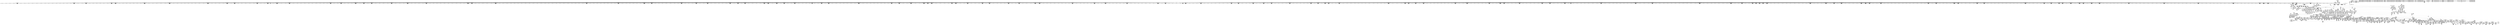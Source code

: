 digraph {
	CE0x3e24810 [shape=record,shape=Mrecord,label="{CE0x3e24810|file_has_perm:sid3|security/selinux/hooks.c,1684}"]
	CE0x3dfa470 [shape=record,shape=Mrecord,label="{CE0x3dfa470|8:_i8,_32:_%struct.inode*,_%struct.selinux_audit_data*,_128:_i32,_132:_i32,_456:_i8*,_:_SCMRE_213,214_}"]
	CE0x3ed6030 [shape=record,shape=Mrecord,label="{CE0x3ed6030|0:_i32,_4:_i32,_8:_i16,_12:_i32,_16:_i32,_20:_i32,_24:_i32,_56:_i8*,_:_SCMRE_575,576_}"]
	CE0x3e57680 [shape=record,shape=Mrecord,label="{CE0x3e57680|file_has_perm:tmp|*SummSource*}"]
	CE0x3e03ad0 [shape=record,shape=Mrecord,label="{CE0x3e03ad0|file_inode:f_inode|include/linux/fs.h,1916|*SummSink*}"]
	CE0x3db9290 [shape=record,shape=Mrecord,label="{CE0x3db9290|i64_5|*Constant*}"]
	CE0x3db0da0 [shape=record,shape=Mrecord,label="{CE0x3db0da0|file_to_av:tmp11|security/selinux/hooks.c,1904}"]
	CE0x3ef4500 [shape=record,shape=Mrecord,label="{CE0x3ef4500|inode_has_perm:tmp19|security/selinux/hooks.c,1618}"]
	CE0x3daa7a0 [shape=record,shape=Mrecord,label="{CE0x3daa7a0|8:_i8,_32:_%struct.inode*,_%struct.selinux_audit_data*,_128:_i32,_132:_i32,_456:_i8*,_:_SCMRE_175,176_}"]
	CE0x3e54660 [shape=record,shape=Mrecord,label="{CE0x3e54660|file_has_perm:ad|security/selinux/hooks.c, 1676}"]
	CE0x3e70ba0 [shape=record,shape=Mrecord,label="{CE0x3e70ba0|inode_has_perm:tmp3|*SummSource*}"]
	CE0x3ef9920 [shape=record,shape=Mrecord,label="{CE0x3ef9920|GLOBAL:llvm.expect.i64|*Constant*|*SummSink*}"]
	CE0x3edaf80 [shape=record,shape=Mrecord,label="{CE0x3edaf80|0:_i32,_4:_i32,_8:_i16,_12:_i32,_16:_i32,_20:_i32,_24:_i32,_56:_i8*,_:_SCMRE_622,623_}"]
	CE0x3ddd120 [shape=record,shape=Mrecord,label="{CE0x3ddd120|8:_i8,_32:_%struct.inode*,_%struct.selinux_audit_data*,_128:_i32,_132:_i32,_456:_i8*,_:_SCMRE_197,198_}"]
	CE0x3ef8c70 [shape=record,shape=Mrecord,label="{CE0x3ef8c70|inode_has_perm:lnot.ext|security/selinux/hooks.c,1611}"]
	CE0x3e55e00 [shape=record,shape=Mrecord,label="{CE0x3e55e00|_ret_i32_%retval.0,_!dbg_!27728|security/selinux/avc.c,775|*SummSink*}"]
	CE0x3edd020 [shape=record,shape=Mrecord,label="{CE0x3edd020|0:_i32,_4:_i32,_8:_i16,_12:_i32,_16:_i32,_20:_i32,_24:_i32,_56:_i8*,_:_SCMRE_704,712_|*MultipleSource*|*LoadInst*|include/linux/fs.h,1916|security/selinux/hooks.c,1675|Function::inode_has_perm&Arg::inode::|security/selinux/hooks.c,1611}"]
	CE0x3db0b00 [shape=record,shape=Mrecord,label="{CE0x3db0b00|i64_4|*Constant*}"]
	CE0x3e22b90 [shape=record,shape=Mrecord,label="{CE0x3e22b90|file_has_perm:cmp|security/selinux/hooks.c,1683|*SummSource*}"]
	CE0x3e17640 [shape=record,shape=Mrecord,label="{CE0x3e17640|8:_i8,_32:_%struct.inode*,_%struct.selinux_audit_data*,_128:_i32,_132:_i32,_456:_i8*,_:_SCMRE_176,177_}"]
	CE0x3e0cc90 [shape=record,shape=Mrecord,label="{CE0x3e0cc90|8:_i8,_32:_%struct.inode*,_%struct.selinux_audit_data*,_128:_i32,_132:_i32,_456:_i8*,_:_SCMRE_100,101_}"]
	CE0x3ed9ea0 [shape=record,shape=Mrecord,label="{CE0x3ed9ea0|0:_i32,_4:_i32,_8:_i16,_12:_i32,_16:_i32,_20:_i32,_24:_i32,_56:_i8*,_:_SCMRE_612,613_}"]
	CE0x3ee7850 [shape=record,shape=Mrecord,label="{CE0x3ee7850|0:_i32,_4:_i32,_8:_i16,_12:_i32,_16:_i32,_20:_i32,_24:_i32,_56:_i8*,_:_SCMRE_933,934_}"]
	CE0x3e765f0 [shape=record,shape=Mrecord,label="{CE0x3e765f0|i32_1609|*Constant*|*SummSource*}"]
	CE0x3ed7e90 [shape=record,shape=Mrecord,label="{CE0x3ed7e90|0:_i32,_4:_i32,_8:_i16,_12:_i32,_16:_i32,_20:_i32,_24:_i32,_56:_i8*,_:_SCMRE_593,594_}"]
	CE0x3e23190 [shape=record,shape=Mrecord,label="{CE0x3e23190|file_has_perm:tmp7|security/selinux/hooks.c,1683|*SummSink*}"]
	CE0x3e77e30 [shape=record,shape=Mrecord,label="{CE0x3e77e30|_ret_void,_!dbg_!27722|include/linux/cred.h,175|*SummSink*}"]
	CE0x3e3c9d0 [shape=record,shape=Mrecord,label="{CE0x3e3c9d0|file_has_perm:tmp4|security/selinux/hooks.c,1681|*SummSource*}"]
	CE0x3eda560 [shape=record,shape=Mrecord,label="{CE0x3eda560|0:_i32,_4:_i32,_8:_i16,_12:_i32,_16:_i32,_20:_i32,_24:_i32,_56:_i8*,_:_SCMRE_616,617_}"]
	CE0x3e0e3e0 [shape=record,shape=Mrecord,label="{CE0x3e0e3e0|8:_i8,_32:_%struct.inode*,_%struct.selinux_audit_data*,_128:_i32,_132:_i32,_456:_i8*,_:_SCMRE_2,3_}"]
	CE0x3e0ed40 [shape=record,shape=Mrecord,label="{CE0x3e0ed40|8:_i8,_32:_%struct.inode*,_%struct.selinux_audit_data*,_128:_i32,_132:_i32,_456:_i8*,_:_SCMRE_88,89_}"]
	CE0x5bb7aa0 [shape=record,shape=Mrecord,label="{CE0x5bb7aa0|_call_void_mcount()_#3}"]
	CE0x3e1cd30 [shape=record,shape=Mrecord,label="{CE0x3e1cd30|8:_i8,_32:_%struct.inode*,_%struct.selinux_audit_data*,_128:_i32,_132:_i32,_456:_i8*,_:_SCMRE_436,440_|*MultipleSource*|Function::selinux_file_receive&Arg::file::|Function::file_has_perm&Arg::file::|security/selinux/hooks.c,1902|Function::file_to_av&Arg::file::}"]
	CE0x3f03040 [shape=record,shape=Mrecord,label="{CE0x3f03040|inode_has_perm:call4|security/selinux/hooks.c,1617|*SummSink*}"]
	CE0x3e1d4d0 [shape=record,shape=Mrecord,label="{CE0x3e1d4d0|file_to_av:if.then8|*SummSource*}"]
	CE0x3dd7740 [shape=record,shape=Mrecord,label="{CE0x3dd7740|8:_i8,_32:_%struct.inode*,_%struct.selinux_audit_data*,_128:_i32,_132:_i32,_456:_i8*,_:_SCMRE_8,9_}"]
	CE0x3ee6260 [shape=record,shape=Mrecord,label="{CE0x3ee6260|0:_i32,_4:_i32,_8:_i16,_12:_i32,_16:_i32,_20:_i32,_24:_i32,_56:_i8*,_:_SCMRE_920,921_}"]
	CE0x3e43030 [shape=record,shape=Mrecord,label="{CE0x3e43030|0:_i32,_4:_i32,_8:_i16,_12:_i32,_16:_i32,_20:_i32,_24:_i32,_56:_i8*,_:_SCMRE_197,198_}"]
	CE0x3dffaa0 [shape=record,shape=Mrecord,label="{CE0x3dffaa0|file_to_av:tmp29|security/selinux/hooks.c,1914}"]
	CE0x3ef63e0 [shape=record,shape=Mrecord,label="{CE0x3ef63e0|GLOBAL:__llvm_gcov_ctr155|Global_var:__llvm_gcov_ctr155|*SummSink*}"]
	CE0x3ddd8a0 [shape=record,shape=Mrecord,label="{CE0x3ddd8a0|8:_i8,_32:_%struct.inode*,_%struct.selinux_audit_data*,_128:_i32,_132:_i32,_456:_i8*,_:_SCMRE_202,203_}"]
	CE0x3ed5610 [shape=record,shape=Mrecord,label="{CE0x3ed5610|0:_i32,_4:_i32,_8:_i16,_12:_i32,_16:_i32,_20:_i32,_24:_i32,_56:_i8*,_:_SCMRE_569,570_}"]
	CE0x3e3ccc0 [shape=record,shape=Mrecord,label="{CE0x3e3ccc0|file_has_perm:tmp5|security/selinux/hooks.c,1681}"]
	CE0x3dd1110 [shape=record,shape=Mrecord,label="{CE0x3dd1110|GLOBAL:file_to_av|*Constant*|*SummSink*}"]
	CE0x3dad380 [shape=record,shape=Mrecord,label="{CE0x3dad380|8:_i8,_32:_%struct.inode*,_%struct.selinux_audit_data*,_128:_i32,_132:_i32,_456:_i8*,_:_SCMRE_127,128_}"]
	CE0x3dab760 [shape=record,shape=Mrecord,label="{CE0x3dab760|file_to_av:if.then18|*SummSource*}"]
	CE0x3ef8350 [shape=record,shape=Mrecord,label="{CE0x3ef8350|inode_has_perm:lnot1|security/selinux/hooks.c,1611}"]
	CE0x3df32b0 [shape=record,shape=Mrecord,label="{CE0x3df32b0|file_to_av:tmp21|security/selinux/hooks.c,1908}"]
	CE0x3e44970 [shape=record,shape=Mrecord,label="{CE0x3e44970|0:_i32,_4:_i32,_8:_i16,_12:_i32,_16:_i32,_20:_i32,_24:_i32,_56:_i8*,_:_SCMRE_224,232_|*MultipleSource*|*LoadInst*|include/linux/fs.h,1916|security/selinux/hooks.c,1675|Function::inode_has_perm&Arg::inode::|security/selinux/hooks.c,1611}"]
	"CONST[source:2(external),value:0(static)][purpose:{operation}][SrcIdx:0]"
	CE0x3e7e8e0 [shape=record,shape=Mrecord,label="{CE0x3e7e8e0|file_has_perm:tmp26|security/selinux/hooks.c,1694|*SummSink*}"]
	CE0x3e74f50 [shape=record,shape=Mrecord,label="{CE0x3e74f50|_call_void_mcount()_#3|*SummSource*}"]
	CE0x3dfad70 [shape=record,shape=Mrecord,label="{CE0x3dfad70|8:_i8,_32:_%struct.inode*,_%struct.selinux_audit_data*,_128:_i32,_132:_i32,_456:_i8*,_:_SCMRE_256,264_|*MultipleSource*|Function::selinux_file_receive&Arg::file::|Function::file_has_perm&Arg::file::|security/selinux/hooks.c,1902|Function::file_to_av&Arg::file::}"]
	CE0x3dad800 [shape=record,shape=Mrecord,label="{CE0x3dad800|8:_i8,_32:_%struct.inode*,_%struct.selinux_audit_data*,_128:_i32,_132:_i32,_456:_i8*,_:_SCMRE_304,312_|*MultipleSource*|Function::selinux_file_receive&Arg::file::|Function::file_has_perm&Arg::file::|security/selinux/hooks.c,1902|Function::file_to_av&Arg::file::}"]
	CE0x3e14f20 [shape=record,shape=Mrecord,label="{CE0x3e14f20|GLOBAL:cred_sid|*Constant*}"]
	CE0x3e79640 [shape=record,shape=Mrecord,label="{CE0x3e79640|inode_has_perm:i_flags|security/selinux/hooks.c,1611|*SummSource*}"]
	CE0x3ed77d0 [shape=record,shape=Mrecord,label="{CE0x3ed77d0|0:_i32,_4:_i32,_8:_i16,_12:_i32,_16:_i32,_20:_i32,_24:_i32,_56:_i8*,_:_SCMRE_589,590_}"]
	CE0x3df3d50 [shape=record,shape=Mrecord,label="{CE0x3df3d50|file_to_av:conv12|security/selinux/hooks.c,1908}"]
	CE0x3eadda0 [shape=record,shape=Mrecord,label="{CE0x3eadda0|0:_i32,_4:_i32,_8:_i16,_12:_i32,_16:_i32,_20:_i32,_24:_i32,_56:_i8*,_:_SCMRE_150,151_}"]
	CE0x3e14620 [shape=record,shape=Mrecord,label="{CE0x3e14620|file_has_perm:type|security/selinux/hooks.c,1680|*SummSource*}"]
	CE0x3ded0c0 [shape=record,shape=Mrecord,label="{CE0x3ded0c0|file_to_av:tmp3|security/selinux/hooks.c,1902|*SummSink*}"]
	CE0x3dae0c0 [shape=record,shape=Mrecord,label="{CE0x3dae0c0|8:_i8,_32:_%struct.inode*,_%struct.selinux_audit_data*,_128:_i32,_132:_i32,_456:_i8*,_:_SCMRE_147,148_}"]
	CE0x3eb2700 [shape=record,shape=Mrecord,label="{CE0x3eb2700|i64*_getelementptr_inbounds_(_2_x_i64_,_2_x_i64_*___llvm_gcov_ctr131,_i64_0,_i64_1)|*Constant*}"]
	CE0x3dd6920 [shape=record,shape=Mrecord,label="{CE0x3dd6920|8:_i8,_32:_%struct.inode*,_%struct.selinux_audit_data*,_128:_i32,_132:_i32,_456:_i8*,_:_SCMRE_161,162_}"]
	CE0x3daeb40 [shape=record,shape=Mrecord,label="{CE0x3daeb40|8:_i8,_32:_%struct.inode*,_%struct.selinux_audit_data*,_128:_i32,_132:_i32,_456:_i8*,_:_SCMRE_61,62_}"]
	CE0x3f027b0 [shape=record,shape=Mrecord,label="{CE0x3f027b0|inode_has_perm:tmp18|security/selinux/hooks.c,1617}"]
	CE0x3eed840 [shape=record,shape=Mrecord,label="{CE0x3eed840|inode_has_perm:call|security/selinux/hooks.c,1614|*SummSource*}"]
	CE0x3eaba00 [shape=record,shape=Mrecord,label="{CE0x3eaba00|0:_i32,_4:_i32,_8:_i16,_12:_i32,_16:_i32,_20:_i32,_24:_i32,_56:_i8*,_:_SCMRE_104,112_|*MultipleSource*|*LoadInst*|include/linux/fs.h,1916|security/selinux/hooks.c,1675|Function::inode_has_perm&Arg::inode::|security/selinux/hooks.c,1611}"]
	CE0x3ef92b0 [shape=record,shape=Mrecord,label="{CE0x3ef92b0|GLOBAL:llvm.expect.i64|*Constant*}"]
	CE0x3f05790 [shape=record,shape=Mrecord,label="{CE0x3f05790|GLOBAL:__invalid_creds|*Constant*}"]
	CE0x3e03590 [shape=record,shape=Mrecord,label="{CE0x3e03590|file_has_perm:sid2|security/selinux/hooks.c,1683}"]
	CE0x3ddc520 [shape=record,shape=Mrecord,label="{CE0x3ddc520|8:_i8,_32:_%struct.inode*,_%struct.selinux_audit_data*,_128:_i32,_132:_i32,_456:_i8*,_:_SCMRE_189,190_}"]
	CE0x3daf4c0 [shape=record,shape=Mrecord,label="{CE0x3daf4c0|file_has_perm:tmp12|security/selinux/hooks.c,1688|*SummSink*}"]
	CE0x3dcd590 [shape=record,shape=Mrecord,label="{CE0x3dcd590|i64*_getelementptr_inbounds_(_11_x_i64_,_11_x_i64_*___llvm_gcov_ctr268,_i64_0,_i64_8)|*Constant*|*SummSink*}"]
	CE0x3edadd0 [shape=record,shape=Mrecord,label="{CE0x3edadd0|0:_i32,_4:_i32,_8:_i16,_12:_i32,_16:_i32,_20:_i32,_24:_i32,_56:_i8*,_:_SCMRE_621,622_}"]
	CE0x3df08d0 [shape=record,shape=Mrecord,label="{CE0x3df08d0|file_to_av:tmp15|security/selinux/hooks.c,1905|*SummSink*}"]
	CE0x3e80800 [shape=record,shape=Mrecord,label="{CE0x3e80800|file_has_perm:tmp25|security/selinux/hooks.c,1695}"]
	CE0x3e70d20 [shape=record,shape=Mrecord,label="{CE0x3e70d20|_call_void_mcount()_#3}"]
	CE0x3eb0b90 [shape=record,shape=Mrecord,label="{CE0x3eb0b90|0:_i32,_4:_i32,_8:_i16,_12:_i32,_16:_i32,_20:_i32,_24:_i32,_56:_i8*,_:_SCMRE_177,178_}"]
	CE0x3e83c30 [shape=record,shape=Mrecord,label="{CE0x3e83c30|file_has_perm:tmp29|security/selinux/hooks.c,1698|*SummSource*}"]
	CE0x3df47b0 [shape=record,shape=Mrecord,label="{CE0x3df47b0|file_to_av:and6|security/selinux/hooks.c,1905|*SummSource*}"]
	CE0x3e54ac0 [shape=record,shape=Mrecord,label="{CE0x3e54ac0|cred_sid:tmp6|security/selinux/hooks.c,197}"]
	CE0x3dc75a0 [shape=record,shape=Mrecord,label="{CE0x3dc75a0|GLOBAL:selinux_file_receive.__warned|Global_var:selinux_file_receive.__warned|*SummSink*}"]
	CE0x3ee4ac0 [shape=record,shape=Mrecord,label="{CE0x3ee4ac0|0:_i32,_4:_i32,_8:_i16,_12:_i32,_16:_i32,_20:_i32,_24:_i32,_56:_i8*,_:_SCMRE_906,907_}"]
	CE0x3dd2b40 [shape=record,shape=Mrecord,label="{CE0x3dd2b40|GLOBAL:file_has_perm|*Constant*|*SummSink*}"]
	CE0x3dec4c0 [shape=record,shape=Mrecord,label="{CE0x3dec4c0|file_to_av:tobool|security/selinux/hooks.c,1902}"]
	CE0x3e09d60 [shape=record,shape=Mrecord,label="{CE0x3e09d60|file_inode:tmp2|*SummSink*}"]
	CE0x3da7c60 [shape=record,shape=Mrecord,label="{CE0x3da7c60|_call_void_mcount()_#3|*SummSink*}"]
	CE0x3edf520 [shape=record,shape=Mrecord,label="{CE0x3edf520|0:_i32,_4:_i32,_8:_i16,_12:_i32,_16:_i32,_20:_i32,_24:_i32,_56:_i8*,_:_SCMRE_824,832_|*MultipleSource*|*LoadInst*|include/linux/fs.h,1916|security/selinux/hooks.c,1675|Function::inode_has_perm&Arg::inode::|security/selinux/hooks.c,1611}"]
	CE0x3e406f0 [shape=record,shape=Mrecord,label="{CE0x3e406f0|file_to_av:av.1}"]
	CE0x3eaf240 [shape=record,shape=Mrecord,label="{CE0x3eaf240|0:_i32,_4:_i32,_8:_i16,_12:_i32,_16:_i32,_20:_i32,_24:_i32,_56:_i8*,_:_SCMRE_162,163_}"]
	CE0x3edc260 [shape=record,shape=Mrecord,label="{CE0x3edc260|0:_i32,_4:_i32,_8:_i16,_12:_i32,_16:_i32,_20:_i32,_24:_i32,_56:_i8*,_:_SCMRE_672,680_|*MultipleSource*|*LoadInst*|include/linux/fs.h,1916|security/selinux/hooks.c,1675|Function::inode_has_perm&Arg::inode::|security/selinux/hooks.c,1611}"]
	CE0x3dd3e90 [shape=record,shape=Mrecord,label="{CE0x3dd3e90|_ret_i32_%rc.1,_!dbg_!27749|security/selinux/hooks.c,1698}"]
	CE0x3df4ef0 [shape=record,shape=Mrecord,label="{CE0x3df4ef0|file_to_av:tmp18|security/selinux/hooks.c,1905|*SummSource*}"]
	CE0x3dd4340 [shape=record,shape=Mrecord,label="{CE0x3dd4340|i64*_getelementptr_inbounds_(_2_x_i64_,_2_x_i64_*___llvm_gcov_ctr98,_i64_0,_i64_0)|*Constant*|*SummSource*}"]
	CE0x3ee23f0 [shape=record,shape=Mrecord,label="{CE0x3ee23f0|0:_i32,_4:_i32,_8:_i16,_12:_i32,_16:_i32,_20:_i32,_24:_i32,_56:_i8*,_:_SCMRE_883,884_}"]
	CE0x3e80e80 [shape=record,shape=Mrecord,label="{CE0x3e80e80|file_has_perm:call9|security/selinux/hooks.c,1695|*SummSource*}"]
	CE0x3e253d0 [shape=record,shape=Mrecord,label="{CE0x3e253d0|file_has_perm:call4|security/selinux/hooks.c,1684}"]
	CE0x3dcdb20 [shape=record,shape=Mrecord,label="{CE0x3dcdb20|i64_3|*Constant*}"]
	CE0x3e46d30 [shape=record,shape=Mrecord,label="{CE0x3e46d30|0:_i32,_4:_i32,_8:_i16,_12:_i32,_16:_i32,_20:_i32,_24:_i32,_56:_i8*,_:_SCMRE_257,258_}"]
	CE0x3db1380 [shape=record,shape=Mrecord,label="{CE0x3db1380|file_to_av:tmp11|security/selinux/hooks.c,1904|*SummSink*}"]
	CE0x3ddb260 [shape=record,shape=Mrecord,label="{CE0x3ddb260|avc_has_perm:entry|*SummSource*}"]
	CE0x3e1d1f0 [shape=record,shape=Mrecord,label="{CE0x3e1d1f0|file_to_av:if.then18|*SummSink*}"]
	CE0x3df4d80 [shape=record,shape=Mrecord,label="{CE0x3df4d80|file_to_av:tmp18|security/selinux/hooks.c,1905}"]
	CE0x3dd6fb0 [shape=record,shape=Mrecord,label="{CE0x3dd6fb0|get_current:bb|*SummSink*}"]
	CE0x3e0ae90 [shape=record,shape=Mrecord,label="{CE0x3e0ae90|file_has_perm:tmp2|*LoadInst*|security/selinux/hooks.c,1674}"]
	CE0x3e4a030 [shape=record,shape=Mrecord,label="{CE0x3e4a030|0:_i32,_4:_i32,_8:_i16,_12:_i32,_16:_i32,_20:_i32,_24:_i32,_56:_i8*,_:_SCMRE_287,288_}"]
	CE0x3e17c40 [shape=record,shape=Mrecord,label="{CE0x3e17c40|8:_i8,_32:_%struct.inode*,_%struct.selinux_audit_data*,_128:_i32,_132:_i32,_456:_i8*,_:_SCMRE_180,181_}"]
	CE0x3e01c70 [shape=record,shape=Mrecord,label="{CE0x3e01c70|file_to_av:tmp32|security/selinux/hooks.c,1917}"]
	CE0x3df8550 [shape=record,shape=Mrecord,label="{CE0x3df8550|file_to_av:if.then5|*SummSink*}"]
	CE0x3df5be0 [shape=record,shape=Mrecord,label="{CE0x3df5be0|file_to_av:tmp19|security/selinux/hooks.c,1906|*SummSink*}"]
	CE0x3dce9e0 [shape=record,shape=Mrecord,label="{CE0x3dce9e0|8:_i8,_32:_%struct.inode*,_%struct.selinux_audit_data*,_128:_i32,_132:_i32,_456:_i8*,_:_SCMRE_82,83_}"]
	CE0x3e17dc0 [shape=record,shape=Mrecord,label="{CE0x3e17dc0|8:_i8,_32:_%struct.inode*,_%struct.selinux_audit_data*,_128:_i32,_132:_i32,_456:_i8*,_:_SCMRE_181,182_}"]
	CE0x3eec400 [shape=record,shape=Mrecord,label="{CE0x3eec400|inode_has_perm:tmp16|security/selinux/hooks.c,1615|*SummSource*}"]
	CE0x3e73790 [shape=record,shape=Mrecord,label="{CE0x3e73790|i32_10|*Constant*}"]
	CE0x3dd3cf0 [shape=record,shape=Mrecord,label="{CE0x3dd3cf0|file_has_perm:av|Function::file_has_perm&Arg::av::|*SummSink*}"]
	CE0x3ee6fe0 [shape=record,shape=Mrecord,label="{CE0x3ee6fe0|0:_i32,_4:_i32,_8:_i16,_12:_i32,_16:_i32,_20:_i32,_24:_i32,_56:_i8*,_:_SCMRE_928,929_}"]
	CE0x3db5fe0 [shape=record,shape=Mrecord,label="{CE0x3db5fe0|selinux_file_receive:tmp3|*SummSink*}"]
	CE0x3dcf220 [shape=record,shape=Mrecord,label="{CE0x3dcf220|8:_i8,_32:_%struct.inode*,_%struct.selinux_audit_data*,_128:_i32,_132:_i32,_456:_i8*,_:_SCMRE_11,12_}"]
	CE0x3eae610 [shape=record,shape=Mrecord,label="{CE0x3eae610|0:_i32,_4:_i32,_8:_i16,_12:_i32,_16:_i32,_20:_i32,_24:_i32,_56:_i8*,_:_SCMRE_155,156_}"]
	CE0x3ed32e0 [shape=record,shape=Mrecord,label="{CE0x3ed32e0|0:_i32,_4:_i32,_8:_i16,_12:_i32,_16:_i32,_20:_i32,_24:_i32,_56:_i8*,_:_SCMRE_540,544_|*MultipleSource*|*LoadInst*|include/linux/fs.h,1916|security/selinux/hooks.c,1675|Function::inode_has_perm&Arg::inode::|security/selinux/hooks.c,1611}"]
	CE0x3ee3b90 [shape=record,shape=Mrecord,label="{CE0x3ee3b90|0:_i32,_4:_i32,_8:_i16,_12:_i32,_16:_i32,_20:_i32,_24:_i32,_56:_i8*,_:_SCMRE_897,898_}"]
	CE0x3e11690 [shape=record,shape=Mrecord,label="{CE0x3e11690|GLOBAL:current_task|Global_var:current_task}"]
	CE0x3daecc0 [shape=record,shape=Mrecord,label="{CE0x3daecc0|8:_i8,_32:_%struct.inode*,_%struct.selinux_audit_data*,_128:_i32,_132:_i32,_456:_i8*,_:_SCMRE_62,63_}"]
	CE0x3eed460 [shape=record,shape=Mrecord,label="{CE0x3eed460|inode_has_perm:tmp14|security/selinux/hooks.c,1614|*SummSink*}"]
	CE0x3e74180 [shape=record,shape=Mrecord,label="{CE0x3e74180|__validate_creds:tobool|include/linux/cred.h,173|*SummSink*}"]
	CE0x3e5a270 [shape=record,shape=Mrecord,label="{CE0x3e5a270|cred_sid:security|security/selinux/hooks.c,196|*SummSource*}"]
	CE0x3ee2900 [shape=record,shape=Mrecord,label="{CE0x3ee2900|0:_i32,_4:_i32,_8:_i16,_12:_i32,_16:_i32,_20:_i32,_24:_i32,_56:_i8*,_:_SCMRE_886,887_}"]
	CE0x3ef5010 [shape=record,shape=Mrecord,label="{CE0x3ef5010|__validate_creds:if.then|*SummSink*}"]
	CE0x3e3dde0 [shape=record,shape=Mrecord,label="{CE0x3e3dde0|file_to_av:tmp12|security/selinux/hooks.c,1904|*SummSource*}"]
	CE0x3dc1030 [shape=record,shape=Mrecord,label="{CE0x3dc1030|i32_2|*Constant*}"]
	CE0x3dd61a0 [shape=record,shape=Mrecord,label="{CE0x3dd61a0|8:_i8,_32:_%struct.inode*,_%struct.selinux_audit_data*,_128:_i32,_132:_i32,_456:_i8*,_:_SCMRE_156,157_}"]
	CE0x3e11250 [shape=record,shape=Mrecord,label="{CE0x3e11250|COLLAPSED:_GCMRE___llvm_gcov_ctr98_internal_global_2_x_i64_zeroinitializer:_elem_0:default:}"]
	CE0x3e052b0 [shape=record,shape=Mrecord,label="{CE0x3e052b0|i32_22|*Constant*}"]
	CE0x3eecca0 [shape=record,shape=Mrecord,label="{CE0x3eecca0|inode_has_perm:tmp13|security/selinux/hooks.c,1614|*SummSource*}"]
	CE0x3dd6320 [shape=record,shape=Mrecord,label="{CE0x3dd6320|8:_i8,_32:_%struct.inode*,_%struct.selinux_audit_data*,_128:_i32,_132:_i32,_456:_i8*,_:_SCMRE_157,158_}"]
	CE0x3e831f0 [shape=record,shape=Mrecord,label="{CE0x3e831f0|file_has_perm:tmp26|security/selinux/hooks.c,1694}"]
	CE0x3dae220 [shape=record,shape=Mrecord,label="{CE0x3dae220|8:_i8,_32:_%struct.inode*,_%struct.selinux_audit_data*,_128:_i32,_132:_i32,_456:_i8*,_:_SCMRE_149,150_}"]
	CE0x3dd2a00 [shape=record,shape=Mrecord,label="{CE0x3dd2a00|GLOBAL:file_has_perm|*Constant*|*SummSource*}"]
	CE0x3e82d70 [shape=record,shape=Mrecord,label="{CE0x3e82d70|_ret_i32_%retval.0,_!dbg_!27739|security/selinux/hooks.c,1618}"]
	CE0x3dd13e0 [shape=record,shape=Mrecord,label="{CE0x3dd13e0|file_to_av:entry|*SummSource*}"]
	CE0x3dc1b00 [shape=record,shape=Mrecord,label="{CE0x3dc1b00|COLLAPSED:_GCMRE_current_task_external_global_%struct.task_struct*:_elem_0::|security/selinux/hooks.c,3414}"]
	CE0x3e6f0a0 [shape=record,shape=Mrecord,label="{CE0x3e6f0a0|inode_has_perm:i_flags|security/selinux/hooks.c,1611|*SummSink*}"]
	CE0x3ed4f50 [shape=record,shape=Mrecord,label="{CE0x3ed4f50|0:_i32,_4:_i32,_8:_i16,_12:_i32,_16:_i32,_20:_i32,_24:_i32,_56:_i8*,_:_SCMRE_565,566_}"]
	CE0x3ee4e20 [shape=record,shape=Mrecord,label="{CE0x3ee4e20|0:_i32,_4:_i32,_8:_i16,_12:_i32,_16:_i32,_20:_i32,_24:_i32,_56:_i8*,_:_SCMRE_908,909_}"]
	CE0x3e180c0 [shape=record,shape=Mrecord,label="{CE0x3e180c0|8:_i8,_32:_%struct.inode*,_%struct.selinux_audit_data*,_128:_i32,_132:_i32,_456:_i8*,_:_SCMRE_183,184_}"]
	CE0x3dafe50 [shape=record,shape=Mrecord,label="{CE0x3dafe50|file_has_perm:tmp14|security/selinux/hooks.c,1688|*SummSink*}"]
	CE0x3e1df00 [shape=record,shape=Mrecord,label="{CE0x3e1df00|i64*_getelementptr_inbounds_(_8_x_i64_,_8_x_i64_*___llvm_gcov_ctr154,_i64_0,_i64_2)|*Constant*|*SummSource*}"]
	CE0x3e7b4a0 [shape=record,shape=Mrecord,label="{CE0x3e7b4a0|inode_has_perm:tmp|*SummSink*}"]
	CE0x3ed7980 [shape=record,shape=Mrecord,label="{CE0x3ed7980|0:_i32,_4:_i32,_8:_i16,_12:_i32,_16:_i32,_20:_i32,_24:_i32,_56:_i8*,_:_SCMRE_590,591_}"]
	CE0x3ee2240 [shape=record,shape=Mrecord,label="{CE0x3ee2240|0:_i32,_4:_i32,_8:_i16,_12:_i32,_16:_i32,_20:_i32,_24:_i32,_56:_i8*,_:_SCMRE_882,883_}"]
	CE0x3e75920 [shape=record,shape=Mrecord,label="{CE0x3e75920|cred_sid:tmp4|*LoadInst*|security/selinux/hooks.c,196}"]
	CE0x3e50c20 [shape=record,shape=Mrecord,label="{CE0x3e50c20|0:_i32,_4:_i32,_8:_i16,_12:_i32,_16:_i32,_20:_i32,_24:_i32,_56:_i8*,_:_SCMRE_480,481_}"]
	CE0x3df2690 [shape=record,shape=Mrecord,label="{CE0x3df2690|i64_12|*Constant*|*SummSource*}"]
	CE0x3ee1ee0 [shape=record,shape=Mrecord,label="{CE0x3ee1ee0|0:_i32,_4:_i32,_8:_i16,_12:_i32,_16:_i32,_20:_i32,_24:_i32,_56:_i8*,_:_SCMRE_880,881_}"]
	CE0x3e6e580 [shape=record,shape=Mrecord,label="{CE0x3e6e580|__validate_creds:lnot.ext|include/linux/cred.h,173}"]
	CE0x3e76020 [shape=record,shape=Mrecord,label="{CE0x3e76020|GLOBAL:creds_are_invalid|*Constant*}"]
	CE0x3e4c8b0 [shape=record,shape=Mrecord,label="{CE0x3e4c8b0|0:_i32,_4:_i32,_8:_i16,_12:_i32,_16:_i32,_20:_i32,_24:_i32,_56:_i8*,_:_SCMRE_311,312_}"]
	CE0x3e51b50 [shape=record,shape=Mrecord,label="{CE0x3e51b50|0:_i32,_4:_i32,_8:_i16,_12:_i32,_16:_i32,_20:_i32,_24:_i32,_56:_i8*,_:_SCMRE_488,496_|*MultipleSource*|*LoadInst*|include/linux/fs.h,1916|security/selinux/hooks.c,1675|Function::inode_has_perm&Arg::inode::|security/selinux/hooks.c,1611}"]
	CE0x3e0eec0 [shape=record,shape=Mrecord,label="{CE0x3e0eec0|8:_i8,_32:_%struct.inode*,_%struct.selinux_audit_data*,_128:_i32,_132:_i32,_456:_i8*,_:_SCMRE_89,90_}"]
	CE0x3df6370 [shape=record,shape=Mrecord,label="{CE0x3df6370|file_to_av:tmp20|security/selinux/hooks.c,1906|*SummSink*}"]
	CE0x3daee40 [shape=record,shape=Mrecord,label="{CE0x3daee40|8:_i8,_32:_%struct.inode*,_%struct.selinux_audit_data*,_128:_i32,_132:_i32,_456:_i8*,_:_SCMRE_63,64_}"]
	CE0x3efa7d0 [shape=record,shape=Mrecord,label="{CE0x3efa7d0|inode_has_perm:tmp8|security/selinux/hooks.c,1611}"]
	CE0x3f041b0 [shape=record,shape=Mrecord,label="{CE0x3f041b0|inode_has_perm:retval.0|*SummSource*}"]
	CE0x3dbf7b0 [shape=record,shape=Mrecord,label="{CE0x3dbf7b0|file_to_av:if.end15|*SummSource*}"]
	CE0x3f04940 [shape=record,shape=Mrecord,label="{CE0x3f04940|i64*_getelementptr_inbounds_(_8_x_i64_,_8_x_i64_*___llvm_gcov_ctr154,_i64_0,_i64_7)|*Constant*|*SummSink*}"]
	CE0x3ee8410 [shape=record,shape=Mrecord,label="{CE0x3ee8410|0:_i32,_4:_i32,_8:_i16,_12:_i32,_16:_i32,_20:_i32,_24:_i32,_56:_i8*,_:_SCMRE_960,968_|*MultipleSource*|*LoadInst*|include/linux/fs.h,1916|security/selinux/hooks.c,1675|Function::inode_has_perm&Arg::inode::|security/selinux/hooks.c,1611}"]
	CE0x3e7c4c0 [shape=record,shape=Mrecord,label="{CE0x3e7c4c0|inode_has_perm:tmp1|*SummSource*}"]
	CE0x3e3d670 [shape=record,shape=Mrecord,label="{CE0x3e3d670|file_has_perm:if.then|*SummSink*}"]
	CE0x3e129f0 [shape=record,shape=Mrecord,label="{CE0x3e129f0|_call_void_mcount()_#3|*SummSource*}"]
	CE0x3db4e90 [shape=record,shape=Mrecord,label="{CE0x3db4e90|selinux_file_receive:tmp3}"]
	CE0x3ee5690 [shape=record,shape=Mrecord,label="{CE0x3ee5690|0:_i32,_4:_i32,_8:_i16,_12:_i32,_16:_i32,_20:_i32,_24:_i32,_56:_i8*,_:_SCMRE_913,914_}"]
	CE0x3efcb70 [shape=record,shape=Mrecord,label="{CE0x3efcb70|inode_has_perm:tmp11|security/selinux/hooks.c,1612|*SummSink*}"]
	CE0x3da2700 [shape=record,shape=Mrecord,label="{CE0x3da2700|i64_0|*Constant*|*SummSink*}"]
	CE0x3df81b0 [shape=record,shape=Mrecord,label="{CE0x3df81b0|inode_has_perm:tmp4|security/selinux/hooks.c,1609|*SummSource*}"]
	CE0x3eb1e20 [shape=record,shape=Mrecord,label="{CE0x3eb1e20|0:_i32,_4:_i32,_8:_i16,_12:_i32,_16:_i32,_20:_i32,_24:_i32,_56:_i8*,_:_SCMRE_188,189_}"]
	CE0x3dee890 [shape=record,shape=Mrecord,label="{CE0x3dee890|file_to_av:tmp6|security/selinux/hooks.c,1902|*SummSource*}"]
	CE0x3ef7090 [shape=record,shape=Mrecord,label="{CE0x3ef7090|__validate_creds:tmp5|include/linux/cred.h,173|*SummSink*}"]
	CE0x3ee3320 [shape=record,shape=Mrecord,label="{CE0x3ee3320|0:_i32,_4:_i32,_8:_i16,_12:_i32,_16:_i32,_20:_i32,_24:_i32,_56:_i8*,_:_SCMRE_892,893_}"]
	CE0x3dd03c0 [shape=record,shape=Mrecord,label="{CE0x3dd03c0|selinux_file_receive:tmp15|security/selinux/hooks.c,3414|*SummSource*}"]
	CE0x3df4740 [shape=record,shape=Mrecord,label="{CE0x3df4740|file_to_av:and6|security/selinux/hooks.c,1905}"]
	CE0x3dc10a0 [shape=record,shape=Mrecord,label="{CE0x3dc10a0|file_to_av:and3|security/selinux/hooks.c,1904}"]
	CE0x3e5a510 [shape=record,shape=Mrecord,label="{CE0x3e5a510|file_has_perm:if.then8|*SummSink*}"]
	CE0x3e45c50 [shape=record,shape=Mrecord,label="{CE0x3e45c50|0:_i32,_4:_i32,_8:_i16,_12:_i32,_16:_i32,_20:_i32,_24:_i32,_56:_i8*,_:_SCMRE_247,248_}"]
	CE0x3e4c700 [shape=record,shape=Mrecord,label="{CE0x3e4c700|0:_i32,_4:_i32,_8:_i16,_12:_i32,_16:_i32,_20:_i32,_24:_i32,_56:_i8*,_:_SCMRE_310,311_}"]
	CE0x3e1d680 [shape=record,shape=Mrecord,label="{CE0x3e1d680|file_to_av:bb}"]
	CE0x3dddea0 [shape=record,shape=Mrecord,label="{CE0x3dddea0|8:_i8,_32:_%struct.inode*,_%struct.selinux_audit_data*,_128:_i32,_132:_i32,_456:_i8*,_:_SCMRE_206,207_}"]
	CE0x3e24990 [shape=record,shape=Mrecord,label="{CE0x3e24990|file_has_perm:sid3|security/selinux/hooks.c,1684|*SummSource*}"]
	CE0x3f05980 [shape=record,shape=Mrecord,label="{CE0x3f05980|_call_void___invalid_creds(%struct.cred*_%cred,_i8*_%file,_i32_%line)_#10,_!dbg_!27721|include/linux/cred.h,174}"]
	CE0x3e07f30 [shape=record,shape=Mrecord,label="{CE0x3e07f30|file_has_perm:tmp2|*LoadInst*|security/selinux/hooks.c,1674|*SummSink*}"]
	CE0x3dee3f0 [shape=record,shape=Mrecord,label="{CE0x3dee3f0|file_to_av:av.2|*SummSink*}"]
	CE0x3e7f130 [shape=record,shape=Mrecord,label="{CE0x3e7f130|file_has_perm:rc.1}"]
	CE0x3def8e0 [shape=record,shape=Mrecord,label="{CE0x3def8e0|file_to_av:f_flags|security/selinux/hooks.c,1905|*SummSource*}"]
	CE0x3e80930 [shape=record,shape=Mrecord,label="{CE0x3e80930|file_has_perm:tmp25|security/selinux/hooks.c,1695|*SummSource*}"]
	CE0x3ef9d60 [shape=record,shape=Mrecord,label="{CE0x3ef9d60|inode_has_perm:expval|security/selinux/hooks.c,1611|*SummSink*}"]
	CE0x3db5440 [shape=record,shape=Mrecord,label="{CE0x3db5440|selinux_file_receive:do.end|*SummSink*}"]
	CE0x3ed2aa0 [shape=record,shape=Mrecord,label="{CE0x3ed2aa0|0:_i32,_4:_i32,_8:_i16,_12:_i32,_16:_i32,_20:_i32,_24:_i32,_56:_i8*,_:_SCMRE_520,528_|*MultipleSource*|*LoadInst*|include/linux/fs.h,1916|security/selinux/hooks.c,1675|Function::inode_has_perm&Arg::inode::|security/selinux/hooks.c,1611}"]
	CE0x3dacfc0 [shape=record,shape=Mrecord,label="{CE0x3dacfc0|i32_3414|*Constant*}"]
	CE0x3e03a60 [shape=record,shape=Mrecord,label="{CE0x3e03a60|file_inode:tmp4|*LoadInst*|include/linux/fs.h,1916}"]
	CE0x3da7a80 [shape=record,shape=Mrecord,label="{CE0x3da7a80|selinux_file_receive:if.end}"]
	CE0x3dc9430 [shape=record,shape=Mrecord,label="{CE0x3dc9430|selinux_file_receive:tmp8|security/selinux/hooks.c,3414|*SummSink*}"]
	CE0x3dbeb00 [shape=record,shape=Mrecord,label="{CE0x3dbeb00|8:_i8,_32:_%struct.inode*,_%struct.selinux_audit_data*,_128:_i32,_132:_i32,_456:_i8*,_:_SCMRE_400,404_|*MultipleSource*|Function::selinux_file_receive&Arg::file::|Function::file_has_perm&Arg::file::|security/selinux/hooks.c,1902|Function::file_to_av&Arg::file::}"]
	CE0x3db8a70 [shape=record,shape=Mrecord,label="{CE0x3db8a70|selinux_file_receive:tobool|security/selinux/hooks.c,3414|*SummSink*}"]
	CE0x3e3c110 [shape=record,shape=Mrecord,label="{CE0x3e3c110|file_has_perm:tmp12|security/selinux/hooks.c,1688|*SummSource*}"]
	CE0x3ef89b0 [shape=record,shape=Mrecord,label="{CE0x3ef89b0|inode_has_perm:conv|security/selinux/hooks.c,1611}"]
	CE0x3dee9f0 [shape=record,shape=Mrecord,label="{CE0x3dee9f0|file_to_av:tmp6|security/selinux/hooks.c,1902|*SummSink*}"]
	CE0x3e512e0 [shape=record,shape=Mrecord,label="{CE0x3e512e0|0:_i32,_4:_i32,_8:_i16,_12:_i32,_16:_i32,_20:_i32,_24:_i32,_56:_i8*,_:_SCMRE_484,485_}"]
	CE0x3ee9390 [shape=record,shape=Mrecord,label="{CE0x3ee9390|0:_i32,_4:_i32,_8:_i16,_12:_i32,_16:_i32,_20:_i32,_24:_i32,_56:_i8*,_:_SCMRE_981,982_}"]
	CE0x3e16750 [shape=record,shape=Mrecord,label="{CE0x3e16750|avc_has_perm:tclass|Function::avc_has_perm&Arg::tclass::|*SummSink*}"]
	CE0x3e6ab80 [shape=record,shape=Mrecord,label="{CE0x3e6ab80|file_has_perm:tmp16|security/selinux/hooks.c,1689|*SummSink*}"]
	CE0x3e6b660 [shape=record,shape=Mrecord,label="{CE0x3e6b660|file_has_perm:tmp20|security/selinux/hooks.c,1694|*SummSource*}"]
	CE0x3dd14a0 [shape=record,shape=Mrecord,label="{CE0x3dd14a0|file_to_av:entry|*SummSink*}"]
	CE0x3dd1820 [shape=record,shape=Mrecord,label="{CE0x3dd1820|selinux_file_receive:file|Function::selinux_file_receive&Arg::file::}"]
	CE0x3eae970 [shape=record,shape=Mrecord,label="{CE0x3eae970|0:_i32,_4:_i32,_8:_i16,_12:_i32,_16:_i32,_20:_i32,_24:_i32,_56:_i8*,_:_SCMRE_157,158_}"]
	CE0x3e0a670 [shape=record,shape=Mrecord,label="{CE0x3e0a670|_call_void_mcount()_#3|*SummSink*}"]
	CE0x3e1bb20 [shape=record,shape=Mrecord,label="{CE0x3e1bb20|file_to_av:bb|*SummSink*}"]
	CE0x3dcb320 [shape=record,shape=Mrecord,label="{CE0x3dcb320|file_to_av:if.else|*SummSource*}"]
	CE0x3f079e0 [shape=record,shape=Mrecord,label="{CE0x3f079e0|__validate_creds:tmp8|include/linux/cred.h,175|*SummSink*}"]
	CE0x3f066d0 [shape=record,shape=Mrecord,label="{CE0x3f066d0|__validate_creds:tmp8|include/linux/cred.h,175}"]
	CE0x3e49100 [shape=record,shape=Mrecord,label="{CE0x3e49100|0:_i32,_4:_i32,_8:_i16,_12:_i32,_16:_i32,_20:_i32,_24:_i32,_56:_i8*,_:_SCMRE_278,279_}"]
	CE0x3e504d0 [shape=record,shape=Mrecord,label="{CE0x3e504d0|0:_i32,_4:_i32,_8:_i16,_12:_i32,_16:_i32,_20:_i32,_24:_i32,_56:_i8*,_:_SCMRE_475,476_}"]
	CE0x3eb1910 [shape=record,shape=Mrecord,label="{CE0x3eb1910|0:_i32,_4:_i32,_8:_i16,_12:_i32,_16:_i32,_20:_i32,_24:_i32,_56:_i8*,_:_SCMRE_185,186_}"]
	CE0x3dc4800 [shape=record,shape=Mrecord,label="{CE0x3dc4800|i64*_getelementptr_inbounds_(_11_x_i64_,_11_x_i64_*___llvm_gcov_ctr268,_i64_0,_i64_0)|*Constant*|*SummSource*}"]
	CE0x3dcb1b0 [shape=record,shape=Mrecord,label="{CE0x3dcb1b0|file_to_av:if.else}"]
	CE0x3dc0880 [shape=record,shape=Mrecord,label="{CE0x3dc0880|selinux_file_receive:tmp19|security/selinux/hooks.c,3414|*SummSource*}"]
	CE0x3ef8da0 [shape=record,shape=Mrecord,label="{CE0x3ef8da0|inode_has_perm:lnot.ext|security/selinux/hooks.c,1611|*SummSource*}"]
	CE0x3f04220 [shape=record,shape=Mrecord,label="{CE0x3f04220|i64*_getelementptr_inbounds_(_8_x_i64_,_8_x_i64_*___llvm_gcov_ctr154,_i64_0,_i64_7)|*Constant*}"]
	CE0x3e42400 [shape=record,shape=Mrecord,label="{CE0x3e42400|i32_1024|*Constant*|*SummSink*}"]
	CE0x3e48020 [shape=record,shape=Mrecord,label="{CE0x3e48020|0:_i32,_4:_i32,_8:_i16,_12:_i32,_16:_i32,_20:_i32,_24:_i32,_56:_i8*,_:_SCMRE_268,269_}"]
	CE0x3e53e00 [shape=record,shape=Mrecord,label="{CE0x3e53e00|_ret_%struct.inode*_%tmp4,_!dbg_!27713|include/linux/fs.h,1916|*SummSource*}"]
	CE0x3dfc3a0 [shape=record,shape=Mrecord,label="{CE0x3dfc3a0|_call_void_mcount()_#3}"]
	CE0x3e04360 [shape=record,shape=Mrecord,label="{CE0x3e04360|file_inode:tmp4|*LoadInst*|include/linux/fs.h,1916|*SummSink*}"]
	CE0x3e1c2e0 [shape=record,shape=Mrecord,label="{CE0x3e1c2e0|8:_i8,_32:_%struct.inode*,_%struct.selinux_audit_data*,_128:_i32,_132:_i32,_456:_i8*,_:_SCMRE_424,428_|*MultipleSource*|Function::selinux_file_receive&Arg::file::|Function::file_has_perm&Arg::file::|security/selinux/hooks.c,1902|Function::file_to_av&Arg::file::}"]
	CE0x3df9e70 [shape=record,shape=Mrecord,label="{CE0x3df9e70|8:_i8,_32:_%struct.inode*,_%struct.selinux_audit_data*,_128:_i32,_132:_i32,_456:_i8*,_:_SCMRE_209,210_}"]
	CE0x3e5a580 [shape=record,shape=Mrecord,label="{CE0x3e5a580|file_has_perm:bb}"]
	CE0x3e748a0 [shape=record,shape=Mrecord,label="{CE0x3e748a0|__validate_creds:lnot1|include/linux/cred.h,173}"]
	CE0x3e4a1e0 [shape=record,shape=Mrecord,label="{CE0x3e4a1e0|0:_i32,_4:_i32,_8:_i16,_12:_i32,_16:_i32,_20:_i32,_24:_i32,_56:_i8*,_:_SCMRE_288,289_}"]
	CE0x3df99d0 [shape=record,shape=Mrecord,label="{CE0x3df99d0|i64*_getelementptr_inbounds_(_2_x_i64_,_2_x_i64_*___llvm_gcov_ctr98,_i64_0,_i64_1)|*Constant*|*SummSink*}"]
	CE0x3e78480 [shape=record,shape=Mrecord,label="{CE0x3e78480|inode_has_perm:do.body|*SummSink*}"]
	CE0x3e0fd80 [shape=record,shape=Mrecord,label="{CE0x3e0fd80|8:_i8,_32:_%struct.inode*,_%struct.selinux_audit_data*,_128:_i32,_132:_i32,_456:_i8*,_:_SCMRE_96,97_}"]
	CE0x3e26760 [shape=record,shape=Mrecord,label="{CE0x3e26760|file_to_av:conv|security/selinux/hooks.c,1903|*SummSink*}"]
	CE0x3dde4e0 [shape=record,shape=Mrecord,label="{CE0x3dde4e0|8:_i8,_32:_%struct.inode*,_%struct.selinux_audit_data*,_128:_i32,_132:_i32,_456:_i8*,_:_SCMRE_32,40_|*MultipleSource*|Function::selinux_file_receive&Arg::file::|Function::file_has_perm&Arg::file::|security/selinux/hooks.c,1902|Function::file_to_av&Arg::file::}"]
	CE0x3e125d0 [shape=record,shape=Mrecord,label="{CE0x3e125d0|8:_i8,_32:_%struct.inode*,_%struct.selinux_audit_data*,_128:_i32,_132:_i32,_456:_i8*,_:_SCMRE_126,127_}"]
	CE0x3da9720 [shape=record,shape=Mrecord,label="{CE0x3da9720|8:_i8,_32:_%struct.inode*,_%struct.selinux_audit_data*,_128:_i32,_132:_i32,_456:_i8*,_:_SCMRE_164,165_}"]
	CE0x3e56c30 [shape=record,shape=Mrecord,label="{CE0x3e56c30|avc_has_perm:tsid|Function::avc_has_perm&Arg::tsid::|*SummSource*}"]
	CE0x3e83050 [shape=record,shape=Mrecord,label="{CE0x3e83050|_ret_i32_%retval.0,_!dbg_!27739|security/selinux/hooks.c,1618|*SummSink*}"]
	CE0x3dfabf0 [shape=record,shape=Mrecord,label="{CE0x3dfabf0|8:_i8,_32:_%struct.inode*,_%struct.selinux_audit_data*,_128:_i32,_132:_i32,_456:_i8*,_:_SCMRE_248,256_|*MultipleSource*|Function::selinux_file_receive&Arg::file::|Function::file_has_perm&Arg::file::|security/selinux/hooks.c,1902|Function::file_to_av&Arg::file::}"]
	CE0x3e4c040 [shape=record,shape=Mrecord,label="{CE0x3e4c040|0:_i32,_4:_i32,_8:_i16,_12:_i32,_16:_i32,_20:_i32,_24:_i32,_56:_i8*,_:_SCMRE_306,307_}"]
	CE0x3db4190 [shape=record,shape=Mrecord,label="{CE0x3db4190|i64*_getelementptr_inbounds_(_11_x_i64_,_11_x_i64_*___llvm_gcov_ctr268,_i64_0,_i64_0)|*Constant*}"]
	CE0x3dd7d60 [shape=record,shape=Mrecord,label="{CE0x3dd7d60|selinux_file_receive:tmp6|security/selinux/hooks.c,3414|*SummSink*}"]
	CE0x3db44c0 [shape=record,shape=Mrecord,label="{CE0x3db44c0|selinux_file_receive:tmp17|security/selinux/hooks.c,3414}"]
	CE0x3e6b5c0 [shape=record,shape=Mrecord,label="{CE0x3e6b5c0|file_has_perm:tmp20|security/selinux/hooks.c,1694}"]
	CE0x3eea2a0 [shape=record,shape=Mrecord,label="{CE0x3eea2a0|inode_has_perm:tmp6|*LoadInst*|security/selinux/hooks.c,1611|*SummSink*}"]
	CE0x3e064b0 [shape=record,shape=Mrecord,label="{CE0x3e064b0|file_has_perm:bb|*SummSink*}"]
	CE0x3ef9b90 [shape=record,shape=Mrecord,label="{CE0x3ef9b90|inode_has_perm:expval|security/selinux/hooks.c,1611|*SummSource*}"]
	CE0x3dde360 [shape=record,shape=Mrecord,label="{CE0x3dde360|8:_i8,_32:_%struct.inode*,_%struct.selinux_audit_data*,_128:_i32,_132:_i32,_456:_i8*,_:_SCMRE_15,16_}"]
	CE0x3ef2a70 [shape=record,shape=Mrecord,label="{CE0x3ef2a70|28:_i32,_32:_i16,_:_CRE_32,34_|*MultipleSource*|*LoadInst*|security/selinux/hooks.c,1615|security/selinux/hooks.c,1615|security/selinux/hooks.c,1617}"]
	CE0x3e12b30 [shape=record,shape=Mrecord,label="{CE0x3e12b30|i32_7|*Constant*}"]
	CE0x3ed4380 [shape=record,shape=Mrecord,label="{CE0x3ed4380|0:_i32,_4:_i32,_8:_i16,_12:_i32,_16:_i32,_20:_i32,_24:_i32,_56:_i8*,_:_SCMRE_558,559_}"]
	CE0x3e801c0 [shape=record,shape=Mrecord,label="{CE0x3e801c0|file_has_perm:tmp24|security/selinux/hooks.c,1695}"]
	CE0x3e3ed70 [shape=record,shape=Mrecord,label="{CE0x3e3ed70|i32_2|*Constant*|*SummSource*}"]
	CE0x3e0a160 [shape=record,shape=Mrecord,label="{CE0x3e0a160|file_has_perm:u|security/selinux/hooks.c,1681|*SummSource*}"]
	CE0x3e21aa0 [shape=record,shape=Mrecord,label="{CE0x3e21aa0|i32_1|*Constant*|*SummSink*}"]
	CE0x3dcafd0 [shape=record,shape=Mrecord,label="{CE0x3dcafd0|file_to_av:if.end|*SummSource*}"]
	CE0x3df3390 [shape=record,shape=Mrecord,label="{CE0x3df3390|file_to_av:tmp21|security/selinux/hooks.c,1908|*SummSink*}"]
	CE0x3db3b90 [shape=record,shape=Mrecord,label="{CE0x3db3b90|selinux_file_receive:tmp14|security/selinux/hooks.c,3414|*SummSource*}"]
	CE0x3dd9270 [shape=record,shape=Mrecord,label="{CE0x3dd9270|cred_sid:entry|*SummSource*}"]
	CE0x3ee2090 [shape=record,shape=Mrecord,label="{CE0x3ee2090|0:_i32,_4:_i32,_8:_i16,_12:_i32,_16:_i32,_20:_i32,_24:_i32,_56:_i8*,_:_SCMRE_881,882_}"]
	CE0x3dbf850 [shape=record,shape=Mrecord,label="{CE0x3dbf850|file_to_av:if.end15|*SummSink*}"]
	CE0x3df2170 [shape=record,shape=Mrecord,label="{CE0x3df2170|i64_11|*Constant*}"]
	CE0x3e22df0 [shape=record,shape=Mrecord,label="{CE0x3e22df0|file_has_perm:tmp7|security/selinux/hooks.c,1683}"]
	CE0x3e7bc10 [shape=record,shape=Mrecord,label="{CE0x3e7bc10|GLOBAL:__validate_creds|*Constant*|*SummSource*}"]
	CE0x3eac500 [shape=record,shape=Mrecord,label="{CE0x3eac500|0:_i32,_4:_i32,_8:_i16,_12:_i32,_16:_i32,_20:_i32,_24:_i32,_56:_i8*,_:_SCMRE_137,138_}"]
	CE0x3e89650 [shape=record,shape=Mrecord,label="{CE0x3e89650|inode_has_perm:do.end}"]
	CE0x3dcca20 [shape=record,shape=Mrecord,label="{CE0x3dcca20|selinux_file_receive:tmp18|security/selinux/hooks.c,3414|*SummSink*}"]
	CE0x3e50dd0 [shape=record,shape=Mrecord,label="{CE0x3e50dd0|0:_i32,_4:_i32,_8:_i16,_12:_i32,_16:_i32,_20:_i32,_24:_i32,_56:_i8*,_:_SCMRE_481,482_}"]
	CE0x3f043d0 [shape=record,shape=Mrecord,label="{CE0x3f043d0|inode_has_perm:retval.0|*SummSink*}"]
	CE0x3e48380 [shape=record,shape=Mrecord,label="{CE0x3e48380|0:_i32,_4:_i32,_8:_i16,_12:_i32,_16:_i32,_20:_i32,_24:_i32,_56:_i8*,_:_SCMRE_270,271_}"]
	CE0x3e17ac0 [shape=record,shape=Mrecord,label="{CE0x3e17ac0|8:_i8,_32:_%struct.inode*,_%struct.selinux_audit_data*,_128:_i32,_132:_i32,_456:_i8*,_:_SCMRE_179,180_}"]
	CE0x3df69f0 [shape=record,shape=Mrecord,label="{CE0x3df69f0|file_to_av:tobool7|security/selinux/hooks.c,1905|*SummSource*}"]
	CE0x3db1770 [shape=record,shape=Mrecord,label="{CE0x3db1770|selinux_file_receive:tmp19|security/selinux/hooks.c,3414|*SummSink*}"]
	CE0x3e00060 [shape=record,shape=Mrecord,label="{CE0x3e00060|file_to_av:tmp29|security/selinux/hooks.c,1914|*SummSource*}"]
	CE0x3e23af0 [shape=record,shape=Mrecord,label="{CE0x3e23af0|file_has_perm:tmp9|security/selinux/hooks.c,1683}"]
	CE0x3e6afe0 [shape=record,shape=Mrecord,label="{CE0x3e6afe0|file_has_perm:tmp17|security/selinux/hooks.c,1689}"]
	CE0x3e10fc0 [shape=record,shape=Mrecord,label="{CE0x3e10fc0|i64*_getelementptr_inbounds_(_2_x_i64_,_2_x_i64_*___llvm_gcov_ctr98,_i64_0,_i64_1)|*Constant*}"]
	CE0x3dd86d0 [shape=record,shape=Mrecord,label="{CE0x3dd86d0|GLOBAL:lockdep_rcu_suspicious|*Constant*|*SummSink*}"]
	CE0x3db8930 [shape=record,shape=Mrecord,label="{CE0x3db8930|i32_0|*Constant*|*SummSink*}"]
	CE0x3e40170 [shape=record,shape=Mrecord,label="{CE0x3e40170|i64*_getelementptr_inbounds_(_15_x_i64_,_15_x_i64_*___llvm_gcov_ctr171,_i64_0,_i64_9)|*Constant*|*SummSink*}"]
	CE0x3f06e80 [shape=record,shape=Mrecord,label="{CE0x3f06e80|__validate_creds:tmp6|include/linux/cred.h,174}"]
	CE0x3e575a0 [shape=record,shape=Mrecord,label="{CE0x3e575a0|file_has_perm:tmp}"]
	CE0x3e0a470 [shape=record,shape=Mrecord,label="{CE0x3e0a470|file_inode:tmp3}"]
	CE0x3e5d7e0 [shape=record,shape=Mrecord,label="{CE0x3e5d7e0|GLOBAL:file_inode|*Constant*}"]
	CE0x3dad980 [shape=record,shape=Mrecord,label="{CE0x3dad980|8:_i8,_32:_%struct.inode*,_%struct.selinux_audit_data*,_128:_i32,_132:_i32,_456:_i8*,_:_SCMRE_144,145_}"]
	CE0x3db8c00 [shape=record,shape=Mrecord,label="{CE0x3db8c00|GLOBAL:__llvm_gcov_ctr268|Global_var:__llvm_gcov_ctr268|*SummSink*}"]
	CE0x3def470 [shape=record,shape=Mrecord,label="{CE0x3def470|file_to_av:tmp7|security/selinux/hooks.c,1903|*SummSource*}"]
	CE0x3e0bc40 [shape=record,shape=Mrecord,label="{CE0x3e0bc40|avc_has_perm:ssid|Function::avc_has_perm&Arg::ssid::|*SummSource*}"]
	CE0x3e11440 [shape=record,shape=Mrecord,label="{CE0x3e11440|get_current:tmp4|./arch/x86/include/asm/current.h,14|*SummSink*}"]
	CE0x3e20520 [shape=record,shape=Mrecord,label="{CE0x3e20520|8:_i8,_32:_%struct.inode*,_%struct.selinux_audit_data*,_128:_i32,_132:_i32,_456:_i8*,_:_SCMRE_472,480_|*MultipleSource*|Function::selinux_file_receive&Arg::file::|Function::file_has_perm&Arg::file::|security/selinux/hooks.c,1902|Function::file_to_av&Arg::file::}"]
	CE0x3efd100 [shape=record,shape=Mrecord,label="{CE0x3efd100|inode_has_perm:tmp12|security/selinux/hooks.c,1612|*SummSource*}"]
	CE0x3eae2b0 [shape=record,shape=Mrecord,label="{CE0x3eae2b0|0:_i32,_4:_i32,_8:_i16,_12:_i32,_16:_i32,_20:_i32,_24:_i32,_56:_i8*,_:_SCMRE_153,154_}"]
	CE0x3dcc400 [shape=record,shape=Mrecord,label="{CE0x3dcc400|selinux_file_receive:tmp17|security/selinux/hooks.c,3414|*SummSink*}"]
	CE0x3e23540 [shape=record,shape=Mrecord,label="{CE0x3e23540|GLOBAL:__llvm_gcov_ctr170|Global_var:__llvm_gcov_ctr170}"]
	CE0x3e12a60 [shape=record,shape=Mrecord,label="{CE0x3e12a60|_call_void_mcount()_#3|*SummSink*}"]
	CE0x3e6e3b0 [shape=record,shape=Mrecord,label="{CE0x3e6e3b0|__validate_creds:lnot1|include/linux/cred.h,173|*SummSink*}"]
	CE0x3e84120 [shape=record,shape=Mrecord,label="{CE0x3e84120|file_has_perm:tmp29|security/selinux/hooks.c,1698|*SummSink*}"]
	CE0x3e46310 [shape=record,shape=Mrecord,label="{CE0x3e46310|0:_i32,_4:_i32,_8:_i16,_12:_i32,_16:_i32,_20:_i32,_24:_i32,_56:_i8*,_:_SCMRE_251,252_}"]
	CE0x3e89810 [shape=record,shape=Mrecord,label="{CE0x3e89810|cred_sid:bb|*SummSource*}"]
	CE0x3dc85a0 [shape=record,shape=Mrecord,label="{CE0x3dc85a0|selinux_file_receive:tmp13|security/selinux/hooks.c,3414|*SummSource*}"]
	CE0x3e55c70 [shape=record,shape=Mrecord,label="{CE0x3e55c70|_ret_i32_%retval.0,_!dbg_!27728|security/selinux/avc.c,775|*SummSource*}"]
	CE0x3e183c0 [shape=record,shape=Mrecord,label="{CE0x3e183c0|8:_i8,_32:_%struct.inode*,_%struct.selinux_audit_data*,_128:_i32,_132:_i32,_456:_i8*,_:_SCMRE_185,186_}"]
	CE0x3ed8c10 [shape=record,shape=Mrecord,label="{CE0x3ed8c10|0:_i32,_4:_i32,_8:_i16,_12:_i32,_16:_i32,_20:_i32,_24:_i32,_56:_i8*,_:_SCMRE_601,602_}"]
	CE0x3dc1d80 [shape=record,shape=Mrecord,label="{CE0x3dc1d80|selinux_file_receive:cred4|security/selinux/hooks.c,3414|*SummSink*}"]
	CE0x3da5740 [shape=record,shape=Mrecord,label="{CE0x3da5740|selinux_file_receive:tmp16|security/selinux/hooks.c,3414|*SummSource*}"]
	CE0x3df8610 [shape=record,shape=Mrecord,label="{CE0x3df8610|file_to_av:if.end19}"]
	CE0x3e01e10 [shape=record,shape=Mrecord,label="{CE0x3e01e10|file_to_av:tmp32|security/selinux/hooks.c,1917|*SummSource*}"]
	CE0x3e1ccc0 [shape=record,shape=Mrecord,label="{CE0x3e1ccc0|8:_i8,_32:_%struct.inode*,_%struct.selinux_audit_data*,_128:_i32,_132:_i32,_456:_i8*,_:_SCMRE_432,436_|*MultipleSource*|Function::selinux_file_receive&Arg::file::|Function::file_has_perm&Arg::file::|security/selinux/hooks.c,1902|Function::file_to_av&Arg::file::}"]
	CE0x3dd19d0 [shape=record,shape=Mrecord,label="{CE0x3dd19d0|selinux_file_receive:file|Function::selinux_file_receive&Arg::file::|*SummSink*}"]
	CE0x3df5070 [shape=record,shape=Mrecord,label="{CE0x3df5070|file_to_av:tmp18|security/selinux/hooks.c,1905|*SummSink*}"]
	CE0x3e80aa0 [shape=record,shape=Mrecord,label="{CE0x3e80aa0|file_has_perm:tmp25|security/selinux/hooks.c,1695|*SummSink*}"]
	CE0x3ee14c0 [shape=record,shape=Mrecord,label="{CE0x3ee14c0|0:_i32,_4:_i32,_8:_i16,_12:_i32,_16:_i32,_20:_i32,_24:_i32,_56:_i8*,_:_SCMRE_874,875_}"]
	CE0x3e5b4e0 [shape=record,shape=Mrecord,label="{CE0x3e5b4e0|file_has_perm:tmp5|security/selinux/hooks.c,1681|*SummSource*}"]
	CE0x3e15950 [shape=record,shape=Mrecord,label="{CE0x3e15950|cred_sid:tmp1|*SummSource*}"]
	CE0x3dc8a40 [shape=record,shape=Mrecord,label="{CE0x3dc8a40|i64_2|*Constant*|*SummSource*}"]
	CE0x3db5040 [shape=record,shape=Mrecord,label="{CE0x3db5040|selinux_file_receive:tmp4|security/selinux/hooks.c,3414|*SummSink*}"]
	CE0x3dc4450 [shape=record,shape=Mrecord,label="{CE0x3dc4450|file_to_av:if.then}"]
	CE0x3e54d20 [shape=record,shape=Mrecord,label="{CE0x3e54d20|avc_has_perm:requested|Function::avc_has_perm&Arg::requested::|*SummSource*}"]
	CE0x3edd5a0 [shape=record,shape=Mrecord,label="{CE0x3edd5a0|0:_i32,_4:_i32,_8:_i16,_12:_i32,_16:_i32,_20:_i32,_24:_i32,_56:_i8*,_:_SCMRE_728,736_|*MultipleSource*|*LoadInst*|include/linux/fs.h,1916|security/selinux/hooks.c,1675|Function::inode_has_perm&Arg::inode::|security/selinux/hooks.c,1611}"]
	CE0x3eb2330 [shape=record,shape=Mrecord,label="{CE0x3eb2330|0:_i32,_4:_i32,_8:_i16,_12:_i32,_16:_i32,_20:_i32,_24:_i32,_56:_i8*,_:_SCMRE_191,192_}"]
	CE0x3e3e740 [shape=record,shape=Mrecord,label="{CE0x3e3e740|i32_6|*Constant*|*SummSource*}"]
	CE0x3e78540 [shape=record,shape=Mrecord,label="{CE0x3e78540|inode_has_perm:bb}"]
	CE0x3e051f0 [shape=record,shape=Mrecord,label="{CE0x3e051f0|_call_void_mcount()_#3|*SummSink*}"]
	CE0x3e14590 [shape=record,shape=Mrecord,label="{CE0x3e14590|file_has_perm:type|security/selinux/hooks.c,1680}"]
	CE0x3e3d210 [shape=record,shape=Mrecord,label="{CE0x3e3d210|i64*_getelementptr_inbounds_(_2_x_i64_,_2_x_i64_*___llvm_gcov_ctr162,_i64_0,_i64_1)|*Constant*}"]
	CE0x3dff390 [shape=record,shape=Mrecord,label="{CE0x3dff390|file_to_av:tmp27|security/selinux/hooks.c,1910|*SummSource*}"]
	CE0x3ee8a20 [shape=record,shape=Mrecord,label="{CE0x3ee8a20|0:_i32,_4:_i32,_8:_i16,_12:_i32,_16:_i32,_20:_i32,_24:_i32,_56:_i8*,_:_SCMRE_977,978_}"]
	CE0x3ef3f90 [shape=record,shape=Mrecord,label="{CE0x3ef3f90|inode_has_perm:tmp17|security/selinux/hooks.c,1617|*SummSink*}"]
	CE0x3df5b70 [shape=record,shape=Mrecord,label="{CE0x3df5b70|file_to_av:tmp19|security/selinux/hooks.c,1906|*SummSource*}"]
	CE0x3dd5a20 [shape=record,shape=Mrecord,label="{CE0x3dd5a20|8:_i8,_32:_%struct.inode*,_%struct.selinux_audit_data*,_128:_i32,_132:_i32,_456:_i8*,_:_SCMRE_151,152_}"]
	CE0x3e84560 [shape=record,shape=Mrecord,label="{CE0x3e84560|file_inode:bb|*SummSource*}"]
	CE0x3ef7bc0 [shape=record,shape=Mrecord,label="{CE0x3ef7bc0|inode_has_perm:tobool|security/selinux/hooks.c,1611|*SummSource*}"]
	CE0x3e0fc00 [shape=record,shape=Mrecord,label="{CE0x3e0fc00|8:_i8,_32:_%struct.inode*,_%struct.selinux_audit_data*,_128:_i32,_132:_i32,_456:_i8*,_:_SCMRE_95,96_}"]
	CE0x3ed4bf0 [shape=record,shape=Mrecord,label="{CE0x3ed4bf0|0:_i32,_4:_i32,_8:_i16,_12:_i32,_16:_i32,_20:_i32,_24:_i32,_56:_i8*,_:_SCMRE_563,564_}"]
	CE0x3efb9b0 [shape=record,shape=Mrecord,label="{CE0x3efb9b0|inode_has_perm:tmp9|security/selinux/hooks.c,1611|*SummSink*}"]
	CE0x3e0a980 [shape=record,shape=Mrecord,label="{CE0x3e0a980|i32_14|*Constant*|*SummSink*}"]
	CE0x3e833b0 [shape=record,shape=Mrecord,label="{CE0x3e833b0|file_has_perm:rc.0}"]
	CE0x3eaa400 [shape=record,shape=Mrecord,label="{CE0x3eaa400|0:_i32,_4:_i32,_8:_i16,_12:_i32,_16:_i32,_20:_i32,_24:_i32,_56:_i8*,_:_SCMRE_48,56_|*MultipleSource*|*LoadInst*|include/linux/fs.h,1916|security/selinux/hooks.c,1675|Function::inode_has_perm&Arg::inode::|security/selinux/hooks.c,1611}"]
	CE0x3ed4530 [shape=record,shape=Mrecord,label="{CE0x3ed4530|0:_i32,_4:_i32,_8:_i16,_12:_i32,_16:_i32,_20:_i32,_24:_i32,_56:_i8*,_:_SCMRE_559,560_}"]
	CE0x3ef5180 [shape=record,shape=Mrecord,label="{CE0x3ef5180|__validate_creds:bb}"]
	CE0x3e7b220 [shape=record,shape=Mrecord,label="{CE0x3e7b220|__validate_creds:lnot|include/linux/cred.h,173}"]
	CE0x3ee0530 [shape=record,shape=Mrecord,label="{CE0x3ee0530|0:_i32,_4:_i32,_8:_i16,_12:_i32,_16:_i32,_20:_i32,_24:_i32,_56:_i8*,_:_SCMRE_866,867_}"]
	CE0x3e74fc0 [shape=record,shape=Mrecord,label="{CE0x3e74fc0|_call_void_mcount()_#3|*SummSink*}"]
	CE0x3f07a50 [shape=record,shape=Mrecord,label="{CE0x3f07a50|__validate_creds:tmp8|include/linux/cred.h,175|*SummSource*}"]
	CE0x3f05ab0 [shape=record,shape=Mrecord,label="{CE0x3f05ab0|i64*_getelementptr_inbounds_(_5_x_i64_,_5_x_i64_*___llvm_gcov_ctr155,_i64_0,_i64_4)|*Constant*}"]
	CE0x3eec710 [shape=record,shape=Mrecord,label="{CE0x3eec710|inode_has_perm:sid3|security/selinux/hooks.c,1617|*SummSink*}"]
	CE0x3edb490 [shape=record,shape=Mrecord,label="{CE0x3edb490|0:_i32,_4:_i32,_8:_i16,_12:_i32,_16:_i32,_20:_i32,_24:_i32,_56:_i8*,_:_SCMRE_624,628_|*MultipleSource*|*LoadInst*|include/linux/fs.h,1916|security/selinux/hooks.c,1675|Function::inode_has_perm&Arg::inode::|security/selinux/hooks.c,1611}"]
	CE0x3e22040 [shape=record,shape=Mrecord,label="{CE0x3e22040|0:_i32,_:_CRE_0,4_|*MultipleSource*|*LoadInst*|security/selinux/hooks.c,1674|security/selinux/hooks.c,1674|security/selinux/hooks.c,1683}"]
	CE0x3e49b20 [shape=record,shape=Mrecord,label="{CE0x3e49b20|0:_i32,_4:_i32,_8:_i16,_12:_i32,_16:_i32,_20:_i32,_24:_i32,_56:_i8*,_:_SCMRE_284,285_}"]
	CE0x3e54950 [shape=record,shape=Mrecord,label="{CE0x3e54950|0:_i32,_4:_i32,_8:_i32,_12:_i32,_:_CMRE_20,24_|*MultipleSource*|security/selinux/hooks.c,196|security/selinux/hooks.c,197|*LoadInst*|security/selinux/hooks.c,196}"]
	CE0x3dbd7c0 [shape=record,shape=Mrecord,label="{CE0x3dbd7c0|8:_i8,_32:_%struct.inode*,_%struct.selinux_audit_data*,_128:_i32,_132:_i32,_456:_i8*,_:_SCMRE_328,336_|*MultipleSource*|Function::selinux_file_receive&Arg::file::|Function::file_has_perm&Arg::file::|security/selinux/hooks.c,1902|Function::file_to_av&Arg::file::}"]
	CE0x3e814d0 [shape=record,shape=Mrecord,label="{CE0x3e814d0|GLOBAL:inode_has_perm|*Constant*|*SummSource*}"]
	CE0x3e11ec0 [shape=record,shape=Mrecord,label="{CE0x3e11ec0|8:_i8,_32:_%struct.inode*,_%struct.selinux_audit_data*,_128:_i32,_132:_i32,_456:_i8*,_:_SCMRE_122,123_}"]
	CE0x3dd9c80 [shape=record,shape=Mrecord,label="{CE0x3dd9c80|_call_void_mcount()_#3|*SummSource*}"]
	CE0x3dae400 [shape=record,shape=Mrecord,label="{CE0x3dae400|i64*_getelementptr_inbounds_(_11_x_i64_,_11_x_i64_*___llvm_gcov_ctr268,_i64_0,_i64_9)|*Constant*}"]
	CE0x3e7c0d0 [shape=record,shape=Mrecord,label="{CE0x3e7c0d0|_call_void_mcount()_#3}"]
	CE0x3e0ea40 [shape=record,shape=Mrecord,label="{CE0x3e0ea40|8:_i8,_32:_%struct.inode*,_%struct.selinux_audit_data*,_128:_i32,_132:_i32,_456:_i8*,_:_SCMRE_86,87_}"]
	CE0x3e44400 [shape=record,shape=Mrecord,label="{CE0x3e44400|0:_i32,_4:_i32,_8:_i16,_12:_i32,_16:_i32,_20:_i32,_24:_i32,_56:_i8*,_:_SCMRE_212,216_|*MultipleSource*|*LoadInst*|include/linux/fs.h,1916|security/selinux/hooks.c,1675|Function::inode_has_perm&Arg::inode::|security/selinux/hooks.c,1611}"]
	CE0x3e6d600 [shape=record,shape=Mrecord,label="{CE0x3e6d600|file_has_perm:tmp18|security/selinux/hooks.c,1690|*SummSource*}"]
	CE0x3db3e50 [shape=record,shape=Mrecord,label="{CE0x3db3e50|i1_true|*Constant*}"]
	CE0x3e0d410 [shape=record,shape=Mrecord,label="{CE0x3e0d410|8:_i8,_32:_%struct.inode*,_%struct.selinux_audit_data*,_128:_i32,_132:_i32,_456:_i8*,_:_SCMRE_105,106_}"]
	CE0x3e4a8a0 [shape=record,shape=Mrecord,label="{CE0x3e4a8a0|0:_i32,_4:_i32,_8:_i16,_12:_i32,_16:_i32,_20:_i32,_24:_i32,_56:_i8*,_:_SCMRE_292,293_}"]
	CE0x3e57610 [shape=record,shape=Mrecord,label="{CE0x3e57610|COLLAPSED:_GCMRE___llvm_gcov_ctr170_internal_global_12_x_i64_zeroinitializer:_elem_0:default:}"]
	CE0x3f08d90 [shape=record,shape=Mrecord,label="{CE0x3f08d90|cred_sid:tmp}"]
	CE0x3df9aa0 [shape=record,shape=Mrecord,label="{CE0x3df9aa0|i64*_getelementptr_inbounds_(_2_x_i64_,_2_x_i64_*___llvm_gcov_ctr98,_i64_0,_i64_0)|*Constant*}"]
	CE0x3f08400 [shape=record,shape=Mrecord,label="{CE0x3f08400|i64*_getelementptr_inbounds_(_2_x_i64_,_2_x_i64_*___llvm_gcov_ctr131,_i64_0,_i64_0)|*Constant*}"]
	CE0x3e473f0 [shape=record,shape=Mrecord,label="{CE0x3e473f0|0:_i32,_4:_i32,_8:_i16,_12:_i32,_16:_i32,_20:_i32,_24:_i32,_56:_i8*,_:_SCMRE_261,262_}"]
	CE0x3e787f0 [shape=record,shape=Mrecord,label="{CE0x3e787f0|__validate_creds:lnot.ext|include/linux/cred.h,173|*SummSink*}"]
	CE0x3e7bde0 [shape=record,shape=Mrecord,label="{CE0x3e7bde0|__validate_creds:entry}"]
	CE0x3e22770 [shape=record,shape=Mrecord,label="{CE0x3e22770|file_has_perm:tmp6|security/selinux/hooks.c,1683|*SummSource*}"]
	CE0x3e7b290 [shape=record,shape=Mrecord,label="{CE0x3e7b290|__validate_creds:lnot|include/linux/cred.h,173|*SummSink*}"]
	CE0x3df9b70 [shape=record,shape=Mrecord,label="{CE0x3df9b70|8:_i8,_32:_%struct.inode*,_%struct.selinux_audit_data*,_128:_i32,_132:_i32,_456:_i8*,_:_SCMRE_207,208_}"]
	CE0x3ee5ba0 [shape=record,shape=Mrecord,label="{CE0x3ee5ba0|0:_i32,_4:_i32,_8:_i16,_12:_i32,_16:_i32,_20:_i32,_24:_i32,_56:_i8*,_:_SCMRE_916,917_}"]
	CE0x3eb1250 [shape=record,shape=Mrecord,label="{CE0x3eb1250|0:_i32,_4:_i32,_8:_i16,_12:_i32,_16:_i32,_20:_i32,_24:_i32,_56:_i8*,_:_SCMRE_181,182_}"]
	CE0x3dd8600 [shape=record,shape=Mrecord,label="{CE0x3dd8600|GLOBAL:lockdep_rcu_suspicious|*Constant*|*SummSource*}"]
	CE0x3dddd20 [shape=record,shape=Mrecord,label="{CE0x3dddd20|8:_i8,_32:_%struct.inode*,_%struct.selinux_audit_data*,_128:_i32,_132:_i32,_456:_i8*,_:_SCMRE_205,206_}"]
	CE0x3ed52b0 [shape=record,shape=Mrecord,label="{CE0x3ed52b0|0:_i32,_4:_i32,_8:_i16,_12:_i32,_16:_i32,_20:_i32,_24:_i32,_56:_i8*,_:_SCMRE_567,568_}"]
	CE0x3eafc60 [shape=record,shape=Mrecord,label="{CE0x3eafc60|0:_i32,_4:_i32,_8:_i16,_12:_i32,_16:_i32,_20:_i32,_24:_i32,_56:_i8*,_:_SCMRE_168,169_}"]
	CE0x3e47cc0 [shape=record,shape=Mrecord,label="{CE0x3e47cc0|0:_i32,_4:_i32,_8:_i16,_12:_i32,_16:_i32,_20:_i32,_24:_i32,_56:_i8*,_:_SCMRE_266,267_}"]
	CE0x3dab620 [shape=record,shape=Mrecord,label="{CE0x3dab620|file_to_av:if.then18}"]
	CE0x3e3f820 [shape=record,shape=Mrecord,label="{CE0x3e3f820|file_to_av:or10|security/selinux/hooks.c,1906|*SummSink*}"]
	CE0x3e73670 [shape=record,shape=Mrecord,label="{CE0x3e73670|_ret_i32_%tmp6,_!dbg_!27716|security/selinux/hooks.c,197}"]
	CE0x3e7aaf0 [shape=record,shape=Mrecord,label="{CE0x3e7aaf0|0:_i32,_4:_i32,_8:_i16,_12:_i32,_16:_i32,_20:_i32,_24:_i32,_56:_i8*,_:_SCMRE_4,8_|*MultipleSource*|*LoadInst*|include/linux/fs.h,1916|security/selinux/hooks.c,1675|Function::inode_has_perm&Arg::inode::|security/selinux/hooks.c,1611}"]
	CE0x3dc21d0 [shape=record,shape=Mrecord,label="{CE0x3dc21d0|selinux_file_receive:tmp21|security/selinux/hooks.c,3414|*SummSource*}"]
	CE0x3e497c0 [shape=record,shape=Mrecord,label="{CE0x3e497c0|0:_i32,_4:_i32,_8:_i16,_12:_i32,_16:_i32,_20:_i32,_24:_i32,_56:_i8*,_:_SCMRE_282,283_}"]
	CE0x3e48da0 [shape=record,shape=Mrecord,label="{CE0x3e48da0|0:_i32,_4:_i32,_8:_i16,_12:_i32,_16:_i32,_20:_i32,_24:_i32,_56:_i8*,_:_SCMRE_276,277_}"]
	CE0x3dc8610 [shape=record,shape=Mrecord,label="{CE0x3dc8610|selinux_file_receive:tmp13|security/selinux/hooks.c,3414|*SummSink*}"]
	CE0x3e6cff0 [shape=record,shape=Mrecord,label="{CE0x3e6cff0|i64*_getelementptr_inbounds_(_12_x_i64_,_12_x_i64_*___llvm_gcov_ctr170,_i64_0,_i64_9)|*Constant*|*SummSource*}"]
	CE0x3e4f560 [shape=record,shape=Mrecord,label="{CE0x3e4f560|0:_i32,_4:_i32,_8:_i16,_12:_i32,_16:_i32,_20:_i32,_24:_i32,_56:_i8*,_:_SCMRE_448,456_|*MultipleSource*|*LoadInst*|include/linux/fs.h,1916|security/selinux/hooks.c,1675|Function::inode_has_perm&Arg::inode::|security/selinux/hooks.c,1611}"]
	CE0x3efc3a0 [shape=record,shape=Mrecord,label="{CE0x3efc3a0|i64*_getelementptr_inbounds_(_8_x_i64_,_8_x_i64_*___llvm_gcov_ctr154,_i64_0,_i64_5)|*Constant*|*SummSource*}"]
	CE0x3dc4570 [shape=record,shape=Mrecord,label="{CE0x3dc4570|file_to_av:if.then|*SummSource*}"]
	CE0x3e48530 [shape=record,shape=Mrecord,label="{CE0x3e48530|0:_i32,_4:_i32,_8:_i16,_12:_i32,_16:_i32,_20:_i32,_24:_i32,_56:_i8*,_:_SCMRE_271,272_}"]
	CE0x3e486e0 [shape=record,shape=Mrecord,label="{CE0x3e486e0|0:_i32,_4:_i32,_8:_i16,_12:_i32,_16:_i32,_20:_i32,_24:_i32,_56:_i8*,_:_SCMRE_272,273_}"]
	CE0x3db0c30 [shape=record,shape=Mrecord,label="{CE0x3db0c30|file_to_av:tmp10|security/selinux/hooks.c,1904}"]
	CE0x3e55b50 [shape=record,shape=Mrecord,label="{CE0x3e55b50|_call_void___validate_creds(%struct.cred*_%cred,_i8*_getelementptr_inbounds_(_25_x_i8_,_25_x_i8_*_.str3,_i32_0,_i32_0),_i32_1609)_#10,_!dbg_!27719|security/selinux/hooks.c,1609}"]
	CE0x3e82090 [shape=record,shape=Mrecord,label="{CE0x3e82090|inode_has_perm:inode|Function::inode_has_perm&Arg::inode::|*SummSource*}"]
	CE0x3ef7980 [shape=record,shape=Mrecord,label="{CE0x3ef7980|inode_has_perm:and|security/selinux/hooks.c,1611|*SummSource*}"]
	CE0x3efbd60 [shape=record,shape=Mrecord,label="{CE0x3efbd60|inode_has_perm:tmp10|security/selinux/hooks.c,1611|*SummSource*}"]
	CE0x3e43c00 [shape=record,shape=Mrecord,label="{CE0x3e43c00|0:_i32,_4:_i32,_8:_i16,_12:_i32,_16:_i32,_20:_i32,_24:_i32,_56:_i8*,_:_SCMRE_204,205_}"]
	CE0x3e6b280 [shape=record,shape=Mrecord,label="{CE0x3e6b280|file_has_perm:tmp17|security/selinux/hooks.c,1689|*SummSink*}"]
	CE0x3dbedb0 [shape=record,shape=Mrecord,label="{CE0x3dbedb0|8:_i8,_32:_%struct.inode*,_%struct.selinux_audit_data*,_128:_i32,_132:_i32,_456:_i8*,_:_SCMRE_404,408_|*MultipleSource*|Function::selinux_file_receive&Arg::file::|Function::file_has_perm&Arg::file::|security/selinux/hooks.c,1902|Function::file_to_av&Arg::file::}"]
	CE0x3ddd420 [shape=record,shape=Mrecord,label="{CE0x3ddd420|8:_i8,_32:_%struct.inode*,_%struct.selinux_audit_data*,_128:_i32,_132:_i32,_456:_i8*,_:_SCMRE_199,200_}"]
	CE0x3eb2770 [shape=record,shape=Mrecord,label="{CE0x3eb2770|cred_sid:tmp2}"]
	CE0x3e4efe0 [shape=record,shape=Mrecord,label="{CE0x3e4efe0|0:_i32,_4:_i32,_8:_i16,_12:_i32,_16:_i32,_20:_i32,_24:_i32,_56:_i8*,_:_SCMRE_432,440_|*MultipleSource*|*LoadInst*|include/linux/fs.h,1916|security/selinux/hooks.c,1675|Function::inode_has_perm&Arg::inode::|security/selinux/hooks.c,1611}"]
	CE0x3dc1350 [shape=record,shape=Mrecord,label="{CE0x3dc1350|_ret_%struct.task_struct*_%tmp4,_!dbg_!27714|./arch/x86/include/asm/current.h,14|*SummSink*}"]
	CE0x3dd5ea0 [shape=record,shape=Mrecord,label="{CE0x3dd5ea0|8:_i8,_32:_%struct.inode*,_%struct.selinux_audit_data*,_128:_i32,_132:_i32,_456:_i8*,_:_SCMRE_154,155_}"]
	CE0x3ee7f10 [shape=record,shape=Mrecord,label="{CE0x3ee7f10|0:_i32,_4:_i32,_8:_i16,_12:_i32,_16:_i32,_20:_i32,_24:_i32,_56:_i8*,_:_SCMRE_936,944_|*MultipleSource*|*LoadInst*|include/linux/fs.h,1916|security/selinux/hooks.c,1675|Function::inode_has_perm&Arg::inode::|security/selinux/hooks.c,1611}"]
	CE0x3e12450 [shape=record,shape=Mrecord,label="{CE0x3e12450|8:_i8,_32:_%struct.inode*,_%struct.selinux_audit_data*,_128:_i32,_132:_i32,_456:_i8*,_:_SCMRE_125,126_}"]
	CE0x3e3e380 [shape=record,shape=Mrecord,label="{CE0x3e3e380|file_to_av:tmp13|security/selinux/hooks.c,1904|*SummSink*}"]
	CE0x3dca3a0 [shape=record,shape=Mrecord,label="{CE0x3dca3a0|selinux_file_receive:entry}"]
	CE0x3e57230 [shape=record,shape=Mrecord,label="{CE0x3e57230|cred_sid:tmp6|security/selinux/hooks.c,197|*SummSink*}"]
	CE0x3e0dbd0 [shape=record,shape=Mrecord,label="{CE0x3e0dbd0|%struct.task_struct*_(%struct.task_struct**)*_asm_movq_%gs:$_1:P_,$0_,_r,im,_dirflag_,_fpsr_,_flags_|*SummSink*}"]
	CE0x3eafab0 [shape=record,shape=Mrecord,label="{CE0x3eafab0|0:_i32,_4:_i32,_8:_i16,_12:_i32,_16:_i32,_20:_i32,_24:_i32,_56:_i8*,_:_SCMRE_167,168_}"]
	CE0x3dce860 [shape=record,shape=Mrecord,label="{CE0x3dce860|8:_i8,_32:_%struct.inode*,_%struct.selinux_audit_data*,_128:_i32,_132:_i32,_456:_i8*,_:_SCMRE_81,82_}"]
	CE0x3e3df60 [shape=record,shape=Mrecord,label="{CE0x3e3df60|file_to_av:tmp12|security/selinux/hooks.c,1904|*SummSink*}"]
	CE0x3e6cc50 [shape=record,shape=Mrecord,label="{CE0x3e6cc50|i64*_getelementptr_inbounds_(_12_x_i64_,_12_x_i64_*___llvm_gcov_ctr170,_i64_0,_i64_9)|*Constant*}"]
	CE0x3dc3f80 [shape=record,shape=Mrecord,label="{CE0x3dc3f80|selinux_file_receive:tmp7|security/selinux/hooks.c,3414|*SummSink*}"]
	CE0x3dd67a0 [shape=record,shape=Mrecord,label="{CE0x3dd67a0|8:_i8,_32:_%struct.inode*,_%struct.selinux_audit_data*,_128:_i32,_132:_i32,_456:_i8*,_:_SCMRE_160,161_}"]
	CE0x3e7e950 [shape=record,shape=Mrecord,label="{CE0x3e7e950|file_has_perm:tmp27|security/selinux/hooks.c,1694}"]
	CE0x3e3d140 [shape=record,shape=Mrecord,label="{CE0x3e3d140|file_inode:tmp1|*SummSource*}"]
	CE0x3dc94a0 [shape=record,shape=Mrecord,label="{CE0x3dc94a0|selinux_file_receive:tmp8|security/selinux/hooks.c,3414|*SummSource*}"]
	CE0x3edf7e0 [shape=record,shape=Mrecord,label="{CE0x3edf7e0|0:_i32,_4:_i32,_8:_i16,_12:_i32,_16:_i32,_20:_i32,_24:_i32,_56:_i8*,_:_SCMRE_832,840_|*MultipleSource*|*LoadInst*|include/linux/fs.h,1916|security/selinux/hooks.c,1675|Function::inode_has_perm&Arg::inode::|security/selinux/hooks.c,1611}"]
	CE0x3efa630 [shape=record,shape=Mrecord,label="{CE0x3efa630|i64_4|*Constant*}"]
	CE0x3ddd2a0 [shape=record,shape=Mrecord,label="{CE0x3ddd2a0|8:_i8,_32:_%struct.inode*,_%struct.selinux_audit_data*,_128:_i32,_132:_i32,_456:_i8*,_:_SCMRE_198,199_}"]
	CE0x3dfdf40 [shape=record,shape=Mrecord,label="{CE0x3dfdf40|8:_i8,_32:_%struct.inode*,_%struct.selinux_audit_data*,_128:_i32,_132:_i32,_456:_i8*,_:_SCMRE_51,52_}"]
	CE0x3dd4ec0 [shape=record,shape=Mrecord,label="{CE0x3dd4ec0|cred_sid:cred|Function::cred_sid&Arg::cred::|*SummSource*}"]
	CE0x3e52e50 [shape=record,shape=Mrecord,label="{CE0x3e52e50|inode_has_perm:tmp4|security/selinux/hooks.c,1609}"]
	CE0x3eb0ef0 [shape=record,shape=Mrecord,label="{CE0x3eb0ef0|0:_i32,_4:_i32,_8:_i16,_12:_i32,_16:_i32,_20:_i32,_24:_i32,_56:_i8*,_:_SCMRE_179,180_}"]
	CE0x3dbd8a0 [shape=record,shape=Mrecord,label="{CE0x3dbd8a0|8:_i8,_32:_%struct.inode*,_%struct.selinux_audit_data*,_128:_i32,_132:_i32,_456:_i8*,_:_SCMRE_392,396_|*MultipleSource*|Function::selinux_file_receive&Arg::file::|Function::file_has_perm&Arg::file::|security/selinux/hooks.c,1902|Function::file_to_av&Arg::file::}"]
	CE0x3ddb360 [shape=record,shape=Mrecord,label="{CE0x3ddb360|avc_has_perm:entry|*SummSink*}"]
	CE0x3e26100 [shape=record,shape=Mrecord,label="{CE0x3e26100|file_to_av:tmp8|security/selinux/hooks.c,1903}"]
	CE0x3eaf3f0 [shape=record,shape=Mrecord,label="{CE0x3eaf3f0|0:_i32,_4:_i32,_8:_i16,_12:_i32,_16:_i32,_20:_i32,_24:_i32,_56:_i8*,_:_SCMRE_163,164_}"]
	CE0x3e6e900 [shape=record,shape=Mrecord,label="{CE0x3e6e900|i64*_getelementptr_inbounds_(_8_x_i64_,_8_x_i64_*___llvm_gcov_ctr154,_i64_0,_i64_2)|*Constant*}"]
	CE0x3ee0c50 [shape=record,shape=Mrecord,label="{CE0x3ee0c50|0:_i32,_4:_i32,_8:_i16,_12:_i32,_16:_i32,_20:_i32,_24:_i32,_56:_i8*,_:_SCMRE_869,870_}"]
	CE0x3e061f0 [shape=record,shape=Mrecord,label="{CE0x3e061f0|cred_sid:tmp3|*SummSource*}"]
	CE0x3f05380 [shape=record,shape=Mrecord,label="{CE0x3f05380|__validate_creds:tmp7|include/linux/cred.h,174|*SummSource*}"]
	CE0x3daf140 [shape=record,shape=Mrecord,label="{CE0x3daf140|8:_i8,_32:_%struct.inode*,_%struct.selinux_audit_data*,_128:_i32,_132:_i32,_456:_i8*,_:_SCMRE_65,66_}"]
	CE0x3e46ee0 [shape=record,shape=Mrecord,label="{CE0x3e46ee0|0:_i32,_4:_i32,_8:_i16,_12:_i32,_16:_i32,_20:_i32,_24:_i32,_56:_i8*,_:_SCMRE_258,259_}"]
	CE0x3e4d110 [shape=record,shape=Mrecord,label="{CE0x3e4d110|0:_i32,_4:_i32,_8:_i16,_12:_i32,_16:_i32,_20:_i32,_24:_i32,_56:_i8*,_:_SCMRE_336,344_|*MultipleSource*|*LoadInst*|include/linux/fs.h,1916|security/selinux/hooks.c,1675|Function::inode_has_perm&Arg::inode::|security/selinux/hooks.c,1611}"]
	CE0x3e01960 [shape=record,shape=Mrecord,label="{CE0x3e01960|i64*_getelementptr_inbounds_(_15_x_i64_,_15_x_i64_*___llvm_gcov_ctr171,_i64_0,_i64_14)|*Constant*|*SummSource*}"]
	CE0x3e78710 [shape=record,shape=Mrecord,label="{CE0x3e78710|inode_has_perm:bb|*SummSink*}"]
	CE0x3ee6920 [shape=record,shape=Mrecord,label="{CE0x3ee6920|0:_i32,_4:_i32,_8:_i16,_12:_i32,_16:_i32,_20:_i32,_24:_i32,_56:_i8*,_:_SCMRE_924,925_}"]
	CE0x3e492b0 [shape=record,shape=Mrecord,label="{CE0x3e492b0|0:_i32,_4:_i32,_8:_i16,_12:_i32,_16:_i32,_20:_i32,_24:_i32,_56:_i8*,_:_SCMRE_279,280_}"]
	CE0x3ef4030 [shape=record,shape=Mrecord,label="{CE0x3ef4030|inode_has_perm:tmp19|security/selinux/hooks.c,1618|*SummSink*}"]
	CE0x3e5d200 [shape=record,shape=Mrecord,label="{CE0x3e5d200|file_has_perm:tmp3|security/selinux/hooks.c,1674|*SummSink*}"]
	CE0x3dedec0 [shape=record,shape=Mrecord,label="{CE0x3dedec0|file_to_av:tmp24|security/selinux/hooks.c,1909|*SummSink*}"]
	CE0x3dfea50 [shape=record,shape=Mrecord,label="{CE0x3dfea50|file_to_av:f_mode|security/selinux/hooks.c,1902|*SummSink*}"]
	CE0x3ded2a0 [shape=record,shape=Mrecord,label="{CE0x3ded2a0|file_to_av:tmp4|security/selinux/hooks.c,1902}"]
	CE0x3db4d50 [shape=record,shape=Mrecord,label="{CE0x3db4d50|selinux_file_receive:tmp2|*SummSink*}"]
	CE0x3dc9030 [shape=record,shape=Mrecord,label="{CE0x3dc9030|selinux_file_receive:tobool|security/selinux/hooks.c,3414|*SummSource*}"]
	CE0x3df6e80 [shape=record,shape=Mrecord,label="{CE0x3df6e80|i32_1|*Constant*}"]
	CE0x3dd40a0 [shape=record,shape=Mrecord,label="{CE0x3dd40a0|_ret_i32_%rc.1,_!dbg_!27749|security/selinux/hooks.c,1698|*SummSource*}"]
	CE0x3ded530 [shape=record,shape=Mrecord,label="{CE0x3ded530|GLOBAL:__llvm_gcov_ctr171|Global_var:__llvm_gcov_ctr171|*SummSink*}"]
	CE0x3ed5460 [shape=record,shape=Mrecord,label="{CE0x3ed5460|0:_i32,_4:_i32,_8:_i16,_12:_i32,_16:_i32,_20:_i32,_24:_i32,_56:_i8*,_:_SCMRE_568,569_}"]
	CE0x3e477b0 [shape=record,shape=Mrecord,label="{CE0x3e477b0|0:_i32,_4:_i32,_8:_i16,_12:_i32,_16:_i32,_20:_i32,_24:_i32,_56:_i8*,_:_SCMRE_263,264_}"]
	CE0x3e74b50 [shape=record,shape=Mrecord,label="{CE0x3e74b50|inode_has_perm:tmp|*SummSource*}"]
	CE0x3e3e4b0 [shape=record,shape=Mrecord,label="{CE0x3e3e4b0|i32_6|*Constant*}"]
	CE0x3e16230 [shape=record,shape=Mrecord,label="{CE0x3e16230|cred_sid:tmp|*SummSink*}"]
	CE0x3dfd360 [shape=record,shape=Mrecord,label="{CE0x3dfd360|8:_i8,_32:_%struct.inode*,_%struct.selinux_audit_data*,_128:_i32,_132:_i32,_456:_i8*,_:_SCMRE_116,117_}"]
	CE0x3ead530 [shape=record,shape=Mrecord,label="{CE0x3ead530|0:_i32,_4:_i32,_8:_i16,_12:_i32,_16:_i32,_20:_i32,_24:_i32,_56:_i8*,_:_SCMRE_145,146_}"]
	CE0x3e10b80 [shape=record,shape=Mrecord,label="{CE0x3e10b80|8:_i8,_32:_%struct.inode*,_%struct.selinux_audit_data*,_128:_i32,_132:_i32,_456:_i8*,_:_SCMRE_59,60_}"]
	CE0x3ded8e0 [shape=record,shape=Mrecord,label="{CE0x3ded8e0|file_to_av:tmp5|security/selinux/hooks.c,1902}"]
	CE0x3e03100 [shape=record,shape=Mrecord,label="{CE0x3e03100|i32_0|*Constant*}"]
	CE0x3dfe0a0 [shape=record,shape=Mrecord,label="{CE0x3dfe0a0|8:_i8,_32:_%struct.inode*,_%struct.selinux_audit_data*,_128:_i32,_132:_i32,_456:_i8*,_:_SCMRE_53,54_}"]
	CE0x3f025f0 [shape=record,shape=Mrecord,label="{CE0x3f025f0|inode_has_perm:sclass|security/selinux/hooks.c,1617|*SummSource*}"]
	CE0x3e15580 [shape=record,shape=Mrecord,label="{CE0x3e15580|file_has_perm:if.end6|*SummSource*}"]
	CE0x3e4c550 [shape=record,shape=Mrecord,label="{CE0x3e4c550|0:_i32,_4:_i32,_8:_i16,_12:_i32,_16:_i32,_20:_i32,_24:_i32,_56:_i8*,_:_SCMRE_309,310_}"]
	CE0x3ed5100 [shape=record,shape=Mrecord,label="{CE0x3ed5100|0:_i32,_4:_i32,_8:_i16,_12:_i32,_16:_i32,_20:_i32,_24:_i32,_56:_i8*,_:_SCMRE_566,567_}"]
	CE0x3dc8820 [shape=record,shape=Mrecord,label="{CE0x3dc8820|selinux_file_receive:tmp14|security/selinux/hooks.c,3414}"]
	CE0x3e569c0 [shape=record,shape=Mrecord,label="{CE0x3e569c0|i64_0|*Constant*}"]
	CE0x3e04750 [shape=record,shape=Mrecord,label="{CE0x3e04750|_ret_i32_%retval.0,_!dbg_!27728|security/selinux/avc.c,775}"]
	CE0x3dd3110 [shape=record,shape=Mrecord,label="{CE0x3dd3110|file_has_perm:cred|Function::file_has_perm&Arg::cred::}"]
	CE0x3dd2cf0 [shape=record,shape=Mrecord,label="{CE0x3dd2cf0|file_has_perm:entry}"]
	CE0x3db1960 [shape=record,shape=Mrecord,label="{CE0x3db1960|selinux_file_receive:tmp20|security/selinux/hooks.c,3414|*SummSource*}"]
	CE0x3daaba0 [shape=record,shape=Mrecord,label="{CE0x3daaba0|selinux_file_receive:tmp9|security/selinux/hooks.c,3414|*SummSink*}"]
	CE0x3eaa6c0 [shape=record,shape=Mrecord,label="{CE0x3eaa6c0|0:_i32,_4:_i32,_8:_i16,_12:_i32,_16:_i32,_20:_i32,_24:_i32,_56:_i8*,_:_SCMRE_56,64_|*MultipleSource*|*LoadInst*|include/linux/fs.h,1916|security/selinux/hooks.c,1675|Function::inode_has_perm&Arg::inode::|security/selinux/hooks.c,1611}"]
	CE0x3e04840 [shape=record,shape=Mrecord,label="{CE0x3e04840|cred_sid:bb}"]
	CE0x3df3a20 [shape=record,shape=Mrecord,label="{CE0x3df3a20|file_to_av:tmp22|security/selinux/hooks.c,1908|*SummSource*}"]
	CE0x3dbd750 [shape=record,shape=Mrecord,label="{CE0x3dbd750|8:_i8,_32:_%struct.inode*,_%struct.selinux_audit_data*,_128:_i32,_132:_i32,_456:_i8*,_:_SCMRE_324,328_|*MultipleSource*|Function::selinux_file_receive&Arg::file::|Function::file_has_perm&Arg::file::|security/selinux/hooks.c,1902|Function::file_to_av&Arg::file::}"]
	CE0x3eddb20 [shape=record,shape=Mrecord,label="{CE0x3eddb20|0:_i32,_4:_i32,_8:_i16,_12:_i32,_16:_i32,_20:_i32,_24:_i32,_56:_i8*,_:_SCMRE_744,752_|*MultipleSource*|*LoadInst*|include/linux/fs.h,1916|security/selinux/hooks.c,1675|Function::inode_has_perm&Arg::inode::|security/selinux/hooks.c,1611}"]
	CE0x3e4b980 [shape=record,shape=Mrecord,label="{CE0x3e4b980|0:_i32,_4:_i32,_8:_i16,_12:_i32,_16:_i32,_20:_i32,_24:_i32,_56:_i8*,_:_SCMRE_302,303_}"]
	CE0x3dd4c30 [shape=record,shape=Mrecord,label="{CE0x3dd4c30|file_to_av:tmp}"]
	CE0x3eb0170 [shape=record,shape=Mrecord,label="{CE0x3eb0170|0:_i32,_4:_i32,_8:_i16,_12:_i32,_16:_i32,_20:_i32,_24:_i32,_56:_i8*,_:_SCMRE_171,172_}"]
	CE0x3ef6570 [shape=record,shape=Mrecord,label="{CE0x3ef6570|__validate_creds:tmp3|include/linux/cred.h,173|*SummSource*}"]
	CE0x3dc8c30 [shape=record,shape=Mrecord,label="{CE0x3dc8c30|selinux_file_receive:tmp12|security/selinux/hooks.c,3414|*SummSink*}"]
	CE0x3e09260 [shape=record,shape=Mrecord,label="{CE0x3e09260|file_inode:tmp1|*SummSink*}"]
	CE0x3e56820 [shape=record,shape=Mrecord,label="{CE0x3e56820|GLOBAL:llvm.expect.i64|*Constant*}"]
	CE0x3e0d950 [shape=record,shape=Mrecord,label="{CE0x3e0d950|file_to_av:tobool|security/selinux/hooks.c,1902|*SummSink*}"]
	CE0x3daf2c0 [shape=record,shape=Mrecord,label="{CE0x3daf2c0|8:_i8,_32:_%struct.inode*,_%struct.selinux_audit_data*,_128:_i32,_132:_i32,_456:_i8*,_:_SCMRE_66,67_}"]
	CE0x3eea820 [shape=record,shape=Mrecord,label="{CE0x3eea820|i32_512|*Constant*|*SummSink*}"]
	CE0x3dd3320 [shape=record,shape=Mrecord,label="{CE0x3dd3320|file_has_perm:cred|Function::file_has_perm&Arg::cred::|*SummSource*}"]
	CE0x3e08860 [shape=record,shape=Mrecord,label="{CE0x3e08860|8:_i8,_32:_%struct.inode*,_%struct.selinux_audit_data*,_128:_i32,_132:_i32,_456:_i8*,_:_SCMRE_71,72_}"]
	CE0x3e899a0 [shape=record,shape=Mrecord,label="{CE0x3e899a0|i64*_getelementptr_inbounds_(_2_x_i64_,_2_x_i64_*___llvm_gcov_ctr131,_i64_0,_i64_0)|*Constant*}"]
	CE0x3dd5ba0 [shape=record,shape=Mrecord,label="{CE0x3dd5ba0|8:_i8,_32:_%struct.inode*,_%struct.selinux_audit_data*,_128:_i32,_132:_i32,_456:_i8*,_:_SCMRE_152,153_}"]
	CE0x3dbe850 [shape=record,shape=Mrecord,label="{CE0x3dbe850|8:_i8,_32:_%struct.inode*,_%struct.selinux_audit_data*,_128:_i32,_132:_i32,_456:_i8*,_:_SCMRE_396,400_|*MultipleSource*|Function::selinux_file_receive&Arg::file::|Function::file_has_perm&Arg::file::|security/selinux/hooks.c,1902|Function::file_to_av&Arg::file::}"]
	CE0x3e01030 [shape=record,shape=Mrecord,label="{CE0x3e01030|file_to_av:av.3|*SummSource*}"]
	CE0x3dd2440 [shape=record,shape=Mrecord,label="{CE0x3dd2440|GLOBAL:file_has_perm|*Constant*}"]
	CE0x3ead890 [shape=record,shape=Mrecord,label="{CE0x3ead890|0:_i32,_4:_i32,_8:_i16,_12:_i32,_16:_i32,_20:_i32,_24:_i32,_56:_i8*,_:_SCMRE_147,148_}"]
	CE0x3dc2580 [shape=record,shape=Mrecord,label="{CE0x3dc2580|i64*_getelementptr_inbounds_(_2_x_i64_,_2_x_i64_*___llvm_gcov_ctr98,_i64_0,_i64_1)|*Constant*|*SummSource*}"]
	CE0x3e47090 [shape=record,shape=Mrecord,label="{CE0x3e47090|0:_i32,_4:_i32,_8:_i16,_12:_i32,_16:_i32,_20:_i32,_24:_i32,_56:_i8*,_:_SCMRE_259,260_}"]
	CE0x3ef5910 [shape=record,shape=Mrecord,label="{CE0x3ef5910|__validate_creds:bb|*SummSink*}"]
	CE0x3e26260 [shape=record,shape=Mrecord,label="{CE0x3e26260|file_to_av:tmp8|security/selinux/hooks.c,1903|*SummSource*}"]
	CE0x3df4350 [shape=record,shape=Mrecord,label="{CE0x3df4350|file_to_av:or13|security/selinux/hooks.c,1908|*SummSource*}"]
	CE0x3ddefd0 [shape=record,shape=Mrecord,label="{CE0x3ddefd0|selinux_file_receive:tmp1|*SummSink*}"]
	CE0x3e3e8c0 [shape=record,shape=Mrecord,label="{CE0x3e3e8c0|i32_6|*Constant*|*SummSink*}"]
	CE0x3dfd1e0 [shape=record,shape=Mrecord,label="{CE0x3dfd1e0|8:_i8,_32:_%struct.inode*,_%struct.selinux_audit_data*,_128:_i32,_132:_i32,_456:_i8*,_:_SCMRE_115,116_}"]
	CE0x3f06570 [shape=record,shape=Mrecord,label="{CE0x3f06570|i64*_getelementptr_inbounds_(_5_x_i64_,_5_x_i64_*___llvm_gcov_ctr155,_i64_0,_i64_4)|*Constant*|*SummSink*}"]
	CE0x3e5b0a0 [shape=record,shape=Mrecord,label="{CE0x3e5b0a0|cred_sid:security|security/selinux/hooks.c,196|*SummSink*}"]
	CE0x3e82370 [shape=record,shape=Mrecord,label="{CE0x3e82370|inode_has_perm:perms|Function::inode_has_perm&Arg::perms::}"]
	CE0x3e250c0 [shape=record,shape=Mrecord,label="{CE0x3e250c0|file_has_perm:tmp11|security/selinux/hooks.c,1684}"]
	CE0x3e5d360 [shape=record,shape=Mrecord,label="{CE0x3e5d360|file_has_perm:call|security/selinux/hooks.c,1675}"]
	CE0x3f05200 [shape=record,shape=Mrecord,label="{CE0x3f05200|__validate_creds:tmp7|include/linux/cred.h,174}"]
	CE0x3ef74d0 [shape=record,shape=Mrecord,label="{CE0x3ef74d0|i64*_getelementptr_inbounds_(_5_x_i64_,_5_x_i64_*___llvm_gcov_ctr155,_i64_0,_i64_3)|*Constant*|*SummSource*}"]
	CE0x3e505f0 [shape=record,shape=Mrecord,label="{CE0x3e505f0|0:_i32,_4:_i32,_8:_i16,_12:_i32,_16:_i32,_20:_i32,_24:_i32,_56:_i8*,_:_SCMRE_476,477_}"]
	CE0x3e7d390 [shape=record,shape=Mrecord,label="{CE0x3e7d390|GLOBAL:creds_are_invalid|*Constant*|*SummSource*}"]
	CE0x3f01230 [shape=record,shape=Mrecord,label="{CE0x3f01230|__validate_creds:tobool|include/linux/cred.h,173|*SummSource*}"]
	CE0x3eacc30 [shape=record,shape=Mrecord,label="{CE0x3eacc30|0:_i32,_4:_i32,_8:_i16,_12:_i32,_16:_i32,_20:_i32,_24:_i32,_56:_i8*,_:_SCMRE_139,140_}"]
	CE0x3eb1760 [shape=record,shape=Mrecord,label="{CE0x3eb1760|0:_i32,_4:_i32,_8:_i16,_12:_i32,_16:_i32,_20:_i32,_24:_i32,_56:_i8*,_:_SCMRE_184,185_}"]
	CE0x3e897a0 [shape=record,shape=Mrecord,label="{CE0x3e897a0|inode_has_perm:do.body}"]
	CE0x3e4a390 [shape=record,shape=Mrecord,label="{CE0x3e4a390|0:_i32,_4:_i32,_8:_i16,_12:_i32,_16:_i32,_20:_i32,_24:_i32,_56:_i8*,_:_SCMRE_289,290_}"]
	CE0x3e82c00 [shape=record,shape=Mrecord,label="{CE0x3e82c00|inode_has_perm:adp|Function::inode_has_perm&Arg::adp::|*SummSink*}"]
	CE0x3ddcfa0 [shape=record,shape=Mrecord,label="{CE0x3ddcfa0|8:_i8,_32:_%struct.inode*,_%struct.selinux_audit_data*,_128:_i32,_132:_i32,_456:_i8*,_:_SCMRE_196,197_}"]
	CE0x3e40e20 [shape=record,shape=Mrecord,label="{CE0x3e40e20|i64*_getelementptr_inbounds_(_15_x_i64_,_15_x_i64_*___llvm_gcov_ctr171,_i64_0,_i64_10)|*Constant*}"]
	CE0x3dd1dd0 [shape=record,shape=Mrecord,label="{CE0x3dd1dd0|_ret_i32_%av.3,_!dbg_!27739|security/selinux/hooks.c,1917}"]
	CE0x3df0550 [shape=record,shape=Mrecord,label="{CE0x3df0550|i64_6|*Constant*}"]
	CE0x3eda200 [shape=record,shape=Mrecord,label="{CE0x3eda200|0:_i32,_4:_i32,_8:_i16,_12:_i32,_16:_i32,_20:_i32,_24:_i32,_56:_i8*,_:_SCMRE_614,615_}"]
	CE0x3e7c310 [shape=record,shape=Mrecord,label="{CE0x3e7c310|__validate_creds:tmp1|*SummSink*}"]
	CE0x3e11d40 [shape=record,shape=Mrecord,label="{CE0x3e11d40|8:_i8,_32:_%struct.inode*,_%struct.selinux_audit_data*,_128:_i32,_132:_i32,_456:_i8*,_:_SCMRE_121,122_}"]
	CE0x3e54400 [shape=record,shape=Mrecord,label="{CE0x3e54400|file_has_perm:tmp1|*SummSink*}"]
	CE0x3ddbd40 [shape=record,shape=Mrecord,label="{CE0x3ddbd40|cred_sid:sid|security/selinux/hooks.c,197|*SummSource*}"]
	CE0x3e25860 [shape=record,shape=Mrecord,label="{CE0x3e25860|file_has_perm:call4|security/selinux/hooks.c,1684|*SummSource*}"]
	CE0x3535030 [shape=record,shape=Mrecord,label="{CE0x3535030|COLLAPSED:_GCMRE___llvm_gcov_ctr268_internal_global_11_x_i64_zeroinitializer:_elem_0:default:}"]
	CE0x3e585a0 [shape=record,shape=Mrecord,label="{CE0x3e585a0|i64*_getelementptr_inbounds_(_12_x_i64_,_12_x_i64_*___llvm_gcov_ctr170,_i64_0,_i64_0)|*Constant*}"]
	CE0x3e726a0 [shape=record,shape=Mrecord,label="{CE0x3e726a0|GLOBAL:__validate_creds|*Constant*}"]
	CE0x3efcb00 [shape=record,shape=Mrecord,label="{CE0x3efcb00|inode_has_perm:tmp11|security/selinux/hooks.c,1612|*SummSource*}"]
	CE0x3db86b0 [shape=record,shape=Mrecord,label="{CE0x3db86b0|selinux_file_receive:entry|*SummSource*}"]
	CE0x3e48f50 [shape=record,shape=Mrecord,label="{CE0x3e48f50|0:_i32,_4:_i32,_8:_i16,_12:_i32,_16:_i32,_20:_i32,_24:_i32,_56:_i8*,_:_SCMRE_277,278_}"]
	CE0x3e0f900 [shape=record,shape=Mrecord,label="{CE0x3e0f900|8:_i8,_32:_%struct.inode*,_%struct.selinux_audit_data*,_128:_i32,_132:_i32,_456:_i8*,_:_SCMRE_93,94_}"]
	CE0x3e7a0e0 [shape=record,shape=Mrecord,label="{CE0x3e7a0e0|__validate_creds:cred|Function::__validate_creds&Arg::cred::}"]
	CE0x3db0eb0 [shape=record,shape=Mrecord,label="{CE0x3db0eb0|file_to_av:tmp10|security/selinux/hooks.c,1904|*SummSource*}"]
	CE0x3ef4ee0 [shape=record,shape=Mrecord,label="{CE0x3ef4ee0|__validate_creds:if.then|*SummSource*}"]
	CE0x3e09110 [shape=record,shape=Mrecord,label="{CE0x3e09110|file_has_perm:f_path|security/selinux/hooks.c,1681}"]
	CE0x3ed3f90 [shape=record,shape=Mrecord,label="{CE0x3ed3f90|0:_i32,_4:_i32,_8:_i16,_12:_i32,_16:_i32,_20:_i32,_24:_i32,_56:_i8*,_:_SCMRE_555,556_}"]
	CE0x3efae80 [shape=record,shape=Mrecord,label="{CE0x3efae80|GLOBAL:__llvm_gcov_ctr154|Global_var:__llvm_gcov_ctr154}"]
	CE0x3dd6ce0 [shape=record,shape=Mrecord,label="{CE0x3dd6ce0|get_current:bb}"]
	CE0x3e5b910 [shape=record,shape=Mrecord,label="{CE0x3e5b910|i32_8|*Constant*}"]
	CE0x3db7820 [shape=record,shape=Mrecord,label="{CE0x3db7820|get_current:entry|*SummSink*}"]
	CE0x3dd2fb0 [shape=record,shape=Mrecord,label="{CE0x3dd2fb0|file_has_perm:entry|*SummSink*}"]
	CE0x3f060c0 [shape=record,shape=Mrecord,label="{CE0x3f060c0|GLOBAL:__invalid_creds|*Constant*|*SummSink*}"]
	CE0x3e04920 [shape=record,shape=Mrecord,label="{CE0x3e04920|COLLAPSED:_GCMRE___llvm_gcov_ctr131_internal_global_2_x_i64_zeroinitializer:_elem_0:default:}"]
	CE0x3e53c10 [shape=record,shape=Mrecord,label="{CE0x3e53c10|_ret_%struct.inode*_%tmp4,_!dbg_!27713|include/linux/fs.h,1916}"]
	CE0x3ef9180 [shape=record,shape=Mrecord,label="{CE0x3ef9180|inode_has_perm:conv|security/selinux/hooks.c,1611|*SummSink*}"]
	CE0x3df21e0 [shape=record,shape=Mrecord,label="{CE0x3df21e0|i64_11|*Constant*|*SummSource*}"]
	CE0x3e4c1f0 [shape=record,shape=Mrecord,label="{CE0x3e4c1f0|0:_i32,_4:_i32,_8:_i16,_12:_i32,_16:_i32,_20:_i32,_24:_i32,_56:_i8*,_:_SCMRE_307,308_}"]
	CE0x3e23010 [shape=record,shape=Mrecord,label="{CE0x3e23010|file_has_perm:tmp7|security/selinux/hooks.c,1683|*SummSource*}"]
	CE0x3dd5d20 [shape=record,shape=Mrecord,label="{CE0x3dd5d20|8:_i8,_32:_%struct.inode*,_%struct.selinux_audit_data*,_128:_i32,_132:_i32,_456:_i8*,_:_SCMRE_153,154_}"]
	CE0x3dfe880 [shape=record,shape=Mrecord,label="{CE0x3dfe880|file_to_av:f_mode|security/selinux/hooks.c,1902}"]
	CE0x3e844f0 [shape=record,shape=Mrecord,label="{CE0x3e844f0|file_inode:bb}"]
	CE0x3db6cf0 [shape=record,shape=Mrecord,label="{CE0x3db6cf0|selinux_file_receive:call3|security/selinux/hooks.c,3414|*SummSink*}"]
	CE0x3e7b030 [shape=record,shape=Mrecord,label="{CE0x3e7b030|i1_true|*Constant*}"]
	CE0x3eb0680 [shape=record,shape=Mrecord,label="{CE0x3eb0680|0:_i32,_4:_i32,_8:_i16,_12:_i32,_16:_i32,_20:_i32,_24:_i32,_56:_i8*,_:_SCMRE_174,175_}"]
	CE0x3e78a80 [shape=record,shape=Mrecord,label="{CE0x3e78a80|__validate_creds:conv|include/linux/cred.h,173|*SummSink*}"]
	CE0x3e02320 [shape=record,shape=Mrecord,label="{CE0x3e02320|file_to_av:tmp32|security/selinux/hooks.c,1917|*SummSink*}"]
	CE0x3e46670 [shape=record,shape=Mrecord,label="{CE0x3e46670|0:_i32,_4:_i32,_8:_i16,_12:_i32,_16:_i32,_20:_i32,_24:_i32,_56:_i8*,_:_SCMRE_253,254_}"]
	CE0x3e0e8c0 [shape=record,shape=Mrecord,label="{CE0x3e0e8c0|8:_i8,_32:_%struct.inode*,_%struct.selinux_audit_data*,_128:_i32,_132:_i32,_456:_i8*,_:_SCMRE_85,86_}"]
	CE0x3e41200 [shape=record,shape=Mrecord,label="{CE0x3e41200|file_to_av:tmp23|security/selinux/hooks.c,1909|*SummSink*}"]
	CE0x3db5de0 [shape=record,shape=Mrecord,label="{CE0x3db5de0|get_current:tmp|*SummSink*}"]
	CE0x3e74830 [shape=record,shape=Mrecord,label="{CE0x3e74830|__validate_creds:conv|include/linux/cred.h,173}"]
	CE0x3dcef20 [shape=record,shape=Mrecord,label="{CE0x3dcef20|8:_i8,_32:_%struct.inode*,_%struct.selinux_audit_data*,_128:_i32,_132:_i32,_456:_i8*,_:_SCMRE_9,10_}"]
	CE0x3e51130 [shape=record,shape=Mrecord,label="{CE0x3e51130|0:_i32,_4:_i32,_8:_i16,_12:_i32,_16:_i32,_20:_i32,_24:_i32,_56:_i8*,_:_SCMRE_483,484_}"]
	CE0x3db6960 [shape=record,shape=Mrecord,label="{CE0x3db6960|selinux_file_receive:if.then|*SummSource*}"]
	CE0x3ee0b30 [shape=record,shape=Mrecord,label="{CE0x3ee0b30|0:_i32,_4:_i32,_8:_i16,_12:_i32,_16:_i32,_20:_i32,_24:_i32,_56:_i8*,_:_SCMRE_868,869_}"]
	CE0x3e48a40 [shape=record,shape=Mrecord,label="{CE0x3e48a40|0:_i32,_4:_i32,_8:_i16,_12:_i32,_16:_i32,_20:_i32,_24:_i32,_56:_i8*,_:_SCMRE_274,275_}"]
	CE0x3da95a0 [shape=record,shape=Mrecord,label="{CE0x3da95a0|8:_i8,_32:_%struct.inode*,_%struct.selinux_audit_data*,_128:_i32,_132:_i32,_456:_i8*,_:_SCMRE_163,164_}"]
	CE0x3e79950 [shape=record,shape=Mrecord,label="{CE0x3e79950|0:_i32,_4:_i32,_8:_i16,_12:_i32,_16:_i32,_20:_i32,_24:_i32,_56:_i8*,_:_SCMRE_0,2_|*MultipleSource*|*LoadInst*|include/linux/fs.h,1916|security/selinux/hooks.c,1675|Function::inode_has_perm&Arg::inode::|security/selinux/hooks.c,1611}"]
	CE0x3e47960 [shape=record,shape=Mrecord,label="{CE0x3e47960|0:_i32,_4:_i32,_8:_i16,_12:_i32,_16:_i32,_20:_i32,_24:_i32,_56:_i8*,_:_SCMRE_264,265_}"]
	CE0x3e13050 [shape=record,shape=Mrecord,label="{CE0x3e13050|_call_void_mcount()_#3}"]
	CE0x3e57450 [shape=record,shape=Mrecord,label="{CE0x3e57450|i64*_getelementptr_inbounds_(_12_x_i64_,_12_x_i64_*___llvm_gcov_ctr170,_i64_0,_i64_0)|*Constant*|*SummSink*}"]
	CE0x3e48890 [shape=record,shape=Mrecord,label="{CE0x3e48890|0:_i32,_4:_i32,_8:_i16,_12:_i32,_16:_i32,_20:_i32,_24:_i32,_56:_i8*,_:_SCMRE_273,274_}"]
	CE0x3eda050 [shape=record,shape=Mrecord,label="{CE0x3eda050|0:_i32,_4:_i32,_8:_i16,_12:_i32,_16:_i32,_20:_i32,_24:_i32,_56:_i8*,_:_SCMRE_613,614_}"]
	CE0x3e72400 [shape=record,shape=Mrecord,label="{CE0x3e72400|_call_void___validate_creds(%struct.cred*_%cred,_i8*_getelementptr_inbounds_(_25_x_i8_,_25_x_i8_*_.str3,_i32_0,_i32_0),_i32_1609)_#10,_!dbg_!27719|security/selinux/hooks.c,1609|*SummSource*}"]
	CE0x3e69220 [shape=record,shape=Mrecord,label="{CE0x3e69220|i64*_getelementptr_inbounds_(_12_x_i64_,_12_x_i64_*___llvm_gcov_ctr170,_i64_0,_i64_6)|*Constant*|*SummSink*}"]
	CE0x3e57860 [shape=record,shape=Mrecord,label="{CE0x3e57860|inode_has_perm:return}"]
	CE0x3eb1c70 [shape=record,shape=Mrecord,label="{CE0x3eb1c70|0:_i32,_4:_i32,_8:_i16,_12:_i32,_16:_i32,_20:_i32,_24:_i32,_56:_i8*,_:_SCMRE_187,188_}"]
	"CONST[source:0(mediator),value:0(static)][purpose:{operation}]"
	CE0x3e458f0 [shape=record,shape=Mrecord,label="{CE0x3e458f0|0:_i32,_4:_i32,_8:_i16,_12:_i32,_16:_i32,_20:_i32,_24:_i32,_56:_i8*,_:_SCMRE_245,246_}"]
	"CONST[source:2(external),value:0(static)][purpose:{operation}][SrcIdx:3]"
	CE0x3df44d0 [shape=record,shape=Mrecord,label="{CE0x3df44d0|file_to_av:or13|security/selinux/hooks.c,1908|*SummSink*}"]
	CE0x3dda8b0 [shape=record,shape=Mrecord,label="{CE0x3dda8b0|i64*_getelementptr_inbounds_(_2_x_i64_,_2_x_i64_*___llvm_gcov_ctr131,_i64_0,_i64_0)|*Constant*|*SummSource*}"]
	CE0x3dc9d70 [shape=record,shape=Mrecord,label="{CE0x3dc9d70|i8*_getelementptr_inbounds_(_25_x_i8_,_25_x_i8_*_.str3,_i32_0,_i32_0)|*Constant*}"]
	CE0x3e6f530 [shape=record,shape=Mrecord,label="{CE0x3e6f530|COLLAPSED:_GCMRE___llvm_gcov_ctr155_internal_global_5_x_i64_zeroinitializer:_elem_0:default:}"]
	CE0x3e40460 [shape=record,shape=Mrecord,label="{CE0x3e40460|file_to_av:conv14|security/selinux/hooks.c,1908|*SummSource*}"]
	CE0x3dd4740 [shape=record,shape=Mrecord,label="{CE0x3dd4740|_ret_i32_%call6,_!dbg_!27741|security/selinux/hooks.c,3416|*SummSink*}"]
	CE0x3ee0a10 [shape=record,shape=Mrecord,label="{CE0x3ee0a10|0:_i32,_4:_i32,_8:_i16,_12:_i32,_16:_i32,_20:_i32,_24:_i32,_56:_i8*,_:_SCMRE_867,868_}"]
	CE0x3ee5180 [shape=record,shape=Mrecord,label="{CE0x3ee5180|0:_i32,_4:_i32,_8:_i16,_12:_i32,_16:_i32,_20:_i32,_24:_i32,_56:_i8*,_:_SCMRE_910,911_}"]
	CE0x3dd33c0 [shape=record,shape=Mrecord,label="{CE0x3dd33c0|file_has_perm:cred|Function::file_has_perm&Arg::cred::|*SummSink*}"]
	CE0x3e07e50 [shape=record,shape=Mrecord,label="{CE0x3e07e50|file_has_perm:f_security|security/selinux/hooks.c,1674|*SummSink*}"]
	CE0x3e0bd70 [shape=record,shape=Mrecord,label="{CE0x3e0bd70|avc_has_perm:tsid|Function::avc_has_perm&Arg::tsid::}"]
	CE0x3e00400 [shape=record,shape=Mrecord,label="{CE0x3e00400|i64*_getelementptr_inbounds_(_15_x_i64_,_15_x_i64_*___llvm_gcov_ctr171,_i64_0,_i64_13)|*Constant*|*SummSink*}"]
	CE0x3e3b950 [shape=record,shape=Mrecord,label="{CE0x3e3b950|file_inode:tmp|*SummSource*}"]
	CE0x3dde110 [shape=record,shape=Mrecord,label="{CE0x3dde110|i8*_getelementptr_inbounds_(_45_x_i8_,_45_x_i8_*_.str12,_i32_0,_i32_0)|*Constant*|*SummSource*}"]
	CE0x3e7b580 [shape=record,shape=Mrecord,label="{CE0x3e7b580|inode_has_perm:tmp1|*SummSink*}"]
	CE0x3e56ed0 [shape=record,shape=Mrecord,label="{CE0x3e56ed0|i16_8|*Constant*}"]
	CE0x3e89730 [shape=record,shape=Mrecord,label="{CE0x3e89730|inode_has_perm:do.end|*SummSink*}"]
	CE0x3e50f80 [shape=record,shape=Mrecord,label="{CE0x3e50f80|0:_i32,_4:_i32,_8:_i16,_12:_i32,_16:_i32,_20:_i32,_24:_i32,_56:_i8*,_:_SCMRE_482,483_}"]
	CE0x3eac240 [shape=record,shape=Mrecord,label="{CE0x3eac240|0:_i32,_4:_i32,_8:_i16,_12:_i32,_16:_i32,_20:_i32,_24:_i32,_56:_i8*,_:_SCMRE_128,136_|*MultipleSource*|*LoadInst*|include/linux/fs.h,1916|security/selinux/hooks.c,1675|Function::inode_has_perm&Arg::inode::|security/selinux/hooks.c,1611}"]
	CE0x3dd38d0 [shape=record,shape=Mrecord,label="{CE0x3dd38d0|file_has_perm:file|Function::file_has_perm&Arg::file::|*SummSink*}"]
	CE0x3e3ee80 [shape=record,shape=Mrecord,label="{CE0x3e3ee80|i32_2|*Constant*|*SummSink*}"]
	CE0x3e71400 [shape=record,shape=Mrecord,label="{CE0x3e71400|GLOBAL:__validate_creds|*Constant*|*SummSink*}"]
	CE0x3e0d710 [shape=record,shape=Mrecord,label="{CE0x3e0d710|8:_i8,_32:_%struct.inode*,_%struct.selinux_audit_data*,_128:_i32,_132:_i32,_456:_i8*,_:_SCMRE_107,108_}"]
	CE0x3dc5920 [shape=record,shape=Mrecord,label="{CE0x3dc5920|selinux_file_receive:tmp4|security/selinux/hooks.c,3414|*SummSource*}"]
	CE0x3ed7110 [shape=record,shape=Mrecord,label="{CE0x3ed7110|0:_i32,_4:_i32,_8:_i16,_12:_i32,_16:_i32,_20:_i32,_24:_i32,_56:_i8*,_:_SCMRE_585,586_}"]
	CE0x3e217f0 [shape=record,shape=Mrecord,label="{CE0x3e217f0|i32_1|*Constant*|*SummSource*}"]
	CE0x3dff7f0 [shape=record,shape=Mrecord,label="{CE0x3dff7f0|file_to_av:tmp28|security/selinux/hooks.c,1910|*SummSource*}"]
	CE0x3ead020 [shape=record,shape=Mrecord,label="{CE0x3ead020|0:_i32,_4:_i32,_8:_i16,_12:_i32,_16:_i32,_20:_i32,_24:_i32,_56:_i8*,_:_SCMRE_142,143_}"]
	CE0x3dff510 [shape=record,shape=Mrecord,label="{CE0x3dff510|file_to_av:tmp27|security/selinux/hooks.c,1910|*SummSink*}"]
	CE0x3df0630 [shape=record,shape=Mrecord,label="{CE0x3df0630|i64_6|*Constant*|*SummSink*}"]
	CE0x3e7e1d0 [shape=record,shape=Mrecord,label="{CE0x3e7e1d0|file_has_perm:rc.0|*SummSink*}"]
	CE0x3f00ef0 [shape=record,shape=Mrecord,label="{CE0x3f00ef0|__validate_creds:expval|include/linux/cred.h,173|*SummSource*}"]
	CE0x3dc3630 [shape=record,shape=Mrecord,label="{CE0x3dc3630|selinux_file_receive:if.end|*SummSink*}"]
	CE0x3ed5e80 [shape=record,shape=Mrecord,label="{CE0x3ed5e80|0:_i32,_4:_i32,_8:_i16,_12:_i32,_16:_i32,_20:_i32,_24:_i32,_56:_i8*,_:_SCMRE_574,575_}"]
	CE0x3e42b20 [shape=record,shape=Mrecord,label="{CE0x3e42b20|0:_i32,_4:_i32,_8:_i16,_12:_i32,_16:_i32,_20:_i32,_24:_i32,_56:_i8*,_:_SCMRE_194,195_}"]
	CE0x3ee65c0 [shape=record,shape=Mrecord,label="{CE0x3ee65c0|0:_i32,_4:_i32,_8:_i16,_12:_i32,_16:_i32,_20:_i32,_24:_i32,_56:_i8*,_:_SCMRE_922,923_}"]
	CE0x3ef4860 [shape=record,shape=Mrecord,label="{CE0x3ef4860|inode_has_perm:tmp20|security/selinux/hooks.c,1618}"]
	CE0x3e20270 [shape=record,shape=Mrecord,label="{CE0x3e20270|8:_i8,_32:_%struct.inode*,_%struct.selinux_audit_data*,_128:_i32,_132:_i32,_456:_i8*,_:_SCMRE_464,472_|*MultipleSource*|Function::selinux_file_receive&Arg::file::|Function::file_has_perm&Arg::file::|security/selinux/hooks.c,1902|Function::file_to_av&Arg::file::}"]
	CE0x3e81e50 [shape=record,shape=Mrecord,label="{CE0x3e81e50|inode_has_perm:inode|Function::inode_has_perm&Arg::inode::}"]
	CE0x3eebc30 [shape=record,shape=Mrecord,label="{CE0x3eebc30|inode_has_perm:tmp15|*LoadInst*|security/selinux/hooks.c,1615}"]
	CE0x3ed97e0 [shape=record,shape=Mrecord,label="{CE0x3ed97e0|0:_i32,_4:_i32,_8:_i16,_12:_i32,_16:_i32,_20:_i32,_24:_i32,_56:_i8*,_:_SCMRE_608,609_}"]
	CE0x3e3bc10 [shape=record,shape=Mrecord,label="{CE0x3e3bc10|file_has_perm:tobool|security/selinux/hooks.c,1688|*SummSource*}"]
	CE0x3e55870 [shape=record,shape=Mrecord,label="{CE0x3e55870|inode_has_perm:tmp5|security/selinux/hooks.c,1609|*SummSource*}"]
	CE0x3ede8e0 [shape=record,shape=Mrecord,label="{CE0x3ede8e0|0:_i32,_4:_i32,_8:_i16,_12:_i32,_16:_i32,_20:_i32,_24:_i32,_56:_i8*,_:_SCMRE_792,800_|*MultipleSource*|*LoadInst*|include/linux/fs.h,1916|security/selinux/hooks.c,1675|Function::inode_has_perm&Arg::inode::|security/selinux/hooks.c,1611}"]
	CE0x3e436f0 [shape=record,shape=Mrecord,label="{CE0x3e436f0|0:_i32,_4:_i32,_8:_i16,_12:_i32,_16:_i32,_20:_i32,_24:_i32,_56:_i8*,_:_SCMRE_201,202_}"]
	CE0x3ee3170 [shape=record,shape=Mrecord,label="{CE0x3ee3170|0:_i32,_4:_i32,_8:_i16,_12:_i32,_16:_i32,_20:_i32,_24:_i32,_56:_i8*,_:_SCMRE_891,892_}"]
	CE0x3eacd50 [shape=record,shape=Mrecord,label="{CE0x3eacd50|0:_i32,_4:_i32,_8:_i16,_12:_i32,_16:_i32,_20:_i32,_24:_i32,_56:_i8*,_:_SCMRE_140,141_}"]
	CE0x3df2b50 [shape=record,shape=Mrecord,label="{CE0x3df2b50|i64_12|*Constant*|*SummSink*}"]
	CE0x3dee5f0 [shape=record,shape=Mrecord,label="{CE0x3dee5f0|file_to_av:tmp5|security/selinux/hooks.c,1902|*SummSink*}"]
	CE0x3e09030 [shape=record,shape=Mrecord,label="{CE0x3e09030|file_has_perm:path|security/selinux/hooks.c,1681}"]
	CE0x3dae050 [shape=record,shape=Mrecord,label="{CE0x3dae050|8:_i8,_32:_%struct.inode*,_%struct.selinux_audit_data*,_128:_i32,_132:_i32,_456:_i8*,_:_SCMRE_146,147_}"]
	CE0x3df06d0 [shape=record,shape=Mrecord,label="{CE0x3df06d0|file_to_av:tmp15|security/selinux/hooks.c,1905}"]
	CE0x3e3f150 [shape=record,shape=Mrecord,label="{CE0x3e3f150|i64_512|*Constant*}"]
	CE0x3da98a0 [shape=record,shape=Mrecord,label="{CE0x3da98a0|8:_i8,_32:_%struct.inode*,_%struct.selinux_audit_data*,_128:_i32,_132:_i32,_456:_i8*,_:_SCMRE_165,166_}"]
	CE0x3ee4250 [shape=record,shape=Mrecord,label="{CE0x3ee4250|0:_i32,_4:_i32,_8:_i16,_12:_i32,_16:_i32,_20:_i32,_24:_i32,_56:_i8*,_:_SCMRE_901,902_}"]
	CE0x3ded400 [shape=record,shape=Mrecord,label="{CE0x3ded400|GLOBAL:__llvm_gcov_ctr171|Global_var:__llvm_gcov_ctr171}"]
	CE0x3e79c90 [shape=record,shape=Mrecord,label="{CE0x3e79c90|__validate_creds:tmp1}"]
	CE0x3e402e0 [shape=record,shape=Mrecord,label="{CE0x3e402e0|file_to_av:conv14|security/selinux/hooks.c,1908}"]
	CE0x3e7fc20 [shape=record,shape=Mrecord,label="{CE0x3e7fc20|file_has_perm:tmp28|security/selinux/hooks.c,1698|*SummSource*}"]
	CE0x3e21540 [shape=record,shape=Mrecord,label="{CE0x3e21540|i32_1|*Constant*}"]
	CE0x3e7f600 [shape=record,shape=Mrecord,label="{CE0x3e7f600|file_has_perm:rc.1|*SummSink*}"]
	CE0x3e5af40 [shape=record,shape=Mrecord,label="{CE0x3e5af40|i32_22|*Constant*|*SummSource*}"]
	CE0x3f047c0 [shape=record,shape=Mrecord,label="{CE0x3f047c0|i64*_getelementptr_inbounds_(_8_x_i64_,_8_x_i64_*___llvm_gcov_ctr154,_i64_0,_i64_7)|*Constant*|*SummSource*}"]
	CE0x3eed970 [shape=record,shape=Mrecord,label="{CE0x3eed970|inode_has_perm:call|security/selinux/hooks.c,1614|*SummSink*}"]
	CE0x3ee39e0 [shape=record,shape=Mrecord,label="{CE0x3ee39e0|0:_i32,_4:_i32,_8:_i16,_12:_i32,_16:_i32,_20:_i32,_24:_i32,_56:_i8*,_:_SCMRE_896,897_}"]
	CE0x3dcdb90 [shape=record,shape=Mrecord,label="{CE0x3dcdb90|i64_3|*Constant*|*SummSource*}"]
	CE0x3dd0430 [shape=record,shape=Mrecord,label="{CE0x3dd0430|selinux_file_receive:tmp15|security/selinux/hooks.c,3414|*SummSink*}"]
	CE0x3edc7e0 [shape=record,shape=Mrecord,label="{CE0x3edc7e0|0:_i32,_4:_i32,_8:_i16,_12:_i32,_16:_i32,_20:_i32,_24:_i32,_56:_i8*,_:_SCMRE_684,688_|*MultipleSource*|*LoadInst*|include/linux/fs.h,1916|security/selinux/hooks.c,1675|Function::inode_has_perm&Arg::inode::|security/selinux/hooks.c,1611}"]
	CE0x3e819c0 [shape=record,shape=Mrecord,label="{CE0x3e819c0|inode_has_perm:entry|*SummSink*}"]
	CE0x3e594d0 [shape=record,shape=Mrecord,label="{CE0x3e594d0|file_has_perm:if.end10|*SummSource*}"]
	CE0x3e4a540 [shape=record,shape=Mrecord,label="{CE0x3e4a540|0:_i32,_4:_i32,_8:_i16,_12:_i32,_16:_i32,_20:_i32,_24:_i32,_56:_i8*,_:_SCMRE_290,291_}"]
	CE0x3ed5970 [shape=record,shape=Mrecord,label="{CE0x3ed5970|0:_i32,_4:_i32,_8:_i16,_12:_i32,_16:_i32,_20:_i32,_24:_i32,_56:_i8*,_:_SCMRE_571,572_}"]
	CE0x3dd7140 [shape=record,shape=Mrecord,label="{CE0x3dd7140|8:_i8,_32:_%struct.inode*,_%struct.selinux_audit_data*,_128:_i32,_132:_i32,_456:_i8*,_:_SCMRE_4,5_}"]
	CE0x3e03e00 [shape=record,shape=Mrecord,label="{CE0x3e03e00|GLOBAL:cred_sid|*Constant*|*SummSource*}"]
	CE0x3e75c40 [shape=record,shape=Mrecord,label="{CE0x3e75c40|i64*_getelementptr_inbounds_(_8_x_i64_,_8_x_i64_*___llvm_gcov_ctr154,_i64_0,_i64_0)|*Constant*|*SummSink*}"]
	CE0x3efa2a0 [shape=record,shape=Mrecord,label="{CE0x3efa2a0|inode_has_perm:tobool2|security/selinux/hooks.c,1611|*SummSource*}"]
	CE0x3e51c90 [shape=record,shape=Mrecord,label="{CE0x3e51c90|0:_i32,_4:_i32,_8:_i16,_12:_i32,_16:_i32,_20:_i32,_24:_i32,_56:_i8*,_:_SCMRE_500,504_|*MultipleSource*|*LoadInst*|include/linux/fs.h,1916|security/selinux/hooks.c,1675|Function::inode_has_perm&Arg::inode::|security/selinux/hooks.c,1611}"]
	CE0x3ee98a0 [shape=record,shape=Mrecord,label="{CE0x3ee98a0|inode_has_perm:tmp6|*LoadInst*|security/selinux/hooks.c,1611|*SummSource*}"]
	CE0x3deff50 [shape=record,shape=Mrecord,label="{CE0x3deff50|i32_1024|*Constant*}"]
	CE0x3e46160 [shape=record,shape=Mrecord,label="{CE0x3e46160|0:_i32,_4:_i32,_8:_i16,_12:_i32,_16:_i32,_20:_i32,_24:_i32,_56:_i8*,_:_SCMRE_250,251_}"]
	CE0x3ddc350 [shape=record,shape=Mrecord,label="{CE0x3ddc350|avc_has_perm:entry}"]
	CE0x50d5f30 [shape=record,shape=Mrecord,label="{CE0x50d5f30|selinux_file_receive:land.lhs.true|*SummSink*}"]
	CE0x3dc0d90 [shape=record,shape=Mrecord,label="{CE0x3dc0d90|file_to_av:tmp9|*LoadInst*|security/selinux/hooks.c,1904|*SummSource*}"]
	CE0x3df2620 [shape=record,shape=Mrecord,label="{CE0x3df2620|i64_12|*Constant*}"]
	CE0x3ddcb20 [shape=record,shape=Mrecord,label="{CE0x3ddcb20|8:_i8,_32:_%struct.inode*,_%struct.selinux_audit_data*,_128:_i32,_132:_i32,_456:_i8*,_:_SCMRE_193,194_}"]
	CE0x3da2a60 [shape=record,shape=Mrecord,label="{CE0x3da2a60|selinux_file_receive:tmp5|security/selinux/hooks.c,3414|*SummSource*}"]
	CE0x3e24b00 [shape=record,shape=Mrecord,label="{CE0x3e24b00|file_has_perm:sid3|security/selinux/hooks.c,1684|*SummSink*}"]
	CE0x3e011b0 [shape=record,shape=Mrecord,label="{CE0x3e011b0|file_to_av:av.3|*SummSink*}"]
	CE0x3e3e9f0 [shape=record,shape=Mrecord,label="{CE0x3e3e9f0|file_to_av:f_flags|security/selinux/hooks.c,1905|*SummSink*}"]
	CE0x3ddc070 [shape=record,shape=Mrecord,label="{CE0x3ddc070|0:_i32,_4:_i32,_8:_i32,_12:_i32,_:_CMRE_4,8_|*MultipleSource*|security/selinux/hooks.c,196|security/selinux/hooks.c,197|*LoadInst*|security/selinux/hooks.c,196}"]
	CE0x3dc1110 [shape=record,shape=Mrecord,label="{CE0x3dc1110|file_to_av:and3|security/selinux/hooks.c,1904|*SummSource*}"]
	CE0x3e14430 [shape=record,shape=Mrecord,label="{CE0x3e14430|0:_i32,_4:_i32,_8:_i16,_12:_i32,_16:_i32,_20:_i32,_24:_i32,_56:_i8*,_:_SCMRE_24,32_|*MultipleSource*|*LoadInst*|include/linux/fs.h,1916|security/selinux/hooks.c,1675|Function::inode_has_perm&Arg::inode::|security/selinux/hooks.c,1611}"]
	CE0x3eea4f0 [shape=record,shape=Mrecord,label="{CE0x3eea4f0|i32_512|*Constant*|*SummSource*}"]
	CE0x3ee02e0 [shape=record,shape=Mrecord,label="{CE0x3ee02e0|0:_i32,_4:_i32,_8:_i16,_12:_i32,_16:_i32,_20:_i32,_24:_i32,_56:_i8*,_:_SCMRE_865,866_}"]
	CE0x3e10080 [shape=record,shape=Mrecord,label="{CE0x3e10080|8:_i8,_32:_%struct.inode*,_%struct.selinux_audit_data*,_128:_i32,_132:_i32,_456:_i8*,_:_SCMRE_98,99_}"]
	CE0x3e15d60 [shape=record,shape=Mrecord,label="{CE0x3e15d60|file_has_perm:tmp|*SummSink*}"]
	CE0x3ef6d60 [shape=record,shape=Mrecord,label="{CE0x3ef6d60|__validate_creds:tmp5|include/linux/cred.h,173}"]
	CE0x3eaed30 [shape=record,shape=Mrecord,label="{CE0x3eaed30|0:_i32,_4:_i32,_8:_i16,_12:_i32,_16:_i32,_20:_i32,_24:_i32,_56:_i8*,_:_SCMRE_159,160_}"]
	CE0x3e27930 [shape=record,shape=Mrecord,label="{CE0x3e27930|file_to_av:f_mode2|security/selinux/hooks.c,1904|*SummSink*}"]
	CE0x3e23fb0 [shape=record,shape=Mrecord,label="{CE0x3e23fb0|file_has_perm:tmp9|security/selinux/hooks.c,1683|*SummSink*}"]
	CE0x3df8700 [shape=record,shape=Mrecord,label="{CE0x3df8700|inode_has_perm:if.then|*SummSource*}"]
	CE0x3e44f80 [shape=record,shape=Mrecord,label="{CE0x3e44f80|0:_i32,_4:_i32,_8:_i16,_12:_i32,_16:_i32,_20:_i32,_24:_i32,_56:_i8*,_:_SCMRE_241,242_}"]
	CE0x3dfded0 [shape=record,shape=Mrecord,label="{CE0x3dfded0|8:_i8,_32:_%struct.inode*,_%struct.selinux_audit_data*,_128:_i32,_132:_i32,_456:_i8*,_:_SCMRE_50,51_}"]
	CE0x3e7e7c0 [shape=record,shape=Mrecord,label="{CE0x3e7e7c0|i64*_getelementptr_inbounds_(_12_x_i64_,_12_x_i64_*___llvm_gcov_ctr170,_i64_0,_i64_10)|*Constant*|*SummSource*}"]
	CE0x3e4f2a0 [shape=record,shape=Mrecord,label="{CE0x3e4f2a0|0:_i32,_4:_i32,_8:_i16,_12:_i32,_16:_i32,_20:_i32,_24:_i32,_56:_i8*,_:_SCMRE_440,448_|*MultipleSource*|*LoadInst*|include/linux/fs.h,1916|security/selinux/hooks.c,1675|Function::inode_has_perm&Arg::inode::|security/selinux/hooks.c,1611}"]
	CE0x3e0ce10 [shape=record,shape=Mrecord,label="{CE0x3e0ce10|8:_i8,_32:_%struct.inode*,_%struct.selinux_audit_data*,_128:_i32,_132:_i32,_456:_i8*,_:_SCMRE_101,102_}"]
	CE0x3e4cba0 [shape=record,shape=Mrecord,label="{CE0x3e4cba0|0:_i32,_4:_i32,_8:_i16,_12:_i32,_16:_i32,_20:_i32,_24:_i32,_56:_i8*,_:_SCMRE_320,328_|*MultipleSource*|*LoadInst*|include/linux/fs.h,1916|security/selinux/hooks.c,1675|Function::inode_has_perm&Arg::inode::|security/selinux/hooks.c,1611}"]
	CE0x3e14910 [shape=record,shape=Mrecord,label="{CE0x3e14910|i64*_getelementptr_inbounds_(_2_x_i64_,_2_x_i64_*___llvm_gcov_ctr131,_i64_0,_i64_1)|*Constant*|*SummSink*}"]
	CE0x3dd3bc0 [shape=record,shape=Mrecord,label="{CE0x3dd3bc0|file_has_perm:av|Function::file_has_perm&Arg::av::|*SummSource*}"]
	CE0x3e40a60 [shape=record,shape=Mrecord,label="{CE0x3e40a60|file_to_av:av.1|*SummSink*}"]
	CE0x3e237e0 [shape=record,shape=Mrecord,label="{CE0x3e237e0|GLOBAL:__llvm_gcov_ctr170|Global_var:__llvm_gcov_ctr170|*SummSink*}"]
	CE0x3e3fbe0 [shape=record,shape=Mrecord,label="{CE0x3e3fbe0|file_to_av:conv11|security/selinux/hooks.c,1906|*SummSink*}"]
	CE0x3db6270 [shape=record,shape=Mrecord,label="{CE0x3db6270|get_current:tmp1|*SummSource*}"]
	CE0x3e4af60 [shape=record,shape=Mrecord,label="{CE0x3e4af60|0:_i32,_4:_i32,_8:_i16,_12:_i32,_16:_i32,_20:_i32,_24:_i32,_56:_i8*,_:_SCMRE_296,297_}"]
	CE0x3ede620 [shape=record,shape=Mrecord,label="{CE0x3ede620|0:_i32,_4:_i32,_8:_i16,_12:_i32,_16:_i32,_20:_i32,_24:_i32,_56:_i8*,_:_SCMRE_776,792_|*MultipleSource*|*LoadInst*|include/linux/fs.h,1916|security/selinux/hooks.c,1675|Function::inode_has_perm&Arg::inode::|security/selinux/hooks.c,1611}"]
	CE0x3dc6520 [shape=record,shape=Mrecord,label="{CE0x3dc6520|selinux_file_receive:tmp1|*SummSource*}"]
	CE0x3ee74f0 [shape=record,shape=Mrecord,label="{CE0x3ee74f0|0:_i32,_4:_i32,_8:_i16,_12:_i32,_16:_i32,_20:_i32,_24:_i32,_56:_i8*,_:_SCMRE_931,932_}"]
	"CONST[source:0(mediator),value:2(dynamic)][purpose:{object}]"
	CE0x3da9ba0 [shape=record,shape=Mrecord,label="{CE0x3da9ba0|8:_i8,_32:_%struct.inode*,_%struct.selinux_audit_data*,_128:_i32,_132:_i32,_456:_i8*,_:_SCMRE_167,168_}"]
	CE0x3eaffc0 [shape=record,shape=Mrecord,label="{CE0x3eaffc0|0:_i32,_4:_i32,_8:_i16,_12:_i32,_16:_i32,_20:_i32,_24:_i32,_56:_i8*,_:_SCMRE_170,171_}"]
	CE0x3e550e0 [shape=record,shape=Mrecord,label="{CE0x3e550e0|i64*_getelementptr_inbounds_(_2_x_i64_,_2_x_i64_*___llvm_gcov_ctr131,_i64_0,_i64_0)|*Constant*|*SummSink*}"]
	CE0x3e3bfe0 [shape=record,shape=Mrecord,label="{CE0x3e3bfe0|file_has_perm:tmp12|security/selinux/hooks.c,1688}"]
	CE0x3dfa5f0 [shape=record,shape=Mrecord,label="{CE0x3dfa5f0|8:_i8,_32:_%struct.inode*,_%struct.selinux_audit_data*,_128:_i32,_132:_i32,_456:_i8*,_:_SCMRE_214,215_}"]
	CE0x3da7d20 [shape=record,shape=Mrecord,label="{CE0x3da7d20|get_current:tmp4|./arch/x86/include/asm/current.h,14}"]
	CE0x3ef8840 [shape=record,shape=Mrecord,label="{CE0x3ef8840|inode_has_perm:lnot1|security/selinux/hooks.c,1611|*SummSink*}"]
	CE0x3e7d500 [shape=record,shape=Mrecord,label="{CE0x3e7d500|__validate_creds:cred|Function::__validate_creds&Arg::cred::|*SummSink*}"]
	CE0x3e4cc10 [shape=record,shape=Mrecord,label="{CE0x3e4cc10|0:_i32,_4:_i32,_8:_i16,_12:_i32,_16:_i32,_20:_i32,_24:_i32,_56:_i8*,_:_SCMRE_312,320_|*MultipleSource*|*LoadInst*|include/linux/fs.h,1916|security/selinux/hooks.c,1675|Function::inode_has_perm&Arg::inode::|security/selinux/hooks.c,1611}"]
	CE0x3dcc390 [shape=record,shape=Mrecord,label="{CE0x3dcc390|selinux_file_receive:tmp17|security/selinux/hooks.c,3414|*SummSource*}"]
	CE0x3da83b0 [shape=record,shape=Mrecord,label="{CE0x3da83b0|get_current:tmp3|*SummSink*}"]
	CE0x3df8140 [shape=record,shape=Mrecord,label="{CE0x3df8140|inode_has_perm:tmp4|security/selinux/hooks.c,1609|*SummSink*}"]
	CE0x3e0b420 [shape=record,shape=Mrecord,label="{CE0x3e0b420|file_has_perm:tobool|security/selinux/hooks.c,1688|*SummSink*}"]
	CE0x3e7c840 [shape=record,shape=Mrecord,label="{CE0x3e7c840|cred_sid:tmp6|security/selinux/hooks.c,197}"]
	CE0x3f08390 [shape=record,shape=Mrecord,label="{CE0x3f08390|cred_sid:bb}"]
	CE0x3f011c0 [shape=record,shape=Mrecord,label="{CE0x3f011c0|__validate_creds:tobool|include/linux/cred.h,173}"]
	CE0x3e1c270 [shape=record,shape=Mrecord,label="{CE0x3e1c270|8:_i8,_32:_%struct.inode*,_%struct.selinux_audit_data*,_128:_i32,_132:_i32,_456:_i8*,_:_SCMRE_448,456_|*MultipleSource*|Function::selinux_file_receive&Arg::file::|Function::file_has_perm&Arg::file::|security/selinux/hooks.c,1902|Function::file_to_av&Arg::file::}"]
	CE0x3dcda20 [shape=record,shape=Mrecord,label="{CE0x3dcda20|selinux_file_receive:tmp12|security/selinux/hooks.c,3414|*SummSource*}"]
	CE0x3e56d60 [shape=record,shape=Mrecord,label="{CE0x3e56d60|avc_has_perm:tsid|Function::avc_has_perm&Arg::tsid::|*SummSink*}"]
	CE0x3dce560 [shape=record,shape=Mrecord,label="{CE0x3dce560|8:_i8,_32:_%struct.inode*,_%struct.selinux_audit_data*,_128:_i32,_132:_i32,_456:_i8*,_:_SCMRE_79,80_}"]
	CE0x3e6b420 [shape=record,shape=Mrecord,label="{CE0x3e6b420|file_has_perm:tmp21|security/selinux/hooks.c,1694}"]
	CE0x3e6a630 [shape=record,shape=Mrecord,label="{CE0x3e6a630|i64_8|*Constant*}"]
	CE0x3dc56e0 [shape=record,shape=Mrecord,label="{CE0x3dc56e0|_call_void_lockdep_rcu_suspicious(i8*_getelementptr_inbounds_(_25_x_i8_,_25_x_i8_*_.str3,_i32_0,_i32_0),_i32_3414,_i8*_getelementptr_inbounds_(_45_x_i8_,_45_x_i8_*_.str12,_i32_0,_i32_0))_#10,_!dbg_!27728|security/selinux/hooks.c,3414|*SummSink*}"]
	CE0x3e166e0 [shape=record,shape=Mrecord,label="{CE0x3e166e0|avc_has_perm:tclass|Function::avc_has_perm&Arg::tclass::|*SummSource*}"]
	CE0x3f02f10 [shape=record,shape=Mrecord,label="{CE0x3f02f10|inode_has_perm:call4|security/selinux/hooks.c,1617|*SummSource*}"]
	CE0x3dad680 [shape=record,shape=Mrecord,label="{CE0x3dad680|8:_i8,_32:_%struct.inode*,_%struct.selinux_audit_data*,_128:_i32,_132:_i32,_456:_i8*,_:_SCMRE_136,140_|*MultipleSource*|Function::selinux_file_receive&Arg::file::|Function::file_has_perm&Arg::file::|security/selinux/hooks.c,1902|Function::file_to_av&Arg::file::}"]
	CE0x3e43540 [shape=record,shape=Mrecord,label="{CE0x3e43540|0:_i32,_4:_i32,_8:_i16,_12:_i32,_16:_i32,_20:_i32,_24:_i32,_56:_i8*,_:_SCMRE_200,201_}"]
	CE0x3dd83b0 [shape=record,shape=Mrecord,label="{CE0x3dd83b0|GLOBAL:lockdep_rcu_suspicious|*Constant*}"]
	CE0x3eab740 [shape=record,shape=Mrecord,label="{CE0x3eab740|0:_i32,_4:_i32,_8:_i16,_12:_i32,_16:_i32,_20:_i32,_24:_i32,_56:_i8*,_:_SCMRE_96,104_|*MultipleSource*|*LoadInst*|include/linux/fs.h,1916|security/selinux/hooks.c,1675|Function::inode_has_perm&Arg::inode::|security/selinux/hooks.c,1611}"]
	CE0x3e4be90 [shape=record,shape=Mrecord,label="{CE0x3e4be90|0:_i32,_4:_i32,_8:_i16,_12:_i32,_16:_i32,_20:_i32,_24:_i32,_56:_i8*,_:_SCMRE_305,306_}"]
	CE0x3e43390 [shape=record,shape=Mrecord,label="{CE0x3e43390|0:_i32,_4:_i32,_8:_i16,_12:_i32,_16:_i32,_20:_i32,_24:_i32,_56:_i8*,_:_SCMRE_199,200_}"]
	CE0x3db1f10 [shape=record,shape=Mrecord,label="{CE0x3db1f10|selinux_file_receive:call3|security/selinux/hooks.c,3414}"]
	CE0x3df0800 [shape=record,shape=Mrecord,label="{CE0x3df0800|file_to_av:tmp15|security/selinux/hooks.c,1905|*SummSource*}"]
	CE0x3e78620 [shape=record,shape=Mrecord,label="{CE0x3e78620|inode_has_perm:bb|*SummSource*}"]
	CE0x3ee99e0 [shape=record,shape=Mrecord,label="{CE0x3ee99e0|0:_i32,_4:_i32,_8:_i16,_12:_i32,_16:_i32,_20:_i32,_24:_i32,_56:_i8*,_:_SCMRE_988,992_|*MultipleSource*|*LoadInst*|include/linux/fs.h,1916|security/selinux/hooks.c,1675|Function::inode_has_perm&Arg::inode::|security/selinux/hooks.c,1611}"]
	CE0x3e70c10 [shape=record,shape=Mrecord,label="{CE0x3e70c10|inode_has_perm:tmp3|*SummSink*}"]
	CE0x3dccbb0 [shape=record,shape=Mrecord,label="{CE0x3dccbb0|selinux_file_receive:tmp19|security/selinux/hooks.c,3414}"]
	CE0x3e09920 [shape=record,shape=Mrecord,label="{CE0x3e09920|_ret_i32_%tmp6,_!dbg_!27716|security/selinux/hooks.c,197|*SummSink*}"]
	CE0x3e0cf90 [shape=record,shape=Mrecord,label="{CE0x3e0cf90|8:_i8,_32:_%struct.inode*,_%struct.selinux_audit_data*,_128:_i32,_132:_i32,_456:_i8*,_:_SCMRE_102,103_}"]
	CE0x3e50710 [shape=record,shape=Mrecord,label="{CE0x3e50710|0:_i32,_4:_i32,_8:_i16,_12:_i32,_16:_i32,_20:_i32,_24:_i32,_56:_i8*,_:_SCMRE_477,478_}"]
	CE0x3df9330 [shape=record,shape=Mrecord,label="{CE0x3df9330|file_to_av:if.end19|*SummSource*}"]
	CE0x3df3b50 [shape=record,shape=Mrecord,label="{CE0x3df3b50|file_to_av:tmp22|security/selinux/hooks.c,1908|*SummSink*}"]
	CE0x3e4b7d0 [shape=record,shape=Mrecord,label="{CE0x3e4b7d0|0:_i32,_4:_i32,_8:_i16,_12:_i32,_16:_i32,_20:_i32,_24:_i32,_56:_i8*,_:_SCMRE_301,302_}"]
	CE0x3eb0d40 [shape=record,shape=Mrecord,label="{CE0x3eb0d40|0:_i32,_4:_i32,_8:_i16,_12:_i32,_16:_i32,_20:_i32,_24:_i32,_56:_i8*,_:_SCMRE_178,179_}"]
	CE0x3e22230 [shape=record,shape=Mrecord,label="{CE0x3e22230|0:_i32,_:_CRE_8,12_|*MultipleSource*|*LoadInst*|security/selinux/hooks.c,1674|security/selinux/hooks.c,1674|security/selinux/hooks.c,1683}"]
	CE0x3eec180 [shape=record,shape=Mrecord,label="{CE0x3eec180|inode_has_perm:tmp15|*LoadInst*|security/selinux/hooks.c,1615|*SummSink*}"]
	CE0x3e55690 [shape=record,shape=Mrecord,label="{CE0x3e55690|file_has_perm:u|security/selinux/hooks.c,1681}"]
	CE0x3e041e0 [shape=record,shape=Mrecord,label="{CE0x3e041e0|file_inode:tmp4|*LoadInst*|include/linux/fs.h,1916|*SummSource*}"]
	CE0x3ed9cf0 [shape=record,shape=Mrecord,label="{CE0x3ed9cf0|0:_i32,_4:_i32,_8:_i16,_12:_i32,_16:_i32,_20:_i32,_24:_i32,_56:_i8*,_:_SCMRE_611,612_}"]
	CE0x3ee25a0 [shape=record,shape=Mrecord,label="{CE0x3ee25a0|0:_i32,_4:_i32,_8:_i16,_12:_i32,_16:_i32,_20:_i32,_24:_i32,_56:_i8*,_:_SCMRE_884,885_}"]
	CE0x3e7f770 [shape=record,shape=Mrecord,label="{CE0x3e7f770|file_has_perm:tmp28|security/selinux/hooks.c,1698}"]
	CE0x3eabf80 [shape=record,shape=Mrecord,label="{CE0x3eabf80|0:_i32,_4:_i32,_8:_i16,_12:_i32,_16:_i32,_20:_i32,_24:_i32,_56:_i8*,_:_SCMRE_120,128_|*MultipleSource*|*LoadInst*|include/linux/fs.h,1916|security/selinux/hooks.c,1675|Function::inode_has_perm&Arg::inode::|security/selinux/hooks.c,1611}"]
	CE0x3e7d060 [shape=record,shape=Mrecord,label="{CE0x3e7d060|__validate_creds:call|include/linux/cred.h,173|*SummSink*}"]
	CE0x3dc1930 [shape=record,shape=Mrecord,label="{CE0x3dc1930|i32_78|*Constant*|*SummSource*}"]
	CE0x3ef9110 [shape=record,shape=Mrecord,label="{CE0x3ef9110|inode_has_perm:conv|security/selinux/hooks.c,1611|*SummSource*}"]
	CE0x3e6ab10 [shape=record,shape=Mrecord,label="{CE0x3e6ab10|file_has_perm:tmp16|security/selinux/hooks.c,1689|*SummSource*}"]
	CE0x3e464c0 [shape=record,shape=Mrecord,label="{CE0x3e464c0|0:_i32,_4:_i32,_8:_i16,_12:_i32,_16:_i32,_20:_i32,_24:_i32,_56:_i8*,_:_SCMRE_252,253_}"]
	CE0x3dd5000 [shape=record,shape=Mrecord,label="{CE0x3dd5000|_ret_i32_%tmp6,_!dbg_!27716|security/selinux/hooks.c,197}"]
	CE0x3e72b80 [shape=record,shape=Mrecord,label="{CE0x3e72b80|__validate_creds:lnot|include/linux/cred.h,173|*SummSource*}"]
	CE0x3edf260 [shape=record,shape=Mrecord,label="{CE0x3edf260|0:_i32,_4:_i32,_8:_i16,_12:_i32,_16:_i32,_20:_i32,_24:_i32,_56:_i8*,_:_SCMRE_816,824_|*MultipleSource*|*LoadInst*|include/linux/fs.h,1916|security/selinux/hooks.c,1675|Function::inode_has_perm&Arg::inode::|security/selinux/hooks.c,1611}"]
	CE0x3dd4a90 [shape=record,shape=Mrecord,label="{CE0x3dd4a90|i64*_getelementptr_inbounds_(_15_x_i64_,_15_x_i64_*___llvm_gcov_ctr171,_i64_0,_i64_0)|*Constant*|*SummSink*}"]
	CE0x3db42c0 [shape=record,shape=Mrecord,label="{CE0x3db42c0|i64*_getelementptr_inbounds_(_11_x_i64_,_11_x_i64_*___llvm_gcov_ctr268,_i64_0,_i64_9)|*Constant*|*SummSource*}"]
	CE0x3e7d210 [shape=record,shape=Mrecord,label="{CE0x3e7d210|GLOBAL:creds_are_invalid|*Constant*|*SummSink*}"]
	CE0x3e89540 [shape=record,shape=Mrecord,label="{CE0x3e89540|inode_has_perm:if.then|*SummSink*}"]
	CE0x3e6d590 [shape=record,shape=Mrecord,label="{CE0x3e6d590|file_has_perm:tmp18|security/selinux/hooks.c,1690}"]
	CE0x3ed4a40 [shape=record,shape=Mrecord,label="{CE0x3ed4a40|0:_i32,_4:_i32,_8:_i16,_12:_i32,_16:_i32,_20:_i32,_24:_i32,_56:_i8*,_:_SCMRE_562,563_}"]
	CE0x3e1f6d0 [shape=record,shape=Mrecord,label="{CE0x3e1f6d0|__validate_creds:if.end|*SummSink*}"]
	CE0x3ddd5a0 [shape=record,shape=Mrecord,label="{CE0x3ddd5a0|8:_i8,_32:_%struct.inode*,_%struct.selinux_audit_data*,_128:_i32,_132:_i32,_456:_i8*,_:_SCMRE_200,201_}"]
	CE0x3e7e050 [shape=record,shape=Mrecord,label="{CE0x3e7e050|file_has_perm:rc.0|*SummSource*}"]
	CE0x3edb130 [shape=record,shape=Mrecord,label="{CE0x3edb130|0:_i32,_4:_i32,_8:_i16,_12:_i32,_16:_i32,_20:_i32,_24:_i32,_56:_i8*,_:_SCMRE_623,624_}"]
	CE0x3e1fa50 [shape=record,shape=Mrecord,label="{CE0x3e1fa50|__validate_creds:line|Function::__validate_creds&Arg::line::}"]
	CE0x3e779c0 [shape=record,shape=Mrecord,label="{CE0x3e779c0|_call_void_mcount()_#3}"]
	CE0x3ee7a00 [shape=record,shape=Mrecord,label="{CE0x3ee7a00|0:_i32,_4:_i32,_8:_i16,_12:_i32,_16:_i32,_20:_i32,_24:_i32,_56:_i8*,_:_SCMRE_934,935_}"]
	CE0x3ee1670 [shape=record,shape=Mrecord,label="{CE0x3ee1670|0:_i32,_4:_i32,_8:_i16,_12:_i32,_16:_i32,_20:_i32,_24:_i32,_56:_i8*,_:_SCMRE_875,876_}"]
	CE0x3ef71c0 [shape=record,shape=Mrecord,label="{CE0x3ef71c0|i64*_getelementptr_inbounds_(_5_x_i64_,_5_x_i64_*___llvm_gcov_ctr155,_i64_0,_i64_3)|*Constant*}"]
	CE0x3db7250 [shape=record,shape=Mrecord,label="{CE0x3db7250|GLOBAL:get_current|*Constant*|*SummSource*}"]
	CE0x3dcdf60 [shape=record,shape=Mrecord,label="{CE0x3dcdf60|8:_i8,_32:_%struct.inode*,_%struct.selinux_audit_data*,_128:_i32,_132:_i32,_456:_i8*,_:_SCMRE_75,76_}"]
	CE0x3deeb20 [shape=record,shape=Mrecord,label="{CE0x3deeb20|i64*_getelementptr_inbounds_(_15_x_i64_,_15_x_i64_*___llvm_gcov_ctr171,_i64_0,_i64_3)|*Constant*}"]
	CE0x3e76bc0 [shape=record,shape=Mrecord,label="{CE0x3e76bc0|inode_has_perm:if.end|*SummSource*}"]
	CE0x3db6570 [shape=record,shape=Mrecord,label="{CE0x3db6570|selinux_file_receive:if.then|*SummSink*}"]
	CE0x3e40bd0 [shape=record,shape=Mrecord,label="{CE0x3e40bd0|file_to_av:tmp23|security/selinux/hooks.c,1909}"]
	CE0x3e438a0 [shape=record,shape=Mrecord,label="{CE0x3e438a0|0:_i32,_4:_i32,_8:_i16,_12:_i32,_16:_i32,_20:_i32,_24:_i32,_56:_i8*,_:_SCMRE_202,203_}"]
	CE0x3db6100 [shape=record,shape=Mrecord,label="{CE0x3db6100|selinux_file_receive:land.lhs.true2|*SummSink*}"]
	CE0x3dde660 [shape=record,shape=Mrecord,label="{CE0x3dde660|8:_i8,_32:_%struct.inode*,_%struct.selinux_audit_data*,_128:_i32,_132:_i32,_456:_i8*,_:_SCMRE_24,32_|*MultipleSource*|Function::selinux_file_receive&Arg::file::|Function::file_has_perm&Arg::file::|security/selinux/hooks.c,1902|Function::file_to_av&Arg::file::}"]
	CE0x3dd8800 [shape=record,shape=Mrecord,label="{CE0x3dd8800|i8*_getelementptr_inbounds_(_25_x_i8_,_25_x_i8_*_.str3,_i32_0,_i32_0)|*Constant*|*SummSink*}"]
	CE0x3ef5a90 [shape=record,shape=Mrecord,label="{CE0x3ef5a90|__validate_creds:tmp2|include/linux/cred.h,173|*SummSource*}"]
	CE0x3e24120 [shape=record,shape=Mrecord,label="{CE0x3e24120|file_has_perm:tmp10|security/selinux/hooks.c,1683}"]
	CE0x3e52890 [shape=record,shape=Mrecord,label="{CE0x3e52890|avc_has_perm:auditdata|Function::avc_has_perm&Arg::auditdata::|*SummSource*}"]
	CE0x3dfc8e0 [shape=record,shape=Mrecord,label="{CE0x3dfc8e0|8:_i8,_32:_%struct.inode*,_%struct.selinux_audit_data*,_128:_i32,_132:_i32,_456:_i8*,_:_SCMRE_109,110_}"]
	CE0x3e6b110 [shape=record,shape=Mrecord,label="{CE0x3e6b110|file_has_perm:tmp17|security/selinux/hooks.c,1689|*SummSource*}"]
	CE0x3dcfcf0 [shape=record,shape=Mrecord,label="{CE0x3dcfcf0|file_to_av:if.end16|*SummSink*}"]
	CE0x3efd650 [shape=record,shape=Mrecord,label="{CE0x3efd650|i64*_getelementptr_inbounds_(_8_x_i64_,_8_x_i64_*___llvm_gcov_ctr154,_i64_0,_i64_6)|*Constant*|*SummSource*}"]
	CE0x3e47e70 [shape=record,shape=Mrecord,label="{CE0x3e47e70|0:_i32,_4:_i32,_8:_i16,_12:_i32,_16:_i32,_20:_i32,_24:_i32,_56:_i8*,_:_SCMRE_267,268_}"]
	CE0x3dd34d0 [shape=record,shape=Mrecord,label="{CE0x3dd34d0|file_has_perm:file|Function::file_has_perm&Arg::file::}"]
	CE0x3daf770 [shape=record,shape=Mrecord,label="{CE0x3daf770|file_has_perm:tmp13|security/selinux/hooks.c,1688|*SummSource*}"]
	CE0x3ee0fb0 [shape=record,shape=Mrecord,label="{CE0x3ee0fb0|0:_i32,_4:_i32,_8:_i16,_12:_i32,_16:_i32,_20:_i32,_24:_i32,_56:_i8*,_:_SCMRE_871,872_}"]
	CE0x3e597b0 [shape=record,shape=Mrecord,label="{CE0x3e597b0|file_has_perm:if.end|*SummSource*}"]
	CE0x3e475a0 [shape=record,shape=Mrecord,label="{CE0x3e475a0|0:_i32,_4:_i32,_8:_i16,_12:_i32,_16:_i32,_20:_i32,_24:_i32,_56:_i8*,_:_SCMRE_262,263_}"]
	CE0x3dcb480 [shape=record,shape=Mrecord,label="{CE0x3dcb480|i64_4|*Constant*}"]
	CE0x3e5b610 [shape=record,shape=Mrecord,label="{CE0x3e5b610|file_has_perm:tmp5|security/selinux/hooks.c,1681|*SummSink*}"]
	CE0x3eb1ac0 [shape=record,shape=Mrecord,label="{CE0x3eb1ac0|0:_i32,_4:_i32,_8:_i16,_12:_i32,_16:_i32,_20:_i32,_24:_i32,_56:_i8*,_:_SCMRE_186,187_}"]
	CE0x3dca6f0 [shape=record,shape=Mrecord,label="{CE0x3dca6f0|selinux_file_receive:call|security/selinux/hooks.c,3414|*SummSink*}"]
	CE0x3dc8530 [shape=record,shape=Mrecord,label="{CE0x3dc8530|selinux_file_receive:tmp13|security/selinux/hooks.c,3414}"]
	CE0x3e25b50 [shape=record,shape=Mrecord,label="{CE0x3e25b50|i32_(i32,_i32,_i16,_i32,_%struct.common_audit_data*)*_bitcast_(i32_(i32,_i32,_i16,_i32,_%struct.common_audit_data.495*)*_avc_has_perm_to_i32_(i32,_i32,_i16,_i32,_%struct.common_audit_data*)*)|*Constant*}"]
	CE0x3e3e090 [shape=record,shape=Mrecord,label="{CE0x3e3e090|file_to_av:tmp13|security/selinux/hooks.c,1904}"]
	CE0x3e5a920 [shape=record,shape=Mrecord,label="{CE0x3e5a920|__validate_creds:expval|include/linux/cred.h,173}"]
	CE0x3dd0af0 [shape=record,shape=Mrecord,label="{CE0x3dd0af0|selinux_file_receive:call5|security/selinux/hooks.c,3416|*SummSink*}"]
	CE0x3e24290 [shape=record,shape=Mrecord,label="{CE0x3e24290|file_has_perm:tmp10|security/selinux/hooks.c,1683|*SummSource*}"]
	CE0x3dcb0a0 [shape=record,shape=Mrecord,label="{CE0x3dcb0a0|file_to_av:if.end|*SummSink*}"]
	CE0x3dd48d0 [shape=record,shape=Mrecord,label="{CE0x3dd48d0|i64*_getelementptr_inbounds_(_15_x_i64_,_15_x_i64_*___llvm_gcov_ctr171,_i64_0,_i64_0)|*Constant*}"]
	CE0x3dc0ec0 [shape=record,shape=Mrecord,label="{CE0x3dc0ec0|file_to_av:tmp9|*LoadInst*|security/selinux/hooks.c,1904|*SummSink*}"]
	CE0x3da5850 [shape=record,shape=Mrecord,label="{CE0x3da5850|selinux_file_receive:tmp16|security/selinux/hooks.c,3414|*SummSink*}"]
	CE0x3e58490 [shape=record,shape=Mrecord,label="{CE0x3e58490|file_has_perm:if.end|*SummSink*}"]
	CE0x3deda50 [shape=record,shape=Mrecord,label="{CE0x3deda50|file_to_av:tmp5|security/selinux/hooks.c,1902|*SummSource*}"]
	CE0x3eede90 [shape=record,shape=Mrecord,label="{CE0x3eede90|cred_sid:entry}"]
	CE0x3f05e30 [shape=record,shape=Mrecord,label="{CE0x3f05e30|_call_void___invalid_creds(%struct.cred*_%cred,_i8*_%file,_i32_%line)_#10,_!dbg_!27721|include/linux/cred.h,174|*SummSink*}"]
	CE0x3e6d670 [shape=record,shape=Mrecord,label="{CE0x3e6d670|file_has_perm:tmp18|security/selinux/hooks.c,1690|*SummSink*}"]
	CE0x3e49610 [shape=record,shape=Mrecord,label="{CE0x3e49610|0:_i32,_4:_i32,_8:_i16,_12:_i32,_16:_i32,_20:_i32,_24:_i32,_56:_i8*,_:_SCMRE_281,282_}"]
	CE0x3e3c1f0 [shape=record,shape=Mrecord,label="{CE0x3e3c1f0|file_has_perm:tmp13|security/selinux/hooks.c,1688}"]
	CE0x3e68f80 [shape=record,shape=Mrecord,label="{CE0x3e68f80|i64*_getelementptr_inbounds_(_12_x_i64_,_12_x_i64_*___llvm_gcov_ctr170,_i64_0,_i64_6)|*Constant*|*SummSource*}"]
	CE0x3eaf090 [shape=record,shape=Mrecord,label="{CE0x3eaf090|0:_i32,_4:_i32,_8:_i16,_12:_i32,_16:_i32,_20:_i32,_24:_i32,_56:_i8*,_:_SCMRE_161,162_}"]
	CE0x3e14e90 [shape=record,shape=Mrecord,label="{CE0x3e14e90|_ret_%struct.inode*_%tmp4,_!dbg_!27713|include/linux/fs.h,1916|*SummSink*}"]
	CE0x3ed7470 [shape=record,shape=Mrecord,label="{CE0x3ed7470|0:_i32,_4:_i32,_8:_i16,_12:_i32,_16:_i32,_20:_i32,_24:_i32,_56:_i8*,_:_SCMRE_587,588_}"]
	CE0x3eab480 [shape=record,shape=Mrecord,label="{CE0x3eab480|0:_i32,_4:_i32,_8:_i16,_12:_i32,_16:_i32,_20:_i32,_24:_i32,_56:_i8*,_:_SCMRE_88,96_|*MultipleSource*|*LoadInst*|include/linux/fs.h,1916|security/selinux/hooks.c,1675|Function::inode_has_perm&Arg::inode::|security/selinux/hooks.c,1611}"]
	CE0x3dd75c0 [shape=record,shape=Mrecord,label="{CE0x3dd75c0|8:_i8,_32:_%struct.inode*,_%struct.selinux_audit_data*,_128:_i32,_132:_i32,_456:_i8*,_:_SCMRE_7,8_}"]
	CE0x3da28c0 [shape=record,shape=Mrecord,label="{CE0x3da28c0|GLOBAL:__llvm_gcov_ctr268|Global_var:__llvm_gcov_ctr268}"]
	CE0x3e4e4e0 [shape=record,shape=Mrecord,label="{CE0x3e4e4e0|0:_i32,_4:_i32,_8:_i16,_12:_i32,_16:_i32,_20:_i32,_24:_i32,_56:_i8*,_:_SCMRE_400,408_|*MultipleSource*|*LoadInst*|include/linux/fs.h,1916|security/selinux/hooks.c,1675|Function::inode_has_perm&Arg::inode::|security/selinux/hooks.c,1611}"]
	CE0x3daa1a0 [shape=record,shape=Mrecord,label="{CE0x3daa1a0|8:_i8,_32:_%struct.inode*,_%struct.selinux_audit_data*,_128:_i32,_132:_i32,_456:_i8*,_:_SCMRE_171,172_}"]
	CE0x3e591c0 [shape=record,shape=Mrecord,label="{CE0x3e591c0|COLLAPSED:_CMRE:_elem_0::|security/selinux/hooks.c,196}"]
	CE0x3e25db0 [shape=record,shape=Mrecord,label="{CE0x3e25db0|i32_(i32,_i32,_i16,_i32,_%struct.common_audit_data*)*_bitcast_(i32_(i32,_i32,_i16,_i32,_%struct.common_audit_data.495*)*_avc_has_perm_to_i32_(i32,_i32,_i16,_i32,_%struct.common_audit_data*)*)|*Constant*|*SummSource*}"]
	CE0x3e49cd0 [shape=record,shape=Mrecord,label="{CE0x3e49cd0|0:_i32,_4:_i32,_8:_i16,_12:_i32,_16:_i32,_20:_i32,_24:_i32,_56:_i8*,_:_SCMRE_285,286_}"]
	CE0x3dfbdd0 [shape=record,shape=Mrecord,label="{CE0x3dfbdd0|8:_i8,_32:_%struct.inode*,_%struct.selinux_audit_data*,_128:_i32,_132:_i32,_456:_i8*,_:_SCMRE_288,292_|*MultipleSource*|Function::selinux_file_receive&Arg::file::|Function::file_has_perm&Arg::file::|security/selinux/hooks.c,1902|Function::file_to_av&Arg::file::}"]
	CE0x3dc2aa0 [shape=record,shape=Mrecord,label="{CE0x3dc2aa0|_call_void_mcount()_#3|*SummSource*}"]
	CE0x3e1e740 [shape=record,shape=Mrecord,label="{CE0x3e1e740|inode_has_perm:tmp5|security/selinux/hooks.c,1609}"]
	CE0x3daa4a0 [shape=record,shape=Mrecord,label="{CE0x3daa4a0|8:_i8,_32:_%struct.inode*,_%struct.selinux_audit_data*,_128:_i32,_132:_i32,_456:_i8*,_:_SCMRE_173,174_}"]
	CE0x3e118c0 [shape=record,shape=Mrecord,label="{CE0x3e118c0|8:_i8,_32:_%struct.inode*,_%struct.selinux_audit_data*,_128:_i32,_132:_i32,_456:_i8*,_:_SCMRE_117,118_}"]
	CE0x3e6cae0 [shape=record,shape=Mrecord,label="{CE0x3e6cae0|file_has_perm:tmp23|security/selinux/hooks.c,1694|*SummSink*}"]
	CE0x3dfaa70 [shape=record,shape=Mrecord,label="{CE0x3dfaa70|8:_i8,_32:_%struct.inode*,_%struct.selinux_audit_data*,_128:_i32,_132:_i32,_456:_i8*,_:_SCMRE_240,248_|*MultipleSource*|Function::selinux_file_receive&Arg::file::|Function::file_has_perm&Arg::file::|security/selinux/hooks.c,1902|Function::file_to_av&Arg::file::}"]
	CE0x3db7360 [shape=record,shape=Mrecord,label="{CE0x3db7360|GLOBAL:get_current|*Constant*|*SummSink*}"]
	CE0x3e12830 [shape=record,shape=Mrecord,label="{CE0x3e12830|get_current:tmp2|*SummSource*}"]
	CE0x3dafd20 [shape=record,shape=Mrecord,label="{CE0x3dafd20|file_has_perm:tmp14|security/selinux/hooks.c,1688|*SummSource*}"]
	CE0x3ea9e80 [shape=record,shape=Mrecord,label="{CE0x3ea9e80|0:_i32,_4:_i32,_8:_i16,_12:_i32,_16:_i32,_20:_i32,_24:_i32,_56:_i8*,_:_SCMRE_32,40_|*MultipleSource*|*LoadInst*|include/linux/fs.h,1916|security/selinux/hooks.c,1675|Function::inode_has_perm&Arg::inode::|security/selinux/hooks.c,1611}"]
	CE0x3db5510 [shape=record,shape=Mrecord,label="{CE0x3db5510|i64*_getelementptr_inbounds_(_2_x_i64_,_2_x_i64_*___llvm_gcov_ctr98,_i64_0,_i64_0)|*Constant*|*SummSink*}"]
	CE0x3dc2ea0 [shape=record,shape=Mrecord,label="{CE0x3dc2ea0|selinux_file_receive:tmp}"]
	CE0x3e0d9c0 [shape=record,shape=Mrecord,label="{CE0x3e0d9c0|i64_2|*Constant*}"]
	CE0x3f02d90 [shape=record,shape=Mrecord,label="{CE0x3f02d90|inode_has_perm:tmp19|security/selinux/hooks.c,1618|*SummSource*}"]
	CE0x3e20f70 [shape=record,shape=Mrecord,label="{CE0x3e20f70|8:_i8,_32:_%struct.inode*,_%struct.selinux_audit_data*,_128:_i32,_132:_i32,_456:_i8*,_:_SCMRE_504,512_|*MultipleSource*|Function::selinux_file_receive&Arg::file::|Function::file_has_perm&Arg::file::|security/selinux/hooks.c,1902|Function::file_to_av&Arg::file::}"]
	CE0x3f02000 [shape=record,shape=Mrecord,label="{CE0x3f02000|i64*_getelementptr_inbounds_(_5_x_i64_,_5_x_i64_*___llvm_gcov_ctr155,_i64_0,_i64_0)|*Constant*|*SummSource*}"]
	CE0x3e0ebc0 [shape=record,shape=Mrecord,label="{CE0x3e0ebc0|8:_i8,_32:_%struct.inode*,_%struct.selinux_audit_data*,_128:_i32,_132:_i32,_456:_i8*,_:_SCMRE_87,88_}"]
	CE0x3da9ea0 [shape=record,shape=Mrecord,label="{CE0x3da9ea0|8:_i8,_32:_%struct.inode*,_%struct.selinux_audit_data*,_128:_i32,_132:_i32,_456:_i8*,_:_SCMRE_169,170_}"]
	CE0x3dd0640 [shape=record,shape=Mrecord,label="{CE0x3dd0640|selinux_file_receive:tmp16|security/selinux/hooks.c,3414}"]
	CE0x3dc72d0 [shape=record,shape=Mrecord,label="{CE0x3dc72d0|selinux_file_receive:tmp6|security/selinux/hooks.c,3414}"]
	CE0x3e75f50 [shape=record,shape=Mrecord,label="{CE0x3e75f50|__validate_creds:call|include/linux/cred.h,173|*SummSource*}"]
	CE0x3e6c9b0 [shape=record,shape=Mrecord,label="{CE0x3e6c9b0|file_has_perm:tmp23|security/selinux/hooks.c,1694|*SummSource*}"]
	CE0x3dce260 [shape=record,shape=Mrecord,label="{CE0x3dce260|8:_i8,_32:_%struct.inode*,_%struct.selinux_audit_data*,_128:_i32,_132:_i32,_456:_i8*,_:_SCMRE_77,78_}"]
	CE0x3e3c5d0 [shape=record,shape=Mrecord,label="{CE0x3e3c5d0|cred_sid:sid|security/selinux/hooks.c,197}"]
	CE0x3dc2c30 [shape=record,shape=Mrecord,label="{CE0x3dc2c30|i32_0|*Constant*}"]
	CE0x3dc8b50 [shape=record,shape=Mrecord,label="{CE0x3dc8b50|i64_2|*Constant*|*SummSink*}"]
	CE0x3dd7c50 [shape=record,shape=Mrecord,label="{CE0x3dd7c50|selinux_file_receive:tmp6|security/selinux/hooks.c,3414|*SummSource*}"]
	CE0x3e6aaa0 [shape=record,shape=Mrecord,label="{CE0x3e6aaa0|file_has_perm:tmp16|security/selinux/hooks.c,1689}"]
	CE0x3e50a70 [shape=record,shape=Mrecord,label="{CE0x3e50a70|0:_i32,_4:_i32,_8:_i16,_12:_i32,_16:_i32,_20:_i32,_24:_i32,_56:_i8*,_:_SCMRE_479,480_}"]
	CE0x3e818f0 [shape=record,shape=Mrecord,label="{CE0x3e818f0|inode_has_perm:entry|*SummSource*}"]
	CE0x3e405c0 [shape=record,shape=Mrecord,label="{CE0x3e405c0|file_to_av:conv14|security/selinux/hooks.c,1908|*SummSink*}"]
	CE0x3def4e0 [shape=record,shape=Mrecord,label="{CE0x3def4e0|file_to_av:tmp7|security/selinux/hooks.c,1903|*SummSink*}"]
	CE0x3ddc000 [shape=record,shape=Mrecord,label="{CE0x3ddc000|0:_i32,_4:_i32,_8:_i32,_12:_i32,_:_CMRE_0,4_|*MultipleSource*|security/selinux/hooks.c,196|security/selinux/hooks.c,197|*LoadInst*|security/selinux/hooks.c,196}"]
	CE0x3ddef60 [shape=record,shape=Mrecord,label="{CE0x3ddef60|i64_1|*Constant*|*SummSink*}"]
	CE0x3edb420 [shape=record,shape=Mrecord,label="{CE0x3edb420|0:_i32,_4:_i32,_8:_i16,_12:_i32,_16:_i32,_20:_i32,_24:_i32,_56:_i8*,_:_SCMRE_632,640_|*MultipleSource*|*LoadInst*|include/linux/fs.h,1916|security/selinux/hooks.c,1675|Function::inode_has_perm&Arg::inode::|security/selinux/hooks.c,1611}"]
	CE0x3e058f0 [shape=record,shape=Mrecord,label="{CE0x3e058f0|cred_sid:tmp2|*SummSource*}"]
	CE0x3e69b10 [shape=record,shape=Mrecord,label="{CE0x3e69b10|file_has_perm:tobool7|security/selinux/hooks.c,1694}"]
	CE0x3dbd260 [shape=record,shape=Mrecord,label="{CE0x3dbd260|8:_i8,_32:_%struct.inode*,_%struct.selinux_audit_data*,_128:_i32,_132:_i32,_456:_i8*,_:_SCMRE_316,320_|*MultipleSource*|Function::selinux_file_receive&Arg::file::|Function::file_has_perm&Arg::file::|security/selinux/hooks.c,1902|Function::file_to_av&Arg::file::}"]
	CE0x3e84690 [shape=record,shape=Mrecord,label="{CE0x3e84690|file_inode:bb|*SummSink*}"]
	CE0x3dfa2f0 [shape=record,shape=Mrecord,label="{CE0x3dfa2f0|8:_i8,_32:_%struct.inode*,_%struct.selinux_audit_data*,_128:_i32,_132:_i32,_456:_i8*,_:_SCMRE_212,213_}"]
	CE0x3e0df70 [shape=record,shape=Mrecord,label="{CE0x3e0df70|file_to_av:tmp2|*LoadInst*|security/selinux/hooks.c,1902}"]
	CE0x3e769a0 [shape=record,shape=Mrecord,label="{CE0x3e769a0|cred_sid:security|security/selinux/hooks.c,196}"]
	CE0x3f03d60 [shape=record,shape=Mrecord,label="{CE0x3f03d60|avc_has_perm:auditdata|Function::avc_has_perm&Arg::auditdata::}"]
	CE0x3db4dc0 [shape=record,shape=Mrecord,label="{CE0x3db4dc0|selinux_file_receive:tmp2|*SummSource*}"]
	CE0x3dd50f0 [shape=record,shape=Mrecord,label="{CE0x3dd50f0|file_to_av:tmp|*SummSink*}"]
	CE0x3da4d20 [shape=record,shape=Mrecord,label="{CE0x3da4d20|selinux_file_receive:do.end|*SummSource*}"]
	CE0x3df4870 [shape=record,shape=Mrecord,label="{CE0x3df4870|file_to_av:and6|security/selinux/hooks.c,1905|*SummSink*}"]
	CE0x4945890 [shape=record,shape=Mrecord,label="{CE0x4945890|selinux_file_receive:tmp10|security/selinux/hooks.c,3414|*SummSource*}"]
	CE0x3db7530 [shape=record,shape=Mrecord,label="{CE0x3db7530|get_current:entry}"]
	CE0x3ee59f0 [shape=record,shape=Mrecord,label="{CE0x3ee59f0|0:_i32,_4:_i32,_8:_i16,_12:_i32,_16:_i32,_20:_i32,_24:_i32,_56:_i8*,_:_SCMRE_915,916_}"]
	CE0x3e783e0 [shape=record,shape=Mrecord,label="{CE0x3e783e0|inode_has_perm:do.body|*SummSource*}"]
	CE0x3e54e90 [shape=record,shape=Mrecord,label="{CE0x3e54e90|avc_has_perm:requested|Function::avc_has_perm&Arg::requested::|*SummSink*}"]
	CE0x3ef97b0 [shape=record,shape=Mrecord,label="{CE0x3ef97b0|GLOBAL:llvm.expect.i64|*Constant*|*SummSource*}"]
	CE0x3dc1cb0 [shape=record,shape=Mrecord,label="{CE0x3dc1cb0|selinux_file_receive:cred4|security/selinux/hooks.c,3414|*SummSource*}"]
	CE0x3e5c6a0 [shape=record,shape=Mrecord,label="{CE0x3e5c6a0|inode_has_perm:if.then}"]
	CE0x3e79d00 [shape=record,shape=Mrecord,label="{CE0x3e79d00|__validate_creds:tmp1|*SummSource*}"]
	CE0x3dcd310 [shape=record,shape=Mrecord,label="{CE0x3dcd310|i1_true|*Constant*|*SummSource*}"]
	CE0x3e75660 [shape=record,shape=Mrecord,label="{CE0x3e75660|__validate_creds:file|Function::__validate_creds&Arg::file::|*SummSink*}"]
	CE0x3e73b90 [shape=record,shape=Mrecord,label="{CE0x3e73b90|i32_10|*Constant*|*SummSink*}"]
	CE0x3e1e8c0 [shape=record,shape=Mrecord,label="{CE0x3e1e8c0|inode_has_perm:tmp5|security/selinux/hooks.c,1609|*SummSink*}"]
	CE0x3ee9f50 [shape=record,shape=Mrecord,label="{CE0x3ee9f50|0:_i32,_4:_i32,_8:_i16,_12:_i32,_16:_i32,_20:_i32,_24:_i32,_56:_i8*,_:_SCMRE_1000,1008_|*MultipleSource*|*LoadInst*|include/linux/fs.h,1916|security/selinux/hooks.c,1675|Function::inode_has_perm&Arg::inode::|security/selinux/hooks.c,1611}"]
	CE0x3e579d0 [shape=record,shape=Mrecord,label="{CE0x3e579d0|inode_has_perm:return|*SummSource*}"]
	CE0x3ee96f0 [shape=record,shape=Mrecord,label="{CE0x3ee96f0|0:_i32,_4:_i32,_8:_i16,_12:_i32,_16:_i32,_20:_i32,_24:_i32,_56:_i8*,_:_SCMRE_983,984_}"]
	CE0x3efb2f0 [shape=record,shape=Mrecord,label="{CE0x3efb2f0|inode_has_perm:tmp8|security/selinux/hooks.c,1611|*SummSource*}"]
	"CONST[source:0(mediator),value:0(static)][purpose:{operation}][SrcIdx:5]"
	CE0x3e6e5f0 [shape=record,shape=Mrecord,label="{CE0x3e6e5f0|__validate_creds:lnot.ext|include/linux/cred.h,173|*SummSource*}"]
	CE0x3dfc170 [shape=record,shape=Mrecord,label="{CE0x3dfc170|file_to_av:tmp1|*SummSink*}"]
	CE0x3ef6130 [shape=record,shape=Mrecord,label="{CE0x3ef6130|GLOBAL:__llvm_gcov_ctr155|Global_var:__llvm_gcov_ctr155}"]
	CE0x3e3dc00 [shape=record,shape=Mrecord,label="{CE0x3e3dc00|file_to_av:tmp12|security/selinux/hooks.c,1904}"]
	CE0x3dce3e0 [shape=record,shape=Mrecord,label="{CE0x3dce3e0|8:_i8,_32:_%struct.inode*,_%struct.selinux_audit_data*,_128:_i32,_132:_i32,_456:_i8*,_:_SCMRE_78,79_}"]
	CE0x3ddbac0 [shape=record,shape=Mrecord,label="{CE0x3ddbac0|file_has_perm:ad|security/selinux/hooks.c, 1676|*SummSink*}"]
	CE0x3dc2de0 [shape=record,shape=Mrecord,label="{CE0x3dc2de0|i64*_getelementptr_inbounds_(_11_x_i64_,_11_x_i64_*___llvm_gcov_ctr268,_i64_0,_i64_0)|*Constant*|*SummSink*}"]
	CE0x3f07690 [shape=record,shape=Mrecord,label="{CE0x3f07690|i32_3|*Constant*}"]
	CE0x3e45aa0 [shape=record,shape=Mrecord,label="{CE0x3e45aa0|0:_i32,_4:_i32,_8:_i16,_12:_i32,_16:_i32,_20:_i32,_24:_i32,_56:_i8*,_:_SCMRE_246,247_}"]
	CE0x3e3bf70 [shape=record,shape=Mrecord,label="{CE0x3e3bf70|i64_3|*Constant*}"]
	CE0x3dcb6f0 [shape=record,shape=Mrecord,label="{CE0x3dcb6f0|selinux_file_receive:tmp10|security/selinux/hooks.c,3414}"]
	CE0x3db65e0 [shape=record,shape=Mrecord,label="{CE0x3db65e0|selinux_file_receive:land.lhs.true2}"]
	CE0x3e593b0 [shape=record,shape=Mrecord,label="{CE0x3e593b0|cred_sid:tmp4|*LoadInst*|security/selinux/hooks.c,196|*SummSource*}"]
	CE0x3dcdda0 [shape=record,shape=Mrecord,label="{CE0x3dcdda0|selinux_file_receive:tmp4|security/selinux/hooks.c,3414}"]
	CE0x3dc9f00 [shape=record,shape=Mrecord,label="{CE0x3dc9f00|selinux_file_receive:if.end|*SummSource*}"]
	CE0x3df6760 [shape=record,shape=Mrecord,label="{CE0x3df6760|file_to_av:conv9|security/selinux/hooks.c,1906|*SummSink*}"]
	CE0x3eaa980 [shape=record,shape=Mrecord,label="{CE0x3eaa980|0:_i32,_4:_i32,_8:_i16,_12:_i32,_16:_i32,_20:_i32,_24:_i32,_56:_i8*,_:_SCMRE_64,72_|*MultipleSource*|*LoadInst*|include/linux/fs.h,1916|security/selinux/hooks.c,1675|Function::inode_has_perm&Arg::inode::|security/selinux/hooks.c,1611}"]
	CE0x3dbc730 [shape=record,shape=Mrecord,label="{CE0x3dbc730|selinux_file_receive:do.body}"]
	CE0x3e51640 [shape=record,shape=Mrecord,label="{CE0x3e51640|0:_i32,_4:_i32,_8:_i16,_12:_i32,_16:_i32,_20:_i32,_24:_i32,_56:_i8*,_:_SCMRE_486,487_}"]
	CE0x3e4d720 [shape=record,shape=Mrecord,label="{CE0x3e4d720|0:_i32,_4:_i32,_8:_i16,_12:_i32,_16:_i32,_20:_i32,_24:_i32,_56:_i8*,_:_SCMRE_352,360_|*MultipleSource*|*LoadInst*|include/linux/fs.h,1916|security/selinux/hooks.c,1675|Function::inode_has_perm&Arg::inode::|security/selinux/hooks.c,1611}"]
	CE0x3e15360 [shape=record,shape=Mrecord,label="{CE0x3e15360|i64*_getelementptr_inbounds_(_2_x_i64_,_2_x_i64_*___llvm_gcov_ctr131,_i64_0,_i64_1)|*Constant*|*SummSource*}"]
	CE0x3e3cb50 [shape=record,shape=Mrecord,label="{CE0x3e3cb50|file_has_perm:tmp4|security/selinux/hooks.c,1681|*SummSink*}"]
	CE0x3e12e80 [shape=record,shape=Mrecord,label="{CE0x3e12e80|i32_7|*Constant*|*SummSource*}"]
	CE0x3df9510 [shape=record,shape=Mrecord,label="{CE0x3df9510|file_to_av:if.end16}"]
	CE0x3dd41d0 [shape=record,shape=Mrecord,label="{CE0x3dd41d0|_ret_i32_%rc.1,_!dbg_!27749|security/selinux/hooks.c,1698|*SummSink*}"]
	CE0x3e75810 [shape=record,shape=Mrecord,label="{CE0x3e75810|i32_1|*Constant*}"]
	CE0x3e03f30 [shape=record,shape=Mrecord,label="{CE0x3e03f30|GLOBAL:cred_sid|*Constant*|*SummSink*}"]
	CE0x3dc6690 [shape=record,shape=Mrecord,label="{CE0x3dc6690|i64*_getelementptr_inbounds_(_11_x_i64_,_11_x_i64_*___llvm_gcov_ctr268,_i64_0,_i64_1)|*Constant*|*SummSource*}"]
	CE0x3e06540 [shape=record,shape=Mrecord,label="{CE0x3e06540|file_has_perm:out}"]
	CE0x3daf8a0 [shape=record,shape=Mrecord,label="{CE0x3daf8a0|file_has_perm:tmp13|security/selinux/hooks.c,1688|*SummSink*}"]
	CE0x3e53b70 [shape=record,shape=Mrecord,label="{CE0x3e53b70|file_inode:f|Function::file_inode&Arg::f::|*SummSink*}"]
	CE0x3e0ff00 [shape=record,shape=Mrecord,label="{CE0x3e0ff00|8:_i8,_32:_%struct.inode*,_%struct.selinux_audit_data*,_128:_i32,_132:_i32,_456:_i8*,_:_SCMRE_97,98_}"]
	CE0x3eda3b0 [shape=record,shape=Mrecord,label="{CE0x3eda3b0|0:_i32,_4:_i32,_8:_i16,_12:_i32,_16:_i32,_20:_i32,_24:_i32,_56:_i8*,_:_SCMRE_615,616_}"]
	CE0x3ee34d0 [shape=record,shape=Mrecord,label="{CE0x3ee34d0|0:_i32,_4:_i32,_8:_i16,_12:_i32,_16:_i32,_20:_i32,_24:_i32,_56:_i8*,_:_SCMRE_893,894_}"]
	CE0x3dcf0a0 [shape=record,shape=Mrecord,label="{CE0x3dcf0a0|8:_i8,_32:_%struct.inode*,_%struct.selinux_audit_data*,_128:_i32,_132:_i32,_456:_i8*,_:_SCMRE_10,11_}"]
	CE0x3e060a0 [shape=record,shape=Mrecord,label="{CE0x3e060a0|cred_sid:tmp3}"]
	CE0x3e07ec0 [shape=record,shape=Mrecord,label="{CE0x3e07ec0|file_has_perm:tmp2|*LoadInst*|security/selinux/hooks.c,1674|*SummSource*}"]
	CE0x3dad160 [shape=record,shape=Mrecord,label="{CE0x3dad160|i32_3414|*Constant*|*SummSource*}"]
	CE0x3e83a90 [shape=record,shape=Mrecord,label="{CE0x3e83a90|file_has_perm:tmp29|security/selinux/hooks.c,1698}"]
	CE0x3e00350 [shape=record,shape=Mrecord,label="{CE0x3e00350|i64*_getelementptr_inbounds_(_15_x_i64_,_15_x_i64_*___llvm_gcov_ctr171,_i64_0,_i64_13)|*Constant*|*SummSource*}"]
	CE0x3e51ae0 [shape=record,shape=Mrecord,label="{CE0x3e51ae0|0:_i32,_4:_i32,_8:_i16,_12:_i32,_16:_i32,_20:_i32,_24:_i32,_56:_i8*,_:_SCMRE_496,500_|*MultipleSource*|*LoadInst*|include/linux/fs.h,1916|security/selinux/hooks.c,1675|Function::inode_has_perm&Arg::inode::|security/selinux/hooks.c,1611}"]
	CE0x3dbf960 [shape=record,shape=Mrecord,label="{CE0x3dbf960|file_to_av:if.end}"]
	CE0x3e80fb0 [shape=record,shape=Mrecord,label="{CE0x3e80fb0|file_has_perm:call9|security/selinux/hooks.c,1695|*SummSink*}"]
	CE0x3e47240 [shape=record,shape=Mrecord,label="{CE0x3e47240|0:_i32,_4:_i32,_8:_i16,_12:_i32,_16:_i32,_20:_i32,_24:_i32,_56:_i8*,_:_SCMRE_260,261_}"]
	CE0x3e056b0 [shape=record,shape=Mrecord,label="{CE0x3e056b0|i64_16|*Constant*}"]
	CE0x3ed83a0 [shape=record,shape=Mrecord,label="{CE0x3ed83a0|0:_i32,_4:_i32,_8:_i16,_12:_i32,_16:_i32,_20:_i32,_24:_i32,_56:_i8*,_:_SCMRE_596,597_}"]
	CE0x3edd860 [shape=record,shape=Mrecord,label="{CE0x3edd860|0:_i32,_4:_i32,_8:_i16,_12:_i32,_16:_i32,_20:_i32,_24:_i32,_56:_i8*,_:_SCMRE_736,740_|*MultipleSource*|*LoadInst*|include/linux/fs.h,1916|security/selinux/hooks.c,1675|Function::inode_has_perm&Arg::inode::|security/selinux/hooks.c,1611}"]
	CE0x3e81770 [shape=record,shape=Mrecord,label="{CE0x3e81770|inode_has_perm:entry}"]
	CE0x3e3e200 [shape=record,shape=Mrecord,label="{CE0x3e3e200|file_to_av:tmp13|security/selinux/hooks.c,1904|*SummSource*}"]
	CE0x3ef79f0 [shape=record,shape=Mrecord,label="{CE0x3ef79f0|inode_has_perm:and|security/selinux/hooks.c,1611|*SummSink*}"]
	CE0x3ed57c0 [shape=record,shape=Mrecord,label="{CE0x3ed57c0|0:_i32,_4:_i32,_8:_i16,_12:_i32,_16:_i32,_20:_i32,_24:_i32,_56:_i8*,_:_SCMRE_570,571_}"]
	CE0x3e177c0 [shape=record,shape=Mrecord,label="{CE0x3e177c0|8:_i8,_32:_%struct.inode*,_%struct.selinux_audit_data*,_128:_i32,_132:_i32,_456:_i8*,_:_SCMRE_177,178_}"]
	CE0x3f03ab0 [shape=record,shape=Mrecord,label="{CE0x3f03ab0|_ret_i32_%retval.0,_!dbg_!27728|security/selinux/avc.c,775}"]
	CE0x3df9cf0 [shape=record,shape=Mrecord,label="{CE0x3df9cf0|8:_i8,_32:_%struct.inode*,_%struct.selinux_audit_data*,_128:_i32,_132:_i32,_456:_i8*,_:_SCMRE_208,209_}"]
	CE0x3e413f0 [shape=record,shape=Mrecord,label="{CE0x3e413f0|file_to_av:tmp24|security/selinux/hooks.c,1909}"]
	CE0x3e3d3e0 [shape=record,shape=Mrecord,label="{CE0x3e3d3e0|file_has_perm:if.then5|*SummSink*}"]
	CE0x3dbcfb0 [shape=record,shape=Mrecord,label="{CE0x3dbcfb0|8:_i8,_32:_%struct.inode*,_%struct.selinux_audit_data*,_128:_i32,_132:_i32,_456:_i8*,_:_SCMRE_320,324_|*MultipleSource*|Function::selinux_file_receive&Arg::file::|Function::file_has_perm&Arg::file::|security/selinux/hooks.c,1902|Function::file_to_av&Arg::file::}"]
	CE0x3daa9a0 [shape=record,shape=Mrecord,label="{CE0x3daa9a0|i64_5|*Constant*|*SummSink*}"]
	CE0x3dc6e80 [shape=record,shape=Mrecord,label="{CE0x3dc6e80|selinux_file_receive:tmp7|security/selinux/hooks.c,3414|*SummSource*}"]
	CE0x3dfb870 [shape=record,shape=Mrecord,label="{CE0x3dfb870|8:_i8,_32:_%struct.inode*,_%struct.selinux_audit_data*,_128:_i32,_132:_i32,_456:_i8*,_:_SCMRE_264,280_|*MultipleSource*|Function::selinux_file_receive&Arg::file::|Function::file_has_perm&Arg::file::|security/selinux/hooks.c,1902|Function::file_to_av&Arg::file::}"]
	CE0x3e742f0 [shape=record,shape=Mrecord,label="{CE0x3e742f0|__validate_creds:tmp2|include/linux/cred.h,173}"]
	CE0x3e81cd0 [shape=record,shape=Mrecord,label="{CE0x3e81cd0|inode_has_perm:cred|Function::inode_has_perm&Arg::cred::|*SummSource*}"]
	CE0x3e08120 [shape=record,shape=Mrecord,label="{CE0x3e08120|file_has_perm:tmp3|security/selinux/hooks.c,1674|*SummSource*}"]
	CE0x3e46b80 [shape=record,shape=Mrecord,label="{CE0x3e46b80|0:_i32,_4:_i32,_8:_i16,_12:_i32,_16:_i32,_20:_i32,_24:_i32,_56:_i8*,_:_SCMRE_256,257_}"]
	CE0x3df2310 [shape=record,shape=Mrecord,label="{CE0x3df2310|i64_11|*Constant*|*SummSink*}"]
	CE0x3ddb3d0 [shape=record,shape=Mrecord,label="{CE0x3ddb3d0|avc_has_perm:ssid|Function::avc_has_perm&Arg::ssid::}"]
	CE0x3e71de0 [shape=record,shape=Mrecord,label="{CE0x3e71de0|inode_has_perm:tmp3}"]
	CE0x3db4450 [shape=record,shape=Mrecord,label="{CE0x3db4450|i64*_getelementptr_inbounds_(_11_x_i64_,_11_x_i64_*___llvm_gcov_ctr268,_i64_0,_i64_9)|*Constant*|*SummSink*}"]
	CE0x3dd3710 [shape=record,shape=Mrecord,label="{CE0x3dd3710|file_has_perm:file|Function::file_has_perm&Arg::file::|*SummSource*}"]
	CE0x3e3c660 [shape=record,shape=Mrecord,label="{CE0x3e3c660|cred_sid:sid|security/selinux/hooks.c,197|*SummSink*}"]
	CE0x3dd4610 [shape=record,shape=Mrecord,label="{CE0x3dd4610|_ret_i32_%call6,_!dbg_!27741|security/selinux/hooks.c,3416|*SummSource*}"]
	CE0x3e045e0 [shape=record,shape=Mrecord,label="{CE0x3e045e0|i16_8|*Constant*|*SummSink*}"]
	CE0x3e57bb0 [shape=record,shape=Mrecord,label="{CE0x3e57bb0|inode_has_perm:if.end}"]
	CE0x3e4adb0 [shape=record,shape=Mrecord,label="{CE0x3e4adb0|0:_i32,_4:_i32,_8:_i16,_12:_i32,_16:_i32,_20:_i32,_24:_i32,_56:_i8*,_:_SCMRE_295,296_}"]
	CE0x3e5ad20 [shape=record,shape=Mrecord,label="{CE0x3e5ad20|file_has_perm:f_path|security/selinux/hooks.c,1681|*SummSource*}"]
	CE0x3ed40b0 [shape=record,shape=Mrecord,label="{CE0x3ed40b0|0:_i32,_4:_i32,_8:_i16,_12:_i32,_16:_i32,_20:_i32,_24:_i32,_56:_i8*,_:_SCMRE_556,557_}"]
	CE0x3ef8710 [shape=record,shape=Mrecord,label="{CE0x3ef8710|inode_has_perm:lnot1|security/selinux/hooks.c,1611|*SummSource*}"]
	CE0x3e75390 [shape=record,shape=Mrecord,label="{CE0x3e75390|__validate_creds:file|Function::__validate_creds&Arg::file::}"]
	CE0x3dd6620 [shape=record,shape=Mrecord,label="{CE0x3dd6620|8:_i8,_32:_%struct.inode*,_%struct.selinux_audit_data*,_128:_i32,_132:_i32,_456:_i8*,_:_SCMRE_159,160_}"]
	CE0x3db5e50 [shape=record,shape=Mrecord,label="{CE0x3db5e50|i64_1|*Constant*}"]
	CE0x3ee2750 [shape=record,shape=Mrecord,label="{CE0x3ee2750|0:_i32,_4:_i32,_8:_i16,_12:_i32,_16:_i32,_20:_i32,_24:_i32,_56:_i8*,_:_SCMRE_885,886_}"]
	CE0x3e1d3b0 [shape=record,shape=Mrecord,label="{CE0x3e1d3b0|file_to_av:if.then8}"]
	CE0x3e1b330 [shape=record,shape=Mrecord,label="{CE0x3e1b330|file_has_perm:tobool|security/selinux/hooks.c,1688}"]
	CE0x3ed6db0 [shape=record,shape=Mrecord,label="{CE0x3ed6db0|0:_i32,_4:_i32,_8:_i16,_12:_i32,_16:_i32,_20:_i32,_24:_i32,_56:_i8*,_:_SCMRE_583,584_}"]
	CE0x3e24410 [shape=record,shape=Mrecord,label="{CE0x3e24410|file_has_perm:tmp10|security/selinux/hooks.c,1683|*SummSink*}"]
	CE0x3e89880 [shape=record,shape=Mrecord,label="{CE0x3e89880|cred_sid:bb|*SummSink*}"]
	CE0x3e5adb0 [shape=record,shape=Mrecord,label="{CE0x3e5adb0|file_has_perm:f_path|security/selinux/hooks.c,1681|*SummSink*}"]
	CE0x3db0640 [shape=record,shape=Mrecord,label="{CE0x3db0640|file_to_av:tobool4|security/selinux/hooks.c,1904|*SummSource*}"]
	CE0x3ed6c00 [shape=record,shape=Mrecord,label="{CE0x3ed6c00|0:_i32,_4:_i32,_8:_i16,_12:_i32,_16:_i32,_20:_i32,_24:_i32,_56:_i8*,_:_SCMRE_582,583_}"]
	CE0x3e45e00 [shape=record,shape=Mrecord,label="{CE0x3e45e00|0:_i32,_4:_i32,_8:_i16,_12:_i32,_16:_i32,_20:_i32,_24:_i32,_56:_i8*,_:_SCMRE_248,249_}"]
	CE0x3e4df60 [shape=record,shape=Mrecord,label="{CE0x3e4df60|0:_i32,_4:_i32,_8:_i16,_12:_i32,_16:_i32,_20:_i32,_24:_i32,_56:_i8*,_:_SCMRE_384,388_|*MultipleSource*|*LoadInst*|include/linux/fs.h,1916|security/selinux/hooks.c,1675|Function::inode_has_perm&Arg::inode::|security/selinux/hooks.c,1611}"]
	CE0x3dcc8c0 [shape=record,shape=Mrecord,label="{CE0x3dcc8c0|selinux_file_receive:tmp18|security/selinux/hooks.c,3414|*SummSource*}"]
	CE0x3e27860 [shape=record,shape=Mrecord,label="{CE0x3e27860|file_to_av:f_mode2|security/selinux/hooks.c,1904|*SummSource*}"]
	CE0x3e26890 [shape=record,shape=Mrecord,label="{CE0x3e26890|file_to_av:or|security/selinux/hooks.c,1903}"]
	CE0x3dd6020 [shape=record,shape=Mrecord,label="{CE0x3dd6020|8:_i8,_32:_%struct.inode*,_%struct.selinux_audit_data*,_128:_i32,_132:_i32,_456:_i8*,_:_SCMRE_155,156_}"]
	CE0x3ed9630 [shape=record,shape=Mrecord,label="{CE0x3ed9630|0:_i32,_4:_i32,_8:_i16,_12:_i32,_16:_i32,_20:_i32,_24:_i32,_56:_i8*,_:_SCMRE_607,608_}"]
	CE0x3efc640 [shape=record,shape=Mrecord,label="{CE0x3efc640|i64*_getelementptr_inbounds_(_8_x_i64_,_8_x_i64_*___llvm_gcov_ctr154,_i64_0,_i64_5)|*Constant*|*SummSink*}"]
	CE0x3eec110 [shape=record,shape=Mrecord,label="{CE0x3eec110|inode_has_perm:tmp15|*LoadInst*|security/selinux/hooks.c,1615|*SummSource*}"]
	CE0x3e82ab0 [shape=record,shape=Mrecord,label="{CE0x3e82ab0|inode_has_perm:adp|Function::inode_has_perm&Arg::adp::|*SummSource*}"]
	CE0x3eecd10 [shape=record,shape=Mrecord,label="{CE0x3eecd10|inode_has_perm:tmp13|security/selinux/hooks.c,1614|*SummSink*}"]
	CE0x3e0f220 [shape=record,shape=Mrecord,label="{CE0x3e0f220|i32_4|*Constant*|*SummSource*}"]
	CE0x3e6a7d0 [shape=record,shape=Mrecord,label="{CE0x3e6a7d0|i64_8|*Constant*|*SummSink*}"]
	CE0x3dcc670 [shape=record,shape=Mrecord,label="{CE0x3dcc670|selinux_file_receive:tmp18|security/selinux/hooks.c,3414}"]
	CE0x3e825b0 [shape=record,shape=Mrecord,label="{CE0x3e825b0|inode_has_perm:perms|Function::inode_has_perm&Arg::perms::|*SummSource*}"]
	CE0x3e4bb30 [shape=record,shape=Mrecord,label="{CE0x3e4bb30|0:_i32,_4:_i32,_8:_i16,_12:_i32,_16:_i32,_20:_i32,_24:_i32,_56:_i8*,_:_SCMRE_303,304_}"]
	CE0x3ef4b50 [shape=record,shape=Mrecord,label="{CE0x3ef4b50|inode_has_perm:tmp20|security/selinux/hooks.c,1618|*SummSink*}"]
	CE0x3ef6c30 [shape=record,shape=Mrecord,label="{CE0x3ef6c30|__validate_creds:tmp4|include/linux/cred.h,173|*SummSink*}"]
	CE0x3e517f0 [shape=record,shape=Mrecord,label="{CE0x3e517f0|0:_i32,_4:_i32,_8:_i16,_12:_i32,_16:_i32,_20:_i32,_24:_i32,_56:_i8*,_:_SCMRE_487,488_}"]
	CE0x3ee54e0 [shape=record,shape=Mrecord,label="{CE0x3ee54e0|0:_i32,_4:_i32,_8:_i16,_12:_i32,_16:_i32,_20:_i32,_24:_i32,_56:_i8*,_:_SCMRE_912,913_}"]
	CE0x3db9180 [shape=record,shape=Mrecord,label="{CE0x3db9180|selinux_file_receive:tobool1|security/selinux/hooks.c,3414|*SummSink*}"]
	CE0x3ede360 [shape=record,shape=Mrecord,label="{CE0x3ede360|0:_i32,_4:_i32,_8:_i16,_12:_i32,_16:_i32,_20:_i32,_24:_i32,_56:_i8*,_:_SCMRE_768,776_|*MultipleSource*|*LoadInst*|include/linux/fs.h,1916|security/selinux/hooks.c,1675|Function::inode_has_perm&Arg::inode::|security/selinux/hooks.c,1611}"]
	CE0x3efbb20 [shape=record,shape=Mrecord,label="{CE0x3efbb20|inode_has_perm:tmp10|security/selinux/hooks.c,1611}"]
	CE0x3dd2250 [shape=record,shape=Mrecord,label="{CE0x3dd2250|_ret_i32_%av.3,_!dbg_!27739|security/selinux/hooks.c,1917|*SummSink*}"]
	CE0x3e1d570 [shape=record,shape=Mrecord,label="{CE0x3e1d570|file_to_av:if.then8|*SummSink*}"]
	CE0x3e3d580 [shape=record,shape=Mrecord,label="{CE0x3e3d580|file_has_perm:if.then|*SummSource*}"]
	CE0x3ef84f0 [shape=record,shape=Mrecord,label="{CE0x3ef84f0|inode_has_perm:lnot|security/selinux/hooks.c,1611|*SummSink*}"]
	CE0x3e52c30 [shape=record,shape=Mrecord,label="{CE0x3e52c30|i64*_getelementptr_inbounds_(_8_x_i64_,_8_x_i64_*___llvm_gcov_ctr154,_i64_0,_i64_2)|*Constant*|*SummSink*}"]
	CE0x3e3d730 [shape=record,shape=Mrecord,label="{CE0x3e3d730|file_has_perm:if.end6}"]
	CE0x3efb120 [shape=record,shape=Mrecord,label="{CE0x3efb120|GLOBAL:__llvm_gcov_ctr154|Global_var:__llvm_gcov_ctr154|*SummSink*}"]
	CE0x3e3c7b0 [shape=record,shape=Mrecord,label="{CE0x3e3c7b0|file_has_perm:tmp4|security/selinux/hooks.c,1681}"]
	CE0x3deffc0 [shape=record,shape=Mrecord,label="{CE0x3deffc0|i64_7|*Constant*}"]
	CE0x3e7ff20 [shape=record,shape=Mrecord,label="{CE0x3e7ff20|file_has_perm:tmp28|security/selinux/hooks.c,1698|*SummSink*}"]
	CE0x3dfe530 [shape=record,shape=Mrecord,label="{CE0x3dfe530|i32_7|*Constant*|*SummSink*}"]
	CE0x3e4fff0 [shape=record,shape=Mrecord,label="{CE0x3e4fff0|0:_i32,_4:_i32,_8:_i16,_12:_i32,_16:_i32,_20:_i32,_24:_i32,_56:_i8*,_:_SCMRE_474,475_}"]
	CE0x3e012e0 [shape=record,shape=Mrecord,label="{CE0x3e012e0|file_to_av:tmp31|security/selinux/hooks.c,1917}"]
	CE0x3e25130 [shape=record,shape=Mrecord,label="{CE0x3e25130|file_has_perm:tmp11|security/selinux/hooks.c,1684|*SummSource*}"]
	CE0x3e6bf20 [shape=record,shape=Mrecord,label="{CE0x3e6bf20|file_has_perm:tmp21|security/selinux/hooks.c,1694|*SummSource*}"]
	CE0x3ef7d40 [shape=record,shape=Mrecord,label="{CE0x3ef7d40|inode_has_perm:tobool|security/selinux/hooks.c,1611|*SummSink*}"]
	CE0x3e82f20 [shape=record,shape=Mrecord,label="{CE0x3e82f20|_ret_i32_%retval.0,_!dbg_!27739|security/selinux/hooks.c,1618|*SummSource*}"]
	CE0x50d5e90 [shape=record,shape=Mrecord,label="{CE0x50d5e90|selinux_file_receive:land.lhs.true|*SummSource*}"]
	CE0x3e7e630 [shape=record,shape=Mrecord,label="{CE0x3e7e630|file_has_perm:tmp26|security/selinux/hooks.c,1694|*SummSource*}"]
	CE0x3df3dc0 [shape=record,shape=Mrecord,label="{CE0x3df3dc0|file_to_av:conv12|security/selinux/hooks.c,1908|*SummSource*}"]
	CE0x3e04eb0 [shape=record,shape=Mrecord,label="{CE0x3e04eb0|_call_void_mcount()_#3|*SummSource*}"]
	CE0x3e3d4a0 [shape=record,shape=Mrecord,label="{CE0x3e3d4a0|file_has_perm:if.then}"]
	CE0x3e3f5a0 [shape=record,shape=Mrecord,label="{CE0x3e3f5a0|i64_512|*Constant*|*SummSink*}"]
	CE0x4945b80 [shape=record,shape=Mrecord,label="{CE0x4945b80|selinux_file_receive:tmp11|security/selinux/hooks.c,3414|*SummSource*}"]
	CE0x3e111e0 [shape=record,shape=Mrecord,label="{CE0x3e111e0|get_current:tmp|*SummSource*}"]
	CE0x3e162c0 [shape=record,shape=Mrecord,label="{CE0x3e162c0|cred_sid:tmp1}"]
	CE0x3ee6c80 [shape=record,shape=Mrecord,label="{CE0x3ee6c80|0:_i32,_4:_i32,_8:_i16,_12:_i32,_16:_i32,_20:_i32,_24:_i32,_56:_i8*,_:_SCMRE_926,927_}"]
	CE0x3dca650 [shape=record,shape=Mrecord,label="{CE0x3dca650|selinux_file_receive:call|security/selinux/hooks.c,3414|*SummSource*}"]
	CE0x3e21290 [shape=record,shape=Mrecord,label="{CE0x3e21290|file_to_av:tmp2|*LoadInst*|security/selinux/hooks.c,1902|*SummSink*}"]
	CE0x3e41bb0 [shape=record,shape=Mrecord,label="{CE0x3e41bb0|file_to_av:tobool17|security/selinux/hooks.c,1910}"]
	CE0x3e23270 [shape=record,shape=Mrecord,label="{CE0x3e23270|file_has_perm:tmp8|security/selinux/hooks.c,1683}"]
	CE0x3ef66f0 [shape=record,shape=Mrecord,label="{CE0x3ef66f0|__validate_creds:tmp4|include/linux/cred.h,173}"]
	CE0x3dbe5a0 [shape=record,shape=Mrecord,label="{CE0x3dbe5a0|8:_i8,_32:_%struct.inode*,_%struct.selinux_audit_data*,_128:_i32,_132:_i32,_456:_i8*,_:_SCMRE_376,384_|*MultipleSource*|Function::selinux_file_receive&Arg::file::|Function::file_has_perm&Arg::file::|security/selinux/hooks.c,1902|Function::file_to_av&Arg::file::}"]
	CE0x3ee45b0 [shape=record,shape=Mrecord,label="{CE0x3ee45b0|0:_i32,_4:_i32,_8:_i16,_12:_i32,_16:_i32,_20:_i32,_24:_i32,_56:_i8*,_:_SCMRE_903,904_}"]
	CE0x3ee9270 [shape=record,shape=Mrecord,label="{CE0x3ee9270|0:_i32,_4:_i32,_8:_i16,_12:_i32,_16:_i32,_20:_i32,_24:_i32,_56:_i8*,_:_SCMRE_980,981_}"]
	CE0x3db5290 [shape=record,shape=Mrecord,label="{CE0x3db5290|i64*_getelementptr_inbounds_(_11_x_i64_,_11_x_i64_*___llvm_gcov_ctr268,_i64_0,_i64_1)|*Constant*|*SummSink*}"]
	CE0x3ed5cd0 [shape=record,shape=Mrecord,label="{CE0x3ed5cd0|0:_i32,_4:_i32,_8:_i16,_12:_i32,_16:_i32,_20:_i32,_24:_i32,_56:_i8*,_:_SCMRE_573,574_}"]
	CE0x3dd3a40 [shape=record,shape=Mrecord,label="{CE0x3dd3a40|file_has_perm:av|Function::file_has_perm&Arg::av::}"]
	CE0x3e508c0 [shape=record,shape=Mrecord,label="{CE0x3e508c0|0:_i32,_4:_i32,_8:_i16,_12:_i32,_16:_i32,_20:_i32,_24:_i32,_56:_i8*,_:_SCMRE_478,479_}"]
	CE0x3e45fb0 [shape=record,shape=Mrecord,label="{CE0x3e45fb0|0:_i32,_4:_i32,_8:_i16,_12:_i32,_16:_i32,_20:_i32,_24:_i32,_56:_i8*,_:_SCMRE_249,250_}"]
	CE0x3e523a0 [shape=record,shape=Mrecord,label="{CE0x3e523a0|0:_i32,_4:_i32,_8:_i16,_12:_i32,_16:_i32,_20:_i32,_24:_i32,_56:_i8*,_:_SCMRE_508,512_|*MultipleSource*|*LoadInst*|include/linux/fs.h,1916|security/selinux/hooks.c,1675|Function::inode_has_perm&Arg::inode::|security/selinux/hooks.c,1611}"]
	CE0x3db6200 [shape=record,shape=Mrecord,label="{CE0x3db6200|get_current:tmp1}"]
	CE0x3db88c0 [shape=record,shape=Mrecord,label="{CE0x3db88c0|i32_0|*Constant*|*SummSource*}"]
	CE0x3e274e0 [shape=record,shape=Mrecord,label="{CE0x3e274e0|file_to_av:av.0|*SummSink*}"]
	CE0x3e16f50 [shape=record,shape=Mrecord,label="{CE0x3e16f50|0:_i32,_4:_i32,_8:_i32,_12:_i32,_:_CMRE_8,12_|*MultipleSource*|security/selinux/hooks.c,196|security/selinux/hooks.c,197|*LoadInst*|security/selinux/hooks.c,196}"]
	CE0x3daefc0 [shape=record,shape=Mrecord,label="{CE0x3daefc0|8:_i8,_32:_%struct.inode*,_%struct.selinux_audit_data*,_128:_i32,_132:_i32,_456:_i8*,_:_SCMRE_64,65_}"]
	CE0x3e4b620 [shape=record,shape=Mrecord,label="{CE0x3e4b620|0:_i32,_4:_i32,_8:_i16,_12:_i32,_16:_i32,_20:_i32,_24:_i32,_56:_i8*,_:_SCMRE_300,301_}"]
	CE0x3ee5330 [shape=record,shape=Mrecord,label="{CE0x3ee5330|0:_i32,_4:_i32,_8:_i16,_12:_i32,_16:_i32,_20:_i32,_24:_i32,_56:_i8*,_:_SCMRE_911,912_}"]
	CE0x3ead1d0 [shape=record,shape=Mrecord,label="{CE0x3ead1d0|0:_i32,_4:_i32,_8:_i16,_12:_i32,_16:_i32,_20:_i32,_24:_i32,_56:_i8*,_:_SCMRE_143,144_}"]
	CE0x3dd4d00 [shape=record,shape=Mrecord,label="{CE0x3dd4d00|cred_sid:cred|Function::cred_sid&Arg::cred::}"]
	CE0x3daa020 [shape=record,shape=Mrecord,label="{CE0x3daa020|8:_i8,_32:_%struct.inode*,_%struct.selinux_audit_data*,_128:_i32,_132:_i32,_456:_i8*,_:_SCMRE_170,171_}"]
	CE0x3e6efc0 [shape=record,shape=Mrecord,label="{CE0x3e6efc0|i32_4|*Constant*|*SummSink*}"]
	CE0x3e4fda0 [shape=record,shape=Mrecord,label="{CE0x3e4fda0|0:_i32,_4:_i32,_8:_i16,_12:_i32,_16:_i32,_20:_i32,_24:_i32,_56:_i8*,_:_SCMRE_473,474_}"]
	CE0x3e26e20 [shape=record,shape=Mrecord,label="{CE0x3e26e20|file_to_av:or|security/selinux/hooks.c,1903|*SummSink*}"]
	CE0x3dfcd60 [shape=record,shape=Mrecord,label="{CE0x3dfcd60|8:_i8,_32:_%struct.inode*,_%struct.selinux_audit_data*,_128:_i32,_132:_i32,_456:_i8*,_:_SCMRE_112,113_}"]
	CE0x3e6dc50 [shape=record,shape=Mrecord,label="{CE0x3e6dc50|file_has_perm:tmp19|security/selinux/hooks.c,1690|*SummSource*}"]
	CE0x3e0a260 [shape=record,shape=Mrecord,label="{CE0x3e0a260|file_inode:tmp2|*SummSource*}"]
	CE0x3db07a0 [shape=record,shape=Mrecord,label="{CE0x3db07a0|file_to_av:tobool4|security/selinux/hooks.c,1904|*SummSink*}"]
	CE0x3e21220 [shape=record,shape=Mrecord,label="{CE0x3e21220|8:_i8,_32:_%struct.inode*,_%struct.selinux_audit_data*,_128:_i32,_132:_i32,_456:_i8*,_:_SCMRE_496,504_|*MultipleSource*|Function::selinux_file_receive&Arg::file::|Function::file_has_perm&Arg::file::|security/selinux/hooks.c,1902|Function::file_to_av&Arg::file::}"]
	CE0x3ed68a0 [shape=record,shape=Mrecord,label="{CE0x3ed68a0|0:_i32,_4:_i32,_8:_i16,_12:_i32,_16:_i32,_20:_i32,_24:_i32,_56:_i8*,_:_SCMRE_580,581_}"]
	CE0x3eebcd0 [shape=record,shape=Mrecord,label="{CE0x3eebcd0|inode_has_perm:i_security|security/selinux/hooks.c,1615}"]
	CE0x3e5b7f0 [shape=record,shape=Mrecord,label="{CE0x3e5b7f0|file_has_perm:sid2|security/selinux/hooks.c,1683|*SummSink*}"]
	CE0x3df4c50 [shape=record,shape=Mrecord,label="{CE0x3df4c50|file_to_av:tmp17|security/selinux/hooks.c,1905|*SummSink*}"]
	CE0x3df65e0 [shape=record,shape=Mrecord,label="{CE0x3df65e0|file_to_av:conv9|security/selinux/hooks.c,1906|*SummSource*}"]
	CE0x3e750d0 [shape=record,shape=Mrecord,label="{CE0x3e750d0|__validate_creds:call|include/linux/cred.h,173}"]
	CE0x3e89030 [shape=record,shape=Mrecord,label="{CE0x3e89030|inode_has_perm:tmp2|*SummSource*}"]
	CE0x3e4ea60 [shape=record,shape=Mrecord,label="{CE0x3e4ea60|0:_i32,_4:_i32,_8:_i16,_12:_i32,_16:_i32,_20:_i32,_24:_i32,_56:_i8*,_:_SCMRE_416,424_|*MultipleSource*|*LoadInst*|include/linux/fs.h,1916|security/selinux/hooks.c,1675|Function::inode_has_perm&Arg::inode::|security/selinux/hooks.c,1611}"]
	CE0x3e11800 [shape=record,shape=Mrecord,label="{CE0x3e11800|GLOBAL:current_task|Global_var:current_task|*SummSink*}"]
	CE0x3dc36a0 [shape=record,shape=Mrecord,label="{CE0x3dc36a0|selinux_file_receive:if.then}"]
	CE0x3ed7b30 [shape=record,shape=Mrecord,label="{CE0x3ed7b30|0:_i32,_4:_i32,_8:_i16,_12:_i32,_16:_i32,_20:_i32,_24:_i32,_56:_i8*,_:_SCMRE_591,592_}"]
	CE0x3ee7d60 [shape=record,shape=Mrecord,label="{CE0x3ee7d60|0:_i32,_4:_i32,_8:_i16,_12:_i32,_16:_i32,_20:_i32,_24:_i32,_56:_i8*,_:_SCMRE_976,977_}"]
	CE0x3e11a40 [shape=record,shape=Mrecord,label="{CE0x3e11a40|8:_i8,_32:_%struct.inode*,_%struct.selinux_audit_data*,_128:_i32,_132:_i32,_456:_i8*,_:_SCMRE_118,119_}"]
	CE0x3ed61e0 [shape=record,shape=Mrecord,label="{CE0x3ed61e0|0:_i32,_4:_i32,_8:_i16,_12:_i32,_16:_i32,_20:_i32,_24:_i32,_56:_i8*,_:_SCMRE_576,577_}"]
	CE0x3e81600 [shape=record,shape=Mrecord,label="{CE0x3e81600|GLOBAL:inode_has_perm|*Constant*|*SummSink*}"]
	CE0x3e7e870 [shape=record,shape=Mrecord,label="{CE0x3e7e870|i64*_getelementptr_inbounds_(_12_x_i64_,_12_x_i64_*___llvm_gcov_ctr170,_i64_0,_i64_10)|*Constant*|*SummSink*}"]
	CE0x3e529e0 [shape=record,shape=Mrecord,label="{CE0x3e529e0|avc_has_perm:auditdata|Function::avc_has_perm&Arg::auditdata::|*SummSink*}"]
	CE0x3db8100 [shape=record,shape=Mrecord,label="{CE0x3db8100|i64*_getelementptr_inbounds_(_11_x_i64_,_11_x_i64_*___llvm_gcov_ctr268,_i64_0,_i64_8)|*Constant*}"]
	CE0x3e7ab60 [shape=record,shape=Mrecord,label="{CE0x3e7ab60|inode_has_perm:tmp6|*LoadInst*|security/selinux/hooks.c,1611}"]
	CE0x3e58d50 [shape=record,shape=Mrecord,label="{CE0x3e58d50|file_has_perm:u|security/selinux/hooks.c,1681|*SummSink*}"]
	CE0x3e224c0 [shape=record,shape=Mrecord,label="{CE0x3e224c0|0:_i32,_:_CRE_12,16_|*MultipleSource*|*LoadInst*|security/selinux/hooks.c,1674|security/selinux/hooks.c,1674|security/selinux/hooks.c,1683}"]
	CE0x3da5a00 [shape=record,shape=Mrecord,label="{CE0x3da5a00|i8_1|*Constant*}"]
	CE0x3e22d10 [shape=record,shape=Mrecord,label="{CE0x3e22d10|file_has_perm:cmp|security/selinux/hooks.c,1683|*SummSink*}"]
	CE0x3ef9c00 [shape=record,shape=Mrecord,label="{CE0x3ef9c00|i64_3|*Constant*}"]
	CE0x3df9720 [shape=record,shape=Mrecord,label="{CE0x3df9720|file_to_av:and|security/selinux/hooks.c,1902|*SummSource*}"]
	CE0x3e06710 [shape=record,shape=Mrecord,label="{CE0x3e06710|file_inode:tmp|*SummSink*}"]
	CE0x3e1fd10 [shape=record,shape=Mrecord,label="{CE0x3e1fd10|8:_i8,_32:_%struct.inode*,_%struct.selinux_audit_data*,_128:_i32,_132:_i32,_456:_i8*,_:_SCMRE_440,448_|*MultipleSource*|Function::selinux_file_receive&Arg::file::|Function::file_has_perm&Arg::file::|security/selinux/hooks.c,1902|Function::file_to_av&Arg::file::}"]
	CE0x3e097c0 [shape=record,shape=Mrecord,label="{CE0x3e097c0|_ret_i32_%tmp6,_!dbg_!27716|security/selinux/hooks.c,197|*SummSource*}"]
	CE0x3e048b0 [shape=record,shape=Mrecord,label="{CE0x3e048b0|cred_sid:tmp|*SummSource*}"]
	CE0x3e09390 [shape=record,shape=Mrecord,label="{CE0x3e09390|i64*_getelementptr_inbounds_(_2_x_i64_,_2_x_i64_*___llvm_gcov_ctr162,_i64_0,_i64_1)|*Constant*|*SummSource*}"]
	CE0x3e0f1b0 [shape=record,shape=Mrecord,label="{CE0x3e0f1b0|i32_4|*Constant*}"]
	CE0x3db6be0 [shape=record,shape=Mrecord,label="{CE0x3db6be0|selinux_file_receive:call3|security/selinux/hooks.c,3414|*SummSource*}"]
	CE0x3df0350 [shape=record,shape=Mrecord,label="{CE0x3df0350|i64_7|*Constant*|*SummSink*}"]
	CE0x3db0200 [shape=record,shape=Mrecord,label="{CE0x3db0200|file_has_perm:tmp15|security/selinux/hooks.c,1688|*SummSource*}"]
	CE0x3edac20 [shape=record,shape=Mrecord,label="{CE0x3edac20|0:_i32,_4:_i32,_8:_i16,_12:_i32,_16:_i32,_20:_i32,_24:_i32,_56:_i8*,_:_SCMRE_620,621_}"]
	CE0x3dd26d0 [shape=record,shape=Mrecord,label="{CE0x3dd26d0|selinux_file_receive:call6|security/selinux/hooks.c,3416|*SummSource*}"]
	CE0x3e75e70 [shape=record,shape=Mrecord,label="{CE0x3e75e70|inode_has_perm:tmp}"]
	CE0x3ef9420 [shape=record,shape=Mrecord,label="{CE0x3ef9420|i64_0|*Constant*}"]
	CE0x3e80230 [shape=record,shape=Mrecord,label="{CE0x3e80230|file_has_perm:tmp24|security/selinux/hooks.c,1695|*SummSource*}"]
	CE0x3ed6a50 [shape=record,shape=Mrecord,label="{CE0x3ed6a50|0:_i32,_4:_i32,_8:_i16,_12:_i32,_16:_i32,_20:_i32,_24:_i32,_56:_i8*,_:_SCMRE_581,582_}"]
	CE0x3e54f00 [shape=record,shape=Mrecord,label="{CE0x3e54f00|avc_has_perm:auditdata|Function::avc_has_perm&Arg::auditdata::}"]
	CE0x3dae130 [shape=record,shape=Mrecord,label="{CE0x3dae130|8:_i8,_32:_%struct.inode*,_%struct.selinux_audit_data*,_128:_i32,_132:_i32,_456:_i8*,_:_SCMRE_148,149_}"]
	CE0x3e4f820 [shape=record,shape=Mrecord,label="{CE0x3e4f820|0:_i32,_4:_i32,_8:_i16,_12:_i32,_16:_i32,_20:_i32,_24:_i32,_56:_i8*,_:_SCMRE_456,464_|*MultipleSource*|*LoadInst*|include/linux/fs.h,1916|security/selinux/hooks.c,1675|Function::inode_has_perm&Arg::inode::|security/selinux/hooks.c,1611}"]
	CE0x3e754e0 [shape=record,shape=Mrecord,label="{CE0x3e754e0|__validate_creds:file|Function::__validate_creds&Arg::file::|*SummSource*}"]
	CE0x3dccfa0 [shape=record,shape=Mrecord,label="{CE0x3dccfa0|i64*_getelementptr_inbounds_(_11_x_i64_,_11_x_i64_*___llvm_gcov_ctr268,_i64_0,_i64_10)|*Constant*}"]
	CE0x3f021d0 [shape=record,shape=Mrecord,label="{CE0x3f021d0|i64*_getelementptr_inbounds_(_5_x_i64_,_5_x_i64_*___llvm_gcov_ctr155,_i64_0,_i64_0)|*Constant*|*SummSink*}"]
	CE0x3e42cd0 [shape=record,shape=Mrecord,label="{CE0x3e42cd0|0:_i32,_4:_i32,_8:_i16,_12:_i32,_16:_i32,_20:_i32,_24:_i32,_56:_i8*,_:_SCMRE_195,196_}"]
	CE0x3e7ebe0 [shape=record,shape=Mrecord,label="{CE0x3e7ebe0|file_has_perm:tmp27|security/selinux/hooks.c,1694|*SummSink*}"]
	CE0x3e06320 [shape=record,shape=Mrecord,label="{CE0x3e06320|_call_void_mcount()_#3}"]
	CE0x3eada40 [shape=record,shape=Mrecord,label="{CE0x3eada40|0:_i32,_4:_i32,_8:_i16,_12:_i32,_16:_i32,_20:_i32,_24:_i32,_56:_i8*,_:_SCMRE_148,149_}"]
	CE0x3dbf610 [shape=record,shape=Mrecord,label="{CE0x3dbf610|file_to_av:if.end15}"]
	CE0x3ef62b0 [shape=record,shape=Mrecord,label="{CE0x3ef62b0|GLOBAL:__llvm_gcov_ctr155|Global_var:__llvm_gcov_ctr155|*SummSource*}"]
	CE0x3e27130 [shape=record,shape=Mrecord,label="{CE0x3e27130|file_to_av:av.0}"]
	CE0x3da8450 [shape=record,shape=Mrecord,label="{CE0x3da8450|COLLAPSED:_GCMRE___llvm_gcov_ctr171_internal_global_15_x_i64_zeroinitializer:_elem_0:default:}"]
	CE0x3ed46e0 [shape=record,shape=Mrecord,label="{CE0x3ed46e0|0:_i32,_4:_i32,_8:_i16,_12:_i32,_16:_i32,_20:_i32,_24:_i32,_56:_i8*,_:_SCMRE_560,561_}"]
	CE0x3e3fa80 [shape=record,shape=Mrecord,label="{CE0x3e3fa80|file_to_av:conv11|security/selinux/hooks.c,1906|*SummSource*}"]
	CE0x3f054b0 [shape=record,shape=Mrecord,label="{CE0x3f054b0|__validate_creds:tmp7|include/linux/cred.h,174|*SummSink*}"]
	CE0x3f03be0 [shape=record,shape=Mrecord,label="{CE0x3f03be0|avc_has_perm:requested|Function::avc_has_perm&Arg::requested::}"]
	CE0x3e5d600 [shape=record,shape=Mrecord,label="{CE0x3e5d600|file_has_perm:call|security/selinux/hooks.c,1675|*SummSource*}"]
	CE0x3e41590 [shape=record,shape=Mrecord,label="{CE0x3e41590|file_to_av:tmp24|security/selinux/hooks.c,1909|*SummSource*}"]
	CE0x3dfc760 [shape=record,shape=Mrecord,label="{CE0x3dfc760|8:_i8,_32:_%struct.inode*,_%struct.selinux_audit_data*,_128:_i32,_132:_i32,_456:_i8*,_:_SCMRE_108,109_}"]
	CE0x3ed3ab0 [shape=record,shape=Mrecord,label="{CE0x3ed3ab0|0:_i32,_4:_i32,_8:_i16,_12:_i32,_16:_i32,_20:_i32,_24:_i32,_56:_i8*,_:_SCMRE_554,555_}"]
	CE0x3e128a0 [shape=record,shape=Mrecord,label="{CE0x3e128a0|get_current:tmp2|*SummSink*}"]
	CE0x3dc3760 [shape=record,shape=Mrecord,label="{CE0x3dc3760|selinux_file_receive:tobool1|security/selinux/hooks.c,3414}"]
	CE0x3e0f600 [shape=record,shape=Mrecord,label="{CE0x3e0f600|8:_i8,_32:_%struct.inode*,_%struct.selinux_audit_data*,_128:_i32,_132:_i32,_456:_i8*,_:_SCMRE_91,92_}"]
	CE0x3dfa170 [shape=record,shape=Mrecord,label="{CE0x3dfa170|8:_i8,_32:_%struct.inode*,_%struct.selinux_audit_data*,_128:_i32,_132:_i32,_456:_i8*,_:_SCMRE_211,212_}"]
	CE0x3edcd20 [shape=record,shape=Mrecord,label="{CE0x3edcd20|0:_i32,_4:_i32,_8:_i16,_12:_i32,_16:_i32,_20:_i32,_24:_i32,_56:_i8*,_:_SCMRE_696,704_|*MultipleSource*|*LoadInst*|include/linux/fs.h,1916|security/selinux/hooks.c,1675|Function::inode_has_perm&Arg::inode::|security/selinux/hooks.c,1611}"]
	CE0x3e570c0 [shape=record,shape=Mrecord,label="{CE0x3e570c0|cred_sid:tmp6|security/selinux/hooks.c,197|*SummSource*}"]
	CE0x3ee6ad0 [shape=record,shape=Mrecord,label="{CE0x3ee6ad0|0:_i32,_4:_i32,_8:_i16,_12:_i32,_16:_i32,_20:_i32,_24:_i32,_56:_i8*,_:_SCMRE_925,926_}"]
	CE0x3e704d0 [shape=record,shape=Mrecord,label="{CE0x3e704d0|0:_i32,_4:_i32,_8:_i16,_12:_i32,_16:_i32,_20:_i32,_24:_i32,_56:_i8*,_:_SCMRE_8,12_|*MultipleSource*|*LoadInst*|include/linux/fs.h,1916|security/selinux/hooks.c,1675|Function::inode_has_perm&Arg::inode::|security/selinux/hooks.c,1611}"]
	CE0x3e3eff0 [shape=record,shape=Mrecord,label="{CE0x3e3eff0|file_to_av:tobool4|security/selinux/hooks.c,1904}"]
	CE0x3dd6e40 [shape=record,shape=Mrecord,label="{CE0x3dd6e40|get_current:bb|*SummSource*}"]
	CE0x3ef6860 [shape=record,shape=Mrecord,label="{CE0x3ef6860|__validate_creds:tmp4|include/linux/cred.h,173|*SummSource*}"]
	CE0x3df04c0 [shape=record,shape=Mrecord,label="{CE0x3df04c0|file_to_av:tmp16|security/selinux/hooks.c,1905}"]
	CE0x3f04d10 [shape=record,shape=Mrecord,label="{CE0x3f04d10|__validate_creds:tmp6|include/linux/cred.h,174|*SummSource*}"]
	CE0x3f031b0 [shape=record,shape=Mrecord,label="{CE0x3f031b0|i32_(i32,_i32,_i16,_i32,_%struct.common_audit_data*)*_bitcast_(i32_(i32,_i32,_i16,_i32,_%struct.common_audit_data.495*)*_avc_has_perm_to_i32_(i32,_i32,_i16,_i32,_%struct.common_audit_data*)*)|*Constant*}"]
	CE0x3dddba0 [shape=record,shape=Mrecord,label="{CE0x3dddba0|8:_i8,_32:_%struct.inode*,_%struct.selinux_audit_data*,_128:_i32,_132:_i32,_456:_i8*,_:_SCMRE_204,205_}"]
	CE0x3df4070 [shape=record,shape=Mrecord,label="{CE0x3df4070|file_to_av:or13|security/selinux/hooks.c,1908}"]
	CE0x3e43a50 [shape=record,shape=Mrecord,label="{CE0x3e43a50|0:_i32,_4:_i32,_8:_i16,_12:_i32,_16:_i32,_20:_i32,_24:_i32,_56:_i8*,_:_SCMRE_203,204_}"]
	CE0x3e259e0 [shape=record,shape=Mrecord,label="{CE0x3e259e0|file_has_perm:call4|security/selinux/hooks.c,1684|*SummSink*}"]
	CE0x3e3f6d0 [shape=record,shape=Mrecord,label="{CE0x3e3f6d0|file_to_av:conv11|security/selinux/hooks.c,1906}"]
	CE0x3ef5810 [shape=record,shape=Mrecord,label="{CE0x3ef5810|__validate_creds:bb|*SummSource*}"]
	CE0x3ed4890 [shape=record,shape=Mrecord,label="{CE0x3ed4890|0:_i32,_4:_i32,_8:_i16,_12:_i32,_16:_i32,_20:_i32,_24:_i32,_56:_i8*,_:_SCMRE_561,562_}"]
	CE0x3e799c0 [shape=record,shape=Mrecord,label="{CE0x3e799c0|0:_i32,_4:_i32,_8:_i16,_12:_i32,_16:_i32,_20:_i32,_24:_i32,_56:_i8*,_:_SCMRE_2,4_|*MultipleSource*|*LoadInst*|include/linux/fs.h,1916|security/selinux/hooks.c,1675|Function::inode_has_perm&Arg::inode::|security/selinux/hooks.c,1611}"]
	CE0x3ee4c70 [shape=record,shape=Mrecord,label="{CE0x3ee4c70|0:_i32,_4:_i32,_8:_i16,_12:_i32,_16:_i32,_20:_i32,_24:_i32,_56:_i8*,_:_SCMRE_907,908_}"]
	CE0x3e05180 [shape=record,shape=Mrecord,label="{CE0x3e05180|_call_void_mcount()_#3|*SummSource*}"]
	CE0x3f05d50 [shape=record,shape=Mrecord,label="{CE0x3f05d50|_call_void___invalid_creds(%struct.cred*_%cred,_i8*_%file,_i32_%line)_#10,_!dbg_!27721|include/linux/cred.h,174|*SummSource*}"]
	CE0x3e1f630 [shape=record,shape=Mrecord,label="{CE0x3e1f630|__validate_creds:if.end|*SummSource*}"]
	CE0x3e42e80 [shape=record,shape=Mrecord,label="{CE0x3e42e80|0:_i32,_4:_i32,_8:_i16,_12:_i32,_16:_i32,_20:_i32,_24:_i32,_56:_i8*,_:_SCMRE_196,197_}"]
	CE0x3e4ed20 [shape=record,shape=Mrecord,label="{CE0x3e4ed20|0:_i32,_4:_i32,_8:_i16,_12:_i32,_16:_i32,_20:_i32,_24:_i32,_56:_i8*,_:_SCMRE_424,432_|*MultipleSource*|*LoadInst*|include/linux/fs.h,1916|security/selinux/hooks.c,1675|Function::inode_has_perm&Arg::inode::|security/selinux/hooks.c,1611}"]
	CE0x3dde0a0 [shape=record,shape=Mrecord,label="{CE0x3dde0a0|i8*_getelementptr_inbounds_(_45_x_i8_,_45_x_i8_*_.str12,_i32_0,_i32_0)|*Constant*}"]
	CE0x3e7b510 [shape=record,shape=Mrecord,label="{CE0x3e7b510|inode_has_perm:tmp1}"]
	CE0x3ddda20 [shape=record,shape=Mrecord,label="{CE0x3ddda20|8:_i8,_32:_%struct.inode*,_%struct.selinux_audit_data*,_128:_i32,_132:_i32,_456:_i8*,_:_SCMRE_203,204_}"]
	"CONST[source:2(external),value:0(static)][purpose:{operation}][SrcIdx:2]"
	CE0x4945900 [shape=record,shape=Mrecord,label="{CE0x4945900|selinux_file_receive:tmp10|security/selinux/hooks.c,3414|*SummSink*}"]
	CE0x3ede0a0 [shape=record,shape=Mrecord,label="{CE0x3ede0a0|0:_i32,_4:_i32,_8:_i16,_12:_i32,_16:_i32,_20:_i32,_24:_i32,_56:_i8*,_:_SCMRE_760,768_|*MultipleSource*|*LoadInst*|include/linux/fs.h,1916|security/selinux/hooks.c,1675|Function::inode_has_perm&Arg::inode::|security/selinux/hooks.c,1611}"]
	CE0x3def870 [shape=record,shape=Mrecord,label="{CE0x3def870|file_to_av:f_flags|security/selinux/hooks.c,1905}"]
	CE0x3ddf040 [shape=record,shape=Mrecord,label="{CE0x3ddf040|selinux_file_receive:tmp1}"]
	CE0x3ee7340 [shape=record,shape=Mrecord,label="{CE0x3ee7340|0:_i32,_4:_i32,_8:_i16,_12:_i32,_16:_i32,_20:_i32,_24:_i32,_56:_i8*,_:_SCMRE_930,931_}"]
	CE0x3ee8c70 [shape=record,shape=Mrecord,label="{CE0x3ee8c70|0:_i32,_4:_i32,_8:_i16,_12:_i32,_16:_i32,_20:_i32,_24:_i32,_56:_i8*,_:_SCMRE_978,979_}"]
	CE0x3dd70d0 [shape=record,shape=Mrecord,label="{CE0x3dd70d0|8:_i8,_32:_%struct.inode*,_%struct.selinux_audit_data*,_128:_i32,_132:_i32,_456:_i8*,_:_SCMRE_3,4_}"]
	CE0x3dd1c10 [shape=record,shape=Mrecord,label="{CE0x3dd1c10|file_to_av:file|Function::file_to_av&Arg::file::|*SummSink*}"]
	CE0x3deed40 [shape=record,shape=Mrecord,label="{CE0x3deed40|i64*_getelementptr_inbounds_(_15_x_i64_,_15_x_i64_*___llvm_gcov_ctr171,_i64_0,_i64_3)|*Constant*|*SummSource*}"]
	CE0x3eec0a0 [shape=record,shape=Mrecord,label="{CE0x3eec0a0|inode_has_perm:i_security|security/selinux/hooks.c,1615|*SummSink*}"]
	CE0x3ee3d40 [shape=record,shape=Mrecord,label="{CE0x3ee3d40|0:_i32,_4:_i32,_8:_i16,_12:_i32,_16:_i32,_20:_i32,_24:_i32,_56:_i8*,_:_SCMRE_898,899_}"]
	CE0x3dcb5f0 [shape=record,shape=Mrecord,label="{CE0x3dcb5f0|i64_4|*Constant*|*SummSink*}"]
	CE0x3edbce0 [shape=record,shape=Mrecord,label="{CE0x3edbce0|0:_i32,_4:_i32,_8:_i16,_12:_i32,_16:_i32,_20:_i32,_24:_i32,_56:_i8*,_:_SCMRE_656,664_|*MultipleSource*|*LoadInst*|include/linux/fs.h,1916|security/selinux/hooks.c,1675|Function::inode_has_perm&Arg::inode::|security/selinux/hooks.c,1611}"]
	CE0x3efbe90 [shape=record,shape=Mrecord,label="{CE0x3efbe90|inode_has_perm:tmp10|security/selinux/hooks.c,1611|*SummSink*}"]
	CE0x3ee9540 [shape=record,shape=Mrecord,label="{CE0x3ee9540|0:_i32,_4:_i32,_8:_i16,_12:_i32,_16:_i32,_20:_i32,_24:_i32,_56:_i8*,_:_SCMRE_982,983_}"]
	CE0x3e1f510 [shape=record,shape=Mrecord,label="{CE0x3e1f510|__validate_creds:if.end}"]
	CE0x3ed7ce0 [shape=record,shape=Mrecord,label="{CE0x3ed7ce0|0:_i32,_4:_i32,_8:_i16,_12:_i32,_16:_i32,_20:_i32,_24:_i32,_56:_i8*,_:_SCMRE_592,593_}"]
	CE0x3dc4390 [shape=record,shape=Mrecord,label="{CE0x3dc4390|file_to_av:if.else|*SummSink*}"]
	CE0x3dd4f30 [shape=record,shape=Mrecord,label="{CE0x3dd4f30|cred_sid:cred|Function::cred_sid&Arg::cred::|*SummSink*}"]
	CE0x3eda710 [shape=record,shape=Mrecord,label="{CE0x3eda710|0:_i32,_4:_i32,_8:_i16,_12:_i32,_16:_i32,_20:_i32,_24:_i32,_56:_i8*,_:_SCMRE_617,618_}"]
	CE0x3ee1160 [shape=record,shape=Mrecord,label="{CE0x3ee1160|0:_i32,_4:_i32,_8:_i16,_12:_i32,_16:_i32,_20:_i32,_24:_i32,_56:_i8*,_:_SCMRE_872,873_}"]
	CE0x3e76c60 [shape=record,shape=Mrecord,label="{CE0x3e76c60|inode_has_perm:if.end|*SummSink*}"]
	CE0x3df6570 [shape=record,shape=Mrecord,label="{CE0x3df6570|file_to_av:conv9|security/selinux/hooks.c,1906}"]
	CE0x3ef2940 [shape=record,shape=Mrecord,label="{CE0x3ef2940|28:_i32,_32:_i16,_:_CRE_28,32_|*MultipleSource*|*LoadInst*|security/selinux/hooks.c,1615|security/selinux/hooks.c,1615|security/selinux/hooks.c,1617}"]
	CE0x3ee4fd0 [shape=record,shape=Mrecord,label="{CE0x3ee4fd0|0:_i32,_4:_i32,_8:_i16,_12:_i32,_16:_i32,_20:_i32,_24:_i32,_56:_i8*,_:_SCMRE_909,910_}"]
	CE0x3e52050 [shape=record,shape=Mrecord,label="{CE0x3e52050|0:_i32,_4:_i32,_8:_i16,_12:_i32,_16:_i32,_20:_i32,_24:_i32,_56:_i8*,_:_SCMRE_504,508_|*MultipleSource*|*LoadInst*|include/linux/fs.h,1916|security/selinux/hooks.c,1675|Function::inode_has_perm&Arg::inode::|security/selinux/hooks.c,1611}"]
	CE0x3df05c0 [shape=record,shape=Mrecord,label="{CE0x3df05c0|i64_6|*Constant*|*SummSource*}"]
	"CONST[source:1(input),value:2(dynamic)][purpose:{object}][SrcIdx:4]"
	CE0x3ee2ab0 [shape=record,shape=Mrecord,label="{CE0x3ee2ab0|0:_i32,_4:_i32,_8:_i16,_12:_i32,_16:_i32,_20:_i32,_24:_i32,_56:_i8*,_:_SCMRE_887,888_}"]
	CE0x3dad500 [shape=record,shape=Mrecord,label="{CE0x3dad500|8:_i8,_32:_%struct.inode*,_%struct.selinux_audit_data*,_128:_i32,_132:_i32,_456:_i8*,_:_SCMRE_132,136_|*MultipleSource*|Function::selinux_file_receive&Arg::file::|Function::file_has_perm&Arg::file::|security/selinux/hooks.c,1902|Function::file_to_av&Arg::file::}"]
	CE0x3dc89d0 [shape=record,shape=Mrecord,label="{CE0x3dc89d0|i64_2|*Constant*}"]
	CE0x3ddeef0 [shape=record,shape=Mrecord,label="{CE0x3ddeef0|i64_1|*Constant*}"]
	CE0x3ef7eb0 [shape=record,shape=Mrecord,label="{CE0x3ef7eb0|i1_true|*Constant*}"]
	CE0x3ee9a50 [shape=record,shape=Mrecord,label="{CE0x3ee9a50|0:_i32,_4:_i32,_8:_i16,_12:_i32,_16:_i32,_20:_i32,_24:_i32,_56:_i8*,_:_SCMRE_984,988_|*MultipleSource*|*LoadInst*|include/linux/fs.h,1916|security/selinux/hooks.c,1675|Function::inode_has_perm&Arg::inode::|security/selinux/hooks.c,1611}"]
	CE0x3e033f0 [shape=record,shape=Mrecord,label="{CE0x3e033f0|i32_8|*Constant*|*SummSink*}"]
	CE0x3ed88b0 [shape=record,shape=Mrecord,label="{CE0x3ed88b0|0:_i32,_4:_i32,_8:_i16,_12:_i32,_16:_i32,_20:_i32,_24:_i32,_56:_i8*,_:_SCMRE_599,600_}"]
	CE0x3ee7ea0 [shape=record,shape=Mrecord,label="{CE0x3ee7ea0|0:_i32,_4:_i32,_8:_i16,_12:_i32,_16:_i32,_20:_i32,_24:_i32,_56:_i8*,_:_SCMRE_944,952_|*MultipleSource*|*LoadInst*|include/linux/fs.h,1916|security/selinux/hooks.c,1675|Function::inode_has_perm&Arg::inode::|security/selinux/hooks.c,1611}"]
	CE0x3ef1570 [shape=record,shape=Mrecord,label="{CE0x3ef1570|inode_has_perm:sclass|security/selinux/hooks.c,1617}"]
	CE0x3e271c0 [shape=record,shape=Mrecord,label="{CE0x3e271c0|file_to_av:av.0|*SummSource*}"]
	CE0x3e44470 [shape=record,shape=Mrecord,label="{CE0x3e44470|0:_i32,_4:_i32,_8:_i16,_12:_i32,_16:_i32,_20:_i32,_24:_i32,_56:_i8*,_:_SCMRE_208,210_|*MultipleSource*|*LoadInst*|include/linux/fs.h,1916|security/selinux/hooks.c,1675|Function::inode_has_perm&Arg::inode::|security/selinux/hooks.c,1611}"]
	CE0x3ed9990 [shape=record,shape=Mrecord,label="{CE0x3ed9990|0:_i32,_4:_i32,_8:_i16,_12:_i32,_16:_i32,_20:_i32,_24:_i32,_56:_i8*,_:_SCMRE_609,610_}"]
	CE0x3e552b0 [shape=record,shape=Mrecord,label="{CE0x3e552b0|cred_sid:tmp}"]
	CE0x3ed7620 [shape=record,shape=Mrecord,label="{CE0x3ed7620|0:_i32,_4:_i32,_8:_i16,_12:_i32,_16:_i32,_20:_i32,_24:_i32,_56:_i8*,_:_SCMRE_588,589_}"]
	CE0x3e4dca0 [shape=record,shape=Mrecord,label="{CE0x3e4dca0|0:_i32,_4:_i32,_8:_i16,_12:_i32,_16:_i32,_20:_i32,_24:_i32,_56:_i8*,_:_SCMRE_376,384_|*MultipleSource*|*LoadInst*|include/linux/fs.h,1916|security/selinux/hooks.c,1675|Function::inode_has_perm&Arg::inode::|security/selinux/hooks.c,1611}"]
	CE0x3e01a10 [shape=record,shape=Mrecord,label="{CE0x3e01a10|i64*_getelementptr_inbounds_(_15_x_i64_,_15_x_i64_*___llvm_gcov_ctr171,_i64_0,_i64_14)|*Constant*|*SummSink*}"]
	CE0x3ddc9a0 [shape=record,shape=Mrecord,label="{CE0x3ddc9a0|8:_i8,_32:_%struct.inode*,_%struct.selinux_audit_data*,_128:_i32,_132:_i32,_456:_i8*,_:_SCMRE_192,193_}"]
	CE0x3dcd800 [shape=record,shape=Mrecord,label="{CE0x3dcd800|selinux_file_receive:tmp12|security/selinux/hooks.c,3414}"]
	CE0x3ee2c60 [shape=record,shape=Mrecord,label="{CE0x3ee2c60|0:_i32,_4:_i32,_8:_i16,_12:_i32,_16:_i32,_20:_i32,_24:_i32,_56:_i8*,_:_SCMRE_888,889_}"]
	CE0x3dc6040 [shape=record,shape=Mrecord,label="{CE0x3dc6040|selinux_file_receive:tmp11|security/selinux/hooks.c,3414|*SummSink*}"]
	CE0x3e22310 [shape=record,shape=Mrecord,label="{CE0x3e22310|file_has_perm:cmp|security/selinux/hooks.c,1683}"]
	CE0x3dbc7d0 [shape=record,shape=Mrecord,label="{CE0x3dbc7d0|selinux_file_receive:do.body|*SummSink*}"]
	CE0x3dfdfb0 [shape=record,shape=Mrecord,label="{CE0x3dfdfb0|8:_i8,_32:_%struct.inode*,_%struct.selinux_audit_data*,_128:_i32,_132:_i32,_456:_i8*,_:_SCMRE_52,53_}"]
	CE0x3e74a20 [shape=record,shape=Mrecord,label="{CE0x3e74a20|__validate_creds:lnot1|include/linux/cred.h,173|*SummSource*}"]
	CE0x3ef8f10 [shape=record,shape=Mrecord,label="{CE0x3ef8f10|inode_has_perm:lnot.ext|security/selinux/hooks.c,1611|*SummSink*}"]
	CE0x3e5afe0 [shape=record,shape=Mrecord,label="{CE0x3e5afe0|i32_22|*Constant*|*SummSink*}"]
	CE0x3e4ac00 [shape=record,shape=Mrecord,label="{CE0x3e4ac00|0:_i32,_4:_i32,_8:_i16,_12:_i32,_16:_i32,_20:_i32,_24:_i32,_56:_i8*,_:_SCMRE_294,295_}"]
	CE0x3f05dc0 [shape=record,shape=Mrecord,label="{CE0x3f05dc0|GLOBAL:__invalid_creds|*Constant*|*SummSource*}"]
	CE0x3e6f5a0 [shape=record,shape=Mrecord,label="{CE0x3e6f5a0|__validate_creds:tmp|*SummSource*}"]
	CE0x3ed3860 [shape=record,shape=Mrecord,label="{CE0x3ed3860|0:_i32,_4:_i32,_8:_i16,_12:_i32,_16:_i32,_20:_i32,_24:_i32,_56:_i8*,_:_SCMRE_553,554_}"]
	CE0x3dd0d20 [shape=record,shape=Mrecord,label="{CE0x3dd0d20|GLOBAL:file_to_av|*Constant*}"]
	CE0x3f02c50 [shape=record,shape=Mrecord,label="{CE0x3f02c50|inode_has_perm:call4|security/selinux/hooks.c,1617}"]
	CE0x3e51490 [shape=record,shape=Mrecord,label="{CE0x3e51490|0:_i32,_4:_i32,_8:_i16,_12:_i32,_16:_i32,_20:_i32,_24:_i32,_56:_i8*,_:_SCMRE_485,486_}"]
	CE0x3eb2180 [shape=record,shape=Mrecord,label="{CE0x3eb2180|0:_i32,_4:_i32,_8:_i16,_12:_i32,_16:_i32,_20:_i32,_24:_i32,_56:_i8*,_:_SCMRE_190,191_}"]
	CE0x3e0d590 [shape=record,shape=Mrecord,label="{CE0x3e0d590|8:_i8,_32:_%struct.inode*,_%struct.selinux_audit_data*,_128:_i32,_132:_i32,_456:_i8*,_:_SCMRE_106,107_}"]
	CE0x3dae790 [shape=record,shape=Mrecord,label="{CE0x3dae790|get_current:tmp3}"]
	CE0x3e0ab10 [shape=record,shape=Mrecord,label="{CE0x3e0ab10|file_inode:tmp3|*SummSink*}"]
	CE0x3e10700 [shape=record,shape=Mrecord,label="{CE0x3e10700|8:_i8,_32:_%struct.inode*,_%struct.selinux_audit_data*,_128:_i32,_132:_i32,_456:_i8*,_:_SCMRE_56,57_}"]
	CE0x3dd1ba0 [shape=record,shape=Mrecord,label="{CE0x3dd1ba0|file_to_av:file|Function::file_to_av&Arg::file::|*SummSource*}"]
	CE0x3db7930 [shape=record,shape=Mrecord,label="{CE0x3db7930|_ret_%struct.task_struct*_%tmp4,_!dbg_!27714|./arch/x86/include/asm/current.h,14|*SummSource*}"]
	CE0x3dc2340 [shape=record,shape=Mrecord,label="{CE0x3dc2340|selinux_file_receive:call5|security/selinux/hooks.c,3416}"]
	CE0x3e68580 [shape=record,shape=Mrecord,label="{CE0x3e68580|i64*_getelementptr_inbounds_(_12_x_i64_,_12_x_i64_*___llvm_gcov_ctr170,_i64_0,_i64_5)|*Constant*|*SummSink*}"]
	CE0x3ee6e30 [shape=record,shape=Mrecord,label="{CE0x3ee6e30|0:_i32,_4:_i32,_8:_i16,_12:_i32,_16:_i32,_20:_i32,_24:_i32,_56:_i8*,_:_SCMRE_927,928_}"]
	CE0x3df3320 [shape=record,shape=Mrecord,label="{CE0x3df3320|file_to_av:tmp21|security/selinux/hooks.c,1908|*SummSource*}"]
	CE0x3da27c0 [shape=record,shape=Mrecord,label="{CE0x3da27c0|GLOBAL:selinux_file_receive.__warned|Global_var:selinux_file_receive.__warned}"]
	CE0x3e42970 [shape=record,shape=Mrecord,label="{CE0x3e42970|0:_i32,_4:_i32,_8:_i16,_12:_i32,_16:_i32,_20:_i32,_24:_i32,_56:_i8*,_:_SCMRE_193,194_}"]
	CE0x3da29f0 [shape=record,shape=Mrecord,label="{CE0x3da29f0|selinux_file_receive:tmp5|security/selinux/hooks.c,3414}"]
	CE0x3dcbd50 [shape=record,shape=Mrecord,label="{CE0x3dcbd50|selinux_file_receive:tobool|security/selinux/hooks.c,3414}"]
	CE0x3e580a0 [shape=record,shape=Mrecord,label="{CE0x3e580a0|cred_sid:tmp5|security/selinux/hooks.c,196}"]
	CE0x3e43db0 [shape=record,shape=Mrecord,label="{CE0x3e43db0|0:_i32,_4:_i32,_8:_i16,_12:_i32,_16:_i32,_20:_i32,_24:_i32,_56:_i8*,_:_SCMRE_205,206_}"]
	CE0x3e82700 [shape=record,shape=Mrecord,label="{CE0x3e82700|inode_has_perm:perms|Function::inode_has_perm&Arg::perms::|*SummSink*}"]
	CE0x3e6a6a0 [shape=record,shape=Mrecord,label="{CE0x3e6a6a0|i64_8|*Constant*|*SummSource*}"]
	CE0x3e207d0 [shape=record,shape=Mrecord,label="{CE0x3e207d0|8:_i8,_32:_%struct.inode*,_%struct.selinux_audit_data*,_128:_i32,_132:_i32,_456:_i8*,_:_SCMRE_488,496_|*MultipleSource*|Function::selinux_file_receive&Arg::file::|Function::file_has_perm&Arg::file::|security/selinux/hooks.c,1902|Function::file_to_av&Arg::file::}"]
	CE0x3e81b20 [shape=record,shape=Mrecord,label="{CE0x3e81b20|inode_has_perm:cred|Function::inode_has_perm&Arg::cred::}"]
	CE0x3ddd720 [shape=record,shape=Mrecord,label="{CE0x3ddd720|8:_i8,_32:_%struct.inode*,_%struct.selinux_audit_data*,_128:_i32,_132:_i32,_456:_i8*,_:_SCMRE_201,202_}"]
	CE0x3e7d610 [shape=record,shape=Mrecord,label="{CE0x3e7d610|i8*_getelementptr_inbounds_(_25_x_i8_,_25_x_i8_*_.str3,_i32_0,_i32_0)|*Constant*}"]
	CE0x3dc6620 [shape=record,shape=Mrecord,label="{CE0x3dc6620|i64*_getelementptr_inbounds_(_11_x_i64_,_11_x_i64_*___llvm_gcov_ctr268,_i64_0,_i64_1)|*Constant*}"]
	CE0x3e59680 [shape=record,shape=Mrecord,label="{CE0x3e59680|file_has_perm:if.end}"]
	CE0x3efd5e0 [shape=record,shape=Mrecord,label="{CE0x3efd5e0|i64*_getelementptr_inbounds_(_8_x_i64_,_8_x_i64_*___llvm_gcov_ctr154,_i64_0,_i64_6)|*Constant*}"]
	CE0x3e0e0f0 [shape=record,shape=Mrecord,label="{CE0x3e0e0f0|file_to_av:tmp2|*LoadInst*|security/selinux/hooks.c,1902|*SummSource*}"]
	CE0x3e090a0 [shape=record,shape=Mrecord,label="{CE0x3e090a0|file_has_perm:path|security/selinux/hooks.c,1681|*SummSource*}"]
	CE0x3e0f780 [shape=record,shape=Mrecord,label="{CE0x3e0f780|8:_i8,_32:_%struct.inode*,_%struct.selinux_audit_data*,_128:_i32,_132:_i32,_456:_i8*,_:_SCMRE_92,93_}"]
	CE0x3dc1690 [shape=record,shape=Mrecord,label="{CE0x3dc1690|i32_78|*Constant*}"]
	CE0x3dacc70 [shape=record,shape=Mrecord,label="{CE0x3dacc70|i8*_getelementptr_inbounds_(_25_x_i8_,_25_x_i8_*_.str3,_i32_0,_i32_0)|*Constant*|*SummSource*}"]
	CE0x3e09510 [shape=record,shape=Mrecord,label="{CE0x3e09510|i64*_getelementptr_inbounds_(_2_x_i64_,_2_x_i64_*___llvm_gcov_ctr162,_i64_0,_i64_1)|*Constant*|*SummSink*}"]
	CE0x3dde960 [shape=record,shape=Mrecord,label="{CE0x3dde960|8:_i8,_32:_%struct.inode*,_%struct.selinux_audit_data*,_128:_i32,_132:_i32,_456:_i8*,_:_SCMRE_48,49_}"]
	CE0x3ef65e0 [shape=record,shape=Mrecord,label="{CE0x3ef65e0|__validate_creds:tmp3|include/linux/cred.h,173|*SummSink*}"]
	CE0x3eaac40 [shape=record,shape=Mrecord,label="{CE0x3eaac40|0:_i32,_4:_i32,_8:_i16,_12:_i32,_16:_i32,_20:_i32,_24:_i32,_56:_i8*,_:_SCMRE_72,76_|*MultipleSource*|*LoadInst*|include/linux/fs.h,1916|security/selinux/hooks.c,1675|Function::inode_has_perm&Arg::inode::|security/selinux/hooks.c,1611}"]
	CE0x3efd8f0 [shape=record,shape=Mrecord,label="{CE0x3efd8f0|i64*_getelementptr_inbounds_(_8_x_i64_,_8_x_i64_*___llvm_gcov_ctr154,_i64_0,_i64_6)|*Constant*|*SummSink*}"]
	CE0x3e5aaf0 [shape=record,shape=Mrecord,label="{CE0x3e5aaf0|file_has_perm:path|security/selinux/hooks.c,1681|*SummSink*}"]
	CE0x3e4d460 [shape=record,shape=Mrecord,label="{CE0x3e4d460|0:_i32,_4:_i32,_8:_i16,_12:_i32,_16:_i32,_20:_i32,_24:_i32,_56:_i8*,_:_SCMRE_344,352_|*MultipleSource*|*LoadInst*|include/linux/fs.h,1916|security/selinux/hooks.c,1675|Function::inode_has_perm&Arg::inode::|security/selinux/hooks.c,1611}"]
	CE0x3e41190 [shape=record,shape=Mrecord,label="{CE0x3e41190|i64*_getelementptr_inbounds_(_15_x_i64_,_15_x_i64_*___llvm_gcov_ctr171,_i64_0,_i64_10)|*Constant*|*SummSink*}"]
	CE0x3eec290 [shape=record,shape=Mrecord,label="{CE0x3eec290|inode_has_perm:tmp16|security/selinux/hooks.c,1615}"]
	CE0x3e4b470 [shape=record,shape=Mrecord,label="{CE0x3e4b470|0:_i32,_4:_i32,_8:_i16,_12:_i32,_16:_i32,_20:_i32,_24:_i32,_56:_i8*,_:_SCMRE_299,300_}"]
	CE0x3e14d20 [shape=record,shape=Mrecord,label="{CE0x3e14d20|file_inode:f|Function::file_inode&Arg::f::}"]
	CE0x3e05880 [shape=record,shape=Mrecord,label="{CE0x3e05880|cred_sid:tmp2}"]
	CE0x3e4d9e0 [shape=record,shape=Mrecord,label="{CE0x3e4d9e0|0:_i32,_4:_i32,_8:_i16,_12:_i32,_16:_i32,_20:_i32,_24:_i32,_56:_i8*,_:_SCMRE_360,376_|*MultipleSource*|*LoadInst*|include/linux/fs.h,1916|security/selinux/hooks.c,1675|Function::inode_has_perm&Arg::inode::|security/selinux/hooks.c,1611}"]
	CE0x3deefd0 [shape=record,shape=Mrecord,label="{CE0x3deefd0|i64*_getelementptr_inbounds_(_15_x_i64_,_15_x_i64_*___llvm_gcov_ctr171,_i64_0,_i64_3)|*Constant*|*SummSink*}"]
	CE0x3db6310 [shape=record,shape=Mrecord,label="{CE0x3db6310|selinux_file_receive:land.lhs.true2|*SummSource*}"]
	CE0x3dfcbe0 [shape=record,shape=Mrecord,label="{CE0x3dfcbe0|8:_i8,_32:_%struct.inode*,_%struct.selinux_audit_data*,_128:_i32,_132:_i32,_456:_i8*,_:_SCMRE_111,112_}"]
	CE0x3e5dbd0 [shape=record,shape=Mrecord,label="{CE0x3e5dbd0|file_inode:entry|*SummSource*}"]
	CE0x3df5430 [shape=record,shape=Mrecord,label="{CE0x3df5430|i64*_getelementptr_inbounds_(_15_x_i64_,_15_x_i64_*___llvm_gcov_ctr171,_i64_0,_i64_8)|*Constant*|*SummSource*}"]
	CE0x3edb990 [shape=record,shape=Mrecord,label="{CE0x3edb990|0:_i32,_4:_i32,_8:_i16,_12:_i32,_16:_i32,_20:_i32,_24:_i32,_56:_i8*,_:_SCMRE_648,656_|*MultipleSource*|*LoadInst*|include/linux/fs.h,1916|security/selinux/hooks.c,1675|Function::inode_has_perm&Arg::inode::|security/selinux/hooks.c,1611}"]
	CE0x3dfe9e0 [shape=record,shape=Mrecord,label="{CE0x3dfe9e0|8:_i8,_32:_%struct.inode*,_%struct.selinux_audit_data*,_128:_i32,_132:_i32,_456:_i8*,_:_SCMRE_0,1_}"]
	CE0x3e6c050 [shape=record,shape=Mrecord,label="{CE0x3e6c050|file_has_perm:tmp21|security/selinux/hooks.c,1694|*SummSink*}"]
	CE0x3e72530 [shape=record,shape=Mrecord,label="{CE0x3e72530|_call_void___validate_creds(%struct.cred*_%cred,_i8*_getelementptr_inbounds_(_25_x_i8_,_25_x_i8_*_.str3,_i32_0,_i32_0),_i32_1609)_#10,_!dbg_!27719|security/selinux/hooks.c,1609|*SummSink*}"]
	CE0x3ee40a0 [shape=record,shape=Mrecord,label="{CE0x3ee40a0|0:_i32,_4:_i32,_8:_i16,_12:_i32,_16:_i32,_20:_i32,_24:_i32,_56:_i8*,_:_SCMRE_900,901_}"]
	CE0x3e15020 [shape=record,shape=Mrecord,label="{CE0x3e15020|file_has_perm:call1|security/selinux/hooks.c,1677}"]
	CE0x3ef6f10 [shape=record,shape=Mrecord,label="{CE0x3ef6f10|__validate_creds:tmp5|include/linux/cred.h,173|*SummSource*}"]
	CE0x3eaeee0 [shape=record,shape=Mrecord,label="{CE0x3eaeee0|0:_i32,_4:_i32,_8:_i16,_12:_i32,_16:_i32,_20:_i32,_24:_i32,_56:_i8*,_:_SCMRE_160,161_}"]
	CE0x3db0490 [shape=record,shape=Mrecord,label="{CE0x3db0490|file_to_av:and3|security/selinux/hooks.c,1904|*SummSink*}"]
	CE0x3e1bab0 [shape=record,shape=Mrecord,label="{CE0x3e1bab0|file_to_av:bb|*SummSource*}"]
	CE0x3e69db0 [shape=record,shape=Mrecord,label="{CE0x3e69db0|file_has_perm:tobool7|security/selinux/hooks.c,1694|*SummSink*}"]
	CE0x3decf80 [shape=record,shape=Mrecord,label="{CE0x3decf80|i64_0|*Constant*}"]
	CE0x3dfdcf0 [shape=record,shape=Mrecord,label="{CE0x3dfdcf0|8:_i8,_32:_%struct.inode*,_%struct.selinux_audit_data*,_128:_i32,_132:_i32,_456:_i8*,_:_SCMRE_128,132_|*MultipleSource*|Function::selinux_file_receive&Arg::file::|Function::file_has_perm&Arg::file::|security/selinux/hooks.c,1902|Function::file_to_av&Arg::file::}"]
	CE0x35350a0 [shape=record,shape=Mrecord,label="{CE0x35350a0|selinux_file_receive:tmp|*SummSource*}"]
	CE0x3e469d0 [shape=record,shape=Mrecord,label="{CE0x3e469d0|0:_i32,_4:_i32,_8:_i16,_12:_i32,_16:_i32,_20:_i32,_24:_i32,_56:_i8*,_:_SCMRE_255,256_}"]
	CE0x3e0abb0 [shape=record,shape=Mrecord,label="{CE0x3e0abb0|_call_void_mcount()_#3}"]
	CE0x3e1ef30 [shape=record,shape=Mrecord,label="{CE0x3e1ef30|__validate_creds:line|Function::__validate_creds&Arg::line::|*SummSource*}"]
	CE0x3dd1fb0 [shape=record,shape=Mrecord,label="{CE0x3dd1fb0|_ret_i32_%av.3,_!dbg_!27739|security/selinux/hooks.c,1917|*SummSource*}"]
	CE0x3e3cfd0 [shape=record,shape=Mrecord,label="{CE0x3e3cfd0|file_inode:tmp1}"]
	CE0x3ed4da0 [shape=record,shape=Mrecord,label="{CE0x3ed4da0|0:_i32,_4:_i32,_8:_i16,_12:_i32,_16:_i32,_20:_i32,_24:_i32,_56:_i8*,_:_SCMRE_564,565_}"]
	CE0x3db40d0 [shape=record,shape=Mrecord,label="{CE0x3db40d0|selinux_file_receive:bb|*SummSink*}"]
	CE0x3e4aa50 [shape=record,shape=Mrecord,label="{CE0x3e4aa50|0:_i32,_4:_i32,_8:_i16,_12:_i32,_16:_i32,_20:_i32,_24:_i32,_56:_i8*,_:_SCMRE_293,294_}"]
	CE0x3db08d0 [shape=record,shape=Mrecord,label="{CE0x3db08d0|i64_5|*Constant*}"]
	CE0x3df60c0 [shape=record,shape=Mrecord,label="{CE0x3df60c0|file_to_av:tmp20|security/selinux/hooks.c,1906}"]
	CE0x3eadbf0 [shape=record,shape=Mrecord,label="{CE0x3eadbf0|0:_i32,_4:_i32,_8:_i16,_12:_i32,_16:_i32,_20:_i32,_24:_i32,_56:_i8*,_:_SCMRE_149,150_}"]
	CE0x3e4b110 [shape=record,shape=Mrecord,label="{CE0x3e4b110|0:_i32,_4:_i32,_8:_i16,_12:_i32,_16:_i32,_20:_i32,_24:_i32,_56:_i8*,_:_SCMRE_297,298_}"]
	CE0x3ed5b20 [shape=record,shape=Mrecord,label="{CE0x3ed5b20|0:_i32,_4:_i32,_8:_i16,_12:_i32,_16:_i32,_20:_i32,_24:_i32,_56:_i8*,_:_SCMRE_572,573_}"]
	CE0x3e4e220 [shape=record,shape=Mrecord,label="{CE0x3e4e220|0:_i32,_4:_i32,_8:_i16,_12:_i32,_16:_i32,_20:_i32,_24:_i32,_56:_i8*,_:_SCMRE_392,400_|*MultipleSource*|*LoadInst*|include/linux/fs.h,1916|security/selinux/hooks.c,1675|Function::inode_has_perm&Arg::inode::|security/selinux/hooks.c,1611}"]
	CE0x3dd1000 [shape=record,shape=Mrecord,label="{CE0x3dd1000|GLOBAL:file_to_av|*Constant*|*SummSource*}"]
	CE0x3e0a7a0 [shape=record,shape=Mrecord,label="{CE0x3e0a7a0|i32_14|*Constant*}"]
	CE0x3e121c0 [shape=record,shape=Mrecord,label="{CE0x3e121c0|8:_i8,_32:_%struct.inode*,_%struct.selinux_audit_data*,_128:_i32,_132:_i32,_456:_i8*,_:_SCMRE_124,125_}"]
	CE0x3e6f1a0 [shape=record,shape=Mrecord,label="{CE0x3e6f1a0|0:_i32,_4:_i32,_8:_i16,_12:_i32,_16:_i32,_20:_i32,_24:_i32,_56:_i8*,_:_SCMRE_136,137_}"]
	CE0x3db1650 [shape=record,shape=Mrecord,label="{CE0x3db1650|i64*_getelementptr_inbounds_(_11_x_i64_,_11_x_i64_*___llvm_gcov_ctr268,_i64_0,_i64_10)|*Constant*|*SummSource*}"]
	CE0x3e20cc0 [shape=record,shape=Mrecord,label="{CE0x3e20cc0|8:_i8,_32:_%struct.inode*,_%struct.selinux_audit_data*,_128:_i32,_132:_i32,_456:_i8*,_:_SCMRE_480,488_|*MultipleSource*|Function::selinux_file_receive&Arg::file::|Function::file_has_perm&Arg::file::|security/selinux/hooks.c,1902|Function::file_to_av&Arg::file::}"]
	CE0x3dc7cd0 [shape=record,shape=Mrecord,label="{CE0x3dc7cd0|selinux_file_receive:tmp9|security/selinux/hooks.c,3414}"]
	CE0x3ee4760 [shape=record,shape=Mrecord,label="{CE0x3ee4760|0:_i32,_4:_i32,_8:_i16,_12:_i32,_16:_i32,_20:_i32,_24:_i32,_56:_i8*,_:_SCMRE_904,905_}"]
	CE0x3e7feb0 [shape=record,shape=Mrecord,label="{CE0x3e7feb0|i64*_getelementptr_inbounds_(_12_x_i64_,_12_x_i64_*___llvm_gcov_ctr170,_i64_0,_i64_11)|*Constant*|*SummSink*}"]
	CE0x3ef81e0 [shape=record,shape=Mrecord,label="{CE0x3ef81e0|inode_has_perm:lnot|security/selinux/hooks.c,1611|*SummSource*}"]
	CE0x3e88fc0 [shape=record,shape=Mrecord,label="{CE0x3e88fc0|inode_has_perm:tmp2}"]
	CE0x3e4b2c0 [shape=record,shape=Mrecord,label="{CE0x3e4b2c0|0:_i32,_4:_i32,_8:_i16,_12:_i32,_16:_i32,_20:_i32,_24:_i32,_56:_i8*,_:_SCMRE_298,299_}"]
	CE0x3f026d0 [shape=record,shape=Mrecord,label="{CE0x3f026d0|inode_has_perm:sclass|security/selinux/hooks.c,1617|*SummSink*}"]
	CE0x3e05d00 [shape=record,shape=Mrecord,label="{CE0x3e05d00|file_has_perm:type|security/selinux/hooks.c,1680|*SummSink*}"]
	CE0x3e554f0 [shape=record,shape=Mrecord,label="{CE0x3e554f0|i8_1|*Constant*}"]
	CE0x3dd7440 [shape=record,shape=Mrecord,label="{CE0x3dd7440|8:_i8,_32:_%struct.inode*,_%struct.selinux_audit_data*,_128:_i32,_132:_i32,_456:_i8*,_:_SCMRE_6,7_}"]
	CE0x3e017b0 [shape=record,shape=Mrecord,label="{CE0x3e017b0|file_to_av:tmp31|security/selinux/hooks.c,1917|*SummSource*}"]
	CE0x3e6e7f0 [shape=record,shape=Mrecord,label="{CE0x3e6e7f0|_call_void_mcount()_#3|*SummSink*}"]
	CE0x3e6f2a0 [shape=record,shape=Mrecord,label="{CE0x3e6f2a0|inode_has_perm:i_flags|security/selinux/hooks.c,1611}"]
	CE0x3e49460 [shape=record,shape=Mrecord,label="{CE0x3e49460|0:_i32,_4:_i32,_8:_i16,_12:_i32,_16:_i32,_20:_i32,_24:_i32,_56:_i8*,_:_SCMRE_280,281_}"]
	CE0x3e457d0 [shape=record,shape=Mrecord,label="{CE0x3e457d0|0:_i32,_4:_i32,_8:_i16,_12:_i32,_16:_i32,_20:_i32,_24:_i32,_56:_i8*,_:_SCMRE_244,245_}"]
	CE0x3eabcc0 [shape=record,shape=Mrecord,label="{CE0x3eabcc0|0:_i32,_4:_i32,_8:_i16,_12:_i32,_16:_i32,_20:_i32,_24:_i32,_56:_i8*,_:_SCMRE_112,120_|*MultipleSource*|*LoadInst*|include/linux/fs.h,1916|security/selinux/hooks.c,1675|Function::inode_has_perm&Arg::inode::|security/selinux/hooks.c,1611}"]
	CE0x3dc18c0 [shape=record,shape=Mrecord,label="{CE0x3dc18c0|i32_78|*Constant*|*SummSink*}"]
	CE0x3ef9ac0 [shape=record,shape=Mrecord,label="{CE0x3ef9ac0|inode_has_perm:expval|security/selinux/hooks.c,1611}"]
	CE0x3f07770 [shape=record,shape=Mrecord,label="{CE0x3f07770|i32_3|*Constant*|*SummSource*}"]
	"CONST[source:2(external),value:0(static)][purpose:{operation}][SrcIdx:1]"
	CE0x3dd9dc0 [shape=record,shape=Mrecord,label="{CE0x3dd9dc0|i32_2|*Constant*}"]
	CE0x3db5c20 [shape=record,shape=Mrecord,label="{CE0x3db5c20|selinux_file_receive:bb|*SummSource*}"]
	CE0x3eadf50 [shape=record,shape=Mrecord,label="{CE0x3eadf50|0:_i32,_4:_i32,_8:_i16,_12:_i32,_16:_i32,_20:_i32,_24:_i32,_56:_i8*,_:_SCMRE_151,152_}"]
	CE0x3db9350 [shape=record,shape=Mrecord,label="{CE0x3db9350|i64_5|*Constant*|*SummSource*}"]
	CE0x3dd4990 [shape=record,shape=Mrecord,label="{CE0x3dd4990|i64*_getelementptr_inbounds_(_15_x_i64_,_15_x_i64_*___llvm_gcov_ctr171,_i64_0,_i64_0)|*Constant*|*SummSource*}"]
	CE0x3ee7bb0 [shape=record,shape=Mrecord,label="{CE0x3ee7bb0|0:_i32,_4:_i32,_8:_i16,_12:_i32,_16:_i32,_20:_i32,_24:_i32,_56:_i8*,_:_SCMRE_935,936_}"]
	CE0x3e0e200 [shape=record,shape=Mrecord,label="{CE0x3e0e200|8:_i8,_32:_%struct.inode*,_%struct.selinux_audit_data*,_128:_i32,_132:_i32,_456:_i8*,_:_SCMRE_16,24_|*MultipleSource*|Function::selinux_file_receive&Arg::file::|Function::file_has_perm&Arg::file::|security/selinux/hooks.c,1902|Function::file_to_av&Arg::file::}"]
	CE0x3f03540 [shape=record,shape=Mrecord,label="{CE0x3f03540|avc_has_perm:ssid|Function::avc_has_perm&Arg::ssid::}"]
	CE0x3e03970 [shape=record,shape=Mrecord,label="{CE0x3e03970|file_inode:f_inode|include/linux/fs.h,1916}"]
	CE0x3e6c600 [shape=record,shape=Mrecord,label="{CE0x3e6c600|file_has_perm:tmp22|security/selinux/hooks.c,1694|*SummSink*}"]
	CE0x3f029b0 [shape=record,shape=Mrecord,label="{CE0x3f029b0|inode_has_perm:tmp18|security/selinux/hooks.c,1617|*SummSource*}"]
	CE0x3e00470 [shape=record,shape=Mrecord,label="{CE0x3e00470|file_to_av:tmp29|security/selinux/hooks.c,1914|*SummSink*}"]
	CE0x3e0aaa0 [shape=record,shape=Mrecord,label="{CE0x3e0aaa0|file_inode:tmp3|*SummSource*}"]
	CE0x3daffc0 [shape=record,shape=Mrecord,label="{CE0x3daffc0|file_has_perm:tmp15|security/selinux/hooks.c,1688}"]
	CE0x3edfd60 [shape=record,shape=Mrecord,label="{CE0x3edfd60|0:_i32,_4:_i32,_8:_i16,_12:_i32,_16:_i32,_20:_i32,_24:_i32,_56:_i8*,_:_SCMRE_848,856_|*MultipleSource*|*LoadInst*|include/linux/fs.h,1916|security/selinux/hooks.c,1675|Function::inode_has_perm&Arg::inode::|security/selinux/hooks.c,1611}"]
	CE0x3efa6a0 [shape=record,shape=Mrecord,label="{CE0x3efa6a0|inode_has_perm:tmp7|security/selinux/hooks.c,1611}"]
	CE0x3dcf3a0 [shape=record,shape=Mrecord,label="{CE0x3dcf3a0|8:_i8,_32:_%struct.inode*,_%struct.selinux_audit_data*,_128:_i32,_132:_i32,_456:_i8*,_:_SCMRE_12,13_}"]
	CE0x3eecc30 [shape=record,shape=Mrecord,label="{CE0x3eecc30|inode_has_perm:tmp13|security/selinux/hooks.c,1614}"]
	CE0x3dff970 [shape=record,shape=Mrecord,label="{CE0x3dff970|file_to_av:tmp28|security/selinux/hooks.c,1910|*SummSink*}"]
	CE0x3e54c40 [shape=record,shape=Mrecord,label="{CE0x3e54c40|avc_has_perm:requested|Function::avc_has_perm&Arg::requested::}"]
	CE0x3ee4910 [shape=record,shape=Mrecord,label="{CE0x3ee4910|0:_i32,_4:_i32,_8:_i16,_12:_i32,_16:_i32,_20:_i32,_24:_i32,_56:_i8*,_:_SCMRE_905,906_}"]
	CE0x3e26fb0 [shape=record,shape=Mrecord,label="{CE0x3e26fb0|file_to_av:conv1|security/selinux/hooks.c,1903|*SummSource*}"]
	CE0x3e422d0 [shape=record,shape=Mrecord,label="{CE0x3e422d0|i32_1024|*Constant*|*SummSource*}"]
	CE0x3dd72c0 [shape=record,shape=Mrecord,label="{CE0x3dd72c0|8:_i8,_32:_%struct.inode*,_%struct.selinux_audit_data*,_128:_i32,_132:_i32,_456:_i8*,_:_SCMRE_5,6_}"]
	CE0x3e59570 [shape=record,shape=Mrecord,label="{CE0x3e59570|file_has_perm:if.end10|*SummSink*}"]
	CE0x3eed7d0 [shape=record,shape=Mrecord,label="{CE0x3eed7d0|inode_has_perm:call|security/selinux/hooks.c,1614}"]
	CE0x3e802a0 [shape=record,shape=Mrecord,label="{CE0x3e802a0|file_has_perm:tmp24|security/selinux/hooks.c,1695|*SummSink*}"]
	CE0x3edbfa0 [shape=record,shape=Mrecord,label="{CE0x3edbfa0|0:_i32,_4:_i32,_8:_i16,_12:_i32,_16:_i32,_20:_i32,_24:_i32,_56:_i8*,_:_SCMRE_664,672_|*MultipleSource*|*LoadInst*|include/linux/fs.h,1916|security/selinux/hooks.c,1675|Function::inode_has_perm&Arg::inode::|security/selinux/hooks.c,1611}"]
	CE0x3e77cb0 [shape=record,shape=Mrecord,label="{CE0x3e77cb0|_ret_void,_!dbg_!27722|include/linux/cred.h,175|*SummSource*}"]
	CE0x3eb0320 [shape=record,shape=Mrecord,label="{CE0x3eb0320|0:_i32,_4:_i32,_8:_i16,_12:_i32,_16:_i32,_20:_i32,_24:_i32,_56:_i8*,_:_SCMRE_172,173_}"]
	CE0x3e44110 [shape=record,shape=Mrecord,label="{CE0x3e44110|0:_i32,_4:_i32,_8:_i16,_12:_i32,_16:_i32,_20:_i32,_24:_i32,_56:_i8*,_:_SCMRE_207,208_}"]
	CE0x3def770 [shape=record,shape=Mrecord,label="{CE0x3def770|file_to_av:and|security/selinux/hooks.c,1902|*SummSink*}"]
	CE0x3eedae0 [shape=record,shape=Mrecord,label="{CE0x3eedae0|GLOBAL:cred_sid|*Constant*}"]
	CE0x3e086e0 [shape=record,shape=Mrecord,label="{CE0x3e086e0|8:_i8,_32:_%struct.inode*,_%struct.selinux_audit_data*,_128:_i32,_132:_i32,_456:_i8*,_:_SCMRE_70,71_}"]
	CE0x3df5b00 [shape=record,shape=Mrecord,label="{CE0x3df5b00|file_to_av:tmp19|security/selinux/hooks.c,1906}"]
	CE0x3dd9320 [shape=record,shape=Mrecord,label="{CE0x3dd9320|cred_sid:entry|*SummSink*}"]
	CE0x3dafa10 [shape=record,shape=Mrecord,label="{CE0x3dafa10|file_has_perm:tmp14|security/selinux/hooks.c,1688}"]
	CE0x3dc5670 [shape=record,shape=Mrecord,label="{CE0x3dc5670|_call_void_lockdep_rcu_suspicious(i8*_getelementptr_inbounds_(_25_x_i8_,_25_x_i8_*_.str3,_i32_0,_i32_0),_i32_3414,_i8*_getelementptr_inbounds_(_45_x_i8_,_45_x_i8_*_.str12,_i32_0,_i32_0))_#10,_!dbg_!27728|security/selinux/hooks.c,3414|*SummSource*}"]
	CE0x3e427c0 [shape=record,shape=Mrecord,label="{CE0x3e427c0|0:_i32,_4:_i32,_8:_i16,_12:_i32,_16:_i32,_20:_i32,_24:_i32,_56:_i8*,_:_SCMRE_192,193_}"]
	CE0x3e174a0 [shape=record,shape=Mrecord,label="{CE0x3e174a0|file_has_perm:if.then5|*SummSource*}"]
	CE0x3da9a20 [shape=record,shape=Mrecord,label="{CE0x3da9a20|8:_i8,_32:_%struct.inode*,_%struct.selinux_audit_data*,_128:_i32,_132:_i32,_456:_i8*,_:_SCMRE_166,167_}"]
	CE0x3e6c4d0 [shape=record,shape=Mrecord,label="{CE0x3e6c4d0|file_has_perm:tmp22|security/selinux/hooks.c,1694|*SummSource*}"]
	CE0x3dd9150 [shape=record,shape=Mrecord,label="{CE0x3dd9150|cred_sid:entry}"]
	CE0x3efd270 [shape=record,shape=Mrecord,label="{CE0x3efd270|inode_has_perm:tmp12|security/selinux/hooks.c,1612|*SummSink*}"]
	CE0x3dc20c0 [shape=record,shape=Mrecord,label="{CE0x3dc20c0|selinux_file_receive:tmp21|security/selinux/hooks.c,3414}"]
	CE0x3ee8760 [shape=record,shape=Mrecord,label="{CE0x3ee8760|0:_i32,_4:_i32,_8:_i16,_12:_i32,_16:_i32,_20:_i32,_24:_i32,_56:_i8*,_:_SCMRE_968,976_|*MultipleSource*|*LoadInst*|include/linux/fs.h,1916|security/selinux/hooks.c,1675|Function::inode_has_perm&Arg::inode::|security/selinux/hooks.c,1611}"]
	CE0x3e1f200 [shape=record,shape=Mrecord,label="{CE0x3e1f200|_ret_void,_!dbg_!27722|include/linux/cred.h,175}"]
	CE0x3e08260 [shape=record,shape=Mrecord,label="{CE0x3e08260|8:_i8,_32:_%struct.inode*,_%struct.selinux_audit_data*,_128:_i32,_132:_i32,_456:_i8*,_:_SCMRE_67,68_}"]
	CE0x3ddba20 [shape=record,shape=Mrecord,label="{CE0x3ddba20|file_has_perm:ad|security/selinux/hooks.c, 1676|*SummSource*}"]
	CE0x3e73500 [shape=record,shape=Mrecord,label="{CE0x3e73500|cred_sid:cred|Function::cred_sid&Arg::cred::}"]
	CE0x3df2d70 [shape=record,shape=Mrecord,label="{CE0x3df2d70|file_to_av:tmp25|security/selinux/hooks.c,1910|*SummSource*}"]
	CE0x3e26600 [shape=record,shape=Mrecord,label="{CE0x3e26600|file_to_av:conv|security/selinux/hooks.c,1903|*SummSource*}"]
	CE0x3e06780 [shape=record,shape=Mrecord,label="{CE0x3e06780|i64_1|*Constant*}"]
	CE0x3e23670 [shape=record,shape=Mrecord,label="{CE0x3e23670|GLOBAL:__llvm_gcov_ctr170|Global_var:__llvm_gcov_ctr170|*SummSource*}"]
	CE0x3edeb30 [shape=record,shape=Mrecord,label="{CE0x3edeb30|0:_i32,_4:_i32,_8:_i16,_12:_i32,_16:_i32,_20:_i32,_24:_i32,_56:_i8*,_:_SCMRE_800,804_|*MultipleSource*|*LoadInst*|include/linux/fs.h,1916|security/selinux/hooks.c,1675|Function::inode_has_perm&Arg::inode::|security/selinux/hooks.c,1611}"]
	CE0x3e23970 [shape=record,shape=Mrecord,label="{CE0x3e23970|file_has_perm:tmp8|security/selinux/hooks.c,1683|*SummSource*}"]
	CE0x3db1b00 [shape=record,shape=Mrecord,label="{CE0x3db1b00|selinux_file_receive:tmp20|security/selinux/hooks.c,3414|*SummSink*}"]
	CE0x3f00800 [shape=record,shape=Mrecord,label="{CE0x3f00800|inode_has_perm:tmp17|security/selinux/hooks.c,1617}"]
	CE0x3e17f40 [shape=record,shape=Mrecord,label="{CE0x3e17f40|8:_i8,_32:_%struct.inode*,_%struct.selinux_audit_data*,_128:_i32,_132:_i32,_456:_i8*,_:_SCMRE_182,183_}"]
	CE0x3ee1310 [shape=record,shape=Mrecord,label="{CE0x3ee1310|0:_i32,_4:_i32,_8:_i16,_12:_i32,_16:_i32,_20:_i32,_24:_i32,_56:_i8*,_:_SCMRE_873,874_}"]
	CE0x3e09cf0 [shape=record,shape=Mrecord,label="{CE0x3e09cf0|file_inode:tmp2}"]
	CE0x3eb15b0 [shape=record,shape=Mrecord,label="{CE0x3eb15b0|0:_i32,_4:_i32,_8:_i16,_12:_i32,_16:_i32,_20:_i32,_24:_i32,_56:_i8*,_:_SCMRE_183,184_}"]
	CE0x3dbba20 [shape=record,shape=Mrecord,label="{CE0x3dbba20|selinux_file_receive:do.end}"]
	CE0x3e4e7a0 [shape=record,shape=Mrecord,label="{CE0x3e4e7a0|0:_i32,_4:_i32,_8:_i16,_12:_i32,_16:_i32,_20:_i32,_24:_i32,_56:_i8*,_:_SCMRE_408,416_|*MultipleSource*|*LoadInst*|include/linux/fs.h,1916|security/selinux/hooks.c,1675|Function::inode_has_perm&Arg::inode::|security/selinux/hooks.c,1611}"]
	CE0x3db27f0 [shape=record,shape=Mrecord,label="{CE0x3db27f0|0:_i8,_:_GCMR_selinux_file_receive.__warned_internal_global_i8_0,_section_.data.unlikely_,_align_1:_elem_0:default:}"]
	CE0x3f00a00 [shape=record,shape=Mrecord,label="{CE0x3f00a00|inode_has_perm:tmp17|security/selinux/hooks.c,1617|*SummSource*}"]
	CE0x3da44c0 [shape=record,shape=Mrecord,label="{CE0x3da44c0|i32_3414|*Constant*|*SummSink*}"]
	CE0x3da84c0 [shape=record,shape=Mrecord,label="{CE0x3da84c0|file_to_av:tmp|*SummSource*}"]
	CE0x3f036b0 [shape=record,shape=Mrecord,label="{CE0x3f036b0|avc_has_perm:tsid|Function::avc_has_perm&Arg::tsid::}"]
	CE0x3edb2e0 [shape=record,shape=Mrecord,label="{CE0x3edb2e0|0:_i32,_4:_i32,_8:_i16,_12:_i32,_16:_i32,_20:_i32,_24:_i32,_56:_i8*,_:_SCMRE_864,865_}"]
	CE0x3e220b0 [shape=record,shape=Mrecord,label="{CE0x3e220b0|0:_i32,_:_CRE_4,8_|*MultipleSource*|*LoadInst*|security/selinux/hooks.c,1674|security/selinux/hooks.c,1674|security/selinux/hooks.c,1683}"]
	CE0x3efa940 [shape=record,shape=Mrecord,label="{CE0x3efa940|inode_has_perm:tmp7|security/selinux/hooks.c,1611|*SummSource*}"]
	CE0x3df2480 [shape=record,shape=Mrecord,label="{CE0x3df2480|file_to_av:tmp26|security/selinux/hooks.c,1910}"]
	CE0x3e10240 [shape=record,shape=Mrecord,label="{CE0x3e10240|file_to_av:tmp3|security/selinux/hooks.c,1902}"]
	CE0x3e759f0 [shape=record,shape=Mrecord,label="{CE0x3e759f0|cred_sid:tmp5|security/selinux/hooks.c,196}"]
	CE0x3eac750 [shape=record,shape=Mrecord,label="{CE0x3eac750|0:_i32,_4:_i32,_8:_i16,_12:_i32,_16:_i32,_20:_i32,_24:_i32,_56:_i8*,_:_SCMRE_138,139_}"]
	CE0x3ddc820 [shape=record,shape=Mrecord,label="{CE0x3ddc820|8:_i8,_32:_%struct.inode*,_%struct.selinux_audit_data*,_128:_i32,_132:_i32,_456:_i8*,_:_SCMRE_191,192_}"]
	CE0x3dd2800 [shape=record,shape=Mrecord,label="{CE0x3dd2800|selinux_file_receive:call6|security/selinux/hooks.c,3416|*SummSink*}"]
	CE0x3db3680 [shape=record,shape=Mrecord,label="{CE0x3db3680|selinux_file_receive:tobool1|security/selinux/hooks.c,3414|*SummSource*}"]
	CE0x3eb04d0 [shape=record,shape=Mrecord,label="{CE0x3eb04d0|0:_i32,_4:_i32,_8:_i16,_12:_i32,_16:_i32,_20:_i32,_24:_i32,_56:_i8*,_:_SCMRE_173,174_}"]
	CE0x3e682e0 [shape=record,shape=Mrecord,label="{CE0x3e682e0|i64*_getelementptr_inbounds_(_12_x_i64_,_12_x_i64_*___llvm_gcov_ctr170,_i64_0,_i64_5)|*Constant*|*SummSource*}"]
	CE0x3dfc100 [shape=record,shape=Mrecord,label="{CE0x3dfc100|file_to_av:tmp1|*SummSource*}"]
	CE0x3e77aa0 [shape=record,shape=Mrecord,label="{CE0x3e77aa0|i32_0|*Constant*}"]
	CE0x3e4a6f0 [shape=record,shape=Mrecord,label="{CE0x3e4a6f0|0:_i32,_4:_i32,_8:_i16,_12:_i32,_16:_i32,_20:_i32,_24:_i32,_56:_i8*,_:_SCMRE_291,292_}"]
	CE0x3e547e0 [shape=record,shape=Mrecord,label="{CE0x3e547e0|0:_i32,_4:_i32,_8:_i32,_12:_i32,_:_CMRE_16,20_|*MultipleSource*|security/selinux/hooks.c,196|security/selinux/hooks.c,197|*LoadInst*|security/selinux/hooks.c,196}"]
	CE0x3ddce20 [shape=record,shape=Mrecord,label="{CE0x3ddce20|8:_i8,_32:_%struct.inode*,_%struct.selinux_audit_data*,_128:_i32,_132:_i32,_456:_i8*,_:_SCMRE_195,196_}"]
	CE0x3dfca60 [shape=record,shape=Mrecord,label="{CE0x3dfca60|8:_i8,_32:_%struct.inode*,_%struct.selinux_audit_data*,_128:_i32,_132:_i32,_456:_i8*,_:_SCMRE_110,111_}"]
	CE0x3db6170 [shape=record,shape=Mrecord,label="{CE0x3db6170|selinux_file_receive:land.lhs.true}"]
	CE0x3e1f8a0 [shape=record,shape=Mrecord,label="{CE0x3e1f8a0|i32_1609|*Constant*|*SummSink*}"]
	CE0x3e115f0 [shape=record,shape=Mrecord,label="{CE0x3e115f0|get_current:tmp4|./arch/x86/include/asm/current.h,14|*SummSource*}"]
	CE0x3e05960 [shape=record,shape=Mrecord,label="{CE0x3e05960|cred_sid:tmp2|*SummSink*}"]
	CE0x3e6db20 [shape=record,shape=Mrecord,label="{CE0x3e6db20|file_has_perm:tmp19|security/selinux/hooks.c,1690}"]
	CE0x3dfd060 [shape=record,shape=Mrecord,label="{CE0x3dfd060|8:_i8,_32:_%struct.inode*,_%struct.selinux_audit_data*,_128:_i32,_132:_i32,_456:_i8*,_:_SCMRE_114,115_}"]
	CE0x3e3f740 [shape=record,shape=Mrecord,label="{CE0x3e3f740|file_to_av:or10|security/selinux/hooks.c,1906}"]
	CE0x3e00fc0 [shape=record,shape=Mrecord,label="{CE0x3e00fc0|file_to_av:av.3}"]
	CE0x3db76c0 [shape=record,shape=Mrecord,label="{CE0x3db76c0|get_current:entry|*SummSource*}"]
	CE0x3eec670 [shape=record,shape=Mrecord,label="{CE0x3eec670|inode_has_perm:sid3|security/selinux/hooks.c,1617|*SummSource*}"]
	CE0x3e5d690 [shape=record,shape=Mrecord,label="{CE0x3e5d690|file_has_perm:call|security/selinux/hooks.c,1675|*SummSink*}"]
	CE0x3edfaa0 [shape=record,shape=Mrecord,label="{CE0x3edfaa0|0:_i32,_4:_i32,_8:_i16,_12:_i32,_16:_i32,_20:_i32,_24:_i32,_56:_i8*,_:_SCMRE_840,848_|*MultipleSource*|*LoadInst*|include/linux/fs.h,1916|security/selinux/hooks.c,1675|Function::inode_has_perm&Arg::inode::|security/selinux/hooks.c,1611}"]
	CE0x3db1700 [shape=record,shape=Mrecord,label="{CE0x3db1700|i64*_getelementptr_inbounds_(_11_x_i64_,_11_x_i64_*___llvm_gcov_ctr268,_i64_0,_i64_10)|*Constant*|*SummSink*}"]
	CE0x3da9d20 [shape=record,shape=Mrecord,label="{CE0x3da9d20|8:_i8,_32:_%struct.inode*,_%struct.selinux_audit_data*,_128:_i32,_132:_i32,_456:_i8*,_:_SCMRE_168,169_}"]
	CE0x3eea7b0 [shape=record,shape=Mrecord,label="{CE0x3eea7b0|inode_has_perm:tobool|security/selinux/hooks.c,1611}"]
	CE0x3dfcee0 [shape=record,shape=Mrecord,label="{CE0x3dfcee0|8:_i8,_32:_%struct.inode*,_%struct.selinux_audit_data*,_128:_i32,_132:_i32,_456:_i8*,_:_SCMRE_113,114_}"]
	CE0x3e5b780 [shape=record,shape=Mrecord,label="{CE0x3e5b780|file_has_perm:tmp5|security/selinux/hooks.c,1681}"]
	CE0x3e23c60 [shape=record,shape=Mrecord,label="{CE0x3e23c60|file_has_perm:tmp9|security/selinux/hooks.c,1683|*SummSource*}"]
	CE0x3e03660 [shape=record,shape=Mrecord,label="{CE0x3e03660|file_has_perm:sid2|security/selinux/hooks.c,1683|*SummSource*}"]
	CE0x3ee19d0 [shape=record,shape=Mrecord,label="{CE0x3ee19d0|0:_i32,_4:_i32,_8:_i16,_12:_i32,_16:_i32,_20:_i32,_24:_i32,_56:_i8*,_:_SCMRE_877,878_}"]
	CE0x3e5aa30 [shape=record,shape=Mrecord,label="{CE0x3e5aa30|__validate_creds:expval|include/linux/cred.h,173|*SummSink*}"]
	CE0x3e3f7b0 [shape=record,shape=Mrecord,label="{CE0x3e3f7b0|file_to_av:or10|security/selinux/hooks.c,1906|*SummSource*}"]
	CE0x3dc6c20 [shape=record,shape=Mrecord,label="{CE0x3dc6c20|selinux_file_receive:tmp7|security/selinux/hooks.c,3414}"]
	CE0x3dc3510 [shape=record,shape=Mrecord,label="{CE0x3dc3510|selinux_file_receive:tmp2}"]
	CE0x3dd18c0 [shape=record,shape=Mrecord,label="{CE0x3dd18c0|selinux_file_receive:file|Function::selinux_file_receive&Arg::file::|*SummSource*}"]
	CE0x3e172b0 [shape=record,shape=Mrecord,label="{CE0x3e172b0|file_has_perm:out|*SummSink*}"]
	CE0x3ead6e0 [shape=record,shape=Mrecord,label="{CE0x3ead6e0|0:_i32,_4:_i32,_8:_i16,_12:_i32,_16:_i32,_20:_i32,_24:_i32,_56:_i8*,_:_SCMRE_146,147_}"]
	CE0x3ee60b0 [shape=record,shape=Mrecord,label="{CE0x3ee60b0|0:_i32,_4:_i32,_8:_i16,_12:_i32,_16:_i32,_20:_i32,_24:_i32,_56:_i8*,_:_SCMRE_919,920_}"]
	CE0x3df1010 [shape=record,shape=Mrecord,label="{CE0x3df1010|file_to_av:tmp17|security/selinux/hooks.c,1905|*SummSource*}"]
	CE0x3ee9150 [shape=record,shape=Mrecord,label="{CE0x3ee9150|0:_i32,_4:_i32,_8:_i16,_12:_i32,_16:_i32,_20:_i32,_24:_i32,_56:_i8*,_:_SCMRE_979,980_}"]
	CE0x3e15df0 [shape=record,shape=Mrecord,label="{CE0x3e15df0|file_has_perm:tmp1}"]
	CE0x3e828a0 [shape=record,shape=Mrecord,label="{CE0x3e828a0|inode_has_perm:adp|Function::inode_has_perm&Arg::adp::}"]
	CE0x3eafe10 [shape=record,shape=Mrecord,label="{CE0x3eafe10|0:_i32,_4:_i32,_8:_i16,_12:_i32,_16:_i32,_20:_i32,_24:_i32,_56:_i8*,_:_SCMRE_169,170_}"]
	CE0x3e10180 [shape=record,shape=Mrecord,label="{CE0x3e10180|8:_i8,_32:_%struct.inode*,_%struct.selinux_audit_data*,_128:_i32,_132:_i32,_456:_i8*,_:_SCMRE_99,100_}"]
	CE0x3db1200 [shape=record,shape=Mrecord,label="{CE0x3db1200|file_to_av:tmp11|security/selinux/hooks.c,1904|*SummSource*}"]
	CE0x3eec570 [shape=record,shape=Mrecord,label="{CE0x3eec570|inode_has_perm:sid3|security/selinux/hooks.c,1617}"]
	CE0x3dfb380 [shape=record,shape=Mrecord,label="{CE0x3dfb380|8:_i8,_32:_%struct.inode*,_%struct.selinux_audit_data*,_128:_i32,_132:_i32,_456:_i8*,_:_SCMRE_312,316_|*MultipleSource*|Function::selinux_file_receive&Arg::file::|Function::file_has_perm&Arg::file::|security/selinux/hooks.c,1902|Function::file_to_av&Arg::file::}"]
	CE0x3dc4640 [shape=record,shape=Mrecord,label="{CE0x3dc4640|file_to_av:if.then|*SummSink*}"]
	CE0x3e17940 [shape=record,shape=Mrecord,label="{CE0x3e17940|8:_i8,_32:_%struct.inode*,_%struct.selinux_audit_data*,_128:_i32,_132:_i32,_456:_i8*,_:_SCMRE_178,179_}"]
	CE0x3ef5c10 [shape=record,shape=Mrecord,label="{CE0x3ef5c10|__validate_creds:tmp3|include/linux/cred.h,173}"]
	CE0x3e10880 [shape=record,shape=Mrecord,label="{CE0x3e10880|8:_i8,_32:_%struct.inode*,_%struct.selinux_audit_data*,_128:_i32,_132:_i32,_456:_i8*,_:_SCMRE_57,58_}"]
	CE0x3e0d110 [shape=record,shape=Mrecord,label="{CE0x3e0d110|8:_i8,_32:_%struct.inode*,_%struct.selinux_audit_data*,_128:_i32,_132:_i32,_456:_i8*,_:_SCMRE_103,104_}"]
	CE0x4945a10 [shape=record,shape=Mrecord,label="{CE0x4945a10|selinux_file_receive:tmp11|security/selinux/hooks.c,3414}"]
	CE0x3e3b8e0 [shape=record,shape=Mrecord,label="{CE0x3e3b8e0|COLLAPSED:_GCMRE___llvm_gcov_ctr162_internal_global_2_x_i64_zeroinitializer:_elem_0:default:}"]
	CE0x3e52660 [shape=record,shape=Mrecord,label="{CE0x3e52660|0:_i32,_4:_i32,_8:_i16,_12:_i32,_16:_i32,_20:_i32,_24:_i32,_56:_i8*,_:_SCMRE_512,520_|*MultipleSource*|*LoadInst*|include/linux/fs.h,1916|security/selinux/hooks.c,1675|Function::inode_has_perm&Arg::inode::|security/selinux/hooks.c,1611}"]
	CE0x3e26590 [shape=record,shape=Mrecord,label="{CE0x3e26590|file_to_av:conv|security/selinux/hooks.c,1903}"]
	CE0x3ed9b40 [shape=record,shape=Mrecord,label="{CE0x3ed9b40|0:_i32,_4:_i32,_8:_i16,_12:_i32,_16:_i32,_20:_i32,_24:_i32,_56:_i8*,_:_SCMRE_610,611_}"]
	CE0x3def400 [shape=record,shape=Mrecord,label="{CE0x3def400|file_to_av:tmp7|security/selinux/hooks.c,1903}"]
	CE0x3daa320 [shape=record,shape=Mrecord,label="{CE0x3daa320|8:_i8,_32:_%struct.inode*,_%struct.selinux_audit_data*,_128:_i32,_132:_i32,_456:_i8*,_:_SCMRE_172,173_}"]
	CE0x3df6240 [shape=record,shape=Mrecord,label="{CE0x3df6240|file_to_av:tmp20|security/selinux/hooks.c,1906|*SummSource*}"]
	CE0x3e6f4c0 [shape=record,shape=Mrecord,label="{CE0x3e6f4c0|__validate_creds:tmp}"]
	CE0x3ed92d0 [shape=record,shape=Mrecord,label="{CE0x3ed92d0|0:_i32,_4:_i32,_8:_i16,_12:_i32,_16:_i32,_20:_i32,_24:_i32,_56:_i8*,_:_SCMRE_605,606_}"]
	CE0x3e73910 [shape=record,shape=Mrecord,label="{CE0x3e73910|i32_10|*Constant*|*SummSource*}"]
	CE0x3e089e0 [shape=record,shape=Mrecord,label="{CE0x3e089e0|8:_i8,_32:_%struct.inode*,_%struct.selinux_audit_data*,_128:_i32,_132:_i32,_456:_i8*,_:_SCMRE_72,73_}"]
	CE0x3e49970 [shape=record,shape=Mrecord,label="{CE0x3e49970|0:_i32,_4:_i32,_8:_i16,_12:_i32,_16:_i32,_20:_i32,_24:_i32,_56:_i8*,_:_SCMRE_283,284_}"]
	CE0x3df0220 [shape=record,shape=Mrecord,label="{CE0x3df0220|i64_7|*Constant*|*SummSource*}"]
	CE0x3df9ff0 [shape=record,shape=Mrecord,label="{CE0x3df9ff0|8:_i8,_32:_%struct.inode*,_%struct.selinux_audit_data*,_128:_i32,_132:_i32,_456:_i8*,_:_SCMRE_210,211_}"]
	CE0x3e788d0 [shape=record,shape=Mrecord,label="{CE0x3e788d0|__validate_creds:conv|include/linux/cred.h,173|*SummSource*}"]
	CE0x3e56200 [shape=record,shape=Mrecord,label="{CE0x3e56200|0:_i32,_4:_i32,_8:_i32,_12:_i32,_:_CMRE_12,16_|*MultipleSource*|security/selinux/hooks.c,196|security/selinux/hooks.c,197|*LoadInst*|security/selinux/hooks.c,196}"]
	CE0x3dde1c0 [shape=record,shape=Mrecord,label="{CE0x3dde1c0|i8*_getelementptr_inbounds_(_45_x_i8_,_45_x_i8_*_.str12,_i32_0,_i32_0)|*Constant*|*SummSink*}"]
	CE0x3e15670 [shape=record,shape=Mrecord,label="{CE0x3e15670|file_has_perm:if.end6|*SummSink*}"]
	CE0x3e5db20 [shape=record,shape=Mrecord,label="{CE0x3e5db20|file_inode:entry}"]
	CE0x3e7da50 [shape=record,shape=Mrecord,label="{CE0x3e7da50|cred_sid:sid|security/selinux/hooks.c,197}"]
	CE0x3ee7190 [shape=record,shape=Mrecord,label="{CE0x3ee7190|0:_i32,_4:_i32,_8:_i16,_12:_i32,_16:_i32,_20:_i32,_24:_i32,_56:_i8*,_:_SCMRE_929,930_}"]
	CE0x3e10a00 [shape=record,shape=Mrecord,label="{CE0x3e10a00|8:_i8,_32:_%struct.inode*,_%struct.selinux_audit_data*,_128:_i32,_132:_i32,_456:_i8*,_:_SCMRE_58,59_}"]
	CE0x3efc000 [shape=record,shape=Mrecord,label="{CE0x3efc000|i64*_getelementptr_inbounds_(_8_x_i64_,_8_x_i64_*___llvm_gcov_ctr154,_i64_0,_i64_5)|*Constant*}"]
	CE0x3df0e10 [shape=record,shape=Mrecord,label="{CE0x3df0e10|file_to_av:tmp17|security/selinux/hooks.c,1905}"]
	CE0x3ee5d50 [shape=record,shape=Mrecord,label="{CE0x3ee5d50|0:_i32,_4:_i32,_8:_i16,_12:_i32,_16:_i32,_20:_i32,_24:_i32,_56:_i8*,_:_SCMRE_917,918_}"]
	CE0x3e18540 [shape=record,shape=Mrecord,label="{CE0x3e18540|8:_i8,_32:_%struct.inode*,_%struct.selinux_audit_data*,_128:_i32,_132:_i32,_456:_i8*,_:_SCMRE_186,187_}"]
	CE0x3e58dc0 [shape=record,shape=Mrecord,label="{CE0x3e58dc0|i64_16|*Constant*|*SummSink*}"]
	CE0x3dd64a0 [shape=record,shape=Mrecord,label="{CE0x3dd64a0|8:_i8,_32:_%struct.inode*,_%struct.selinux_audit_data*,_128:_i32,_132:_i32,_456:_i8*,_:_SCMRE_158,159_}"]
	CE0x3dff640 [shape=record,shape=Mrecord,label="{CE0x3dff640|file_to_av:tmp28|security/selinux/hooks.c,1910}"]
	CE0x3e5dcf0 [shape=record,shape=Mrecord,label="{CE0x3e5dcf0|file_inode:f|Function::file_inode&Arg::f::|*SummSource*}"]
	CE0x3e239e0 [shape=record,shape=Mrecord,label="{CE0x3e239e0|file_has_perm:tmp8|security/selinux/hooks.c,1683|*SummSink*}"]
	CE0x3dfa8f0 [shape=record,shape=Mrecord,label="{CE0x3dfa8f0|8:_i8,_32:_%struct.inode*,_%struct.selinux_audit_data*,_128:_i32,_132:_i32,_456:_i8*,_:_SCMRE_224,232_|*MultipleSource*|Function::selinux_file_receive&Arg::file::|Function::file_has_perm&Arg::file::|security/selinux/hooks.c,1902|Function::file_to_av&Arg::file::}"]
	CE0x3ee5840 [shape=record,shape=Mrecord,label="{CE0x3ee5840|0:_i32,_4:_i32,_8:_i16,_12:_i32,_16:_i32,_20:_i32,_24:_i32,_56:_i8*,_:_SCMRE_914,915_}"]
	CE0x3e22880 [shape=record,shape=Mrecord,label="{CE0x3e22880|file_has_perm:tmp6|security/selinux/hooks.c,1683|*SummSink*}"]
	CE0x3dfff30 [shape=record,shape=Mrecord,label="{CE0x3dfff30|i64*_getelementptr_inbounds_(_15_x_i64_,_15_x_i64_*___llvm_gcov_ctr171,_i64_0,_i64_13)|*Constant*}"]
	CE0x3e06260 [shape=record,shape=Mrecord,label="{CE0x3e06260|cred_sid:tmp3|*SummSink*}"]
	CE0x3e3f420 [shape=record,shape=Mrecord,label="{CE0x3e3f420|i64_512|*Constant*|*SummSource*}"]
	CE0x3efb360 [shape=record,shape=Mrecord,label="{CE0x3efb360|inode_has_perm:tmp8|security/selinux/hooks.c,1611|*SummSink*}"]
	CE0x3df2e80 [shape=record,shape=Mrecord,label="{CE0x3df2e80|file_to_av:tmp25|security/selinux/hooks.c,1910|*SummSink*}"]
	CE0x3e3fd10 [shape=record,shape=Mrecord,label="{CE0x3e3fd10|i64*_getelementptr_inbounds_(_15_x_i64_,_15_x_i64_*___llvm_gcov_ctr171,_i64_0,_i64_9)|*Constant*}"]
	CE0x3dcfc20 [shape=record,shape=Mrecord,label="{CE0x3dcfc20|file_to_av:if.end16|*SummSource*}"]
	CE0x3e3fe80 [shape=record,shape=Mrecord,label="{CE0x3e3fe80|i64*_getelementptr_inbounds_(_15_x_i64_,_15_x_i64_*___llvm_gcov_ctr171,_i64_0,_i64_9)|*Constant*|*SummSource*}"]
	CE0x3e16670 [shape=record,shape=Mrecord,label="{CE0x3e16670|avc_has_perm:tclass|Function::avc_has_perm&Arg::tclass::}"]
	CE0x3e18840 [shape=record,shape=Mrecord,label="{CE0x3e18840|8:_i8,_32:_%struct.inode*,_%struct.selinux_audit_data*,_128:_i32,_132:_i32,_456:_i8*,_:_SCMRE_188,189_}"]
	CE0x3ed8f70 [shape=record,shape=Mrecord,label="{CE0x3ed8f70|0:_i32,_4:_i32,_8:_i16,_12:_i32,_16:_i32,_20:_i32,_24:_i32,_56:_i8*,_:_SCMRE_603,604_}"]
	CE0x3e03c10 [shape=record,shape=Mrecord,label="{CE0x3e03c10|file_has_perm:call1|security/selinux/hooks.c,1677|*SummSink*}"]
	CE0x3db0330 [shape=record,shape=Mrecord,label="{CE0x3db0330|file_has_perm:tmp15|security/selinux/hooks.c,1688|*SummSink*}"]
	CE0x3eda8c0 [shape=record,shape=Mrecord,label="{CE0x3eda8c0|0:_i32,_4:_i32,_8:_i16,_12:_i32,_16:_i32,_20:_i32,_24:_i32,_56:_i8*,_:_SCMRE_618,619_}"]
	CE0x3dadfe0 [shape=record,shape=Mrecord,label="{CE0x3dadfe0|8:_i8,_32:_%struct.inode*,_%struct.selinux_audit_data*,_128:_i32,_132:_i32,_456:_i8*,_:_SCMRE_145,146_}"]
	CE0x3e10d00 [shape=record,shape=Mrecord,label="{CE0x3e10d00|8:_i8,_32:_%struct.inode*,_%struct.selinux_audit_data*,_128:_i32,_132:_i32,_456:_i8*,_:_SCMRE_60,61_}"]
	CE0x3ef5d80 [shape=record,shape=Mrecord,label="{CE0x3ef5d80|__validate_creds:tmp2|include/linux/cred.h,173|*SummSink*}"]
	CE0x3ee3830 [shape=record,shape=Mrecord,label="{CE0x3ee3830|0:_i32,_4:_i32,_8:_i16,_12:_i32,_16:_i32,_20:_i32,_24:_i32,_56:_i8*,_:_SCMRE_895,896_}"]
	CE0x3e7c720 [shape=record,shape=Mrecord,label="{CE0x3e7c720|i64*_getelementptr_inbounds_(_8_x_i64_,_8_x_i64_*___llvm_gcov_ctr154,_i64_0,_i64_1)|*Constant*}"]
	CE0x3e0d840 [shape=record,shape=Mrecord,label="{CE0x3e0d840|file_to_av:tobool|security/selinux/hooks.c,1902|*SummSource*}"]
	CE0x3e41c20 [shape=record,shape=Mrecord,label="{CE0x3e41c20|file_to_av:tobool17|security/selinux/hooks.c,1910|*SummSource*}"]
	CE0x3e72f40 [shape=record,shape=Mrecord,label="{CE0x3e72f40|i64*_getelementptr_inbounds_(_8_x_i64_,_8_x_i64_*___llvm_gcov_ctr154,_i64_0,_i64_1)|*Constant*|*SummSink*}"]
	CE0x3ef4e70 [shape=record,shape=Mrecord,label="{CE0x3ef4e70|__validate_creds:if.then}"]
	CE0x3dc40e0 [shape=record,shape=Mrecord,label="{CE0x3dc40e0|GLOBAL:selinux_file_receive.__warned|Global_var:selinux_file_receive.__warned|*SummSource*}"]
	CE0x3dfbb20 [shape=record,shape=Mrecord,label="{CE0x3dfbb20|8:_i8,_32:_%struct.inode*,_%struct.selinux_audit_data*,_128:_i32,_132:_i32,_456:_i8*,_:_SCMRE_280,288_|*MultipleSource*|Function::selinux_file_receive&Arg::file::|Function::file_has_perm&Arg::file::|security/selinux/hooks.c,1902|Function::file_to_av&Arg::file::}"]
	CE0x3edaa70 [shape=record,shape=Mrecord,label="{CE0x3edaa70|0:_i32,_4:_i32,_8:_i16,_12:_i32,_16:_i32,_20:_i32,_24:_i32,_56:_i8*,_:_SCMRE_619,620_}"]
	CE0x3e48bf0 [shape=record,shape=Mrecord,label="{CE0x3e48bf0|0:_i32,_4:_i32,_8:_i16,_12:_i32,_16:_i32,_20:_i32,_24:_i32,_56:_i8*,_:_SCMRE_275,276_}"]
	"CONST[source:0(mediator),value:2(dynamic)][purpose:{subject}][SrcIdx:7]"
	CE0x3e4cd50 [shape=record,shape=Mrecord,label="{CE0x3e4cd50|0:_i32,_4:_i32,_8:_i16,_12:_i32,_16:_i32,_20:_i32,_24:_i32,_56:_i8*,_:_SCMRE_328,336_|*MultipleSource*|*LoadInst*|include/linux/fs.h,1916|security/selinux/hooks.c,1675|Function::inode_has_perm&Arg::inode::|security/selinux/hooks.c,1611}"]
	CE0x3eb2570 [shape=record,shape=Mrecord,label="{CE0x3eb2570|cred_sid:tmp1}"]
	CE0x3dd2e50 [shape=record,shape=Mrecord,label="{CE0x3dd2e50|file_has_perm:entry|*SummSource*}"]
	CE0x3e451d0 [shape=record,shape=Mrecord,label="{CE0x3e451d0|0:_i32,_4:_i32,_8:_i16,_12:_i32,_16:_i32,_20:_i32,_24:_i32,_56:_i8*,_:_SCMRE_242,243_}"]
	CE0x3e5a200 [shape=record,shape=Mrecord,label="{CE0x3e5a200|cred_sid:security|security/selinux/hooks.c,196}"]
	CE0x3ddee80 [shape=record,shape=Mrecord,label="{CE0x3ddee80|selinux_file_receive:tmp|*SummSink*}"]
	CE0x3e01a80 [shape=record,shape=Mrecord,label="{CE0x3e01a80|file_to_av:tmp31|security/selinux/hooks.c,1917|*SummSink*}"]
	CE0x3e67f50 [shape=record,shape=Mrecord,label="{CE0x3e67f50|i64*_getelementptr_inbounds_(_12_x_i64_,_12_x_i64_*___llvm_gcov_ctr170,_i64_0,_i64_5)|*Constant*}"]
	CE0x3f038b0 [shape=record,shape=Mrecord,label="{CE0x3f038b0|avc_has_perm:tclass|Function::avc_has_perm&Arg::tclass::}"]
	CE0x3dc7de0 [shape=record,shape=Mrecord,label="{CE0x3dc7de0|selinux_file_receive:tmp9|security/selinux/hooks.c,3414|*SummSource*}"]
	CE0x3df0ce0 [shape=record,shape=Mrecord,label="{CE0x3df0ce0|file_to_av:tmp16|security/selinux/hooks.c,1905|*SummSink*}"]
	"CONST[source:2(external),value:2(dynamic)][purpose:{subject}][SrcIdx:6]"
	CE0x3ef49e0 [shape=record,shape=Mrecord,label="{CE0x3ef49e0|inode_has_perm:tmp20|security/selinux/hooks.c,1618|*SummSource*}"]
	CE0x3ee0e00 [shape=record,shape=Mrecord,label="{CE0x3ee0e00|0:_i32,_4:_i32,_8:_i16,_12:_i32,_16:_i32,_20:_i32,_24:_i32,_56:_i8*,_:_SCMRE_870,871_}"]
	CE0x3db2860 [shape=record,shape=Mrecord,label="{CE0x3db2860|selinux_file_receive:tmp8|security/selinux/hooks.c,3414}"]
	CE0x3edcaa0 [shape=record,shape=Mrecord,label="{CE0x3edcaa0|0:_i32,_4:_i32,_8:_i16,_12:_i32,_16:_i32,_20:_i32,_24:_i32,_56:_i8*,_:_SCMRE_688,692_|*MultipleSource*|*LoadInst*|include/linux/fs.h,1916|security/selinux/hooks.c,1675|Function::inode_has_perm&Arg::inode::|security/selinux/hooks.c,1611}"]
	CE0x3e02d90 [shape=record,shape=Mrecord,label="{CE0x3e02d90|file_has_perm:if.then8}"]
	CE0x3e13ef0 [shape=record,shape=Mrecord,label="{CE0x3e13ef0|0:_i32,_4:_i32,_8:_i16,_12:_i32,_16:_i32,_20:_i32,_24:_i32,_56:_i8*,_:_SCMRE_12,16_|*MultipleSource*|*LoadInst*|include/linux/fs.h,1916|security/selinux/hooks.c,1675|Function::inode_has_perm&Arg::inode::|security/selinux/hooks.c,1611}"]
	CE0x3f01ed0 [shape=record,shape=Mrecord,label="{CE0x3f01ed0|i64*_getelementptr_inbounds_(_5_x_i64_,_5_x_i64_*___llvm_gcov_ctr155,_i64_0,_i64_0)|*Constant*}"]
	CE0x3e08040 [shape=record,shape=Mrecord,label="{CE0x3e08040|file_has_perm:tmp3|security/selinux/hooks.c,1674}"]
	CE0x3eaa140 [shape=record,shape=Mrecord,label="{CE0x3eaa140|0:_i32,_4:_i32,_8:_i16,_12:_i32,_16:_i32,_20:_i32,_24:_i32,_56:_i8*,_:_SCMRE_40,48_|*MultipleSource*|*LoadInst*|include/linux/fs.h,1916|security/selinux/hooks.c,1675|Function::inode_has_perm&Arg::inode::|security/selinux/hooks.c,1611}"]
	CE0x3dc24f0 [shape=record,shape=Mrecord,label="{CE0x3dc24f0|selinux_file_receive:tmp21|security/selinux/hooks.c,3414|*SummSink*}"]
	CE0x3e25260 [shape=record,shape=Mrecord,label="{CE0x3e25260|file_has_perm:tmp11|security/selinux/hooks.c,1684|*SummSink*}"]
	CE0x3e0af30 [shape=record,shape=Mrecord,label="{CE0x3e0af30|file_has_perm:f_security|security/selinux/hooks.c,1674}"]
	CE0x3ed2d60 [shape=record,shape=Mrecord,label="{CE0x3ed2d60|0:_i32,_4:_i32,_8:_i16,_12:_i32,_16:_i32,_20:_i32,_24:_i32,_56:_i8*,_:_SCMRE_528,536_|*MultipleSource*|*LoadInst*|include/linux/fs.h,1916|security/selinux/hooks.c,1675|Function::inode_has_perm&Arg::inode::|security/selinux/hooks.c,1611}"]
	CE0x3eddde0 [shape=record,shape=Mrecord,label="{CE0x3eddde0|0:_i32,_4:_i32,_8:_i16,_12:_i32,_16:_i32,_20:_i32,_24:_i32,_56:_i8*,_:_SCMRE_752,756_|*MultipleSource*|*LoadInst*|include/linux/fs.h,1916|security/selinux/hooks.c,1675|Function::inode_has_perm&Arg::inode::|security/selinux/hooks.c,1611}"]
	CE0x3e72d90 [shape=record,shape=Mrecord,label="{CE0x3e72d90|i64*_getelementptr_inbounds_(_8_x_i64_,_8_x_i64_*___llvm_gcov_ctr154,_i64_0,_i64_1)|*Constant*|*SummSource*}"]
	CE0x3dadf70 [shape=record,shape=Mrecord,label="{CE0x3dadf70|8:_i8,_32:_%struct.inode*,_%struct.selinux_audit_data*,_128:_i32,_132:_i32,_456:_i8*,_:_SCMRE_232,240_|*MultipleSource*|Function::selinux_file_receive&Arg::file::|Function::file_has_perm&Arg::file::|security/selinux/hooks.c,1902|Function::file_to_av&Arg::file::}"]
	CE0x3e7a070 [shape=record,shape=Mrecord,label="{CE0x3e7a070|__validate_creds:entry|*SummSink*}"]
	CE0x3eed1c0 [shape=record,shape=Mrecord,label="{CE0x3eed1c0|inode_has_perm:tmp14|security/selinux/hooks.c,1614}"]
	CE0x3df6d40 [shape=record,shape=Mrecord,label="{CE0x3df6d40|cred_sid:tmp5|security/selinux/hooks.c,196|*SummSink*}"]
	CE0x3ee1d30 [shape=record,shape=Mrecord,label="{CE0x3ee1d30|0:_i32,_4:_i32,_8:_i16,_12:_i32,_16:_i32,_20:_i32,_24:_i32,_56:_i8*,_:_SCMRE_879,880_}"]
	CE0x3dff110 [shape=record,shape=Mrecord,label="{CE0x3dff110|file_to_av:tmp27|security/selinux/hooks.c,1910}"]
	CE0x3f080b0 [shape=record,shape=Mrecord,label="{CE0x3f080b0|__validate_creds:tmp9|include/linux/cred.h,175|*SummSink*}"]
	CE0x3dc5600 [shape=record,shape=Mrecord,label="{CE0x3dc5600|_call_void_lockdep_rcu_suspicious(i8*_getelementptr_inbounds_(_25_x_i8_,_25_x_i8_*_.str3,_i32_0,_i32_0),_i32_3414,_i8*_getelementptr_inbounds_(_45_x_i8_,_45_x_i8_*_.str12,_i32_0,_i32_0))_#10,_!dbg_!27728|security/selinux/hooks.c,3414}"]
	CE0x3e1ffc0 [shape=record,shape=Mrecord,label="{CE0x3e1ffc0|8:_i8,_32:_%struct.inode*,_%struct.selinux_audit_data*,_128:_i32,_132:_i32,_456:_i8*,_:_SCMRE_456,464_|*MultipleSource*|Function::selinux_file_receive&Arg::file::|Function::file_has_perm&Arg::file::|security/selinux/hooks.c,1902|Function::file_to_av&Arg::file::}"]
	CE0x3eaf750 [shape=record,shape=Mrecord,label="{CE0x3eaf750|0:_i32,_4:_i32,_8:_i16,_12:_i32,_16:_i32,_20:_i32,_24:_i32,_56:_i8*,_:_SCMRE_165,166_}"]
	CE0x3e11bc0 [shape=record,shape=Mrecord,label="{CE0x3e11bc0|8:_i8,_32:_%struct.inode*,_%struct.selinux_audit_data*,_128:_i32,_132:_i32,_456:_i8*,_:_SCMRE_119,120_}"]
	CE0x3df8fe0 [shape=record,shape=Mrecord,label="{CE0x3df8fe0|file_has_perm:call1|security/selinux/hooks.c,1677|*SummSource*}"]
	CE0x3e4bce0 [shape=record,shape=Mrecord,label="{CE0x3e4bce0|0:_i32,_4:_i32,_8:_i16,_12:_i32,_16:_i32,_20:_i32,_24:_i32,_56:_i8*,_:_SCMRE_304,305_}"]
	CE0x3dd9cf0 [shape=record,shape=Mrecord,label="{CE0x3dd9cf0|_call_void_mcount()_#3|*SummSink*}"]
	CE0x3e10400 [shape=record,shape=Mrecord,label="{CE0x3e10400|8:_i8,_32:_%struct.inode*,_%struct.selinux_audit_data*,_128:_i32,_132:_i32,_456:_i8*,_:_SCMRE_54,55_}"]
	CE0x3e08b60 [shape=record,shape=Mrecord,label="{CE0x3e08b60|8:_i8,_32:_%struct.inode*,_%struct.selinux_audit_data*,_128:_i32,_132:_i32,_456:_i8*,_:_SCMRE_73,74_}"]
	CE0x3dee720 [shape=record,shape=Mrecord,label="{CE0x3dee720|file_to_av:tmp6|security/selinux/hooks.c,1902}"]
	CE0x3e08ce0 [shape=record,shape=Mrecord,label="{CE0x3e08ce0|8:_i8,_32:_%struct.inode*,_%struct.selinux_audit_data*,_128:_i32,_132:_i32,_456:_i8*,_:_SCMRE_74,75_}"]
	CE0x3eace70 [shape=record,shape=Mrecord,label="{CE0x3eace70|0:_i32,_4:_i32,_8:_i16,_12:_i32,_16:_i32,_20:_i32,_24:_i32,_56:_i8*,_:_SCMRE_141,142_}"]
	CE0x3db2e70 [shape=record,shape=Mrecord,label="{CE0x3db2e70|selinux_file_receive:bb}"]
	CE0x3e1dbd0 [shape=record,shape=Mrecord,label="{CE0x3e1dbd0|file_to_av:if.then5|*SummSource*}"]
	CE0x3e77a30 [shape=record,shape=Mrecord,label="{CE0x3e77a30|i32_22|*Constant*}"]
	CE0x3db6ea0 [shape=record,shape=Mrecord,label="{CE0x3db6ea0|GLOBAL:get_current|*Constant*}"]
	CE0x3dee200 [shape=record,shape=Mrecord,label="{CE0x3dee200|file_to_av:av.2}"]
	CE0x3e7ea40 [shape=record,shape=Mrecord,label="{CE0x3e7ea40|file_has_perm:tmp27|security/selinux/hooks.c,1694|*SummSource*}"]
	CE0x3e11770 [shape=record,shape=Mrecord,label="{CE0x3e11770|GLOBAL:current_task|Global_var:current_task|*SummSource*}"]
	CE0x3e59230 [shape=record,shape=Mrecord,label="{CE0x3e59230|cred_sid:tmp4|*LoadInst*|security/selinux/hooks.c,196}"]
	CE0x3f078e0 [shape=record,shape=Mrecord,label="{CE0x3f078e0|i32_3|*Constant*|*SummSink*}"]
	CE0x3e044b0 [shape=record,shape=Mrecord,label="{CE0x3e044b0|i16_8|*Constant*|*SummSource*}"]
	CE0x3e79b90 [shape=record,shape=Mrecord,label="{CE0x3e79b90|__validate_creds:tmp|*SummSink*}"]
	CE0x3dcb520 [shape=record,shape=Mrecord,label="{CE0x3dcb520|i64_4|*Constant*|*SummSource*}"]
	CE0x3e43f60 [shape=record,shape=Mrecord,label="{CE0x3e43f60|0:_i32,_4:_i32,_8:_i16,_12:_i32,_16:_i32,_20:_i32,_24:_i32,_56:_i8*,_:_SCMRE_206,207_}"]
	CE0x3e6e750 [shape=record,shape=Mrecord,label="{CE0x3e6e750|_call_void_mcount()_#3|*SummSource*}"]
	CE0x3dc12e0 [shape=record,shape=Mrecord,label="{CE0x3dc12e0|_ret_%struct.task_struct*_%tmp4,_!dbg_!27714|./arch/x86/include/asm/current.h,14}"]
	CE0x3e16da0 [shape=record,shape=Mrecord,label="{CE0x3e16da0|file_has_perm:if.then8|*SummSource*}"]
	CE0x3dfbe40 [shape=record,shape=Mrecord,label="{CE0x3dfbe40|8:_i8,_32:_%struct.inode*,_%struct.selinux_audit_data*,_128:_i32,_132:_i32,_456:_i8*,_:_SCMRE_296,304_|*MultipleSource*|Function::selinux_file_receive&Arg::file::|Function::file_has_perm&Arg::file::|security/selinux/hooks.c,1902|Function::file_to_av&Arg::file::}"]
	CE0x3e54390 [shape=record,shape=Mrecord,label="{CE0x3e54390|file_has_perm:tmp1|*SummSource*}"]
	CE0x3ee6770 [shape=record,shape=Mrecord,label="{CE0x3ee6770|0:_i32,_4:_i32,_8:_i16,_12:_i32,_16:_i32,_20:_i32,_24:_i32,_56:_i8*,_:_SCMRE_923,924_}"]
	CE0x3e76d70 [shape=record,shape=Mrecord,label="{CE0x3e76d70|i64*_getelementptr_inbounds_(_8_x_i64_,_8_x_i64_*___llvm_gcov_ctr154,_i64_0,_i64_0)|*Constant*}"]
	CE0x3e5a7b0 [shape=record,shape=Mrecord,label="{CE0x3e5a7b0|i64_2|*Constant*}"]
	CE0x3e26cf0 [shape=record,shape=Mrecord,label="{CE0x3e26cf0|file_to_av:or|security/selinux/hooks.c,1903|*SummSource*}"]
	CE0x3df2c50 [shape=record,shape=Mrecord,label="{CE0x3df2c50|file_to_av:tmp25|security/selinux/hooks.c,1910}"]
	CE0x3eed2f0 [shape=record,shape=Mrecord,label="{CE0x3eed2f0|inode_has_perm:tmp14|security/selinux/hooks.c,1614|*SummSource*}"]
	CE0x3eb10a0 [shape=record,shape=Mrecord,label="{CE0x3eb10a0|0:_i32,_4:_i32,_8:_i16,_12:_i32,_16:_i32,_20:_i32,_24:_i32,_56:_i8*,_:_SCMRE_180,181_}"]
	CE0x3e12040 [shape=record,shape=Mrecord,label="{CE0x3e12040|8:_i8,_32:_%struct.inode*,_%struct.selinux_audit_data*,_128:_i32,_132:_i32,_456:_i8*,_:_SCMRE_123,124_}"]
	CE0x3dbdbc0 [shape=record,shape=Mrecord,label="{CE0x3dbdbc0|8:_i8,_32:_%struct.inode*,_%struct.selinux_audit_data*,_128:_i32,_132:_i32,_456:_i8*,_:_SCMRE_360,368_|*MultipleSource*|Function::selinux_file_receive&Arg::file::|Function::file_has_perm&Arg::file::|security/selinux/hooks.c,1902|Function::file_to_av&Arg::file::}"]
	CE0x3db2db0 [shape=record,shape=Mrecord,label="{CE0x3db2db0|selinux_file_receive:do.body|*SummSource*}"]
	CE0x3e10580 [shape=record,shape=Mrecord,label="{CE0x3e10580|8:_i8,_32:_%struct.inode*,_%struct.selinux_audit_data*,_128:_i32,_132:_i32,_456:_i8*,_:_SCMRE_55,56_}"]
	CE0x3efab40 [shape=record,shape=Mrecord,label="{CE0x3efab40|inode_has_perm:tmp7|security/selinux/hooks.c,1611|*SummSink*}"]
	CE0x3e10e60 [shape=record,shape=Mrecord,label="{CE0x3e10e60|file_to_av:tmp3|security/selinux/hooks.c,1902|*SummSource*}"]
	CE0x3eaaf00 [shape=record,shape=Mrecord,label="{CE0x3eaaf00|0:_i32,_4:_i32,_8:_i16,_12:_i32,_16:_i32,_20:_i32,_24:_i32,_56:_i8*,_:_SCMRE_76,80_|*MultipleSource*|*LoadInst*|include/linux/fs.h,1916|security/selinux/hooks.c,1675|Function::inode_has_perm&Arg::inode::|security/selinux/hooks.c,1611}"]
	CE0x3ee1b80 [shape=record,shape=Mrecord,label="{CE0x3ee1b80|0:_i32,_4:_i32,_8:_i16,_12:_i32,_16:_i32,_20:_i32,_24:_i32,_56:_i8*,_:_SCMRE_878,879_}"]
	CE0x3f07f80 [shape=record,shape=Mrecord,label="{CE0x3f07f80|__validate_creds:tmp9|include/linux/cred.h,175|*SummSource*}"]
	CE0x3e1c590 [shape=record,shape=Mrecord,label="{CE0x3e1c590|8:_i8,_32:_%struct.inode*,_%struct.selinux_audit_data*,_128:_i32,_132:_i32,_456:_i8*,_:_SCMRE_428,432_|*MultipleSource*|Function::selinux_file_receive&Arg::file::|Function::file_has_perm&Arg::file::|security/selinux/hooks.c,1902|Function::file_to_av&Arg::file::}"]
	CE0x3e442c0 [shape=record,shape=Mrecord,label="{CE0x3e442c0|0:_i32,_4:_i32,_8:_i16,_12:_i32,_16:_i32,_20:_i32,_24:_i32,_56:_i8*,_:_SCMRE_240,241_}"]
	CE0x3e5d8b0 [shape=record,shape=Mrecord,label="{CE0x3e5d8b0|GLOBAL:file_inode|*Constant*|*SummSource*}"]
	CE0x3e18240 [shape=record,shape=Mrecord,label="{CE0x3e18240|8:_i8,_32:_%struct.inode*,_%struct.selinux_audit_data*,_128:_i32,_132:_i32,_456:_i8*,_:_SCMRE_184,185_}"]
	CE0x3e6bb80 [shape=record,shape=Mrecord,label="{CE0x3e6bb80|file_has_perm:tmp20|security/selinux/hooks.c,1694|*SummSink*}"]
	CE0x3ded680 [shape=record,shape=Mrecord,label="{CE0x3ded680|GLOBAL:__llvm_gcov_ctr171|Global_var:__llvm_gcov_ctr171|*SummSource*}"]
	CE0x3e0a8b0 [shape=record,shape=Mrecord,label="{CE0x3e0a8b0|i32_14|*Constant*|*SummSource*}"]
	CE0x3e3b870 [shape=record,shape=Mrecord,label="{CE0x3e3b870|file_inode:tmp}"]
	CE0x3eb1400 [shape=record,shape=Mrecord,label="{CE0x3eb1400|0:_i32,_4:_i32,_8:_i16,_12:_i32,_16:_i32,_20:_i32,_24:_i32,_56:_i8*,_:_SCMRE_182,183_}"]
	CE0x3e7fdb0 [shape=record,shape=Mrecord,label="{CE0x3e7fdb0|i64*_getelementptr_inbounds_(_12_x_i64_,_12_x_i64_*___llvm_gcov_ctr170,_i64_0,_i64_11)|*Constant*|*SummSource*}"]
	CE0x3dce0e0 [shape=record,shape=Mrecord,label="{CE0x3dce0e0|8:_i8,_32:_%struct.inode*,_%struct.selinux_audit_data*,_128:_i32,_132:_i32,_456:_i8*,_:_SCMRE_76,77_}"]
	CE0x3da8860 [shape=record,shape=Mrecord,label="{CE0x3da8860|file_has_perm:f_security|security/selinux/hooks.c,1674|*SummSource*}"]
	CE0x3e80e10 [shape=record,shape=Mrecord,label="{CE0x3e80e10|file_has_perm:call9|security/selinux/hooks.c,1695}"]
	CE0x3e03800 [shape=record,shape=Mrecord,label="{CE0x3e03800|file_inode:f_inode|include/linux/fs.h,1916|*SummSource*}"]
	CE0x3dde7e0 [shape=record,shape=Mrecord,label="{CE0x3dde7e0|8:_i8,_32:_%struct.inode*,_%struct.selinux_audit_data*,_128:_i32,_132:_i32,_456:_i8*,_:_SCMRE_40,48_|*MultipleSource*|Function::selinux_file_receive&Arg::file::|Function::file_has_perm&Arg::file::|security/selinux/hooks.c,1902|Function::file_to_av&Arg::file::}"]
	CE0x3ef8060 [shape=record,shape=Mrecord,label="{CE0x3ef8060|inode_has_perm:lnot|security/selinux/hooks.c,1611}"]
	CE0x3e410e0 [shape=record,shape=Mrecord,label="{CE0x3e410e0|i64*_getelementptr_inbounds_(_15_x_i64_,_15_x_i64_*___llvm_gcov_ctr171,_i64_0,_i64_10)|*Constant*|*SummSource*}"]
	CE0x3dbcd00 [shape=record,shape=Mrecord,label="{CE0x3dbcd00|8:_i8,_32:_%struct.inode*,_%struct.selinux_audit_data*,_128:_i32,_132:_i32,_456:_i8*,_:_SCMRE_384,392_|*MultipleSource*|Function::selinux_file_receive&Arg::file::|Function::file_has_perm&Arg::file::|security/selinux/hooks.c,1902|Function::file_to_av&Arg::file::}"]
	CE0x3dc0d20 [shape=record,shape=Mrecord,label="{CE0x3dc0d20|file_to_av:tmp9|*LoadInst*|security/selinux/hooks.c,1904}"]
	CE0x3dcd420 [shape=record,shape=Mrecord,label="{CE0x3dcd420|i1_true|*Constant*|*SummSink*}"]
	CE0x3db5620 [shape=record,shape=Mrecord,label="{CE0x3db5620|i64*_getelementptr_inbounds_(_11_x_i64_,_11_x_i64_*___llvm_gcov_ctr268,_i64_0,_i64_6)|*Constant*|*SummSink*}"]
	CE0x3db8170 [shape=record,shape=Mrecord,label="{CE0x3db8170|i64*_getelementptr_inbounds_(_11_x_i64_,_11_x_i64_*___llvm_gcov_ctr268,_i64_0,_i64_8)|*Constant*|*SummSource*}"]
	CE0x3e0bcb0 [shape=record,shape=Mrecord,label="{CE0x3e0bcb0|avc_has_perm:ssid|Function::avc_has_perm&Arg::ssid::|*SummSink*}"]
	CE0x3edefa0 [shape=record,shape=Mrecord,label="{CE0x3edefa0|0:_i32,_4:_i32,_8:_i16,_12:_i32,_16:_i32,_20:_i32,_24:_i32,_56:_i8*,_:_SCMRE_808,816_|*MultipleSource*|*LoadInst*|include/linux/fs.h,1916|security/selinux/hooks.c,1675|Function::inode_has_perm&Arg::inode::|security/selinux/hooks.c,1611}"]
	CE0x3ee2fc0 [shape=record,shape=Mrecord,label="{CE0x3ee2fc0|0:_i32,_4:_i32,_8:_i16,_12:_i32,_16:_i32,_20:_i32,_24:_i32,_56:_i8*,_:_SCMRE_890,891_}"]
	CE0x3dfda70 [shape=record,shape=Mrecord,label="{CE0x3dfda70|8:_i8,_32:_%struct.inode*,_%struct.selinux_audit_data*,_128:_i32,_132:_i32,_456:_i8*,_:_SCMRE_120,121_}"]
	CE0x3ee9b90 [shape=record,shape=Mrecord,label="{CE0x3ee9b90|0:_i32,_4:_i32,_8:_i16,_12:_i32,_16:_i32,_20:_i32,_24:_i32,_56:_i8*,_:_SCMRE_992,1000_|*MultipleSource*|*LoadInst*|include/linux/fs.h,1916|security/selinux/hooks.c,1675|Function::inode_has_perm&Arg::inode::|security/selinux/hooks.c,1611}"]
	CE0x3e896c0 [shape=record,shape=Mrecord,label="{CE0x3e896c0|inode_has_perm:do.end|*SummSource*}"]
	CE0x3eae100 [shape=record,shape=Mrecord,label="{CE0x3eae100|0:_i32,_4:_i32,_8:_i16,_12:_i32,_16:_i32,_20:_i32,_24:_i32,_56:_i8*,_:_SCMRE_152,153_}"]
	CE0x3da8280 [shape=record,shape=Mrecord,label="{CE0x3da8280|get_current:tmp3|*SummSource*}"]
	CE0x3f04b20 [shape=record,shape=Mrecord,label="{CE0x3f04b20|i64*_getelementptr_inbounds_(_5_x_i64_,_5_x_i64_*___llvm_gcov_ctr155,_i64_0,_i64_3)|*Constant*|*SummSink*}"]
	CE0x3ed8dc0 [shape=record,shape=Mrecord,label="{CE0x3ed8dc0|0:_i32,_4:_i32,_8:_i16,_12:_i32,_16:_i32,_20:_i32,_24:_i32,_56:_i8*,_:_SCMRE_602,603_}"]
	CE0x3e456b0 [shape=record,shape=Mrecord,label="{CE0x3e456b0|0:_i32,_4:_i32,_8:_i16,_12:_i32,_16:_i32,_20:_i32,_24:_i32,_56:_i8*,_:_SCMRE_243,244_}"]
	CE0x3e4c3a0 [shape=record,shape=Mrecord,label="{CE0x3e4c3a0|0:_i32,_4:_i32,_8:_i16,_12:_i32,_16:_i32,_20:_i32,_24:_i32,_56:_i8*,_:_SCMRE_308,309_}"]
	CE0x3dcf6a0 [shape=record,shape=Mrecord,label="{CE0x3dcf6a0|8:_i8,_32:_%struct.inode*,_%struct.selinux_audit_data*,_128:_i32,_132:_i32,_456:_i8*,_:_SCMRE_14,15_}"]
	CE0x3eaeb20 [shape=record,shape=Mrecord,label="{CE0x3eaeb20|0:_i32,_4:_i32,_8:_i16,_12:_i32,_16:_i32,_20:_i32,_24:_i32,_56:_i8*,_:_SCMRE_158,159_}"]
	CE0x3efca90 [shape=record,shape=Mrecord,label="{CE0x3efca90|inode_has_perm:tmp11|security/selinux/hooks.c,1612}"]
	CE0x3ee1820 [shape=record,shape=Mrecord,label="{CE0x3ee1820|0:_i32,_4:_i32,_8:_i16,_12:_i32,_16:_i32,_20:_i32,_24:_i32,_56:_i8*,_:_SCMRE_876,877_}"]
	CE0x3eae7c0 [shape=record,shape=Mrecord,label="{CE0x3eae7c0|0:_i32,_4:_i32,_8:_i16,_12:_i32,_16:_i32,_20:_i32,_24:_i32,_56:_i8*,_:_SCMRE_156,157_}"]
	CE0x3ee6410 [shape=record,shape=Mrecord,label="{CE0x3ee6410|0:_i32,_4:_i32,_8:_i16,_12:_i32,_16:_i32,_20:_i32,_24:_i32,_56:_i8*,_:_SCMRE_921,922_}"]
	CE0x3daa620 [shape=record,shape=Mrecord,label="{CE0x3daa620|8:_i8,_32:_%struct.inode*,_%struct.selinux_audit_data*,_128:_i32,_132:_i32,_456:_i8*,_:_SCMRE_174,175_}"]
	CE0x3dd2570 [shape=record,shape=Mrecord,label="{CE0x3dd2570|selinux_file_receive:call6|security/selinux/hooks.c,3416}"]
	CE0x3eae460 [shape=record,shape=Mrecord,label="{CE0x3eae460|0:_i32,_4:_i32,_8:_i16,_12:_i32,_16:_i32,_20:_i32,_24:_i32,_56:_i8*,_:_SCMRE_154,155_}"]
	CE0x3e57e70 [shape=record,shape=Mrecord,label="{CE0x3e57e70|i32_(i32,_i32,_i16,_i32,_%struct.common_audit_data*)*_bitcast_(i32_(i32,_i32,_i16,_i32,_%struct.common_audit_data.495*)*_avc_has_perm_to_i32_(i32,_i32,_i16,_i32,_%struct.common_audit_data*)*)|*Constant*|*SummSink*}"]
	CE0x3eb0830 [shape=record,shape=Mrecord,label="{CE0x3eb0830|0:_i32,_4:_i32,_8:_i16,_12:_i32,_16:_i32,_20:_i32,_24:_i32,_56:_i8*,_:_SCMRE_175,176_}"]
	CE0x3f03410 [shape=record,shape=Mrecord,label="{CE0x3f03410|avc_has_perm:entry}"]
	CE0x3e76ee0 [shape=record,shape=Mrecord,label="{CE0x3e76ee0|i64*_getelementptr_inbounds_(_8_x_i64_,_8_x_i64_*___llvm_gcov_ctr154,_i64_0,_i64_0)|*Constant*|*SummSource*}"]
	CE0x3edd2e0 [shape=record,shape=Mrecord,label="{CE0x3edd2e0|0:_i32,_4:_i32,_8:_i16,_12:_i32,_16:_i32,_20:_i32,_24:_i32,_56:_i8*,_:_SCMRE_712,728_|*MultipleSource*|*LoadInst*|include/linux/fs.h,1916|security/selinux/hooks.c,1675|Function::inode_has_perm&Arg::inode::|security/selinux/hooks.c,1611}"]
	CE0x3df51a0 [shape=record,shape=Mrecord,label="{CE0x3df51a0|i64*_getelementptr_inbounds_(_15_x_i64_,_15_x_i64_*___llvm_gcov_ctr171,_i64_0,_i64_8)|*Constant*}"]
	CE0x3e127c0 [shape=record,shape=Mrecord,label="{CE0x3e127c0|get_current:tmp2}"]
	CE0x3defde0 [shape=record,shape=Mrecord,label="{CE0x3defde0|file_to_av:tmp14|*LoadInst*|security/selinux/hooks.c,1905|*SummSink*}"]
	CE0x3efafb0 [shape=record,shape=Mrecord,label="{CE0x3efafb0|GLOBAL:__llvm_gcov_ctr154|Global_var:__llvm_gcov_ctr154|*SummSource*}"]
	CE0x3dfa770 [shape=record,shape=Mrecord,label="{CE0x3dfa770|8:_i8,_32:_%struct.inode*,_%struct.selinux_audit_data*,_128:_i32,_132:_i32,_456:_i8*,_:_SCMRE_215,216_}"]
	CE0x3dc1a90 [shape=record,shape=Mrecord,label="{CE0x3dc1a90|selinux_file_receive:cred4|security/selinux/hooks.c,3414}"]
	CE0x3ed35a0 [shape=record,shape=Mrecord,label="{CE0x3ed35a0|0:_i32,_4:_i32,_8:_i16,_12:_i32,_16:_i32,_20:_i32,_24:_i32,_56:_i8*,_:_SCMRE_544,552_|*MultipleSource*|*LoadInst*|include/linux/fs.h,1916|security/selinux/hooks.c,1675|Function::inode_has_perm&Arg::inode::|security/selinux/hooks.c,1611}"]
	CE0x3dc5c60 [shape=record,shape=Mrecord,label="{CE0x3dc5c60|i64_0|*Constant*|*SummSource*}"]
	CE0x3efb5e0 [shape=record,shape=Mrecord,label="{CE0x3efb5e0|inode_has_perm:tmp9|security/selinux/hooks.c,1611|*SummSource*}"]
	CE0x3df0b60 [shape=record,shape=Mrecord,label="{CE0x3df0b60|file_to_av:tmp16|security/selinux/hooks.c,1905|*SummSource*}"]
	CE0x3eaf900 [shape=record,shape=Mrecord,label="{CE0x3eaf900|0:_i32,_4:_i32,_8:_i16,_12:_i32,_16:_i32,_20:_i32,_24:_i32,_56:_i8*,_:_SCMRE_166,167_}"]
	CE0x3efa410 [shape=record,shape=Mrecord,label="{CE0x3efa410|inode_has_perm:tobool2|security/selinux/hooks.c,1611|*SummSink*}"]
	CE0x3e6ddc0 [shape=record,shape=Mrecord,label="{CE0x3e6ddc0|file_has_perm:tmp19|security/selinux/hooks.c,1690|*SummSink*}"]
	CE0x3ed6390 [shape=record,shape=Mrecord,label="{CE0x3ed6390|0:_i32,_4:_i32,_8:_i16,_12:_i32,_16:_i32,_20:_i32,_24:_i32,_56:_i8*,_:_SCMRE_577,578_}"]
	CE0x3e159c0 [shape=record,shape=Mrecord,label="{CE0x3e159c0|cred_sid:tmp1|*SummSink*}"]
	CE0x3dd44b0 [shape=record,shape=Mrecord,label="{CE0x3dd44b0|_ret_i32_%call6,_!dbg_!27741|security/selinux/hooks.c,3416}"]
	CE0x3e47b10 [shape=record,shape=Mrecord,label="{CE0x3e47b10|0:_i32,_4:_i32,_8:_i16,_12:_i32,_16:_i32,_20:_i32,_24:_i32,_56:_i8*,_:_SCMRE_265,266_}"]
	CE0x3ed72c0 [shape=record,shape=Mrecord,label="{CE0x3ed72c0|0:_i32,_4:_i32,_8:_i16,_12:_i32,_16:_i32,_20:_i32,_24:_i32,_56:_i8*,_:_SCMRE_586,587_}"]
	CE0x3dbdb50 [shape=record,shape=Mrecord,label="{CE0x3dbdb50|8:_i8,_32:_%struct.inode*,_%struct.selinux_audit_data*,_128:_i32,_132:_i32,_456:_i8*,_:_SCMRE_344,360_|*MultipleSource*|Function::selinux_file_receive&Arg::file::|Function::file_has_perm&Arg::file::|security/selinux/hooks.c,1902|Function::file_to_av&Arg::file::}"]
	CE0x3edb5d0 [shape=record,shape=Mrecord,label="{CE0x3edb5d0|0:_i32,_4:_i32,_8:_i16,_12:_i32,_16:_i32,_20:_i32,_24:_i32,_56:_i8*,_:_SCMRE_640,648_|*MultipleSource*|*LoadInst*|include/linux/fs.h,1916|security/selinux/hooks.c,1675|Function::inode_has_perm&Arg::inode::|security/selinux/hooks.c,1611}"]
	CE0x3e42570 [shape=record,shape=Mrecord,label="{CE0x3e42570|file_to_av:tobool7|security/selinux/hooks.c,1905}"]
	CE0x3ded7d0 [shape=record,shape=Mrecord,label="{CE0x3ded7d0|file_to_av:tmp4|security/selinux/hooks.c,1902|*SummSink*}"]
	CE0x3dc8da0 [shape=record,shape=Mrecord,label="{CE0x3dc8da0|i64*_getelementptr_inbounds_(_11_x_i64_,_11_x_i64_*___llvm_gcov_ctr268,_i64_0,_i64_6)|*Constant*}"]
	CE0x3e73a20 [shape=record,shape=Mrecord,label="{CE0x3e73a20|inode_has_perm:i_security|security/selinux/hooks.c,1615|*SummSource*}"]
	CE0x3e15130 [shape=record,shape=Mrecord,label="{CE0x3e15130|i64*_getelementptr_inbounds_(_2_x_i64_,_2_x_i64_*___llvm_gcov_ctr131,_i64_0,_i64_1)|*Constant*}"]
	CE0x3eb09e0 [shape=record,shape=Mrecord,label="{CE0x3eb09e0|0:_i32,_4:_i32,_8:_i16,_12:_i32,_16:_i32,_20:_i32,_24:_i32,_56:_i8*,_:_SCMRE_176,177_}"]
	CE0x3e083e0 [shape=record,shape=Mrecord,label="{CE0x3e083e0|8:_i8,_32:_%struct.inode*,_%struct.selinux_audit_data*,_128:_i32,_132:_i32,_456:_i8*,_:_SCMRE_68,69_}"]
	CE0x3e0f040 [shape=record,shape=Mrecord,label="{CE0x3e0f040|8:_i8,_32:_%struct.inode*,_%struct.selinux_audit_data*,_128:_i32,_132:_i32,_456:_i8*,_:_SCMRE_90,91_}"]
	CE0x3ed81f0 [shape=record,shape=Mrecord,label="{CE0x3ed81f0|0:_i32,_4:_i32,_8:_i16,_12:_i32,_16:_i32,_20:_i32,_24:_i32,_56:_i8*,_:_SCMRE_595,596_}"]
	CE0x3e3d910 [shape=record,shape=Mrecord,label="{CE0x3e3d910|i64*_getelementptr_inbounds_(_2_x_i64_,_2_x_i64_*___llvm_gcov_ctr162,_i64_0,_i64_0)|*Constant*|*SummSource*}"]
	CE0x3f04d80 [shape=record,shape=Mrecord,label="{CE0x3f04d80|__validate_creds:tmp6|include/linux/cred.h,174|*SummSink*}"]
	CE0x3e58370 [shape=record,shape=Mrecord,label="{CE0x3e58370|cred_sid:tmp5|security/selinux/hooks.c,196|*SummSource*}"]
	CE0x3eab1c0 [shape=record,shape=Mrecord,label="{CE0x3eab1c0|0:_i32,_4:_i32,_8:_i16,_12:_i32,_16:_i32,_20:_i32,_24:_i32,_56:_i8*,_:_SCMRE_80,88_|*MultipleSource*|*LoadInst*|include/linux/fs.h,1916|security/selinux/hooks.c,1675|Function::inode_has_perm&Arg::inode::|security/selinux/hooks.c,1611}"]
	CE0x3dec450 [shape=record,shape=Mrecord,label="{CE0x3dec450|file_to_av:and|security/selinux/hooks.c,1902}"]
	CE0x3ed41d0 [shape=record,shape=Mrecord,label="{CE0x3ed41d0|0:_i32,_4:_i32,_8:_i16,_12:_i32,_16:_i32,_20:_i32,_24:_i32,_56:_i8*,_:_SCMRE_557,558_}"]
	CE0x3dd0350 [shape=record,shape=Mrecord,label="{CE0x3dd0350|selinux_file_receive:tmp15|security/selinux/hooks.c,3414}"]
	CE0x3e81d40 [shape=record,shape=Mrecord,label="{CE0x3e81d40|inode_has_perm:cred|Function::inode_has_perm&Arg::cred::|*SummSink*}"]
	CE0x3dfefe0 [shape=record,shape=Mrecord,label="{CE0x3dfefe0|file_to_av:tmp26|security/selinux/hooks.c,1910|*SummSink*}"]
	CE0x3e74ae0 [shape=record,shape=Mrecord,label="{CE0x3e74ae0|COLLAPSED:_GCMRE___llvm_gcov_ctr154_internal_global_8_x_i64_zeroinitializer:_elem_0:default:}"]
	CE0x3f07e00 [shape=record,shape=Mrecord,label="{CE0x3f07e00|__validate_creds:tmp9|include/linux/cred.h,175}"]
	CE0x3dee270 [shape=record,shape=Mrecord,label="{CE0x3dee270|file_to_av:av.2|*SummSource*}"]
	CE0x3e445b0 [shape=record,shape=Mrecord,label="{CE0x3e445b0|0:_i32,_4:_i32,_8:_i16,_12:_i32,_16:_i32,_20:_i32,_24:_i32,_56:_i8*,_:_SCMRE_216,224_|*MultipleSource*|*LoadInst*|include/linux/fs.h,1916|security/selinux/hooks.c,1675|Function::inode_has_perm&Arg::inode::|security/selinux/hooks.c,1611}"]
	CE0x3ed9480 [shape=record,shape=Mrecord,label="{CE0x3ed9480|0:_i32,_4:_i32,_8:_i16,_12:_i32,_16:_i32,_20:_i32,_24:_i32,_56:_i8*,_:_SCMRE_606,607_}"]
	CE0x3df6b50 [shape=record,shape=Mrecord,label="{CE0x3df6b50|file_to_av:tobool7|security/selinux/hooks.c,1905|*SummSink*}"]
	CE0x3e40f30 [shape=record,shape=Mrecord,label="{CE0x3e40f30|file_to_av:tmp23|security/selinux/hooks.c,1909|*SummSource*}"]
	CE0x3e7f4d0 [shape=record,shape=Mrecord,label="{CE0x3e7f4d0|file_has_perm:rc.1|*SummSource*}"]
	CE0x3dfe7e0 [shape=record,shape=Mrecord,label="{CE0x3dfe7e0|i32_0|*Constant*}"]
	CE0x3f06220 [shape=record,shape=Mrecord,label="{CE0x3f06220|i64*_getelementptr_inbounds_(_5_x_i64_,_5_x_i64_*___llvm_gcov_ctr155,_i64_0,_i64_4)|*Constant*|*SummSource*}"]
	CE0x3ed8040 [shape=record,shape=Mrecord,label="{CE0x3ed8040|0:_i32,_4:_i32,_8:_i16,_12:_i32,_16:_i32,_20:_i32,_24:_i32,_56:_i8*,_:_SCMRE_594,595_}"]
	CE0x3e4ca60 [shape=record,shape=Mrecord,label="{CE0x3e4ca60|0:_i32,_4:_i32,_8:_i16,_12:_i32,_16:_i32,_20:_i32,_24:_i32,_56:_i8*,_:_SCMRE_472,473_}"]
	CE0x3e79340 [shape=record,shape=Mrecord,label="{CE0x3e79340|cred_sid:tmp3}"]
	CE0x3df9400 [shape=record,shape=Mrecord,label="{CE0x3df9400|file_to_av:if.end19|*SummSink*}"]
	CE0x3dd5180 [shape=record,shape=Mrecord,label="{CE0x3dd5180|file_to_av:tmp1}"]
	CE0x3f03fb0 [shape=record,shape=Mrecord,label="{CE0x3f03fb0|inode_has_perm:retval.0}"]
	CE0x3e0e370 [shape=record,shape=Mrecord,label="{CE0x3e0e370|8:_i8,_32:_%struct.inode*,_%struct.selinux_audit_data*,_128:_i32,_132:_i32,_456:_i8*,_:_SCMRE_1,2_}"]
	CE0x3ed8550 [shape=record,shape=Mrecord,label="{CE0x3ed8550|0:_i32,_4:_i32,_8:_i16,_12:_i32,_16:_i32,_20:_i32,_24:_i32,_56:_i8*,_:_SCMRE_597,598_}"]
	CE0x3e0fa80 [shape=record,shape=Mrecord,label="{CE0x3e0fa80|8:_i8,_32:_%struct.inode*,_%struct.selinux_audit_data*,_128:_i32,_132:_i32,_456:_i8*,_:_SCMRE_94,95_}"]
	CE0x3ee3680 [shape=record,shape=Mrecord,label="{CE0x3ee3680|0:_i32,_4:_i32,_8:_i16,_12:_i32,_16:_i32,_20:_i32,_24:_i32,_56:_i8*,_:_SCMRE_894,895_}"]
	CE0x3e7d470 [shape=record,shape=Mrecord,label="{CE0x3e7d470|__validate_creds:cred|Function::__validate_creds&Arg::cred::|*SummSource*}"]
	CE0x3e408e0 [shape=record,shape=Mrecord,label="{CE0x3e408e0|file_to_av:av.1|*SummSource*}"]
	CE0x3defc40 [shape=record,shape=Mrecord,label="{CE0x3defc40|file_to_av:tmp14|*LoadInst*|security/selinux/hooks.c,1905}"]
	CE0x3ee2e10 [shape=record,shape=Mrecord,label="{CE0x3ee2e10|0:_i32,_4:_i32,_8:_i16,_12:_i32,_16:_i32,_20:_i32,_24:_i32,_56:_i8*,_:_SCMRE_889,890_}"]
	CE0x3e0da50 [shape=record,shape=Mrecord,label="{CE0x3e0da50|%struct.task_struct*_(%struct.task_struct**)*_asm_movq_%gs:$_1:P_,$0_,_r,im,_dirflag_,_fpsr_,_flags_}"]
	CE0x3df38a0 [shape=record,shape=Mrecord,label="{CE0x3df38a0|file_to_av:tmp22|security/selinux/hooks.c,1908}"]
	CE0x3f02ae0 [shape=record,shape=Mrecord,label="{CE0x3f02ae0|inode_has_perm:tmp18|security/selinux/hooks.c,1617|*SummSink*}"]
	CE0x3e431e0 [shape=record,shape=Mrecord,label="{CE0x3e431e0|0:_i32,_4:_i32,_8:_i16,_12:_i32,_16:_i32,_20:_i32,_24:_i32,_56:_i8*,_:_SCMRE_198,199_}"]
	CE0x3dcdca0 [shape=record,shape=Mrecord,label="{CE0x3dcdca0|i64_0|*Constant*}"]
	CE0x3e5dc60 [shape=record,shape=Mrecord,label="{CE0x3e5dc60|file_inode:entry|*SummSink*}"]
	CE0x3db7d40 [shape=record,shape=Mrecord,label="{CE0x3db7d40|selinux_file_receive:call|security/selinux/hooks.c,3414}"]
	CE0x3dd1280 [shape=record,shape=Mrecord,label="{CE0x3dd1280|file_to_av:entry}"]
	CE0x3e82200 [shape=record,shape=Mrecord,label="{CE0x3e82200|inode_has_perm:inode|Function::inode_has_perm&Arg::inode::|*SummSink*}"]
	CE0x3e0e740 [shape=record,shape=Mrecord,label="{CE0x3e0e740|8:_i8,_32:_%struct.inode*,_%struct.selinux_audit_data*,_128:_i32,_132:_i32,_456:_i8*,_:_SCMRE_84,85_}"]
	CE0x3e26b90 [shape=record,shape=Mrecord,label="{CE0x3e26b90|file_to_av:conv1|security/selinux/hooks.c,1903}"]
	CE0x3dbca50 [shape=record,shape=Mrecord,label="{CE0x3dbca50|8:_i8,_32:_%struct.inode*,_%struct.selinux_audit_data*,_128:_i32,_132:_i32,_456:_i8*,_:_SCMRE_408,416_|*MultipleSource*|Function::selinux_file_receive&Arg::file::|Function::file_has_perm&Arg::file::|security/selinux/hooks.c,1902|Function::file_to_av&Arg::file::}"]
	CE0x3df56e0 [shape=record,shape=Mrecord,label="{CE0x3df56e0|i64*_getelementptr_inbounds_(_15_x_i64_,_15_x_i64_*___llvm_gcov_ctr171,_i64_0,_i64_8)|*Constant*|*SummSink*}"]
	CE0x3ee76a0 [shape=record,shape=Mrecord,label="{CE0x3ee76a0|0:_i32,_4:_i32,_8:_i16,_12:_i32,_16:_i32,_20:_i32,_24:_i32,_56:_i8*,_:_SCMRE_932,933_}"]
	CE0x3e41d30 [shape=record,shape=Mrecord,label="{CE0x3e41d30|file_to_av:tobool17|security/selinux/hooks.c,1910|*SummSink*}"]
	CE0x3db9ae0 [shape=record,shape=Mrecord,label="{CE0x3db9ae0|i64_1|*Constant*|*SummSource*}"]
	CE0x3e186c0 [shape=record,shape=Mrecord,label="{CE0x3e186c0|8:_i8,_32:_%struct.inode*,_%struct.selinux_audit_data*,_128:_i32,_132:_i32,_456:_i8*,_:_SCMRE_187,188_}"]
	CE0x3eb1fd0 [shape=record,shape=Mrecord,label="{CE0x3eb1fd0|0:_i32,_4:_i32,_8:_i16,_12:_i32,_16:_i32,_20:_i32,_24:_i32,_56:_i8*,_:_SCMRE_189,190_}"]
	CE0x3da2930 [shape=record,shape=Mrecord,label="{CE0x3da2930|GLOBAL:__llvm_gcov_ctr268|Global_var:__llvm_gcov_ctr268|*SummSource*}"]
	CE0x3ed9120 [shape=record,shape=Mrecord,label="{CE0x3ed9120|0:_i32,_4:_i32,_8:_i16,_12:_i32,_16:_i32,_20:_i32,_24:_i32,_56:_i8*,_:_SCMRE_604,605_}"]
	CE0x3e7fb20 [shape=record,shape=Mrecord,label="{CE0x3e7fb20|i64*_getelementptr_inbounds_(_12_x_i64_,_12_x_i64_*___llvm_gcov_ctr170,_i64_0,_i64_11)|*Constant*}"]
	CE0x3e14170 [shape=record,shape=Mrecord,label="{CE0x3e14170|0:_i32,_4:_i32,_8:_i16,_12:_i32,_16:_i32,_20:_i32,_24:_i32,_56:_i8*,_:_SCMRE_16,24_|*MultipleSource*|*LoadInst*|include/linux/fs.h,1916|security/selinux/hooks.c,1675|Function::inode_has_perm&Arg::inode::|security/selinux/hooks.c,1611}"]
	CE0x3dc7150 [shape=record,shape=Mrecord,label="{CE0x3dc7150|selinux_file_receive:tmp5|security/selinux/hooks.c,3414|*SummSink*}"]
	CE0x3ed6540 [shape=record,shape=Mrecord,label="{CE0x3ed6540|0:_i32,_4:_i32,_8:_i16,_12:_i32,_16:_i32,_20:_i32,_24:_i32,_56:_i8*,_:_SCMRE_578,579_}"]
	CE0x3e69c40 [shape=record,shape=Mrecord,label="{CE0x3e69c40|file_has_perm:tobool7|security/selinux/hooks.c,1694|*SummSource*}"]
	CE0x3edc520 [shape=record,shape=Mrecord,label="{CE0x3edc520|0:_i32,_4:_i32,_8:_i16,_12:_i32,_16:_i32,_20:_i32,_24:_i32,_56:_i8*,_:_SCMRE_680,684_|*MultipleSource*|*LoadInst*|include/linux/fs.h,1916|security/selinux/hooks.c,1675|Function::inode_has_perm&Arg::inode::|security/selinux/hooks.c,1611}"]
	CE0x3dd6aa0 [shape=record,shape=Mrecord,label="{CE0x3dd6aa0|8:_i8,_32:_%struct.inode*,_%struct.selinux_audit_data*,_128:_i32,_132:_i32,_456:_i8*,_:_SCMRE_162,163_}"]
	CE0x3e84800 [shape=record,shape=Mrecord,label="{CE0x3e84800|i64*_getelementptr_inbounds_(_2_x_i64_,_2_x_i64_*___llvm_gcov_ctr162,_i64_0,_i64_0)|*Constant*}"]
	CE0x3db17e0 [shape=record,shape=Mrecord,label="{CE0x3db17e0|selinux_file_receive:tmp20|security/selinux/hooks.c,3414}"]
	CE0x3e7e530 [shape=record,shape=Mrecord,label="{CE0x3e7e530|i64*_getelementptr_inbounds_(_12_x_i64_,_12_x_i64_*___llvm_gcov_ctr170,_i64_0,_i64_10)|*Constant*}"]
	CE0x3defcb0 [shape=record,shape=Mrecord,label="{CE0x3defcb0|file_to_av:tmp14|*LoadInst*|security/selinux/hooks.c,1905|*SummSource*}"]
	CE0x3e79c20 [shape=record,shape=Mrecord,label="{CE0x3e79c20|i64_1|*Constant*}"]
	CE0x3e5a5f0 [shape=record,shape=Mrecord,label="{CE0x3e5a5f0|file_has_perm:bb|*SummSource*}"]
	CE0x3dab560 [shape=record,shape=Mrecord,label="{CE0x3dab560|%struct.task_struct*_(%struct.task_struct**)*_asm_movq_%gs:$_1:P_,$0_,_r,im,_dirflag_,_fpsr_,_flags_|*SummSource*}"]
	CE0x3e22660 [shape=record,shape=Mrecord,label="{CE0x3e22660|file_has_perm:tmp6|security/selinux/hooks.c,1683}"]
	CE0x3e581a0 [shape=record,shape=Mrecord,label="{CE0x3e581a0|cred_sid:tmp4|*LoadInst*|security/selinux/hooks.c,196|*SummSink*}"]
	CE0x3efcfd0 [shape=record,shape=Mrecord,label="{CE0x3efcfd0|inode_has_perm:tmp12|security/selinux/hooks.c,1612}"]
	CE0x3ed3020 [shape=record,shape=Mrecord,label="{CE0x3ed3020|0:_i32,_4:_i32,_8:_i16,_12:_i32,_16:_i32,_20:_i32,_24:_i32,_56:_i8*,_:_SCMRE_536,540_|*MultipleSource*|*LoadInst*|include/linux/fs.h,1916|security/selinux/hooks.c,1675|Function::inode_has_perm&Arg::inode::|security/selinux/hooks.c,1611}"]
	CE0x3dc2b40 [shape=record,shape=Mrecord,label="{CE0x3dc2b40|_call_void_mcount()_#3|*SummSink*}"]
	CE0x3e4fae0 [shape=record,shape=Mrecord,label="{CE0x3e4fae0|0:_i32,_4:_i32,_8:_i16,_12:_i32,_16:_i32,_20:_i32,_24:_i32,_56:_i8*,_:_SCMRE_464,472_|*MultipleSource*|*LoadInst*|include/linux/fs.h,1916|security/selinux/hooks.c,1675|Function::inode_has_perm&Arg::inode::|security/selinux/hooks.c,1611}"]
	CE0x3dc9bc0 [shape=record,shape=Mrecord,label="{CE0x3dc9bc0|i8_1|*Constant*|*SummSink*}"]
	CE0x3e79fa0 [shape=record,shape=Mrecord,label="{CE0x3e79fa0|__validate_creds:entry|*SummSource*}"]
	CE0x3df3f40 [shape=record,shape=Mrecord,label="{CE0x3df3f40|file_to_av:conv12|security/selinux/hooks.c,1908|*SummSink*}"]
	CE0x3e0d290 [shape=record,shape=Mrecord,label="{CE0x3e0d290|8:_i8,_32:_%struct.inode*,_%struct.selinux_audit_data*,_128:_i32,_132:_i32,_456:_i8*,_:_SCMRE_104,105_}"]
	CE0x3daddd0 [shape=record,shape=Mrecord,label="{CE0x3daddd0|8:_i8,_32:_%struct.inode*,_%struct.selinux_audit_data*,_128:_i32,_132:_i32,_456:_i8*,_:_SCMRE_216,224_|*MultipleSource*|Function::selinux_file_receive&Arg::file::|Function::file_has_perm&Arg::file::|security/selinux/hooks.c,1902|Function::file_to_av&Arg::file::}"]
	CE0x3e3daa0 [shape=record,shape=Mrecord,label="{CE0x3e3daa0|i64*_getelementptr_inbounds_(_2_x_i64_,_2_x_i64_*___llvm_gcov_ctr162,_i64_0,_i64_0)|*Constant*|*SummSink*}"]
	CE0x3dcdc00 [shape=record,shape=Mrecord,label="{CE0x3dcdc00|i64_3|*Constant*|*SummSink*}"]
	CE0x3e58710 [shape=record,shape=Mrecord,label="{CE0x3e58710|i64*_getelementptr_inbounds_(_12_x_i64_,_12_x_i64_*___llvm_gcov_ctr170,_i64_0,_i64_0)|*Constant*|*SummSource*}"]
	CE0x3ddcca0 [shape=record,shape=Mrecord,label="{CE0x3ddcca0|8:_i8,_32:_%struct.inode*,_%struct.selinux_audit_data*,_128:_i32,_132:_i32,_456:_i8*,_:_SCMRE_194,195_}"]
	CE0x3db0f80 [shape=record,shape=Mrecord,label="{CE0x3db0f80|file_to_av:tmp10|security/selinux/hooks.c,1904|*SummSink*}"]
	CE0x3e5b9d0 [shape=record,shape=Mrecord,label="{CE0x3e5b9d0|i32_8|*Constant*|*SummSource*}"]
	CE0x3dbd830 [shape=record,shape=Mrecord,label="{CE0x3dbd830|8:_i8,_32:_%struct.inode*,_%struct.selinux_audit_data*,_128:_i32,_132:_i32,_456:_i8*,_:_SCMRE_336,344_|*MultipleSource*|Function::selinux_file_receive&Arg::file::|Function::file_has_perm&Arg::file::|security/selinux/hooks.c,1902|Function::file_to_av&Arg::file::}"]
	CE0x3e44cc0 [shape=record,shape=Mrecord,label="{CE0x3e44cc0|0:_i32,_4:_i32,_8:_i16,_12:_i32,_16:_i32,_20:_i32,_24:_i32,_56:_i8*,_:_SCMRE_232,236_|*MultipleSource*|*LoadInst*|include/linux/fs.h,1916|security/selinux/hooks.c,1675|Function::inode_has_perm&Arg::inode::|security/selinux/hooks.c,1611}"]
	CE0x3ddc6a0 [shape=record,shape=Mrecord,label="{CE0x3ddc6a0|8:_i8,_32:_%struct.inode*,_%struct.selinux_audit_data*,_128:_i32,_132:_i32,_456:_i8*,_:_SCMRE_190,191_}"]
	CE0x3da54c0 [shape=record,shape=Mrecord,label="{CE0x3da54c0|selinux_file_receive:entry|*SummSink*}"]
	CE0x3dcfe70 [shape=record,shape=Mrecord,label="{CE0x3dcfe70|get_current:tmp}"]
	CE0x3e270c0 [shape=record,shape=Mrecord,label="{CE0x3e270c0|file_to_av:conv1|security/selinux/hooks.c,1903|*SummSink*}"]
	CE0x3db6670 [shape=record,shape=Mrecord,label="{CE0x3db6670|get_current:tmp1|*SummSink*}"]
	CE0x3dc9ab0 [shape=record,shape=Mrecord,label="{CE0x3dc9ab0|i8_1|*Constant*|*SummSource*}"]
	CE0x3db2180 [shape=record,shape=Mrecord,label="{CE0x3db2180|file_to_av:if.then5}"]
	CE0x3e6d290 [shape=record,shape=Mrecord,label="{CE0x3e6d290|i64*_getelementptr_inbounds_(_12_x_i64_,_12_x_i64_*___llvm_gcov_ctr170,_i64_0,_i64_9)|*Constant*|*SummSink*}"]
	CE0x3dbf060 [shape=record,shape=Mrecord,label="{CE0x3dbf060|8:_i8,_32:_%struct.inode*,_%struct.selinux_audit_data*,_128:_i32,_132:_i32,_456:_i8*,_:_SCMRE_416,424_|*MultipleSource*|Function::selinux_file_receive&Arg::file::|Function::file_has_perm&Arg::file::|security/selinux/hooks.c,1902|Function::file_to_av&Arg::file::}"]
	CE0x3ead380 [shape=record,shape=Mrecord,label="{CE0x3ead380|0:_i32,_4:_i32,_8:_i16,_12:_i32,_16:_i32,_20:_i32,_24:_i32,_56:_i8*,_:_SCMRE_144,145_}"]
	CE0x3dbe530 [shape=record,shape=Mrecord,label="{CE0x3dbe530|8:_i8,_32:_%struct.inode*,_%struct.selinux_audit_data*,_128:_i32,_132:_i32,_456:_i8*,_:_SCMRE_368,372_|*MultipleSource*|Function::selinux_file_receive&Arg::file::|Function::file_has_perm&Arg::file::|security/selinux/hooks.c,1902|Function::file_to_av&Arg::file::}"]
	CE0x5bb79b0 [shape=record,shape=Mrecord,label="{CE0x5bb79b0|selinux_file_receive:tmp3|*SummSource*}"]
	CE0x3dd1600 [shape=record,shape=Mrecord,label="{CE0x3dd1600|file_to_av:file|Function::file_to_av&Arg::file::}"]
	CE0x3e481d0 [shape=record,shape=Mrecord,label="{CE0x3e481d0|0:_i32,_4:_i32,_8:_i16,_12:_i32,_16:_i32,_20:_i32,_24:_i32,_56:_i8*,_:_SCMRE_269,270_}"]
	CE0x3e17380 [shape=record,shape=Mrecord,label="{CE0x3e17380|file_has_perm:if.then5}"]
	CE0x3e09ec0 [shape=record,shape=Mrecord,label="{CE0x3e09ec0|i64_16|*Constant*|*SummSource*}"]
	CE0x3ddbbd0 [shape=record,shape=Mrecord,label="{CE0x3ddbbd0|_call_void_mcount()_#3}"]
	CE0x3e46820 [shape=record,shape=Mrecord,label="{CE0x3e46820|0:_i32,_4:_i32,_8:_i16,_12:_i32,_16:_i32,_20:_i32,_24:_i32,_56:_i8*,_:_SCMRE_254,255_}"]
	CE0x3dc3120 [shape=record,shape=Mrecord,label="{CE0x3dc3120|i64*_getelementptr_inbounds_(_11_x_i64_,_11_x_i64_*___llvm_gcov_ctr268,_i64_0,_i64_6)|*Constant*|*SummSource*}"]
	CE0x3e06660 [shape=record,shape=Mrecord,label="{CE0x3e06660|file_has_perm:out|*SummSource*}"]
	CE0x3e890a0 [shape=record,shape=Mrecord,label="{CE0x3e890a0|inode_has_perm:tmp2|*SummSink*}"]
	CE0x3e5d940 [shape=record,shape=Mrecord,label="{CE0x3e5d940|GLOBAL:file_inode|*Constant*|*SummSink*}"]
	CE0x3e00660 [shape=record,shape=Mrecord,label="{CE0x3e00660|file_to_av:tmp30|security/selinux/hooks.c,1914}"]
	CE0x3e519a0 [shape=record,shape=Mrecord,label="{CE0x3e519a0|0:_i32,_4:_i32,_8:_i16,_12:_i32,_16:_i32,_20:_i32,_24:_i32,_56:_i8*,_:_SCMRE_552,553_}"]
	CE0x3efb470 [shape=record,shape=Mrecord,label="{CE0x3efb470|inode_has_perm:tmp9|security/selinux/hooks.c,1611}"]
	CE0x3efa120 [shape=record,shape=Mrecord,label="{CE0x3efa120|inode_has_perm:tobool2|security/selinux/hooks.c,1611}"]
	CE0x3ee3ef0 [shape=record,shape=Mrecord,label="{CE0x3ee3ef0|0:_i32,_4:_i32,_8:_i16,_12:_i32,_16:_i32,_20:_i32,_24:_i32,_56:_i8*,_:_SCMRE_899,900_}"]
	CE0x3e49e80 [shape=record,shape=Mrecord,label="{CE0x3e49e80|0:_i32,_4:_i32,_8:_i16,_12:_i32,_16:_i32,_20:_i32,_24:_i32,_56:_i8*,_:_SCMRE_286,287_}"]
	CE0x3dfde60 [shape=record,shape=Mrecord,label="{CE0x3dfde60|8:_i8,_32:_%struct.inode*,_%struct.selinux_audit_data*,_128:_i32,_132:_i32,_456:_i8*,_:_SCMRE_49,50_}"]
	"CONST[source:0(mediator),value:2(dynamic)][purpose:{subject}]"
	CE0x3ee4400 [shape=record,shape=Mrecord,label="{CE0x3ee4400|0:_i32,_4:_i32,_8:_i16,_12:_i32,_16:_i32,_20:_i32,_24:_i32,_56:_i8*,_:_SCMRE_902,903_}"]
	CE0x3e15780 [shape=record,shape=Mrecord,label="{CE0x3e15780|file_has_perm:if.end10}"]
	CE0x3e00800 [shape=record,shape=Mrecord,label="{CE0x3e00800|file_to_av:tmp30|security/selinux/hooks.c,1914|*SummSource*}"]
	CE0x3ee0020 [shape=record,shape=Mrecord,label="{CE0x3ee0020|0:_i32,_4:_i32,_8:_i16,_12:_i32,_16:_i32,_20:_i32,_24:_i32,_56:_i8*,_:_SCMRE_856,864_|*MultipleSource*|*LoadInst*|include/linux/fs.h,1916|security/selinux/hooks.c,1675|Function::inode_has_perm&Arg::inode::|security/selinux/hooks.c,1611}"]
	CE0x3ded760 [shape=record,shape=Mrecord,label="{CE0x3ded760|file_to_av:tmp4|security/selinux/hooks.c,1902|*SummSource*}"]
	CE0x3ed8a60 [shape=record,shape=Mrecord,label="{CE0x3ed8a60|0:_i32,_4:_i32,_8:_i16,_12:_i32,_16:_i32,_20:_i32,_24:_i32,_56:_i8*,_:_SCMRE_600,601_}"]
	CE0x3dcf520 [shape=record,shape=Mrecord,label="{CE0x3dcf520|8:_i8,_32:_%struct.inode*,_%struct.selinux_audit_data*,_128:_i32,_132:_i32,_456:_i8*,_:_SCMRE_13,14_}"]
	CE0x3da7bf0 [shape=record,shape=Mrecord,label="{CE0x3da7bf0|_call_void_mcount()_#3|*SummSource*}"]
	CE0x3ee5f00 [shape=record,shape=Mrecord,label="{CE0x3ee5f00|0:_i32,_4:_i32,_8:_i16,_12:_i32,_16:_i32,_20:_i32,_24:_i32,_56:_i8*,_:_SCMRE_918,919_}"]
	CE0x3e0e5c0 [shape=record,shape=Mrecord,label="{CE0x3e0e5c0|8:_i8,_32:_%struct.inode*,_%struct.selinux_audit_data*,_128:_i32,_132:_i32,_456:_i8*,_:_SCMRE_83,84_}"]
	CE0x3e08560 [shape=record,shape=Mrecord,label="{CE0x3e08560|8:_i8,_32:_%struct.inode*,_%struct.selinux_audit_data*,_128:_i32,_132:_i32,_456:_i8*,_:_SCMRE_69,70_}"]
	CE0x3e26390 [shape=record,shape=Mrecord,label="{CE0x3e26390|file_to_av:tmp8|security/selinux/hooks.c,1903|*SummSink*}"]
	CE0x3dd09e0 [shape=record,shape=Mrecord,label="{CE0x3dd09e0|selinux_file_receive:call5|security/selinux/hooks.c,3416|*SummSource*}"]
	CE0x3dfee60 [shape=record,shape=Mrecord,label="{CE0x3dfee60|file_to_av:tmp26|security/selinux/hooks.c,1910|*SummSource*}"]
	CE0x3e68f10 [shape=record,shape=Mrecord,label="{CE0x3e68f10|i64*_getelementptr_inbounds_(_12_x_i64_,_12_x_i64_*___llvm_gcov_ctr170,_i64_0,_i64_6)|*Constant*}"]
	CE0x3dae310 [shape=record,shape=Mrecord,label="{CE0x3dae310|8:_i8,_32:_%struct.inode*,_%struct.selinux_audit_data*,_128:_i32,_132:_i32,_456:_i8*,_:_SCMRE_150,151_}"]
	CE0x3e81120 [shape=record,shape=Mrecord,label="{CE0x3e81120|GLOBAL:inode_has_perm|*Constant*}"]
	CE0x3db3ca0 [shape=record,shape=Mrecord,label="{CE0x3db3ca0|selinux_file_receive:tmp14|security/selinux/hooks.c,3414|*SummSink*}"]
	CE0x3dce6e0 [shape=record,shape=Mrecord,label="{CE0x3dce6e0|8:_i8,_32:_%struct.inode*,_%struct.selinux_audit_data*,_128:_i32,_132:_i32,_456:_i8*,_:_SCMRE_80,81_}"]
	CE0x3eea560 [shape=record,shape=Mrecord,label="{CE0x3eea560|i32_512|*Constant*}"]
	CE0x3e6c1c0 [shape=record,shape=Mrecord,label="{CE0x3e6c1c0|file_has_perm:tmp22|security/selinux/hooks.c,1694}"]
	CE0x3ed8700 [shape=record,shape=Mrecord,label="{CE0x3ed8700|0:_i32,_4:_i32,_8:_i16,_12:_i32,_16:_i32,_20:_i32,_24:_i32,_56:_i8*,_:_SCMRE_598,599_}"]
	CE0x3f07190 [shape=record,shape=Mrecord,label="{CE0x3f07190|inode_has_perm:tmp16|security/selinux/hooks.c,1615|*SummSink*}"]
	CE0x3e00c80 [shape=record,shape=Mrecord,label="{CE0x3e00c80|file_to_av:tmp30|security/selinux/hooks.c,1914|*SummSink*}"]
	CE0x3ef7910 [shape=record,shape=Mrecord,label="{CE0x3ef7910|inode_has_perm:and|security/selinux/hooks.c,1611}"]
	CE0x3e57aa0 [shape=record,shape=Mrecord,label="{CE0x3e57aa0|inode_has_perm:return|*SummSink*}"]
	CE0x3ee8050 [shape=record,shape=Mrecord,label="{CE0x3ee8050|0:_i32,_4:_i32,_8:_i16,_12:_i32,_16:_i32,_20:_i32,_24:_i32,_56:_i8*,_:_SCMRE_952,960_|*MultipleSource*|*LoadInst*|include/linux/fs.h,1916|security/selinux/hooks.c,1675|Function::inode_has_perm&Arg::inode::|security/selinux/hooks.c,1611}"]
	CE0x3e1efd0 [shape=record,shape=Mrecord,label="{CE0x3e1efd0|__validate_creds:line|Function::__validate_creds&Arg::line::|*SummSink*}"]
	CE0x3ed66f0 [shape=record,shape=Mrecord,label="{CE0x3ed66f0|0:_i32,_4:_i32,_8:_i16,_12:_i32,_16:_i32,_20:_i32,_24:_i32,_56:_i8*,_:_SCMRE_579,580_}"]
	CE0x3e763d0 [shape=record,shape=Mrecord,label="{CE0x3e763d0|i32_1609|*Constant*}"]
	CE0x3dfe600 [shape=record,shape=Mrecord,label="{CE0x3dfe600|file_to_av:f_mode|security/selinux/hooks.c,1902|*SummSource*}"]
	CE0x3e277f0 [shape=record,shape=Mrecord,label="{CE0x3e277f0|file_to_av:f_mode2|security/selinux/hooks.c,1904}"]
	CE0x3ed6f60 [shape=record,shape=Mrecord,label="{CE0x3ed6f60|0:_i32,_4:_i32,_8:_i16,_12:_i32,_16:_i32,_20:_i32,_24:_i32,_56:_i8*,_:_SCMRE_584,585_}"]
	CE0x3eaf5a0 [shape=record,shape=Mrecord,label="{CE0x3eaf5a0|0:_i32,_4:_i32,_8:_i16,_12:_i32,_16:_i32,_20:_i32,_24:_i32,_56:_i8*,_:_SCMRE_164,165_}"]
	CE0x3e6c770 [shape=record,shape=Mrecord,label="{CE0x3e6c770|file_has_perm:tmp23|security/selinux/hooks.c,1694}"]
	CE0x3e016a0 [shape=record,shape=Mrecord,label="{CE0x3e016a0|i64*_getelementptr_inbounds_(_15_x_i64_,_15_x_i64_*___llvm_gcov_ctr171,_i64_0,_i64_14)|*Constant*}"]
	CE0x3df04c0 -> CE0x3df0ce0
	CE0x3db7930 -> CE0x3dc12e0
	CE0x3df06d0 -> CE0x3df04c0
	CE0x3da8450 -> CE0x3e012e0
	CE0x3e16670 -> CE0x3e16750
	CE0x3e03590 -> CE0x3e22660
	CE0x3e7d610 -> CE0x3e75390
	CE0x3e7ea40 -> CE0x3e7e950
	CE0x3e09030 -> CE0x3e3c7b0
	CE0x5bb7aa0 -> CE0x3dc2b40
	CE0x3db4e90 -> CE0x3535030
	CE0x3e6afe0 -> CE0x3e6b280
	"CONST[source:1(input),value:2(dynamic)][purpose:{object}][SrcIdx:4]" -> CE0x3e477b0
	CE0x3e831f0 -> CE0x3e7e950
	CE0x3daf770 -> CE0x3e3c1f0
	"CONST[source:1(input),value:2(dynamic)][purpose:{object}][SrcIdx:4]" -> CE0x3df9e70
	CE0x3efb470 -> CE0x3efbb20
	"CONST[source:1(input),value:2(dynamic)][purpose:{object}][SrcIdx:4]" -> CE0x3e0d110
	"CONST[source:1(input),value:2(dynamic)][purpose:{object}][SrcIdx:4]" -> CE0x3dfd060
	CE0x3e127c0 -> CE0x3e128a0
	CE0x3efa6a0 -> CE0x3efa7d0
	CE0x3e5b780 -> CE0x3e5b610
	"CONST[source:1(input),value:2(dynamic)][purpose:{object}][SrcIdx:4]" -> CE0x3ee8760
	CE0x3e3ed70 -> CE0x3dc1030
	"CONST[source:1(input),value:2(dynamic)][purpose:{object}][SrcIdx:4]" -> CE0x3eb0320
	CE0x3e03660 -> CE0x3e03590
	"CONST[source:1(input),value:2(dynamic)][purpose:{object}][SrcIdx:4]" -> CE0x3ee25a0
	CE0x3db3e50 -> CE0x3dcd420
	CE0x3e22df0 -> CE0x3e23190
	"CONST[source:1(input),value:2(dynamic)][purpose:{object}][SrcIdx:4]" -> CE0x3dbe5a0
	"CONST[source:1(input),value:2(dynamic)][purpose:{object}][SrcIdx:4]" -> CE0x3eaa6c0
	CE0x3e80e10 -> CE0x3e80fb0
	CE0x3dff110 -> CE0x3dff640
	CE0x3e53e00 -> CE0x3e53c10
	"CONST[source:1(input),value:2(dynamic)][purpose:{object}][SrcIdx:4]" -> CE0x3e10180
	"CONST[source:1(input),value:2(dynamic)][purpose:{object}][SrcIdx:4]" -> CE0x3ead6e0
	CE0x3e7b030 -> CE0x3dcd420
	"CONST[source:1(input),value:2(dynamic)][purpose:{object}][SrcIdx:4]" -> CE0x3ee7190
	"CONST[source:1(input),value:2(dynamic)][purpose:{object}][SrcIdx:4]" -> CE0x3eb0680
	CE0x3dd3a40 -> CE0x3dd3cf0
	CE0x3e591c0 -> CE0x3e59230
	CE0x3e03970 -> CE0x3e03ad0
	CE0x3e580a0 -> CE0x3df6d40
	CE0x3535030 -> CE0x3dc72d0
	CE0x3f027b0 -> CE0x3f038b0
	CE0x3db9350 -> CE0x3db9290
	"CONST[source:1(input),value:2(dynamic)][purpose:{object}][SrcIdx:4]" -> CE0x3eaf900
	CE0x3e56ed0 -> CE0x3e16670
	CE0x3e1dbd0 -> CE0x3db2180
	"CONST[source:1(input),value:2(dynamic)][purpose:{object}][SrcIdx:4]" -> CE0x3dfd1e0
	"CONST[source:1(input),value:2(dynamic)][purpose:{object}][SrcIdx:4]" -> CE0x3e17dc0
	CE0x3e42570 -> CE0x3df6b50
	"CONST[source:1(input),value:2(dynamic)][purpose:{object}][SrcIdx:4]" -> CE0x3e0ea40
	CE0x3dd1600 -> CE0x3def870
	CE0x3e03a60 -> CE0x3e04360
	CE0x3e217f0 -> CE0x3df6e80
	CE0x3decf80 -> CE0x3df04c0
	CE0x3535030 -> CE0x3dc8530
	CE0x3f03fb0 -> CE0x3e82d70
	CE0x3f047c0 -> CE0x3f04220
	CE0x3db5e50 -> CE0x3e26100
	CE0x3e7fb20 -> CE0x3e7f770
	CE0x3eea4f0 -> CE0x3eea560
	"CONST[source:1(input),value:2(dynamic)][purpose:{object}][SrcIdx:4]" -> CE0x3ed92d0
	CE0x3e217f0 -> CE0x3e21540
	"CONST[source:1(input),value:2(dynamic)][purpose:{object}][SrcIdx:4]" -> CE0x3ee45b0
	"CONST[source:1(input),value:2(dynamic)][purpose:{object}][SrcIdx:4]" -> CE0x3e48020
	CE0x3e3f7b0 -> CE0x3e3f740
	CE0x3e828a0 -> CE0x3e82c00
	"CONST[source:1(input),value:2(dynamic)][purpose:{object}][SrcIdx:4]" -> CE0x3eab480
	CE0x3da2930 -> CE0x3da28c0
	"CONST[source:1(input),value:2(dynamic)][purpose:{object}][SrcIdx:4]" -> CE0x3e0cf90
	CE0x3df0b60 -> CE0x3df04c0
	"CONST[source:1(input),value:2(dynamic)][purpose:{object}][SrcIdx:4]" -> CE0x3ee3170
	"CONST[source:2(external),value:2(dynamic)][purpose:{subject}][SrcIdx:6]" -> CE0x3e11770
	CE0x3e3d910 -> CE0x3e84800
	CE0x3dc12e0 -> CE0x3dc1350
	"CONST[source:1(input),value:2(dynamic)][purpose:{object}][SrcIdx:4]" -> CE0x3edcd20
	CE0x3ded400 -> CE0x3df04c0
	CE0x3df81b0 -> CE0x3e52e50
	CE0x3ded400 -> CE0x3ded530
	CE0x3e6e580 -> CE0x3e74830
	"CONST[source:1(input),value:2(dynamic)][purpose:{object}][SrcIdx:4]" -> CE0x3ed8dc0
	CE0x3dc8530 -> CE0x3dc8610
	"CONST[source:1(input),value:2(dynamic)][purpose:{object}][SrcIdx:4]" -> CE0x3eaf5a0
	"CONST[source:1(input),value:2(dynamic)][purpose:{object}][SrcIdx:4]" -> CE0x3ddd5a0
	CE0x3e79c20 -> CE0x3ddef60
	CE0x3dca650 -> CE0x3db7d40
	CE0x3def400 -> CE0x3e26100
	"CONST[source:1(input),value:2(dynamic)][purpose:{object}][SrcIdx:4]" -> CE0x3e436f0
	"CONST[source:1(input),value:2(dynamic)][purpose:{object}][SrcIdx:4]" -> CE0x3e17c40
	CE0x3dd4d00 -> CE0x3e5a200
	"CONST[source:1(input),value:2(dynamic)][purpose:{object}][SrcIdx:4]" -> CE0x3ee2ab0
	"CONST[source:1(input),value:2(dynamic)][purpose:{object}][SrcIdx:4]" -> CE0x3dbca50
	CE0x3e593b0 -> CE0x3e75920
	CE0x3e0d840 -> CE0x3dec4c0
	CE0x3db9ae0 -> CE0x3e79c20
	"CONST[source:1(input),value:2(dynamic)][purpose:{object}][SrcIdx:4]" -> CE0x3e4c700
	CE0x3e5a580 -> CE0x3e064b0
	CE0x3dd2570 -> CE0x3dd2800
	CE0x3e79d00 -> CE0x3e79c90
	CE0x3dcb6f0 -> CE0x4945a10
	CE0x3dee200 -> CE0x3e41bb0
	CE0x3e41bb0 -> CE0x3df2c50
	CE0x3e593b0 -> CE0x3e59230
	CE0x3e06780 -> CE0x3e71de0
	CE0x3df6570 -> CE0x3e3f740
	CE0x3e14620 -> CE0x3e14590
	"CONST[source:1(input),value:2(dynamic)][purpose:{object}][SrcIdx:4]" -> CE0x3ee1820
	CE0x3e04920 -> CE0x3eb2770
	"CONST[source:1(input),value:2(dynamic)][purpose:{object}][SrcIdx:4]" -> CE0x3ee7850
	CE0x3f00a00 -> CE0x3f00800
	CE0x3da27c0 -> CE0x3db2860
	"CONST[source:1(input),value:2(dynamic)][purpose:{object}][SrcIdx:4]" -> CE0x3ee23f0
	CE0x3e15020 -> CE0x3e22310
	CE0x3e71de0 -> CE0x3e74ae0
	CE0x3e0bd70 -> CE0x3e56d60
	CE0x3e3fe80 -> CE0x3e3fd10
	CE0x3efae80 -> CE0x3efa7d0
	"CONST[source:1(input),value:2(dynamic)][purpose:{object}][SrcIdx:4]" -> CE0x3ed9ea0
	CE0x3ef89b0 -> CE0x3ef9ac0
	CE0x3e6b5c0 -> CE0x3e6bb80
	CE0x3dee890 -> CE0x3dee720
	CE0x3e6b660 -> CE0x3e6b5c0
	CE0x3e00060 -> CE0x3dffaa0
	CE0x3e6f530 -> CE0x3f06e80
	CE0x3e012e0 -> CE0x3e01c70
	"CONST[source:1(input),value:2(dynamic)][purpose:{object}][SrcIdx:4]" -> CE0x3ed61e0
	CE0x3dc4570 -> CE0x3dc4450
	"CONST[source:1(input),value:2(dynamic)][purpose:{object}][SrcIdx:4]" -> CE0x3e48da0
	CE0x3e3e200 -> CE0x3e3e090
	CE0x3e79640 -> CE0x3e6f2a0
	CE0x3e5d360 -> CE0x3e5d690
	CE0x3db6960 -> CE0x3dc36a0
	CE0x3df6570 -> CE0x3df6760
	CE0x3e06780 -> CE0x3e3cfd0
	CE0x3dcdca0 -> CE0x3da29f0
	CE0x3e0abb0 -> CE0x3dd9cf0
	CE0x3decf80 -> CE0x3ded2a0
	CE0x3dcd310 -> CE0x3db3e50
	"CONST[source:1(input),value:2(dynamic)][purpose:{object}][SrcIdx:4]" -> CE0x3ee14c0
	"CONST[source:1(input),value:2(dynamic)][purpose:{object}][SrcIdx:4]" -> CE0x3e4cd50
	CE0x3f06e80 -> CE0x3f04d80
	"CONST[source:1(input),value:2(dynamic)][purpose:{object}][SrcIdx:4]" -> CE0x3dcf3a0
	CE0x3e162c0 -> CE0x3e04920
	CE0x3efca90 -> CE0x3efcb70
	"CONST[source:1(input),value:2(dynamic)][purpose:{object}][SrcIdx:4]" -> CE0x3daa7a0
	CE0x3e06780 -> CE0x3ddef60
	"CONST[source:1(input),value:2(dynamic)][purpose:{object}][SrcIdx:4]" -> CE0x3ee3ef0
	CE0x3e13050 -> CE0x3da7c60
	CE0x3eb2700 -> CE0x3e14910
	"CONST[source:1(input),value:2(dynamic)][purpose:{object}][SrcIdx:4]" -> CE0x3dce560
	CE0x3dc2340 -> CE0x3dd0af0
	CE0x3e3d4a0 -> CE0x3e3d670
	CE0x3dd5000 -> CE0x3e09920
	CE0x3e26600 -> CE0x3e26590
	CE0x3e58370 -> CE0x3e580a0
	CE0x3dc1a90 -> CE0x3dc20c0
	CE0x3ef4ee0 -> CE0x3ef4e70
	CE0x3dd5180 -> CE0x3dfc170
	CE0x3eec570 -> CE0x3f00800
	"CONST[source:1(input),value:2(dynamic)][purpose:{object}][SrcIdx:4]" -> CE0x3ed9cf0
	"CONST[source:1(input),value:2(dynamic)][purpose:{object}][SrcIdx:4]" -> CE0x3ead530
	CE0x3e08040 -> CE0x3e5d200
	CE0x3dfe7e0 -> CE0x3e26590
	CE0x3e59680 -> CE0x3e58490
	CE0x3e80930 -> CE0x3e80800
	CE0x3e6e580 -> CE0x3e787f0
	CE0x3e406f0 -> CE0x3e40a60
	"CONST[source:1(input),value:2(dynamic)][purpose:{object}][SrcIdx:4]" -> CE0x3e0f600
	CE0x3e03100 -> CE0x3f03fb0
	"CONST[source:1(input),value:2(dynamic)][purpose:{object}][SrcIdx:4]" -> CE0x3e0fc00
	"CONST[source:1(input),value:2(dynamic)][purpose:{object}][SrcIdx:4]" -> CE0x3ee6920
	"CONST[source:1(input),value:2(dynamic)][purpose:{object}][SrcIdx:4]" -> CE0x3ede360
	CE0x3f066d0 -> CE0x3f07e00
	"CONST[source:1(input),value:2(dynamic)][purpose:{object}][SrcIdx:4]" -> CE0x3e43540
	CE0x3dacc70 -> CE0x3e7d610
	CE0x3e3e4b0 -> CE0x3e3e8c0
	CE0x3ef8350 -> CE0x3ef8840
	CE0x3dfe7e0 -> CE0x3e24810
	CE0x3e23af0 -> CE0x3e24120
	CE0x3e682e0 -> CE0x3e67f50
	CE0x3e5b4e0 -> CE0x3e5b780
	CE0x3e24120 -> CE0x3e57610
	CE0x3e74ae0 -> CE0x3eecc30
	CE0x3e22310 -> CE0x3e22d10
	CE0x3ef8c70 -> CE0x3ef89b0
	"CONST[source:1(input),value:2(dynamic)][purpose:{object}][SrcIdx:4]" -> CE0x3ee8a20
	"CONST[source:1(input),value:2(dynamic)][purpose:{object}][SrcIdx:4]" -> CE0x3e0ce10
	CE0x3f05200 -> CE0x3f054b0
	CE0x3dc10a0 -> CE0x3e3eff0
	"CONST[source:1(input),value:2(dynamic)][purpose:{object}][SrcIdx:4]" -> CE0x3dbcfb0
	CE0x3e594d0 -> CE0x3e15780
	CE0x3f07e00 -> CE0x3e6f530
	CE0x3f05980 -> CE0x3f05e30
	CE0x3dc1a90 -> CE0x3dc1d80
	"CONST[source:1(input),value:2(dynamic)][purpose:{object}][SrcIdx:4]" -> CE0x3daa020
	CE0x3e41590 -> CE0x3e413f0
	CE0x3e017b0 -> CE0x3e012e0
	CE0x3e80800 -> CE0x3e57610
	CE0x3dc8a40 -> CE0x3e5a7b0
	CE0x3df4740 -> CE0x3e42570
	CE0x3dcb480 -> CE0x3dc7cd0
	"CONST[source:1(input),value:2(dynamic)][purpose:{object}][SrcIdx:4]" -> CE0x3ee7bb0
	CE0x3e73790 -> CE0x3e73b90
	"CONST[source:0(mediator),value:0(static)][purpose:{operation}][SrcIdx:5]" -> CE0x3dd3bc0
	CE0x3dcdca0 -> CE0x3dcb6f0
	"CONST[source:1(input),value:2(dynamic)][purpose:{object}][SrcIdx:4]" -> CE0x3edfaa0
	CE0x3f05200 -> CE0x3e6f530
	CE0x3e06780 -> CE0x3e060a0
	CE0x3f07e00 -> CE0x3f080b0
	"CONST[source:1(input),value:2(dynamic)][purpose:{object}][SrcIdx:4]" -> CE0x3ed3860
	CE0x3e801c0 -> CE0x3e802a0
	CE0x3dc9d70 -> CE0x3dd8800
	CE0x3e6e5f0 -> CE0x3e6e580
	"CONST[source:1(input),value:2(dynamic)][purpose:{object}][SrcIdx:4]" -> CE0x3e0ebc0
	CE0x3deffc0 -> CE0x3df06d0
	CE0x3dafa10 -> CE0x3daffc0
	"CONST[source:1(input),value:2(dynamic)][purpose:{object}][SrcIdx:4]" -> CE0x3e180c0
	CE0x3e3f150 -> CE0x3e3f740
	CE0x3decf80 -> CE0x3df2480
	CE0x3e09ec0 -> CE0x3e056b0
	CE0x3e7d390 -> CE0x3e76020
	CE0x3e55690 -> CE0x3e58d50
	CE0x3e041e0 -> CE0x3e03a60
	"CONST[source:1(input),value:2(dynamic)][purpose:{object}][SrcIdx:4]" -> CE0x3e0d290
	CE0x3db9350 -> CE0x3db08d0
	CE0x3f00800 -> CE0x3ef3f90
	CE0x3db1200 -> CE0x3db0da0
	CE0x3eb2570 -> CE0x3e159c0
	CE0x3ef71c0 -> CE0x3f06e80
	CE0x3f07a50 -> CE0x3f066d0
	CE0x3decf80 -> CE0x3e3c1f0
	"CONST[source:1(input),value:2(dynamic)][purpose:{object}][SrcIdx:4]" -> CE0x3dde960
	"CONST[source:1(input),value:2(dynamic)][purpose:{object}][SrcIdx:4]" -> CE0x3ee3830
	"CONST[source:1(input),value:2(dynamic)][purpose:{object}][SrcIdx:4]" -> CE0x3e799c0
	CE0x3e7c0d0 -> CE0x3e74fc0
	CE0x3f08d90 -> CE0x3e16230
	CE0x3e6aaa0 -> CE0x3e6ab80
	CE0x3dc8da0 -> CE0x3db5620
	"CONST[source:1(input),value:2(dynamic)][purpose:{object}][SrcIdx:4]" -> CE0x3e4a540
	"CONST[source:1(input),value:2(dynamic)][purpose:{object}][SrcIdx:4]" -> CE0x3dadfe0
	CE0x3e01e10 -> CE0x3e01c70
	CE0x3e83a90 -> CE0x3e57610
	"CONST[source:1(input),value:2(dynamic)][purpose:{object}][SrcIdx:4]" -> CE0x3e4f2a0
	CE0x3e26b90 -> CE0x3e27130
	CE0x3dff640 -> CE0x3dff970
	CE0x3efd650 -> CE0x3efd5e0
	CE0x3e5dbd0 -> CE0x3e5db20
	CE0x3e3e4b0 -> CE0x3def870
	"CONST[source:1(input),value:2(dynamic)][purpose:{object}][SrcIdx:4]" -> CE0x3e1ccc0
	"CONST[source:1(input),value:2(dynamic)][purpose:{object}][SrcIdx:4]" -> CE0x3ee4400
	CE0x3e23c60 -> CE0x3e23af0
	"CONST[source:1(input),value:2(dynamic)][purpose:{object}][SrcIdx:4]" -> CE0x3edb990
	CE0x3dd18c0 -> CE0x3dd1820
	CE0x3e7a0e0 -> CE0x3e750d0
	"CONST[source:1(input),value:2(dynamic)][purpose:{object}][SrcIdx:4]" -> CE0x3eb1e20
	CE0x3e7b220 -> CE0x3e7b290
	CE0x3db5e50 -> CE0x3dae790
	CE0x3e402e0 -> CE0x3e405c0
	CE0x3eebcd0 -> CE0x3eec0a0
	CE0x3e052b0 -> CE0x3e5a200
	CE0x3db0b00 -> CE0x3dcb5f0
	CE0x3dd0640 -> CE0x3535030
	"CONST[source:1(input),value:2(dynamic)][purpose:{object}][SrcIdx:4]" -> CE0x3e475a0
	CE0x3da8280 -> CE0x3dae790
	CE0x3db88c0 -> CE0x3e77aa0
	CE0x3e25130 -> CE0x3e250c0
	CE0x3e277f0 -> CE0x3dc0d20
	CE0x3db0640 -> CE0x3e3eff0
	CE0x3e26590 -> CE0x3e26760
	CE0x3dc36a0 -> CE0x3db6570
	CE0x3e5b9d0 -> CE0x3e5b910
	CE0x3def8e0 -> CE0x3def870
	CE0x3db2e70 -> CE0x3db40d0
	"CONST[source:1(input),value:2(dynamic)][purpose:{object}][SrcIdx:4]" -> CE0x3ddce20
	"CONST[source:1(input),value:2(dynamic)][purpose:{object}][SrcIdx:4]" -> CE0x3eda200
	CE0x3ef6860 -> CE0x3ef66f0
	CE0x3e554f0 -> CE0x3dc9bc0
	CE0x3dfe880 -> CE0x3e0df70
	"CONST[source:1(input),value:2(dynamic)][purpose:{object}][SrcIdx:4]" -> CE0x3ed7980
	"CONST[source:1(input),value:2(dynamic)][purpose:{object}][SrcIdx:4]" -> CE0x3e08b60
	"CONST[source:1(input),value:2(dynamic)][purpose:{object}][SrcIdx:4]" -> CE0x3dbd8a0
	CE0x3db2db0 -> CE0x3dbc730
	CE0x3e5a5f0 -> CE0x3e5a580
	"CONST[source:1(input),value:2(dynamic)][purpose:{object}][SrcIdx:4]" -> CE0x3e46ee0
	CE0x3def400 -> CE0x3def4e0
	CE0x3ddeef0 -> CE0x3db17e0
	CE0x3e0ae90 -> CE0x3e07f30
	"CONST[source:1(input),value:2(dynamic)][purpose:{object}][SrcIdx:4]" -> CE0x3eacd50
	CE0x3e7b220 -> CE0x3e748a0
	CE0x3db5e50 -> CE0x3ddef60
	"CONST[source:1(input),value:2(dynamic)][purpose:{object}][SrcIdx:4]" -> CE0x3e0f780
	"CONST[source:1(input),value:2(dynamic)][purpose:{object}][SrcIdx:4]" -> CE0x3ed5cd0
	CE0x3dd2e50 -> CE0x3dd2cf0
	"CONST[source:1(input),value:2(dynamic)][purpose:{object}][SrcIdx:4]" -> CE0x3ed9120
	"CONST[source:1(input),value:2(dynamic)][purpose:{object}][SrcIdx:4]" -> CE0x3e17ac0
	"CONST[source:1(input),value:2(dynamic)][purpose:{object}][SrcIdx:4]" -> CE0x3eaed30
	CE0x3e26b90 -> CE0x3e270c0
	"CONST[source:1(input),value:2(dynamic)][purpose:{object}][SrcIdx:4]" -> CE0x3dbd260
	CE0x3e54ac0 -> CE0x3e57230
	CE0x3ef5c10 -> CE0x3ef66f0
	CE0x3df0220 -> CE0x3deffc0
	CE0x3ddc070 -> CE0x3e7c840
	"CONST[source:1(input),value:2(dynamic)][purpose:{object}][SrcIdx:4]" -> CE0x3e4c3a0
	"CONST[source:1(input),value:2(dynamic)][purpose:{object}][SrcIdx:4]" -> CE0x3ed4380
	CE0x3df2690 -> CE0x3df2620
	CE0x3da8450 -> CE0x3df0e10
	CE0x3dd1820 -> CE0x3dd1600
	CE0x3e11690 -> CE0x3da7d20
	CE0x3ef9ac0 -> CE0x3ef9d60
	"CONST[source:1(input),value:2(dynamic)][purpose:{object}][SrcIdx:4]" -> CE0x3ed7ce0
	CE0x3e6b420 -> CE0x3e6c1c0
	CE0x3dec4c0 -> CE0x3e0d950
	CE0x3e03100 -> CE0x3e03970
	"CONST[source:1(input),value:2(dynamic)][purpose:{object}][SrcIdx:4]" -> CE0x3edf520
	CE0x3ddeef0 -> CE0x3dc6c20
	"CONST[source:1(input),value:2(dynamic)][purpose:{object}][SrcIdx:4]" -> CE0x3ee60b0
	CE0x3ef8350 -> CE0x3ef8c70
	CE0x3e01c70 -> CE0x3e02320
	CE0x3dd9270 -> CE0x3eede90
	"CONST[source:1(input),value:2(dynamic)][purpose:{object}][SrcIdx:4]" -> CE0x3dce860
	CE0x3dfc100 -> CE0x3dd5180
	CE0x3f011c0 -> CE0x3e742f0
	CE0x3efd5e0 -> CE0x3efd8f0
	CE0x3dcbd50 -> CE0x3dcdda0
	CE0x3db88c0 -> CE0x3dc2c30
	CE0x3e71de0 -> CE0x3e70c10
	"CONST[source:1(input),value:2(dynamic)][purpose:{object}][SrcIdx:4]" -> CE0x3eb2180
	CE0x3ef92b0 -> CE0x3ef9ac0
	CE0x3f041b0 -> CE0x3f03fb0
	CE0x3e061f0 -> CE0x3e060a0
	CE0x3dd2570 -> CE0x3dd44b0
	"CONST[source:1(input),value:2(dynamic)][purpose:{object}][SrcIdx:4]" -> CE0x3e457d0
	CE0x3e402e0 -> CE0x3e406f0
	CE0x3e6c9b0 -> CE0x3e6c770
	"CONST[source:1(input),value:2(dynamic)][purpose:{object}][SrcIdx:4]" -> CE0x3ed4f50
	CE0x3e1b330 -> CE0x3e3bfe0
	CE0x3e6c1c0 -> CE0x3e6c770
	"CONST[source:1(input),value:2(dynamic)][purpose:{object}][SrcIdx:4]" -> CE0x3e4bb30
	"CONST[source:1(input),value:2(dynamic)][purpose:{object}][SrcIdx:4]" -> CE0x3eb1fd0
	CE0x3e058f0 -> CE0x3e05880
	CE0x3da29f0 -> CE0x3dc7150
	CE0x3e115f0 -> CE0x3da7d20
	CE0x3e0d9c0 -> CE0x3e22df0
	CE0x3deffc0 -> CE0x3df0350
	CE0x3e58710 -> CE0x3e585a0
	CE0x3e6dc50 -> CE0x3e6db20
	CE0x3e88fc0 -> CE0x3e890a0
	CE0x3daffc0 -> CE0x3e57610
	"CONST[source:1(input),value:2(dynamic)][purpose:{object}][SrcIdx:4]" -> CE0x3ed9990
	"CONST[source:1(input),value:2(dynamic)][purpose:{object}][SrcIdx:4]" -> CE0x3dd67a0
	CE0x3dd26d0 -> CE0x3dd2570
	CE0x3e769a0 -> CE0x3e5b0a0
	CE0x3eec290 -> CE0x3eec570
	"CONST[source:1(input),value:2(dynamic)][purpose:{object}][SrcIdx:4]" -> CE0x3e22040
	CE0x3e75920 -> CE0x3e581a0
	CE0x3e79c20 -> CE0x3f07e00
	CE0x3db5e50 -> CE0x3dd5180
	CE0x3e42570 -> CE0x3df06d0
	CE0x3dbc730 -> CE0x3dbc7d0
	"CONST[source:1(input),value:2(dynamic)][purpose:{object}][SrcIdx:4]" -> CE0x3e0cc90
	CE0x3df9330 -> CE0x3df8610
	"CONST[source:1(input),value:2(dynamic)][purpose:{object}][SrcIdx:4]" -> CE0x3dcf6a0
	"CONST[source:1(input),value:2(dynamic)][purpose:{object}][SrcIdx:4]" -> CE0x3dfb380
	"CONST[source:1(input),value:2(dynamic)][purpose:{object}][SrcIdx:4]" -> CE0x3ed88b0
	CE0x3e75e70 -> CE0x3e7b4a0
	CE0x3df2620 -> CE0x3df2c50
	"CONST[source:1(input),value:2(dynamic)][purpose:{object}][SrcIdx:4]" -> CE0x3ead890
	CE0x3dd1600 -> CE0x3dd1c10
	CE0x3e5a920 -> CE0x3e5aa30
	CE0x3e21aa0 -> "CONST[source:0(mediator),value:0(static)][purpose:{operation}]"
	CE0x3dc0d20 -> CE0x3dc0ec0
	CE0x3e04920 -> CE0x3e552b0
	CE0x3e22040 -> CE0x3e250c0
	CE0x3e801c0 -> CE0x3e80800
	CE0x3df0e10 -> CE0x3df4d80
	"CONST[source:1(input),value:2(dynamic)][purpose:{object}][SrcIdx:4]" -> CE0x3e51ae0
	CE0x3efca90 -> CE0x3efcfd0
	"CONST[source:1(input),value:2(dynamic)][purpose:{object}][SrcIdx:4]" -> CE0x3e0ed40
	CE0x3e0d9c0 -> CE0x3e10240
	"CONST[source:1(input),value:2(dynamic)][purpose:{object}][SrcIdx:4]" -> CE0x3dce3e0
	CE0x3dd13e0 -> CE0x3dd1280
	CE0x3e0e0f0 -> CE0x3e0df70
	CE0x3dccbb0 -> CE0x3db17e0
	"CONST[source:1(input),value:2(dynamic)][purpose:{object}][SrcIdx:4]" -> CE0x3e47090
	CE0x3dc20c0 -> CE0x3dd3110
	"CONST[source:1(input),value:2(dynamic)][purpose:{object}][SrcIdx:4]" -> CE0x3ee5ba0
	"CONST[source:1(input),value:2(dynamic)][purpose:{object}][SrcIdx:4]" -> CE0x3e49610
	"CONST[source:1(input),value:2(dynamic)][purpose:{object}][SrcIdx:4]" -> CE0x3eadda0
	CE0x3e0a160 -> CE0x3e55690
	"CONST[source:1(input),value:2(dynamic)][purpose:{object}][SrcIdx:4]" -> CE0x3dfe0a0
	CE0x3dc6c20 -> CE0x3dc3f80
	CE0x3dd9150 -> CE0x3dd9320
	CE0x3e253d0 -> CE0x3e259e0
	CE0x3ddeef0 -> CE0x3dcd800
	CE0x3dfe880 -> CE0x3dfea50
	CE0x3e03100 -> CE0x3e3c5d0
	CE0x3dc8820 -> CE0x3535030
	"CONST[source:1(input),value:2(dynamic)][purpose:{object}][SrcIdx:4]" -> CE0x3dfaa70
	CE0x3e74ae0 -> CE0x3e75e70
	CE0x3e74ae0 -> CE0x3efb470
	CE0x3e14590 -> CE0x3e05d00
	CE0x3dd1000 -> CE0x3dd0d20
	CE0x3dd1dd0 -> CE0x3dd2250
	CE0x3f07690 -> CE0x3f078e0
	CE0x3f02c50 -> CE0x3f03040
	CE0x3e5ad20 -> CE0x3e09110
	CE0x3e5b4e0 -> CE0x3e3ccc0
	CE0x3e68f10 -> CE0x3e69220
	"CONST[source:1(input),value:2(dynamic)][purpose:{object}][SrcIdx:4]" -> CE0x3e4a030
	CE0x3e74f50 -> CE0x3e7c0d0
	"CONST[source:1(input),value:2(dynamic)][purpose:{object}][SrcIdx:4]" -> CE0x3e14170
	"CONST[source:1(input),value:2(dynamic)][purpose:{object}][SrcIdx:4]" -> CE0x3edc520
	"CONST[source:1(input),value:2(dynamic)][purpose:{object}][SrcIdx:4]" -> CE0x3daf140
	CE0x3e3d210 -> CE0x3e09cf0
	"CONST[source:1(input),value:2(dynamic)][purpose:{object}][SrcIdx:4]" -> CE0x3dfa2f0
	CE0x3e27130 -> CE0x3df3d50
	"CONST[source:1(input),value:2(dynamic)][purpose:{object}][SrcIdx:4]" -> CE0x3e4e7a0
	"CONST[source:1(input),value:2(dynamic)][purpose:{object}][SrcIdx:4]" -> CE0x3e08860
	CE0x3dc6e80 -> CE0x3dc6c20
	CE0x3dd6ce0 -> CE0x3dd6fb0
	"CONST[source:1(input),value:2(dynamic)][purpose:{object}][SrcIdx:4]" -> CE0x3ee6410
	CE0x3e03e00 -> CE0x3eedae0
	CE0x3dcdb90 -> CE0x3e3bf70
	"CONST[source:1(input),value:2(dynamic)][purpose:{object}][SrcIdx:4]" -> CE0x3e42970
	CE0x3e58370 -> CE0x3e759f0
	CE0x3db1f10 -> CE0x3db6cf0
	CE0x3e54390 -> CE0x3e15df0
	CE0x3e6afe0 -> CE0x3e57610
	CE0x3eed970 -> "CONST[source:0(mediator),value:2(dynamic)][purpose:{subject}]"
	CE0x3e27130 -> CE0x3dee200
	CE0x3e15360 -> CE0x3e15130
	CE0x3ef9420 -> CE0x3da2700
	"CONST[source:1(input),value:2(dynamic)][purpose:{object}][SrcIdx:4]" -> CE0x3eaeee0
	"CONST[source:1(input),value:2(dynamic)][purpose:{object}][SrcIdx:4]" -> CE0x3ee9f50
	"CONST[source:1(input),value:2(dynamic)][purpose:{object}][SrcIdx:4]" -> CE0x3ee74f0
	CE0x3e7fb20 -> CE0x3e7feb0
	CE0x3f01ed0 -> CE0x3e6f4c0
	CE0x3e253d0 -> CE0x3e1b330
	"CONST[source:1(input),value:2(dynamic)][purpose:{object}][SrcIdx:4]" -> CE0x3e48380
	"CONST[source:1(input),value:2(dynamic)][purpose:{object}][SrcIdx:4]" -> CE0x3e50710
	"CONST[source:1(input),value:2(dynamic)][purpose:{object}][SrcIdx:4]" -> CE0x3da9ea0
	"CONST[source:1(input),value:2(dynamic)][purpose:{object}][SrcIdx:4]" -> CE0x3e49e80
	CE0x3e12830 -> CE0x3e127c0
	CE0x3dfe7e0 -> CE0x3dec4c0
	CE0x3dd34d0 -> CE0x3e14d20
	"CONST[source:1(input),value:2(dynamic)][purpose:{object}][SrcIdx:4]" -> CE0x3e523a0
	CE0x3eb2770 -> CE0x3e05960
	CE0x3e52890 -> CE0x3f03d60
	CE0x3e26260 -> CE0x3e26100
	CE0x3dc2c30 -> CE0x3dc1a90
	CE0x3dc1b00 -> CE0x3dc20c0
	"CONST[source:1(input),value:2(dynamic)][purpose:{object}][SrcIdx:4]" -> CE0x3eda560
	CE0x3ef8060 -> CE0x3ef84f0
	CE0x3e15950 -> CE0x3e162c0
	CE0x3f00800 -> CE0x3f036b0
	CE0x3e3c7b0 -> CE0x3e3cb50
	"CONST[source:1(input),value:2(dynamic)][purpose:{object}][SrcIdx:4]" -> CE0x3ee6e30
	CE0x3e25260 -> "CONST[source:0(mediator),value:2(dynamic)][purpose:{object}]"
	CE0x3dd83b0 -> CE0x3dd86d0
	CE0x3e0da50 -> CE0x3e0dbd0
	CE0x3dcb520 -> CE0x3efa630
	CE0x3dee720 -> CE0x3da8450
	CE0x3e6e900 -> CE0x3e52c30
	CE0x3dad500 -> CE0x3e0df70
	CE0x3e5a200 -> CE0x3e5b0a0
	CE0x3e3e090 -> CE0x3da8450
	CE0x3e5a7b0 -> CE0x3e742f0
	"CONST[source:1(input),value:2(dynamic)][purpose:{object}][SrcIdx:4]" -> CE0x3ed52b0
	CE0x3eb2570 -> CE0x3e04920
	CE0x3e742f0 -> CE0x3ef5d80
	CE0x3e00fc0 -> CE0x3dd1dd0
	CE0x3e59230 -> CE0x3e580a0
	CE0x3e77aa0 -> CE0x3e769a0
	CE0x3eed7d0 -> CE0x3eed970
	CE0x3dc9f00 -> CE0x3da7a80
	CE0x3dc72d0 -> CE0x3dd7d60
	"CONST[source:1(input),value:2(dynamic)][purpose:{object}][SrcIdx:4]" -> CE0x3e51c90
	"CONST[source:1(input),value:2(dynamic)][purpose:{object}][SrcIdx:4]" -> CE0x3dce0e0
	CE0x3dc9030 -> CE0x3dcbd50
	CE0x3dfe7e0 -> CE0x3e3eff0
	CE0x3dfe600 -> CE0x3dfe880
	"CONST[source:1(input),value:2(dynamic)][purpose:{object}][SrcIdx:4]" -> CE0x3e0d590
	"CONST[source:0(mediator),value:2(dynamic)][purpose:{subject}][SrcIdx:7]" -> CE0x3e547e0
	CE0x3e6ab10 -> CE0x3e6aaa0
	CE0x3e27130 -> CE0x3e274e0
	CE0x3e3dde0 -> CE0x3e3dc00
	"CONST[source:1(input),value:2(dynamic)][purpose:{object}][SrcIdx:4]" -> CE0x3dfa5f0
	CE0x3e57610 -> CE0x3e6d590
	CE0x3e25db0 -> CE0x3f031b0
	CE0x3e22040 -> CE0x3e22660
	CE0x3df5b00 -> CE0x3df5be0
	CE0x3e016a0 -> CE0x3e01a10
	CE0x3535030 -> CE0x3dd0350
	"CONST[source:1(input),value:2(dynamic)][purpose:{object}][SrcIdx:4]" -> CE0x3ee5f00
	CE0x3dafa10 -> CE0x3dafe50
	CE0x4945b80 -> CE0x4945a10
	CE0x3e580a0 -> CE0x3e3c5d0
	CE0x3ef62b0 -> CE0x3ef6130
	CE0x3df9aa0 -> CE0x3db5510
	CE0x3db17e0 -> CE0x3535030
	"CONST[source:1(input),value:2(dynamic)][purpose:{object}][SrcIdx:4]" -> CE0x3dbedb0
	CE0x3e552b0 -> CE0x3e16230
	"CONST[source:1(input),value:2(dynamic)][purpose:{object}][SrcIdx:4]" -> CE0x3dfa8f0
	CE0x3db0da0 -> CE0x3db1380
	CE0x3e6a630 -> CE0x3e6a7d0
	CE0x3e3f6d0 -> CE0x3e3fbe0
	"CONST[source:1(input),value:2(dynamic)][purpose:{object}][SrcIdx:4]" -> CE0x3e0e740
	CE0x3dfe7e0 -> CE0x3e0af30
	CE0x3e89650 -> CE0x3e89730
	CE0x3dc1110 -> CE0x3dc10a0
	"CONST[source:1(input),value:2(dynamic)][purpose:{object}][SrcIdx:4]" -> CE0x3e486e0
	CE0x3e09cf0 -> CE0x3e0a470
	"CONST[source:1(input),value:2(dynamic)][purpose:{object}][SrcIdx:4]" -> CE0x3eac500
	CE0x3dd0640 -> CE0x3da5850
	CE0x3dc1cb0 -> CE0x3dc1a90
	CE0x3e08120 -> CE0x3e08040
	CE0x3ef97b0 -> CE0x3e56820
	"CONST[source:1(input),value:2(dynamic)][purpose:{object}][SrcIdx:4]" -> CE0x3e20270
	"CONST[source:1(input),value:2(dynamic)][purpose:{object}][SrcIdx:4]" -> CE0x3ed8a60
	CE0x3efd5e0 -> CE0x3eecc30
	"CONST[source:1(input),value:2(dynamic)][purpose:{object}][SrcIdx:4]" -> CE0x3e4efe0
	CE0x3df21e0 -> CE0x3df2170
	CE0x3e54660 -> CE0x3e14590
	CE0x3e7b510 -> CE0x3e7b580
	CE0x3ddb3d0 -> CE0x3e0bcb0
	CE0x3e22660 -> CE0x3e22880
	CE0x3dd0d20 -> CE0x3dd1110
	"CONST[source:1(input),value:2(dynamic)][purpose:{object}][SrcIdx:4]" -> CE0x3dd6aa0
	CE0x3f06e80 -> CE0x3f05200
	CE0x3e7da50 -> CE0x3e7c840
	"CONST[source:1(input),value:2(dynamic)][purpose:{object}][SrcIdx:4]" -> CE0x3ee9390
	CE0x3e0f1b0 -> CE0x3ef1570
	CE0x3e70ba0 -> CE0x3e71de0
	"CONST[source:1(input),value:2(dynamic)][purpose:{object}][SrcIdx:4]" -> CE0x3daefc0
	CE0x3e05880 -> CE0x3e05960
	CE0x3da7d20 -> CE0x3e11440
	CE0x3eed840 -> CE0x3eed7d0
	"CONST[source:1(input),value:2(dynamic)][purpose:{object}][SrcIdx:4]" -> CE0x3e497c0
	CE0x3eebc30 -> CE0x3eec290
	CE0x3df0e10 -> CE0x3df4c50
	CE0x3e55c70 -> CE0x3f03ab0
	"CONST[source:1(input),value:2(dynamic)][purpose:{object}][SrcIdx:4]" -> CE0x3ee9540
	"CONST[source:1(input),value:2(dynamic)][purpose:{object}][SrcIdx:4]" -> CE0x3ed68a0
	CE0x3eecca0 -> CE0x3eecc30
	CE0x3f06220 -> CE0x3f05ab0
	"CONST[source:1(input),value:2(dynamic)][purpose:{object}][SrcIdx:4]" -> CE0x3edb130
	CE0x3e79c20 -> CE0x3f05200
	CE0x3e0a470 -> CE0x3e0ab10
	CE0x3e0af30 -> CE0x3e07e50
	CE0x3e55c70 -> CE0x3e04750
	CE0x3e1b330 -> CE0x3e0b420
	"CONST[source:1(input),value:2(dynamic)][purpose:{object}][SrcIdx:4]" -> CE0x3dd6320
	CE0x3e54660 -> CE0x3e54f00
	"CONST[source:1(input),value:2(dynamic)][purpose:{object}][SrcIdx:4]" -> CE0x3ee4c70
	"CONST[source:1(input),value:2(dynamic)][purpose:{object}][SrcIdx:4]" -> CE0x3ed5460
	"CONST[source:1(input),value:2(dynamic)][purpose:{object}][SrcIdx:4]" -> CE0x3edf260
	"CONST[source:1(input),value:2(dynamic)][purpose:{object}][SrcIdx:4]" -> CE0x3ed4bf0
	"CONST[source:1(input),value:2(dynamic)][purpose:{object}][SrcIdx:4]" -> CE0x3ed6db0
	"CONST[source:1(input),value:2(dynamic)][purpose:{object}][SrcIdx:4]" -> CE0x3ed2d60
	CE0x3e40e20 -> CE0x3e41190
	CE0x3e52e50 -> CE0x3df8140
	CE0x3e6e750 -> CE0x3e70d20
	CE0x3e10fc0 -> CE0x3e127c0
	CE0x3e1ef30 -> CE0x3e1fa50
	CE0x3e74ae0 -> CE0x3ef4500
	"CONST[source:1(input),value:2(dynamic)][purpose:{object}][SrcIdx:4]" -> CE0x3ede8e0
	"CONST[source:1(input),value:2(dynamic)][purpose:{object}][SrcIdx:4]" -> CE0x3ee96f0
	CE0x3e23af0 -> CE0x3e23fb0
	CE0x3f07f80 -> CE0x3f07e00
	"CONST[source:1(input),value:2(dynamic)][purpose:{object}][SrcIdx:4]" -> CE0x3ee0e00
	CE0x3e82700 -> "CONST[source:0(mediator),value:0(static)][purpose:{operation}]"
	CE0x3dc5c60 -> CE0x3dcdca0
	CE0x3efd100 -> CE0x3efcfd0
	CE0x3ef6d60 -> CE0x3ef7090
	"CONST[source:1(input),value:2(dynamic)][purpose:{object}][SrcIdx:4]" -> CE0x3dcf520
	"CONST[source:1(input),value:2(dynamic)][purpose:{object}][SrcIdx:4]" -> CE0x3ed8f70
	CE0x3e01030 -> CE0x3e00fc0
	CE0x3dc7cd0 -> CE0x3dcb6f0
	CE0x3f03ab0 -> CE0x3e55e00
	"CONST[source:1(input),value:2(dynamic)][purpose:{object}][SrcIdx:4]" -> CE0x3dce6e0
	CE0x3dc1930 -> CE0x3dc1690
	"CONST[source:1(input),value:2(dynamic)][purpose:{object}][SrcIdx:4]" -> CE0x3ee1310
	"CONST[source:1(input),value:2(dynamic)][purpose:{object}][SrcIdx:4]" -> CE0x3eddde0
	"CONST[source:1(input),value:2(dynamic)][purpose:{object}][SrcIdx:4]" -> CE0x3dde360
	CE0x3efbd60 -> CE0x3efbb20
	CE0x3f03ab0 -> CE0x3f02c50
	"CONST[source:1(input),value:2(dynamic)][purpose:{object}][SrcIdx:4]" -> CE0x3da9720
	CE0x3e79c20 -> CE0x3e79340
	"CONST[source:1(input),value:2(dynamic)][purpose:{object}][SrcIdx:4]" -> CE0x3e177c0
	CE0x3e0a7a0 -> CE0x3e0a980
	CE0x3f029b0 -> CE0x3f027b0
	CE0x3dda8b0 -> CE0x3f08400
	CE0x3dcd800 -> CE0x3535030
	"CONST[source:1(input),value:2(dynamic)][purpose:{object}][SrcIdx:4]" -> CE0x3dd6020
	CE0x3db2860 -> CE0x3dc3760
	"CONST[source:1(input),value:2(dynamic)][purpose:{object}][SrcIdx:4]" -> CE0x3e43a50
	CE0x3db5e50 -> CE0x3e01c70
	CE0x3db6200 -> CE0x3db6670
	CE0x3ef2940 -> CE0x3f00800
	"CONST[source:1(input),value:2(dynamic)][purpose:{object}][SrcIdx:4]" -> CE0x3ee3320
	"CONST[source:1(input),value:2(dynamic)][purpose:{object}][SrcIdx:4]" -> CE0x3e42b20
	CE0x3e3eff0 -> CE0x3db07a0
	CE0x3e15020 -> CE0x3ddb3d0
	CE0x3e6a6a0 -> CE0x3e6a630
	CE0x3ddeef0 -> CE0x3dc8820
	CE0x3db5e50 -> CE0x3dff640
	"CONST[source:1(input),value:2(dynamic)][purpose:{object}][SrcIdx:4]" -> CE0x3ede620
	"CONST[source:1(input),value:2(dynamic)][purpose:{object}][SrcIdx:4]" -> CE0x3ddcb20
	"CONST[source:1(input),value:2(dynamic)][purpose:{object}][SrcIdx:4]" -> CE0x3da95a0
	"CONST[source:1(input),value:2(dynamic)][purpose:{object}][SrcIdx:4]" -> CE0x3e4e4e0
	CE0x3dd8600 -> CE0x3dd83b0
	CE0x3ef5810 -> CE0x3ef5180
	CE0x3dcd310 -> CE0x3ef7eb0
	CE0x3df5430 -> CE0x3df51a0
	CE0x3e69b10 -> CE0x3e6b5c0
	"CONST[source:1(input),value:2(dynamic)][purpose:{object}][SrcIdx:4]" -> CE0x3e4c1f0
	CE0x3efc3a0 -> CE0x3efc000
	CE0x3f05790 -> CE0x3f060c0
	"CONST[source:1(input),value:2(dynamic)][purpose:{object}][SrcIdx:4]" -> CE0x3ee7f10
	CE0x3e80e10 -> CE0x3e833b0
	"CONST[source:1(input),value:2(dynamic)][purpose:{object}][SrcIdx:4]" -> CE0x3ee2fc0
	CE0x3ef6f10 -> CE0x3ef6d60
	"CONST[source:1(input),value:2(dynamic)][purpose:{object}][SrcIdx:4]" -> CE0x3e1c2e0
	"CONST[source:1(input),value:2(dynamic)][purpose:{object}][SrcIdx:4]" -> CE0x3e45aa0
	CE0x3dc85a0 -> CE0x3dc8530
	CE0x3e73910 -> CE0x3e73790
	"CONST[source:1(input),value:2(dynamic)][purpose:{object}][SrcIdx:4]" -> CE0x3ee4e20
	CE0x3e80e80 -> CE0x3e80e10
	"CONST[source:1(input),value:2(dynamic)][purpose:{object}][SrcIdx:4]" -> CE0x3dadf70
	"CONST[source:1(input),value:2(dynamic)][purpose:{object}][SrcIdx:4]" -> CE0x3dfb870
	"CONST[source:1(input),value:2(dynamic)][purpose:{object}][SrcIdx:4]" -> CE0x3e183c0
	"CONST[source:1(input),value:2(dynamic)][purpose:{object}][SrcIdx:4]" -> CE0x3ed8c10
	CE0x3e1f510 -> CE0x3e1f6d0
	CE0x3efc000 -> CE0x3efc640
	CE0x3e83a90 -> CE0x3e84120
	"CONST[source:1(input),value:2(dynamic)][purpose:{object}][SrcIdx:4]" -> CE0x3edbce0
	CE0x3dc9ab0 -> CE0x3da5a00
	CE0x3ef8060 -> CE0x3ef8350
	CE0x3e408e0 -> CE0x3e406f0
	"CONST[source:1(input),value:2(dynamic)][purpose:{object}][SrcIdx:4]" -> CE0x3eacc30
	"CONST[source:1(input),value:2(dynamic)][purpose:{object}][SrcIdx:4]" -> CE0x3dbd830
	"CONST[source:1(input),value:2(dynamic)][purpose:{object}][SrcIdx:4]" -> CE0x3e089e0
	CE0x3e40bd0 -> CE0x3e41200
	"CONST[source:1(input),value:2(dynamic)][purpose:{object}][SrcIdx:4]" -> CE0x3da9a20
	CE0x3e217f0 -> CE0x3e75810
	CE0x3e15360 -> CE0x3eb2700
	CE0x3e3c5d0 -> CE0x3e3c660
	"CONST[source:1(input),value:2(dynamic)][purpose:{object}][SrcIdx:4]" -> CE0x3edaf80
	CE0x3da8450 -> CE0x3dff110
	"CONST[source:1(input),value:2(dynamic)][purpose:{object}][SrcIdx:4]" -> CE0x3dd64a0
	"CONST[source:1(input),value:2(dynamic)][purpose:{object}][SrcIdx:4]" -> CE0x3e1c590
	CE0x3dc1690 -> CE0x3dc18c0
	CE0x3ef9110 -> CE0x3ef89b0
	"CONST[source:1(input),value:2(dynamic)][purpose:{object}][SrcIdx:4]" -> CE0x3e4f820
	"CONST[source:1(input),value:2(dynamic)][purpose:{object}][SrcIdx:4]" -> CE0x3eabf80
	CE0x3dacc70 -> CE0x3dc9d70
	"CONST[source:1(input),value:2(dynamic)][purpose:{object}][SrcIdx:4]" -> CE0x3ddcca0
	CE0x3ef8c70 -> CE0x3ef8f10
	CE0x3e754e0 -> CE0x3e75390
	CE0x3e15df0 -> CE0x3e54400
	CE0x3e79c20 -> CE0x3eb2570
	CE0x3e23540 -> CE0x3e23270
	"CONST[source:1(input),value:2(dynamic)][purpose:{object}][SrcIdx:4]" -> CE0x3e4a1e0
	CE0x3df3d50 -> CE0x3df4070
	CE0x3e24290 -> CE0x3e24120
	CE0x3ef66f0 -> CE0x3ef6c30
	CE0x3e6f530 -> CE0x3ef66f0
	CE0x3db27f0 -> CE0x3db2860
	"CONST[source:1(input),value:2(dynamic)][purpose:{object}][SrcIdx:4]" -> CE0x3ea9e80
	CE0x3ddeef0 -> CE0x3db4e90
	"CONST[source:1(input),value:2(dynamic)][purpose:{object}][SrcIdx:4]" -> CE0x3eda3b0
	CE0x3dc8a40 -> CE0x3e0d9c0
	CE0x3db08d0 -> CE0x3db0c30
	CE0x3e57860 -> CE0x3e57aa0
	"CONST[source:1(input),value:2(dynamic)][purpose:{object}][SrcIdx:4]" -> CE0x3e13ef0
	CE0x3e05180 -> CE0x3e06320
	CE0x3e3e090 -> CE0x3e3e380
	CE0x3dd9c80 -> CE0x3e0abb0
	"CONST[source:1(input),value:2(dynamic)][purpose:{object}][SrcIdx:4]" -> CE0x3ed40b0
	CE0x3e10fc0 -> CE0x3df99d0
	CE0x3e5d360 -> CE0x3e81e50
	CE0x3e7e7c0 -> CE0x3e7e530
	"CONST[source:2(external),value:0(static)][purpose:{operation}][SrcIdx:0]" -> CE0x3e21540
	"CONST[source:1(input),value:2(dynamic)][purpose:{object}][SrcIdx:4]" -> CE0x3eddb20
	"CONST[source:1(input),value:2(dynamic)][purpose:{object}][SrcIdx:4]" -> CE0x3eada40
	"CONST[source:1(input),value:2(dynamic)][purpose:{object}][SrcIdx:4]" -> CE0x3da98a0
	"CONST[source:1(input),value:2(dynamic)][purpose:{object}][SrcIdx:4]" -> CE0x3e456b0
	"CONST[source:1(input),value:2(dynamic)][purpose:{object}][SrcIdx:4]" -> CE0x3ed3020
	CE0x3deed40 -> CE0x3deeb20
	CE0x3e3cfd0 -> CE0x3e09260
	"CONST[source:1(input),value:2(dynamic)][purpose:{object}][SrcIdx:4]" -> CE0x3dd5d20
	"CONST[source:1(input),value:2(dynamic)][purpose:{object}][SrcIdx:4]" -> CE0x3e519a0
	CE0x3e24990 -> CE0x3e24810
	CE0x3ef49e0 -> CE0x3ef4860
	CE0x3dd4ec0 -> CE0x3e73500
	CE0x3df9510 -> CE0x3dcfcf0
	"CONST[source:1(input),value:2(dynamic)][purpose:{object}][SrcIdx:4]" -> CE0x3dde660
	CE0x3f066d0 -> CE0x3f079e0
	CE0x3def470 -> CE0x3def400
	CE0x3e00660 -> CE0x3da8450
	"CONST[source:1(input),value:2(dynamic)][purpose:{object}][SrcIdx:4]" -> CE0x3ee7ea0
	"CONST[source:1(input),value:2(dynamic)][purpose:{object}][SrcIdx:4]" -> CE0x3ed72c0
	CE0x3db5e50 -> CE0x3e15df0
	CE0x3e763d0 -> CE0x3e1fa50
	CE0x3e23540 -> CE0x3e6b420
	CE0x3ef6d60 -> CE0x3e6f530
	CE0x3dcd800 -> CE0x3dc8c30
	CE0x3dd5000 -> CE0x3e15020
	"CONST[source:1(input),value:2(dynamic)][purpose:{object}][SrcIdx:4]" -> CE0x3ed77d0
	CE0x3db88c0 -> CE0x3dfe7e0
	CE0x3e23540 -> CE0x3e237e0
	CE0x3ded680 -> CE0x3ded400
	CE0x3e76d70 -> CE0x3e75c40
	"CONST[source:1(input),value:2(dynamic)][purpose:{object}][SrcIdx:4]" -> CE0x3ed4530
	CE0x3e3c110 -> CE0x3e3bfe0
	CE0x3e765f0 -> CE0x3e763d0
	CE0x3eed1c0 -> CE0x3e74ae0
	CE0x3e09030 -> CE0x3e5aaf0
	CE0x3e13ef0 -> CE0x3e7ab60
	"CONST[source:1(input),value:2(dynamic)][purpose:{object}][SrcIdx:4]" -> CE0x3ee9270
	CE0x3da4d20 -> CE0x3dbba20
	CE0x3e52e50 -> CE0x3e1e740
	CE0x3dd1fb0 -> CE0x3dd1dd0
	"CONST[source:1(input),value:2(dynamic)][purpose:{object}][SrcIdx:4]" -> CE0x3edefa0
	"CONST[source:1(input),value:2(dynamic)][purpose:{object}][SrcIdx:4]" -> CE0x3e4d9e0
	"CONST[source:1(input),value:2(dynamic)][purpose:{object}][SrcIdx:4]" -> CE0x3e469d0
	CE0x3e3c1f0 -> CE0x3daf8a0
	CE0x3e769a0 -> CE0x3e75920
	CE0x3dd4c30 -> CE0x3dd5180
	CE0x3e7c720 -> CE0x3e88fc0
	"CONST[source:1(input),value:2(dynamic)][purpose:{object}][SrcIdx:4]" -> CE0x3ed7b30
	CE0x3e04750 -> CE0x3e55e00
	"CONST[source:1(input),value:2(dynamic)][purpose:{object}][SrcIdx:4]" -> CE0x3ee9a50
	CE0x3e73500 -> CE0x3dd4f30
	CE0x3db5e50 -> CE0x3e7e950
	"CONST[source:0(mediator),value:2(dynamic)][purpose:{subject}][SrcIdx:7]" -> CE0x3e54950
	"CONST[source:1(input),value:2(dynamic)][purpose:{object}][SrcIdx:4]" -> CE0x3dfd360
	CE0x3e25860 -> CE0x3e253d0
	CE0x3e0ae90 -> CE0x3e08040
	CE0x3e26890 -> CE0x3e26b90
	CE0x3e06540 -> CE0x3e172b0
	CE0x3e17380 -> CE0x3e3d3e0
	"CONST[source:1(input),value:2(dynamic)][purpose:{object}][SrcIdx:4]" -> CE0x3e46d30
	CE0x3dc1030 -> CE0x3e3ee80
	CE0x3da5a00 -> CE0x3dc9bc0
	CE0x3ded400 -> CE0x3ded2a0
	CE0x3efb2f0 -> CE0x3efa7d0
	"CONST[source:1(input),value:2(dynamic)][purpose:{object}][SrcIdx:4]" -> CE0x3dd7140
	"CONST[source:1(input),value:2(dynamic)][purpose:{object}][SrcIdx:4]" -> CE0x3ee2090
	CE0x3df8610 -> CE0x3df9400
	CE0x3ded2a0 -> CE0x3ded8e0
	"CONST[source:1(input),value:2(dynamic)][purpose:{object}][SrcIdx:4]" -> CE0x3ead380
	CE0x3df04c0 -> CE0x3df0e10
	CE0x3ddf040 -> CE0x3ddefd0
	CE0x3e7bde0 -> CE0x3e7a070
	CE0x3e73790 -> CE0x3eebcd0
	CE0x3e54d20 -> CE0x3f03be0
	CE0x3e06780 -> CE0x3e7b510
	CE0x3e79c20 -> CE0x3e742f0
	CE0x3dd34d0 -> CE0x3e09110
	CE0x3e67f50 -> CE0x3e6aaa0
	"CONST[source:1(input),value:2(dynamic)][purpose:{object}][SrcIdx:4]" -> CE0x3eaa400
	CE0x3db3680 -> CE0x3dc3760
	CE0x3e11690 -> CE0x3e11800
	"CONST[source:1(input),value:2(dynamic)][purpose:{object}][SrcIdx:4]" -> CE0x3e4bce0
	CE0x3e54d20 -> CE0x3e54c40
	"CONST[source:1(input),value:2(dynamic)][purpose:{object}][SrcIdx:4]" -> CE0x3ee5180
	"CONST[source:1(input),value:2(dynamic)][purpose:{object}][SrcIdx:4]" -> CE0x3dfcee0
	CE0x3ef7910 -> CE0x3ef79f0
	CE0x3db5e50 -> CE0x3e6afe0
	"CONST[source:1(input),value:2(dynamic)][purpose:{object}][SrcIdx:4]" -> CE0x3edb2e0
	CE0x3e7f130 -> CE0x3dd3e90
	"CONST[source:1(input),value:2(dynamic)][purpose:{object}][SrcIdx:4]" -> CE0x3dfded0
	CE0x3e80800 -> CE0x3e80aa0
	CE0x3dcc390 -> CE0x3db44c0
	CE0x3e6d600 -> CE0x3e6d590
	CE0x3e7f4d0 -> CE0x3e7f130
	CE0x3dcafd0 -> CE0x3dbf960
	CE0x3e04920 -> CE0x3e05880
	CE0x3eaa6c0 -> CE0x3eebc30
	CE0x3e21540 -> CE0x3e21aa0
	"CONST[source:1(input),value:2(dynamic)][purpose:{object}][SrcIdx:4]" -> CE0x3e52050
	CE0x3e79fa0 -> CE0x3e7bde0
	CE0x3e0df70 -> CE0x3dec450
	CE0x3dc5c60 -> CE0x3ef9420
	CE0x3dec450 -> CE0x3def770
	CE0x3dcdb90 -> CE0x3dcdb20
	"CONST[source:1(input),value:2(dynamic)][purpose:{object}][SrcIdx:4]" -> CE0x3dad800
	"CONST[source:1(input),value:2(dynamic)][purpose:{object}][SrcIdx:4]" -> CE0x3e47e70
	"CONST[source:1(input),value:2(dynamic)][purpose:{object}][SrcIdx:4]" -> CE0x3dfcd60
	CE0x3e41c20 -> CE0x3e41bb0
	"CONST[source:1(input),value:2(dynamic)][purpose:{object}][SrcIdx:4]" -> CE0x3e118c0
	CE0x3dee200 -> CE0x3e00fc0
	CE0x3deff50 -> CE0x3df4740
	CE0x3db5e50 -> CE0x3db6200
	CE0x3ef5180 -> CE0x3ef5910
	CE0x3df4350 -> CE0x3df4070
	"CONST[source:1(input),value:2(dynamic)][purpose:{object}][SrcIdx:4]" -> CE0x3ed2aa0
	CE0x3e00350 -> CE0x3dfff30
	"CONST[source:1(input),value:2(dynamic)][purpose:{object}][SrcIdx:4]" -> CE0x3e46b80
	CE0x3db44c0 -> CE0x3dcc400
	CE0x3e7bc10 -> CE0x3e726a0
	CE0x3dc2ea0 -> CE0x3ddf040
	CE0x3dde4e0 -> CE0x3e03a60
	CE0x3f01230 -> CE0x3f011c0
	CE0x3f02f10 -> CE0x3f02c50
	"CONST[source:1(input),value:2(dynamic)][purpose:{object}][SrcIdx:4]" -> CE0x3ed7470
	CE0x3f02000 -> CE0x3f01ed0
	"CONST[source:1(input),value:2(dynamic)][purpose:{object}][SrcIdx:4]" -> CE0x3dd72c0
	"CONST[source:2(external),value:0(static)][purpose:{operation}][SrcIdx:2]" -> CE0x3dc1030
	"CONST[source:1(input),value:2(dynamic)][purpose:{object}][SrcIdx:4]" -> CE0x3ed57c0
	CE0x3dd40a0 -> CE0x3dd3e90
	CE0x3dd2440 -> CE0x3dd2b40
	"CONST[source:1(input),value:2(dynamic)][purpose:{object}][SrcIdx:4]" -> CE0x3e21220
	"CONST[source:1(input),value:2(dynamic)][purpose:{object}][SrcIdx:4]" -> CE0x3dbeb00
	CE0x3dc5c60 -> CE0x3e569c0
	CE0x3ddb260 -> CE0x3ddc350
	"CONST[source:1(input),value:2(dynamic)][purpose:{object}][SrcIdx:4]" -> CE0x3e50dd0
	"CONST[source:1(input),value:2(dynamic)][purpose:{object}][SrcIdx:4]" -> CE0x3ed7110
	CE0x3ef8710 -> CE0x3ef8350
	CE0x3db5e50 -> CE0x3e22df0
	CE0x3dd1600 -> CE0x3dfe880
	CE0x3dfee60 -> CE0x3df2480
	CE0x3eec400 -> CE0x3eec290
	CE0x3e7da50 -> CE0x3e3c660
	CE0x3dd3320 -> CE0x3dd3110
	CE0x3e03a60 -> CE0x3e53c10
	"CONST[source:1(input),value:2(dynamic)][purpose:{object}][SrcIdx:4]" -> CE0x3dae130
	CE0x3e060a0 -> CE0x3e06260
	CE0x3e04920 -> CE0x3f08d90
	"CONST[source:1(input),value:2(dynamic)][purpose:{object}][SrcIdx:4]" -> CE0x3e18240
	CE0x3da28c0 -> CE0x3dcb6f0
	CE0x3e833b0 -> CE0x3e7f130
	CE0x3e7e630 -> CE0x3e831f0
	CE0x3ef8da0 -> CE0x3ef8c70
	CE0x3df32b0 -> CE0x3df38a0
	"CONST[source:1(input),value:2(dynamic)][purpose:{object}][SrcIdx:4]" -> CE0x3e47960
	CE0x3dc40e0 -> CE0x3da27c0
	"CONST[source:1(input),value:2(dynamic)][purpose:{object}][SrcIdx:4]" -> CE0x3ee39e0
	"CONST[source:1(input),value:2(dynamic)][purpose:{object}][SrcIdx:4]" -> CE0x3e4b980
	"CONST[source:1(input),value:2(dynamic)][purpose:{object}][SrcIdx:4]" -> CE0x3e48890
	CE0x3e08040 -> CE0x3e03590
	CE0x3dfe7e0 -> CE0x3e1b330
	CE0x3f04220 -> CE0x3f04940
	CE0x3ef5a90 -> CE0x3e742f0
	CE0x3e27860 -> CE0x3e277f0
	"CONST[source:1(input),value:2(dynamic)][purpose:{object}][SrcIdx:4]" -> CE0x3e1cd30
	CE0x3ded8e0 -> CE0x3dee5f0
	CE0x3df51a0 -> CE0x3df56e0
	CE0x3dc4450 -> CE0x3dc4640
	CE0x3dff640 -> CE0x3da8450
	"CONST[source:1(input),value:2(dynamic)][purpose:{object}][SrcIdx:4]" -> CE0x3daee40
	"CONST[source:1(input),value:2(dynamic)][purpose:{object}][SrcIdx:4]" -> CE0x3eab740
	"CONST[source:1(input),value:2(dynamic)][purpose:{object}][SrcIdx:4]" -> CE0x3dcdf60
	CE0x3f04d10 -> CE0x3f06e80
	CE0x3efcfd0 -> CE0x3efd270
	CE0x3f08d90 -> CE0x3eb2570
	CE0x3db1960 -> CE0x3db17e0
	CE0x3e03970 -> CE0x3e03a60
	CE0x3e7c720 -> CE0x3e72f40
	CE0x3e54ac0 -> CE0x3dd5000
	"CONST[source:1(input),value:2(dynamic)][purpose:{object}][SrcIdx:4]" -> CE0x3ed8040
	CE0x3e1f200 -> CE0x3e55b50
	CE0x3db5e50 -> CE0x3e6c770
	CE0x3e01960 -> CE0x3e016a0
	CE0x3e81770 -> CE0x3e819c0
	CE0x3f011c0 -> CE0x3e74180
	"CONST[source:1(input),value:2(dynamic)][purpose:{object}][SrcIdx:4]" -> CE0x3ed5100
	CE0x3da28c0 -> CE0x3da29f0
	CE0x3decf80 -> CE0x3db0da0
	CE0x3e048b0 -> CE0x3f08d90
	CE0x3f05ab0 -> CE0x3f06570
	CE0x3db1650 -> CE0x3dccfa0
	"CONST[source:1(input),value:2(dynamic)][purpose:{object}][SrcIdx:4]" -> CE0x3e10580
	CE0x3dd1dd0 -> CE0x3dc2340
	CE0x3df4070 -> CE0x3e402e0
	CE0x3f02c50 -> CE0x3f03fb0
	CE0x3ddeef0 -> CE0x3ddef60
	"CONST[source:1(input),value:2(dynamic)][purpose:{object}][SrcIdx:4]" -> CE0x3ee40a0
	CE0x3efafb0 -> CE0x3efae80
	CE0x3e759f0 -> CE0x3df6d40
	CE0x3eed1c0 -> CE0x3eed460
	"CONST[source:1(input),value:2(dynamic)][purpose:{object}][SrcIdx:4]" -> CE0x3e10a00
	CE0x3ef1570 -> CE0x3f026d0
	CE0x3df8fe0 -> CE0x3e15020
	CE0x3ded400 -> CE0x3df2480
	"CONST[source:1(input),value:2(dynamic)][purpose:{object}][SrcIdx:4]" -> CE0x3ee0530
	"CONST[source:1(input),value:2(dynamic)][purpose:{object}][SrcIdx:4]" -> CE0x3ed46e0
	CE0x3e579d0 -> CE0x3e57860
	CE0x3e6cff0 -> CE0x3e6cc50
	CE0x3e783e0 -> CE0x3e897a0
	CE0x3e058f0 -> CE0x3eb2770
	"CONST[source:1(input),value:2(dynamic)][purpose:{object}][SrcIdx:4]" -> CE0x3e086e0
	"CONST[source:1(input),value:2(dynamic)][purpose:{object}][SrcIdx:4]" -> CE0x3ddd8a0
	"CONST[source:1(input),value:2(dynamic)][purpose:{object}][SrcIdx:4]" -> CE0x3e49100
	CE0x3e7e530 -> CE0x3e7e870
	"CONST[source:1(input),value:2(dynamic)][purpose:{object}][SrcIdx:4]" -> CE0x3eafc60
	CE0x3da2a60 -> CE0x3da29f0
	CE0x3da28c0 -> CE0x3db8c00
	CE0x3e0af30 -> CE0x3e0ae90
	CE0x3e7d470 -> CE0x3e7a0e0
	CE0x3df5b70 -> CE0x3df5b00
	"CONST[source:1(input),value:2(dynamic)][purpose:{object}][SrcIdx:4]" -> CE0x3df9ff0
	CE0x3dd2a00 -> CE0x3dd2440
	CE0x3e15580 -> CE0x3e3d730
	CE0x3ef4500 -> CE0x3ef4860
	"CONST[source:1(input),value:2(dynamic)][purpose:{object}][SrcIdx:4]" -> CE0x3ee7340
	CE0x3e72d90 -> CE0x3e7c720
	"CONST[source:1(input),value:2(dynamic)][purpose:{object}][SrcIdx:4]" -> CE0x3e4ca60
	CE0x3e57610 -> CE0x3e801c0
	CE0x3e82090 -> CE0x3e81e50
	CE0x3f07770 -> CE0x3f07690
	"CONST[source:1(input),value:2(dynamic)][purpose:{object}][SrcIdx:4]" -> CE0x3ee19d0
	CE0x3db6ea0 -> CE0x3db7360
	"CONST[source:1(input),value:2(dynamic)][purpose:{object}][SrcIdx:4]" -> CE0x3dd75c0
	CE0x3eea560 -> CE0x3ef7910
	CE0x3dc20c0 -> CE0x3dc24f0
	CE0x3e3b870 -> CE0x3e06710
	CE0x3e897a0 -> CE0x3e78480
	CE0x3e750d0 -> CE0x3e7d060
	CE0x3e72b80 -> CE0x3e7b220
	CE0x3dcc670 -> CE0x3dcca20
	"CONST[source:1(input),value:2(dynamic)][purpose:{object}][SrcIdx:4]" -> CE0x3dd5ba0
	"CONST[source:1(input),value:2(dynamic)][purpose:{object}][SrcIdx:4]" -> CE0x3e51b50
	CE0x3efb470 -> CE0x3efb9b0
	CE0x3e56c30 -> CE0x3f036b0
	CE0x3e7fc20 -> CE0x3e7f770
	CE0x3e23010 -> CE0x3e22df0
	CE0x3e129f0 -> CE0x3dfc3a0
	"CONST[source:1(input),value:2(dynamic)][purpose:{object}][SrcIdx:4]" -> CE0x3ee54e0
	CE0x3e23270 -> CE0x3e23af0
	CE0x3dbf960 -> CE0x3dcb0a0
	CE0x3db6170 -> CE0x50d5f30
	CE0x3e06780 -> CE0x3eed1c0
	CE0x3e5a270 -> CE0x3e769a0
	CE0x3e7b030 -> CE0x3e7b220
	"CONST[source:1(input),value:2(dynamic)][purpose:{object}][SrcIdx:4]" -> CE0x3dde7e0
	CE0x3e3ccc0 -> CE0x3e5b610
	CE0x3dbf7b0 -> CE0x3dbf610
	CE0x3e10240 -> CE0x3ded0c0
	CE0x3e77a30 -> CE0x3e5afe0
	"CONST[source:1(input),value:2(dynamic)][purpose:{object}][SrcIdx:4]" -> CE0x3e45fb0
	"CONST[source:1(input),value:2(dynamic)][purpose:{object}][SrcIdx:4]" -> CE0x3ee5690
	CE0x3e83c30 -> CE0x3e83a90
	CE0x3eede90 -> CE0x3dd9320
	"CONST[source:1(input),value:2(dynamic)][purpose:{object}][SrcIdx:4]" -> CE0x3e512e0
	CE0x3db9290 -> CE0x3daa9a0
	CE0x3df6e80 -> CE0x3e3c5d0
	CE0x3f08400 -> CE0x3f08d90
	"CONST[source:1(input),value:2(dynamic)][purpose:{object}][SrcIdx:4]" -> CE0x3eb1250
	CE0x3ef9420 -> CE0x3ef9ac0
	"CONST[source:1(input),value:2(dynamic)][purpose:{object}][SrcIdx:4]" -> CE0x3ee0a10
	CE0x3dca3a0 -> CE0x3da54c0
	CE0x3deffc0 -> CE0x3e6b5c0
	"CONST[source:1(input),value:2(dynamic)][purpose:{object}][SrcIdx:4]" -> CE0x3e4b110
	CE0x3e3c5d0 -> CE0x3e54ac0
	"CONST[source:1(input),value:2(dynamic)][purpose:{object}][SrcIdx:4]" -> CE0x3daddd0
	"CONST[source:1(input),value:2(dynamic)][purpose:{object}][SrcIdx:4]" -> CE0x3ddc520
	CE0x3dcdca0 -> CE0x3da2700
	CE0x3dcfe70 -> CE0x3db6200
	CE0x3daffc0 -> CE0x3db0330
	CE0x3e726a0 -> CE0x3e71400
	CE0x3dc8820 -> CE0x3db3ca0
	CE0x3ddb260 -> CE0x3f03410
	"CONST[source:1(input),value:2(dynamic)][purpose:{object}][SrcIdx:4]" -> CE0x3e4a6f0
	CE0x3efcb00 -> CE0x3efca90
	"CONST[source:1(input),value:2(dynamic)][purpose:{object}][SrcIdx:4]" -> CE0x3e4be90
	"CONST[source:1(input),value:2(dynamic)][purpose:{object}][SrcIdx:4]" -> CE0x3eae7c0
	CE0x3dcdb90 -> CE0x3ef9c00
	"CONST[source:1(input),value:2(dynamic)][purpose:{object}][SrcIdx:4]" -> CE0x3e51130
	CE0x3e056b0 -> CE0x3e58dc0
	CE0x3e03e00 -> CE0x3e14f20
	"CONST[source:1(input),value:2(dynamic)][purpose:{object}][SrcIdx:4]" -> CE0x3e431e0
	CE0x3deeb20 -> CE0x3def400
	"CONST[source:1(input),value:2(dynamic)][purpose:{object}][SrcIdx:4]" -> CE0x3ddc6a0
	CE0x3e575a0 -> CE0x3e15d60
	CE0x3ddc070 -> CE0x3e54ac0
	CE0x3decf80 -> CE0x3da2700
	CE0x3dcd310 -> CE0x3e7b030
	CE0x3e6cc50 -> CE0x3e6d290
	"CONST[source:1(input),value:2(dynamic)][purpose:{object}][SrcIdx:4]" -> CE0x3ee5840
	"CONST[source:1(input),value:2(dynamic)][purpose:{object}][SrcIdx:4]" -> CE0x3ed5610
	"CONST[source:1(input),value:2(dynamic)][purpose:{object}][SrcIdx:4]" -> CE0x3e20cc0
	CE0x3e052b0 -> CE0x3e5afe0
	CE0x3dd1820 -> CE0x3dd34d0
	CE0x3dc2340 -> CE0x3dd3a40
	CE0x4945890 -> CE0x3dcb6f0
	CE0x3dab760 -> CE0x3dab620
	CE0x3e22df0 -> CE0x3e23270
	"CONST[source:1(input),value:2(dynamic)][purpose:{object}][SrcIdx:4]" -> CE0x3e44110
	CE0x3eec290 -> CE0x3ef1570
	CE0x3ef4e70 -> CE0x3ef5010
	CE0x3e406f0 -> CE0x3dee200
	CE0x3e06660 -> CE0x3e06540
	CE0x3dc7cd0 -> CE0x3daaba0
	CE0x3e6db20 -> CE0x3e57610
	CE0x3535030 -> CE0x3dc3510
	"CONST[source:1(input),value:2(dynamic)][purpose:{object}][SrcIdx:4]" -> CE0x3ee6ad0
	CE0x3e5d600 -> CE0x3e5d360
	CE0x3e6c770 -> CE0x3e57610
	"CONST[source:1(input),value:2(dynamic)][purpose:{object}][SrcIdx:4]" -> CE0x3daa320
	CE0x3e6d590 -> CE0x3e6db20
	"CONST[source:1(input),value:2(dynamic)][purpose:{object}][SrcIdx:4]" -> CE0x3edd860
	CE0x3e02d90 -> CE0x3e5a510
	CE0x3ded760 -> CE0x3ded2a0
	CE0x3e5a200 -> CE0x3e59230
	CE0x3ef4500 -> CE0x3ef4030
	CE0x3f04220 -> CE0x3ef4500
	CE0x3defc40 -> CE0x3df4740
	CE0x3e3dc00 -> CE0x3e3df60
	CE0x3db9ae0 -> CE0x3db5e50
	"CONST[source:1(input),value:2(dynamic)][purpose:{object}][SrcIdx:4]" -> CE0x3ed9630
	CE0x3db0b00 -> CE0x3df4070
	CE0x3e74ae0 -> CE0x3e88fc0
	CE0x50d5e90 -> CE0x3db6170
	CE0x35350a0 -> CE0x3dc2ea0
	CE0x3dcdda0 -> CE0x3da29f0
	CE0x3dda8b0 -> CE0x3e899a0
	"CONST[source:1(input),value:2(dynamic)][purpose:{object}][SrcIdx:4]" -> CE0x3ed7e90
	CE0x3e40460 -> CE0x3e402e0
	"CONST[source:1(input),value:2(dynamic)][purpose:{object}][SrcIdx:4]" -> CE0x3e0e8c0
	"CONST[source:1(input),value:2(dynamic)][purpose:{object}][SrcIdx:4]" -> CE0x3ee9150
	CE0x3dd7c50 -> CE0x3dc72d0
	CE0x3df4d80 -> CE0x3df5070
	CE0x3e57610 -> CE0x3e831f0
	CE0x3dfe7e0 -> CE0x3e42570
	CE0x3e57610 -> CE0x3e7f770
	CE0x3da27c0 -> CE0x3dc75a0
	CE0x3dc2580 -> CE0x3e10fc0
	CE0x3db0b00 -> CE0x3e3bfe0
	CE0x3dab560 -> CE0x3e0da50
	CE0x3e7e950 -> CE0x3e57610
	"CONST[source:0(mediator),value:2(dynamic)][purpose:{subject}][SrcIdx:7]" -> CE0x3dc21d0
	CE0x3f05dc0 -> CE0x3f05790
	CE0x3df47b0 -> CE0x3df4740
	CE0x3e6f4c0 -> CE0x3e79c90
	"CONST[source:1(input),value:2(dynamic)][purpose:{object}][SrcIdx:4]" -> CE0x3eadf50
	CE0x3deda50 -> CE0x3ded8e0
	"CONST[source:1(input),value:2(dynamic)][purpose:{object}][SrcIdx:4]" -> CE0x3ee8c70
	CE0x3df65e0 -> CE0x3df6570
	CE0x3dc3510 -> CE0x3db4d50
	CE0x3e56c30 -> CE0x3e0bd70
	"CONST[source:1(input),value:2(dynamic)][purpose:{object}][SrcIdx:4]" -> CE0x3e438a0
	CE0x3e814d0 -> CE0x3e81120
	CE0x3da5740 -> CE0x3dd0640
	CE0x3db6be0 -> CE0x3db1f10
	CE0x3e73a20 -> CE0x3eebcd0
	"CONST[source:1(input),value:2(dynamic)][purpose:{object}][SrcIdx:4]" -> CE0x3ee2900
	CE0x3db65e0 -> CE0x3db6100
	CE0x3dcb520 -> CE0x3db0b00
	CE0x3e7b510 -> CE0x3e74ae0
	"CONST[source:1(input),value:2(dynamic)][purpose:{object}][SrcIdx:4]" -> CE0x3ed9480
	CE0x3e6a630 -> CE0x3e6b5c0
	CE0x3e09390 -> CE0x3e3d210
	"CONST[source:1(input),value:2(dynamic)][purpose:{object}][SrcIdx:4]" -> CE0x3e43f60
	CE0x3e3b950 -> CE0x3e3b870
	CE0x3e7d610 -> CE0x3dd8800
	CE0x3e6f530 -> CE0x3f066d0
	CE0x3e74830 -> CE0x3e5a920
	CE0x3dfe7e0 -> CE0x3e09110
	CE0x3da8450 -> CE0x3ded8e0
	CE0x3e097c0 -> CE0x3dd5000
	CE0x3e253d0 -> CE0x3e7f130
	"CONST[source:1(input),value:2(dynamic)][purpose:{object}][SrcIdx:4]" -> CE0x3e17640
	CE0x3df5b00 -> CE0x3df60c0
	CE0x3eebc30 -> CE0x3eec180
	CE0x3e22770 -> CE0x3e22660
	CE0x3ef9420 -> CE0x3efa7d0
	CE0x3df3320 -> CE0x3df32b0
	CE0x3dc3510 -> CE0x3db4e90
	"CONST[source:1(input),value:2(dynamic)][purpose:{object}][SrcIdx:4]" -> CE0x3ed8700
	"CONST[source:1(input),value:2(dynamic)][purpose:{object}][SrcIdx:4]" -> CE0x3e11a40
	CE0x3e74a20 -> CE0x3e748a0
	CE0x3db44c0 -> CE0x3dcc670
	CE0x3e012e0 -> CE0x3e01a80
	"CONST[source:1(input),value:2(dynamic)][purpose:{object}][SrcIdx:4]" -> CE0x3dbd7c0
	"CONST[source:1(input),value:2(dynamic)][purpose:{object}][SrcIdx:4]" -> CE0x3dd5ea0
	CE0x3e56820 -> CE0x3ef9920
	CE0x3e3f150 -> CE0x3e3f5a0
	"CONST[source:1(input),value:2(dynamic)][purpose:{object}][SrcIdx:4]" -> CE0x3ee7d60
	CE0x3db6270 -> CE0x3db6200
	CE0x3dfff30 -> CE0x3e00400
	"CONST[source:1(input),value:2(dynamic)][purpose:{object}][SrcIdx:4]" -> CE0x3e10400
	"CONST[source:1(input),value:2(dynamic)][purpose:{object}][SrcIdx:4]" -> CE0x3eb0170
	"CONST[source:1(input),value:2(dynamic)][purpose:{object}][SrcIdx:4]" -> CE0x3e4c8b0
	"CONST[source:1(input),value:2(dynamic)][purpose:{object}][SrcIdx:4]" -> CE0x3ed9b40
	CE0x3df2170 -> CE0x3df2c50
	"CONST[source:1(input),value:2(dynamic)][purpose:{object}][SrcIdx:4]" -> CE0x3ed5e80
	CE0x3e15130 -> CE0x3e05880
	CE0x3e57680 -> CE0x3e575a0
	"CONST[source:1(input),value:2(dynamic)][purpose:{object}][SrcIdx:4]" -> CE0x3edfd60
	CE0x3e76d70 -> CE0x3e75e70
	CE0x3ddc350 -> CE0x3ddb360
	CE0x3e6cc50 -> CE0x3e801c0
	CE0x3dbba20 -> CE0x3db5440
	CE0x4945a10 -> CE0x3dcd800
	"CONST[source:1(input),value:2(dynamic)][purpose:{object}][SrcIdx:4]" -> CE0x3e0fd80
	CE0x3efae80 -> CE0x3efb120
	CE0x3dc6520 -> CE0x3ddf040
	CE0x3ef9c00 -> CE0x3dcdc00
	CE0x3f03540 -> CE0x3e0bcb0
	CE0x3e6bf20 -> CE0x3e6b420
	"CONST[source:1(input),value:2(dynamic)][purpose:{object}][SrcIdx:4]" -> CE0x3eaffc0
	CE0x3dd1ba0 -> CE0x3dd1600
	"CONST[source:1(input),value:2(dynamic)][purpose:{object}][SrcIdx:4]" -> CE0x3e7aaf0
	CE0x3f01ed0 -> CE0x3f021d0
	CE0x3e422d0 -> CE0x3deff50
	"CONST[source:1(input),value:2(dynamic)][purpose:{object}][SrcIdx:4]" -> CE0x3ee6fe0
	CE0x3da8860 -> CE0x3e0af30
	CE0x3e552b0 -> CE0x3e162c0
	CE0x3dee200 -> CE0x3dee3f0
	"CONST[source:1(input),value:2(dynamic)][purpose:{object}][SrcIdx:4]" -> CE0x3ee7a00
	"CONST[source:1(input),value:2(dynamic)][purpose:{object}][SrcIdx:4]" -> CE0x3e4a390
	"CONST[source:1(input),value:2(dynamic)][purpose:{object}][SrcIdx:4]" -> CE0x3eaf3f0
	"CONST[source:1(input),value:2(dynamic)][purpose:{object}][SrcIdx:4]" -> CE0x3ede0a0
	"CONST[source:1(input),value:2(dynamic)][purpose:{object}][SrcIdx:4]" -> CE0x3edb420
	CE0x3dd9dc0 -> CE0x3e3ee80
	"CONST[source:1(input),value:2(dynamic)][purpose:{object}][SrcIdx:4]" -> CE0x3dad380
	"CONST[source:1(input),value:2(dynamic)][purpose:{object}][SrcIdx:4]" -> CE0x3dfad70
	"CONST[source:1(input),value:2(dynamic)][purpose:{object}][SrcIdx:4]" -> CE0x3eb04d0
	"CONST[source:1(input),value:2(dynamic)][purpose:{object}][SrcIdx:4]" -> CE0x3ed41d0
	CE0x3dd1820 -> CE0x3dd19d0
	"CONST[source:1(input),value:2(dynamic)][purpose:{object}][SrcIdx:4]" -> CE0x3da9d20
	CE0x3dffaa0 -> CE0x3e00660
	"CONST[source:1(input),value:2(dynamic)][purpose:{object}][SrcIdx:4]" -> CE0x3e492b0
	CE0x3da5a00 -> CE0x3db27f0
	CE0x3df8700 -> CE0x3e5c6a0
	"CONST[source:1(input),value:2(dynamic)][purpose:{object}][SrcIdx:4]" -> CE0x3ee4250
	CE0x3dfe7e0 -> CE0x3def870
	CE0x3e11250 -> CE0x3dcfe70
	CE0x3dd4990 -> CE0x3dd48d0
	"CONST[source:1(input),value:2(dynamic)][purpose:{object}][SrcIdx:4]" -> CE0x3eb0ef0
	CE0x3dc8da0 -> CE0x3dc8530
	"CONST[source:0(mediator),value:2(dynamic)][purpose:{subject}][SrcIdx:7]" -> CE0x3e56200
	"CONST[source:1(input),value:2(dynamic)][purpose:{object}][SrcIdx:4]" -> CE0x3eaa140
	CE0x3dfff30 -> CE0x3dffaa0
	CE0x3e06780 -> CE0x3ef4860
	CE0x3ef9c00 -> CE0x3efa6a0
	CE0x3e3c1f0 -> CE0x3dafa10
	CE0x3dafd20 -> CE0x3dafa10
	CE0x3e26fb0 -> CE0x3e26b90
	CE0x3db5e50 -> CE0x3df4d80
	CE0x3e25b50 -> CE0x3e57e70
	CE0x3e70d20 -> CE0x3e6e7f0
	CE0x3f036b0 -> CE0x3e56d60
	CE0x3e12b30 -> CE0x3e277f0
	"CONST[source:1(input),value:2(dynamic)][purpose:{object}][SrcIdx:4]" -> CE0x3e52660
	CE0x3535030 -> CE0x3dccbb0
	CE0x3e6db20 -> CE0x3e6ddc0
	CE0x3e569c0 -> CE0x3e5a920
	CE0x3e0f220 -> CE0x3e0f1b0
	"CONST[source:1(input),value:2(dynamic)][purpose:{object}][SrcIdx:4]" -> CE0x3dad500
	CE0x3dc5920 -> CE0x3dcdda0
	CE0x3df38a0 -> CE0x3da8450
	CE0x3dd3110 -> CE0x3dd33c0
	CE0x3dd3a40 -> CE0x3e82370
	CE0x3da8450 -> CE0x3df5b00
	CE0x3e84800 -> CE0x3e3b870
	CE0x3e05180 -> CE0x3e779c0
	"CONST[source:1(input),value:2(dynamic)][purpose:{object}][SrcIdx:4]" -> CE0x3e0f040
	"CONST[source:1(input),value:2(dynamic)][purpose:{object}][SrcIdx:4]" -> CE0x3ee0c50
	CE0x3db5e50 -> CE0x3daffc0
	"CONST[source:1(input),value:2(dynamic)][purpose:{object}][SrcIdx:4]" -> CE0x3eaf240
	CE0x3ef92b0 -> CE0x3ef9920
	CE0x3df38a0 -> CE0x3df3b50
	CE0x3e03800 -> CE0x3e03970
	"CONST[source:1(input),value:2(dynamic)][purpose:{object}][SrcIdx:4]" -> CE0x3eaeb20
	CE0x3e09cf0 -> CE0x3e09d60
	"CONST[source:1(input),value:2(dynamic)][purpose:{object}][SrcIdx:4]" -> CE0x3ee0020
	CE0x3e763d0 -> CE0x3e1f8a0
	CE0x3e12b30 -> CE0x3dfe880
	CE0x3e21540 -> CE0x3e54c40
	CE0x3dccbb0 -> CE0x3db1770
	CE0x3ddeef0 -> CE0x3ddf040
	CE0x3dd48d0 -> CE0x3dd4a90
	CE0x3dd03c0 -> CE0x3dd0350
	CE0x3da8450 -> CE0x3e40bd0
	CE0x3df0550 -> CE0x3df0630
	CE0x3e54660 -> CE0x3e55690
	"CONST[source:1(input),value:2(dynamic)][purpose:{object}][SrcIdx:4]" -> CE0x3edd5a0
	CE0x3dc3760 -> CE0x3dc7cd0
	CE0x3e0df70 -> CE0x3e21290
	"CONST[source:1(input),value:2(dynamic)][purpose:{object}][SrcIdx:4]" -> CE0x3e207d0
	CE0x3e57610 -> CE0x3e6c1c0
	CE0x3e899a0 -> CE0x3e550e0
	"CONST[source:1(input),value:2(dynamic)][purpose:{object}][SrcIdx:4]" -> CE0x3e49970
	"CONST[source:1(input),value:2(dynamic)][purpose:{object}][SrcIdx:4]" -> CE0x3e464c0
	CE0x3dd4340 -> CE0x3df9aa0
	CE0x3e5c6a0 -> CE0x3e89540
	CE0x3e09110 -> CE0x3e5adb0
	CE0x3e044b0 -> CE0x3e56ed0
	"CONST[source:1(input),value:2(dynamic)][purpose:{object}][SrcIdx:4]" -> CE0x3ed6030
	CE0x3df9720 -> CE0x3dec450
	"CONST[source:1(input),value:2(dynamic)][purpose:{object}][SrcIdx:4]" -> CE0x3ee5d50
	CE0x3decf80 -> CE0x3e23270
	"CONST[source:1(input),value:2(dynamic)][purpose:{object}][SrcIdx:4]" -> CE0x3dfc760
	CE0x3e048b0 -> CE0x3e552b0
	CE0x3f031b0 -> CE0x3e57e70
	"CONST[source:1(input),value:2(dynamic)][purpose:{object}][SrcIdx:4]" -> CE0x3ed83a0
	CE0x3efa940 -> CE0x3efa6a0
	CE0x3e54660 -> CE0x3e828a0
	CE0x3535030 -> CE0x4945a10
	"CONST[source:1(input),value:2(dynamic)][purpose:{object}][SrcIdx:4]" -> CE0x3e50f80
	CE0x3ef7bc0 -> CE0x3eea7b0
	"CONST[source:1(input),value:2(dynamic)][purpose:{object}][SrcIdx:4]" -> CE0x3dd6620
	"CONST[source:1(input),value:2(dynamic)][purpose:{object}][SrcIdx:4]" -> CE0x3eb0d40
	"CONST[source:1(input),value:2(dynamic)][purpose:{object}][SrcIdx:4]" -> CE0x3dfc8e0
	"CONST[source:1(input),value:2(dynamic)][purpose:{object}][SrcIdx:4]" -> CE0x3dd70d0
	CE0x3dc8a40 -> CE0x3dc89d0
	CE0x3e6b110 -> CE0x3e6afe0
	CE0x3ef3f90 -> "CONST[source:0(mediator),value:2(dynamic)][purpose:{object}]"
	"CONST[source:1(input),value:2(dynamic)][purpose:{object}][SrcIdx:4]" -> CE0x3e48530
	CE0x3ef9b90 -> CE0x3ef9ac0
	CE0x3e7c4c0 -> CE0x3e7b510
	CE0x3dc1b00 -> CE0x3dc1b00
	CE0x3e03100 -> CE0x3eea7b0
	"CONST[source:1(input),value:2(dynamic)][purpose:{object}][SrcIdx:4]" -> CE0x3ee6260
	"CONST[source:1(input),value:2(dynamic)][purpose:{object}][SrcIdx:4]" -> CE0x3dd18c0
	CE0x3dab620 -> CE0x3e1d1f0
	"CONST[source:1(input),value:2(dynamic)][purpose:{object}][SrcIdx:4]" -> CE0x3ed6390
	CE0x3dbf610 -> CE0x3dbf850
	CE0x3f07690 -> CE0x3eec570
	CE0x3e3d580 -> CE0x3e3d4a0
	CE0x3dccfa0 -> CE0x3db1700
	"CONST[source:1(input),value:2(dynamic)][purpose:{object}][SrcIdx:4]" -> CE0x3e121c0
	CE0x3df4d80 -> CE0x3da8450
	"CONST[source:1(input),value:2(dynamic)][purpose:{object}][SrcIdx:4]" -> CE0x3dae050
	"CONST[source:1(input),value:2(dynamic)][purpose:{object}][SrcIdx:4]" -> CE0x3e08ce0
	CE0x3dc89d0 -> CE0x3dc8b50
	"CONST[source:1(input),value:2(dynamic)][purpose:{object}][SrcIdx:4]" -> CE0x3ee6c80
	CE0x3eed7d0 -> CE0x3f03540
	"CONST[source:1(input),value:2(dynamic)][purpose:{object}][SrcIdx:4]" -> CE0x3e0d710
	"CONST[source:1(input),value:2(dynamic)][purpose:{object}][SrcIdx:4]" -> CE0x3e4f560
	"CONST[source:1(input),value:2(dynamic)][purpose:{object}][SrcIdx:4]" -> CE0x3e4fae0
	"CONST[source:1(input),value:2(dynamic)][purpose:{object}][SrcIdx:4]" -> CE0x3eaba00
	"CONST[source:2(external),value:0(static)][purpose:{operation}][SrcIdx:3]" -> CE0x3deff50
	"CONST[source:1(input),value:2(dynamic)][purpose:{object}][SrcIdx:4]" -> CE0x3ee4fd0
	CE0x3e26100 -> CE0x3da8450
	"CONST[source:1(input),value:2(dynamic)][purpose:{object}][SrcIdx:4]" -> CE0x3dbe850
	CE0x3e0a7a0 -> CE0x3e0af30
	"CONST[source:1(input),value:2(dynamic)][purpose:{object}][SrcIdx:4]" -> CE0x3eda710
	CE0x3f05380 -> CE0x3f05200
	CE0x3dfe7e0 -> CE0x3db8930
	CE0x3e77aa0 -> CE0x3db8930
	CE0x3e03100 -> CE0x3e5a200
	"CONST[source:1(input),value:2(dynamic)][purpose:{object}][SrcIdx:4]" -> CE0x3e10700
	CE0x3eec570 -> CE0x3eec710
	CE0x3ef7eb0 -> CE0x3ef8350
	CE0x3e554f0 -> CE0x3dfe9e0
	CE0x3e3e740 -> CE0x3e3e4b0
	CE0x3da29f0 -> CE0x3dc72d0
	CE0x3e045e0 -> "CONST[source:0(mediator),value:2(dynamic)][purpose:{object}]"
	CE0x3db4dc0 -> CE0x3dc3510
	CE0x3e59230 -> CE0x3e581a0
	CE0x3deff50 -> CE0x3e42400
	"CONST[source:1(input),value:2(dynamic)][purpose:{object}][SrcIdx:4]" -> CE0x3dfe9e0
	CE0x3e3cfd0 -> CE0x3e3b8e0
	CE0x3db1f10 -> CE0x3dc1a90
	CE0x3e40bd0 -> CE0x3e413f0
	"CONST[source:1(input),value:2(dynamic)][purpose:{object}][SrcIdx:4]" -> CE0x3df9cf0
	"CONST[source:1(input),value:2(dynamic)][purpose:{object}][SrcIdx:4]" -> CE0x3ddd420
	CE0x3db5e50 -> CE0x3dee720
	CE0x3e22660 -> CE0x3e22310
	CE0x3e79c90 -> CE0x3e6f530
	"CONST[source:1(input),value:2(dynamic)][purpose:{object}][SrcIdx:4]" -> CE0x3eafe10
	"CONST[source:1(input),value:2(dynamic)][purpose:{object}][SrcIdx:4]" -> CE0x3e51490
	CE0x3dd3110 -> CE0x3dd4d00
	CE0x3e6b420 -> CE0x3e6c050
	"CONST[source:1(input),value:2(dynamic)][purpose:{object}][SrcIdx:4]" -> CE0x3edac20
	"CONST[source:1(input),value:2(dynamic)][purpose:{object}][SrcIdx:4]" -> CE0x3eace70
	CE0x3dd0350 -> CE0x3dd0430
	"CONST[source:1(input),value:2(dynamic)][purpose:{object}][SrcIdx:4]" -> CE0x3e1c270
	CE0x3e0a470 -> CE0x3e3b8e0
	CE0x3dfc3a0 -> CE0x3e12a60
	CE0x3e3fd10 -> CE0x3e40170
	"CONST[source:1(input),value:2(dynamic)][purpose:{object}][SrcIdx:4]" -> CE0x3e44400
	CE0x3e23670 -> CE0x3e23540
	"CONST[source:1(input),value:2(dynamic)][purpose:{object}][SrcIdx:4]" -> CE0x3e49460
	CE0x3dc72d0 -> CE0x3dc6c20
	CE0x3db42c0 -> CE0x3dae400
	CE0x3e1f200 -> CE0x3e77e30
	CE0x3e575a0 -> CE0x3e15df0
	CE0x3e81e50 -> CE0x3eebcd0
	"CONST[source:1(input),value:2(dynamic)][purpose:{object}][SrcIdx:4]" -> CE0x3e4ed20
	CE0x3ef6570 -> CE0x3ef5c10
	"CONST[source:1(input),value:2(dynamic)][purpose:{object}][SrcIdx:4]" -> CE0x3e0f900
	"CONST[source:1(input),value:2(dynamic)][purpose:{object}][SrcIdx:4]" -> CE0x3ed6c00
	"CONST[source:1(input),value:2(dynamic)][purpose:{object}][SrcIdx:4]" -> CE0x3e0d410
	"CONST[source:1(input),value:2(dynamic)][purpose:{object}][SrcIdx:4]" -> CE0x3da9ba0
	"CONST[source:0(mediator),value:2(dynamic)][purpose:{subject}][SrcIdx:7]" -> CE0x3ddc070
	CE0x3e89810 -> CE0x3f08390
	CE0x3e68f80 -> CE0x3e68f10
	CE0x3e14f20 -> CE0x3e03f30
	"CONST[source:1(input),value:2(dynamic)][purpose:{object}][SrcIdx:4]" -> CE0x3dfbdd0
	"CONST[source:1(input),value:2(dynamic)][purpose:{object}][SrcIdx:4]" -> CE0x3dbe530
	CE0x3efbb20 -> CE0x3efbe90
	CE0x3e04840 -> CE0x3e89880
	CE0x3e5a7b0 -> CE0x3dc8b50
	"CONST[source:1(input),value:2(dynamic)][purpose:{object}][SrcIdx:4]" -> CE0x3e08260
	CE0x3eec670 -> CE0x3eec570
	"CONST[source:1(input),value:2(dynamic)][purpose:{object}][SrcIdx:4]" -> CE0x3e4d460
	CE0x3db5e50 -> CE0x3e3e090
	CE0x3e1e740 -> CE0x3e1e8c0
	CE0x3e3f6d0 -> CE0x3e406f0
	CE0x3ef7980 -> CE0x3ef7910
	"CONST[source:1(input),value:2(dynamic)][purpose:{object}][SrcIdx:4]" -> CE0x3e46670
	CE0x3db0eb0 -> CE0x3db0c30
	"CONST[source:1(input),value:2(dynamic)][purpose:{object}][SrcIdx:4]" -> CE0x3ee2750
	CE0x3f03fb0 -> CE0x3f043d0
	CE0x3e69c40 -> CE0x3e69b10
	CE0x3ddf040 -> CE0x3535030
	CE0x3e12b30 -> CE0x3dfe530
	CE0x3ddeef0 -> CE0x3dd0640
	"CONST[source:1(input),value:2(dynamic)][purpose:{object}][SrcIdx:4]" -> CE0x3eae100
	CE0x3dd0350 -> CE0x3dd0640
	CE0x3ddbbd0 -> CE0x3e0a670
	CE0x3dcfc20 -> CE0x3df9510
	CE0x3defcb0 -> CE0x3defc40
	CE0x3dfe7e0 -> CE0x3e55690
	CE0x3e413f0 -> CE0x3dedec0
	CE0x3e76bc0 -> CE0x3e57bb0
	"CONST[source:1(input),value:2(dynamic)][purpose:{object}][SrcIdx:4]" -> CE0x3eb15b0
	CE0x3dd3710 -> CE0x3dd34d0
	CE0x3e7f770 -> CE0x3e83a90
	"CONST[source:1(input),value:2(dynamic)][purpose:{object}][SrcIdx:4]" -> CE0x3e481d0
	CE0x3e55b50 -> CE0x3e72530
	"CONST[source:1(input),value:2(dynamic)][purpose:{object}][SrcIdx:4]" -> CE0x3e50c20
	CE0x3ddba20 -> CE0x3e54660
	CE0x3dc6690 -> CE0x3dc6620
	CE0x3ef71c0 -> CE0x3f04b20
	CE0x3dc3120 -> CE0x3dc8da0
	CE0x3efa6a0 -> CE0x3efab40
	CE0x3f02d90 -> CE0x3ef4500
	CE0x3db0200 -> CE0x3daffc0
	CE0x3db4190 -> CE0x3dc2ea0
	CE0x3e06320 -> CE0x3e051f0
	CE0x3e75390 -> CE0x3e75660
	"CONST[source:1(input),value:2(dynamic)][purpose:{object}][SrcIdx:4]" -> CE0x3e517f0
	"CONST[source:1(input),value:2(dynamic)][purpose:{object}][SrcIdx:4]" -> CE0x3eb2330
	CE0x3df69f0 -> CE0x3e42570
	"CONST[source:1(input),value:2(dynamic)][purpose:{object}][SrcIdx:4]" -> CE0x3ed5b20
	"CONST[source:1(input),value:2(dynamic)][purpose:{object}][SrcIdx:4]" -> CE0x3e11ec0
	CE0x3e82d70 -> CE0x3e80e10
	CE0x3e591c0 -> CE0x3e75920
	CE0x3e54660 -> CE0x3ddbac0
	"CONST[source:1(input),value:2(dynamic)][purpose:{object}][SrcIdx:4]" -> CE0x3eb1ac0
	"CONST[source:1(input),value:2(dynamic)][purpose:{object}][SrcIdx:4]" -> CE0x3e18540
	"CONST[source:1(input),value:2(dynamic)][purpose:{object}][SrcIdx:4]" -> CE0x3ed32e0
	CE0x3e5af40 -> CE0x3e77a30
	CE0x3e11770 -> CE0x3e11690
	CE0x3e3b8e0 -> CE0x3e09cf0
	CE0x3df2480 -> CE0x3dfefe0
	CE0x3e01c70 -> CE0x3da8450
	CE0x3f03be0 -> CE0x3e54e90
	CE0x3e569c0 -> CE0x3da2700
	"CONST[source:1(input),value:2(dynamic)][purpose:{object}][SrcIdx:4]" -> CE0x3edc260
	CE0x3e6c770 -> CE0x3e6cae0
	CE0x3e0a260 -> CE0x3e09cf0
	"CONST[source:1(input),value:2(dynamic)][purpose:{object}][SrcIdx:4]" -> CE0x3ddd2a0
	CE0x3df2170 -> CE0x3df2310
	CE0x3dd3a40 -> CE0x3e69b10
	"CONST[source:1(input),value:2(dynamic)][purpose:{object}][SrcIdx:4]" -> CE0x3dae220
	"CONST[source:1(input),value:2(dynamic)][purpose:{object}][SrcIdx:4]" -> CE0x3eae610
	"CONST[source:1(input),value:2(dynamic)][purpose:{object}][SrcIdx:4]" -> CE0x3e43db0
	CE0x3df6240 -> CE0x3df60c0
	"CONST[source:1(input),value:2(dynamic)][purpose:{object}][SrcIdx:4]" -> CE0x3ddc820
	CE0x3dfe7e0 -> CE0x3e27130
	"CONST[source:1(input),value:2(dynamic)][purpose:{object}][SrcIdx:4]" -> CE0x3e4aa50
	CE0x3e896c0 -> CE0x3e89650
	"CONST[source:1(input),value:2(dynamic)][purpose:{object}][SrcIdx:4]" -> CE0x3dfbb20
	CE0x3e76ee0 -> CE0x3e76d70
	CE0x3df3a20 -> CE0x3df38a0
	CE0x3dc4800 -> CE0x3db4190
	CE0x3df6e80 -> CE0x3e21aa0
	"CONST[source:1(input),value:2(dynamic)][purpose:{object}][SrcIdx:4]" -> CE0x3e46310
	CE0x3efa7d0 -> CE0x3efb360
	"CONST[source:1(input),value:2(dynamic)][purpose:{object}][SrcIdx:4]" -> CE0x3e0eec0
	CE0x3e1d3b0 -> CE0x3e1d570
	"CONST[source:1(input),value:2(dynamic)][purpose:{object}][SrcIdx:4]" -> CE0x3edcaa0
	"CONST[source:1(input),value:2(dynamic)][purpose:{object}][SrcIdx:4]" -> CE0x3ee4910
	"CONST[source:1(input),value:2(dynamic)][purpose:{object}][SrcIdx:4]" -> CE0x3ee1b80
	CE0x3e277f0 -> CE0x3e27930
	"CONST[source:1(input),value:2(dynamic)][purpose:{object}][SrcIdx:4]" -> CE0x3edb5d0
	CE0x3eedae0 -> CE0x3e03f30
	CE0x3e3bfe0 -> CE0x3daf4c0
	CE0x3db17e0 -> CE0x3db1b00
	CE0x3da84c0 -> CE0x3dd4c30
	"CONST[source:1(input),value:2(dynamic)][purpose:{object}][SrcIdx:4]" -> CE0x3e473f0
	CE0x3e585a0 -> CE0x3e57450
	CE0x3db7d40 -> CE0x3dca6f0
	CE0x3dcb1b0 -> CE0x3dc4390
	CE0x3dfe7e0 -> CE0x3e14590
	"CONST[source:1(input),value:2(dynamic)][purpose:{object}][SrcIdx:4]" -> CE0x3ddd720
	CE0x3df9aa0 -> CE0x3dcfe70
	CE0x3e7f130 -> CE0x3e7f600
	CE0x3e04750 -> CE0x3e253d0
	CE0x3e23270 -> CE0x3e239e0
	"CONST[source:1(input),value:2(dynamic)][purpose:{object}][SrcIdx:4]" -> CE0x3dd5a20
	CE0x3db2860 -> CE0x3dc9430
	CE0x3e759f0 -> CE0x3e7da50
	"CONST[source:1(input),value:2(dynamic)][purpose:{object}][SrcIdx:4]" -> CE0x3edc7e0
	"CONST[source:1(input),value:2(dynamic)][purpose:{object}][SrcIdx:4]" -> CE0x3e186c0
	"CONST[source:0(mediator),value:2(dynamic)][purpose:{subject}][SrcIdx:7]" -> CE0x3e591c0
	CE0x3e1f630 -> CE0x3e1f510
	"CONST[source:1(input),value:2(dynamic)][purpose:{object}][SrcIdx:4]" -> CE0x3e0fa80
	CE0x3e166e0 -> CE0x3e16670
	CE0x3e591c0 -> CE0x3e750d0
	CE0x3e6aaa0 -> CE0x3e6afe0
	CE0x3dec450 -> CE0x3dec4c0
	CE0x3dc8530 -> CE0x3dc8820
	CE0x3efa630 -> CE0x3dcb5f0
	"CONST[source:1(input),value:2(dynamic)][purpose:{object}][SrcIdx:4]" -> CE0x3e20520
	CE0x3e79c90 -> CE0x3e7c310
	CE0x3dff7f0 -> CE0x3dff640
	CE0x3e69b10 -> CE0x3e69db0
	CE0x3e5a920 -> CE0x3f011c0
	"CONST[source:1(input),value:2(dynamic)][purpose:{object}][SrcIdx:4]" -> CE0x3e4b7d0
	"CONST[source:1(input),value:2(dynamic)][purpose:{object}][SrcIdx:4]" -> CE0x3eac240
	CE0x3e57610 -> CE0x3e575a0
	"CONST[source:1(input),value:2(dynamic)][purpose:{object}][SrcIdx:4]" -> CE0x3e45c50
	"CONST[source:1(input),value:2(dynamic)][purpose:{object}][SrcIdx:4]" -> CE0x3dfabf0
	CE0x3dd4c30 -> CE0x3dd50f0
	CE0x3e0bc40 -> CE0x3f03540
	CE0x3db3b90 -> CE0x3dc8820
	CE0x3e26890 -> CE0x3e26e20
	CE0x3dc89d0 -> CE0x3dcdda0
	CE0x3dcb520 -> CE0x3dcb480
	CE0x3e3d140 -> CE0x3e3cfd0
	CE0x3e570c0 -> CE0x3e54ac0
	CE0x3ded8e0 -> CE0x3dee720
	CE0x3db5e50 -> CE0x3e00660
	"CONST[source:1(input),value:2(dynamic)][purpose:{object}][SrcIdx:4]" -> CE0x3e46160
	CE0x3eed2f0 -> CE0x3eed1c0
	CE0x3e09110 -> CE0x3e3ccc0
	CE0x3def870 -> CE0x3e3e9f0
	"CONST[source:1(input),value:2(dynamic)][purpose:{object}][SrcIdx:4]" -> CE0x3e445b0
	CE0x3dae790 -> CE0x3da83b0
	"CONST[source:1(input),value:2(dynamic)][purpose:{object}][SrcIdx:4]" -> CE0x3eb1400
	CE0x3e75f50 -> CE0x3e750d0
	CE0x3dc94a0 -> CE0x3db2860
	CE0x3e03590 -> CE0x3e5b7f0
	CE0x3e82d70 -> CE0x3e83050
	"CONST[source:1(input),value:2(dynamic)][purpose:{object}][SrcIdx:4]" -> CE0x3ee0b30
	CE0x3dc5600 -> CE0x3dc56e0
	CE0x3e016a0 -> CE0x3e012e0
	CE0x3e788d0 -> CE0x3e74830
	CE0x3df2480 -> CE0x3dff110
	"CONST[source:1(input),value:2(dynamic)][purpose:{object}][SrcIdx:4]" -> CE0x3ed81f0
	"CONST[source:1(input),value:2(dynamic)][purpose:{object}][SrcIdx:4]" -> CE0x3dfbe40
	CE0x3dfe7e0 -> CE0x3e03590
	CE0x3e74ae0 -> CE0x3efca90
	CE0x3dad500 -> CE0x3dc0d20
	CE0x3dee720 -> CE0x3dee9f0
	CE0x3f05d50 -> CE0x3f05980
	CE0x3e77a30 -> CE0x3e769a0
	CE0x3db0c30 -> CE0x3db0f80
	CE0x3db88c0 -> CE0x3e03100
	CE0x3e569c0 -> CE0x3ef5c10
	CE0x3e060a0 -> CE0x3e04920
	"CONST[source:1(input),value:2(dynamic)][purpose:{object}][SrcIdx:4]" -> CE0x3ddd120
	"CONST[source:1(input),value:2(dynamic)][purpose:{object}][SrcIdx:4]" -> CE0x3eadbf0
	CE0x3e3d730 -> CE0x3e15670
	CE0x3e57bb0 -> CE0x3e76c60
	"CONST[source:1(input),value:2(dynamic)][purpose:{object}][SrcIdx:4]" -> CE0x3e49b20
	CE0x3e80230 -> CE0x3e801c0
	CE0x3e5d8b0 -> CE0x3e5d7e0
	CE0x3dae790 -> CE0x3e11250
	"CONST[source:1(input),value:2(dynamic)][purpose:{object}][SrcIdx:4]" -> CE0x3e4b2c0
	CE0x3e54f00 -> CE0x3e529e0
	CE0x3dd44b0 -> CE0x3dd4740
	"CONST[source:1(input),value:2(dynamic)][purpose:{object}][SrcIdx:4]" -> CE0x3dfde60
	"CONST[source:1(input),value:2(dynamic)][purpose:{object}][SrcIdx:4]" -> CE0x3e0e5c0
	CE0x3efa7d0 -> CE0x3efb470
	CE0x3dcbd50 -> CE0x3db8a70
	CE0x3e00fc0 -> CE0x3e011b0
	CE0x3e7a0e0 -> CE0x3e7d500
	"CONST[source:1(input),value:2(dynamic)][purpose:{object}][SrcIdx:4]" -> CE0x3eda8c0
	"CONST[source:1(input),value:2(dynamic)][purpose:{object}][SrcIdx:4]" -> CE0x3e50a70
	"CONST[source:1(input),value:2(dynamic)][purpose:{object}][SrcIdx:4]" -> CE0x3ed6a50
	CE0x3e7ab60 -> CE0x3ef7910
	"CONST[source:1(input),value:2(dynamic)][purpose:{object}][SrcIdx:4]" -> CE0x3ed35a0
	"CONST[source:1(input),value:2(dynamic)][purpose:{object}][SrcIdx:4]" -> CE0x3ee3b90
	CE0x3e81b20 -> CE0x3e7a0e0
	"CONST[source:1(input),value:2(dynamic)][purpose:{object}][SrcIdx:4]" -> CE0x3daf2c0
	CE0x3ddbd40 -> CE0x3e7da50
	"CONST[source:1(input),value:2(dynamic)][purpose:{object}][SrcIdx:4]" -> CE0x3e17f40
	"CONST[source:1(input),value:2(dynamic)][purpose:{object}][SrcIdx:4]" -> CE0x3daa4a0
	CE0x3dfe7e0 -> CE0x3dfe880
	CE0x3dd4ec0 -> CE0x3dd4d00
	CE0x3e7b030 -> CE0x3e748a0
	"CONST[source:1(input),value:2(dynamic)][purpose:{object}][SrcIdx:4]" -> CE0x3e4b620
	CE0x3e090a0 -> CE0x3e09030
	"CONST[source:1(input),value:2(dynamic)][purpose:{object}][SrcIdx:4]" -> CE0x3e08560
	"CONST[source:1(input),value:2(dynamic)][purpose:{object}][SrcIdx:4]" -> CE0x3e44cc0
	CE0x3e03c10 -> "CONST[source:0(mediator),value:2(dynamic)][purpose:{subject}]"
	CE0x3e79c20 -> CE0x3e79c90
	CE0x3dd2cf0 -> CE0x3dd2fb0
	CE0x3e55690 -> CE0x3e09030
	CE0x3e5af40 -> CE0x3e052b0
	CE0x3e78540 -> CE0x3e78710
	"CONST[source:1(input),value:2(dynamic)][purpose:{object}][SrcIdx:4]" -> CE0x3df9b70
	CE0x3dd5180 -> CE0x3da8450
	CE0x3db0b00 -> CE0x3db0c30
	CE0x3e06780 -> CE0x3efcfd0
	CE0x3e78620 -> CE0x3e78540
	CE0x3e10240 -> CE0x3ded2a0
	"CONST[source:1(input),value:2(dynamic)][purpose:{object}][SrcIdx:4]" -> CE0x3ee9b90
	CE0x3e3c9d0 -> CE0x3e3c7b0
	CE0x3db5e50 -> CE0x3df60c0
	CE0x3e82370 -> CE0x3e82700
	CE0x3e81b20 -> CE0x3e73500
	CE0x3dd3e90 -> CE0x3dd2570
	CE0x3e81120 -> CE0x3e81600
	CE0x3df06d0 -> CE0x3df08d0
	CE0x3e56820 -> CE0x3e5a920
	CE0x3e23540 -> CE0x3e3c1f0
	"CONST[source:1(input),value:2(dynamic)][purpose:{object}][SrcIdx:4]" -> CE0x3dfa470
	CE0x3f00ef0 -> CE0x3e5a920
	CE0x3e0d9c0 -> CE0x3dc8b50
	CE0x3defc40 -> CE0x3defde0
	CE0x3eb2700 -> CE0x3eb2770
	CE0x3e6f5a0 -> CE0x3e6f4c0
	CE0x3e3f420 -> CE0x3e3f150
	"CONST[source:1(input),value:2(dynamic)][purpose:{object}][SrcIdx:4]" -> CE0x3dbdb50
	"CONST[source:1(input),value:2(dynamic)][purpose:{object}][SrcIdx:4]" -> CE0x3dad980
	"CONST[source:1(input),value:2(dynamic)][purpose:{object}][SrcIdx:4]" -> CE0x3e48bf0
	CE0x3dff390 -> CE0x3dff110
	CE0x3e0a8b0 -> CE0x3e0a7a0
	"CONST[source:1(input),value:2(dynamic)][purpose:{object}][SrcIdx:4]" -> CE0x3ddcfa0
	CE0x3e7ab60 -> CE0x3eea2a0
	"CONST[source:1(input),value:2(dynamic)][purpose:{object}][SrcIdx:4]" -> CE0x3edf7e0
	"CONST[source:1(input),value:2(dynamic)][purpose:{object}][SrcIdx:4]" -> CE0x3e18840
	CE0x3e16da0 -> CE0x3e02d90
	CE0x3da7a80 -> CE0x3dc3630
	CE0x3e00660 -> CE0x3e00c80
	"CONST[source:1(input),value:2(dynamic)][purpose:{object}][SrcIdx:4]" -> CE0x3ee8410
	CE0x3e5d7e0 -> CE0x3e5d940
	CE0x3e0f1b0 -> CE0x3e6f2a0
	CE0x3da8450 -> CE0x3e3dc00
	"CONST[source:1(input),value:2(dynamic)][purpose:{object}][SrcIdx:4]" -> CE0x3e10880
	CE0x3e831f0 -> CE0x3e7e8e0
	CE0x3efa630 -> CE0x3efa6a0
	CE0x3dc1690 -> CE0x3dc1a90
	CE0x3e1df00 -> CE0x3e6e900
	CE0x3e597b0 -> CE0x3e59680
	"CONST[source:1(input),value:2(dynamic)][purpose:{object}][SrcIdx:4]" -> CE0x3e442c0
	CE0x3df4740 -> CE0x3df4870
	CE0x3df0550 -> CE0x3df06d0
	CE0x3dd3110 -> CE0x3e81b20
	CE0x3e6f2a0 -> CE0x3e6f0a0
	CE0x3e54c40 -> CE0x3e54e90
	"CONST[source:1(input),value:2(dynamic)][purpose:{object}][SrcIdx:4]" -> CE0x3e4c040
	"CONST[source:1(input),value:2(dynamic)][purpose:{object}][SrcIdx:4]" -> CE0x3ee8050
	"CONST[source:1(input),value:2(dynamic)][purpose:{object}][SrcIdx:4]" -> CE0x3e11bc0
	"CONST[source:1(input),value:2(dynamic)][purpose:{object}][SrcIdx:4]" -> CE0x3dd61a0
	"CONST[source:1(input),value:2(dynamic)][purpose:{object}][SrcIdx:4]" -> CE0x3ed66f0
	CE0x3dc2ea0 -> CE0x3ddee80
	CE0x3e15df0 -> CE0x3e57610
	CE0x3e81cd0 -> CE0x3e81b20
	"CONST[source:1(input),value:2(dynamic)][purpose:{object}][SrcIdx:4]" -> CE0x3ee2c60
	CE0x3e11250 -> CE0x3e127c0
	CE0x3df4070 -> CE0x3df44d0
	CE0x3db2180 -> CE0x3df8550
	"CONST[source:1(input),value:2(dynamic)][purpose:{object}][SrcIdx:4]" -> CE0x3e42e80
	"CONST[source:1(input),value:2(dynamic)][purpose:{object}][SrcIdx:4]" -> CE0x3daa1a0
	CE0x3e410e0 -> CE0x3e40e20
	CE0x3e899a0 -> CE0x3e552b0
	CE0x3e7c840 -> CE0x3e73670
	"CONST[source:1(input),value:2(dynamic)][purpose:{object}][SrcIdx:4]" -> CE0x3ee5330
	CE0x3e6f4c0 -> CE0x3e79b90
	CE0x3e7e950 -> CE0x3e7ebe0
	CE0x3e162c0 -> CE0x3e159c0
	CE0x3e04eb0 -> CE0x3ddbbd0
	CE0x3dcdb20 -> CE0x3dcdda0
	CE0x3e15950 -> CE0x3eb2570
	CE0x3ef97b0 -> CE0x3ef92b0
	CE0x3ef74d0 -> CE0x3ef71c0
	CE0x3dffaa0 -> CE0x3e00470
	"CONST[source:1(input),value:2(dynamic)][purpose:{object}][SrcIdx:4]" -> CE0x3e220b0
	CE0x3ef7eb0 -> CE0x3dcd420
	CE0x3ef4860 -> CE0x3ef4b50
	CE0x3df3d50 -> CE0x3df3f40
	"CONST[source:1(input),value:2(dynamic)][purpose:{object}][SrcIdx:4]" -> CE0x3e45e00
	CE0x3dcb6f0 -> CE0x4945900
	CE0x3e74ae0 -> CE0x3e52e50
	CE0x3e3bfe0 -> CE0x3e3c1f0
	CE0x3df2c50 -> CE0x3df2480
	CE0x3e27130 -> CE0x3df6570
	"CONST[source:1(input),value:2(dynamic)][purpose:{object}][SrcIdx:4]" -> CE0x3e125d0
	CE0x3e14d20 -> CE0x3e53b70
	CE0x3e05880 -> CE0x3e060a0
	"CONST[source:1(input),value:2(dynamic)][purpose:{object}][SrcIdx:4]" -> CE0x3e4cc10
	CE0x3e07ec0 -> CE0x3e0ae90
	"CONST[source:1(input),value:2(dynamic)][purpose:{object}][SrcIdx:4]" -> CE0x3dfa170
	CE0x3decf80 -> CE0x3e6b420
	"CONST[source:1(input),value:2(dynamic)][purpose:{object}][SrcIdx:4]" -> CE0x3eb1760
	"CONST[source:1(input),value:2(dynamic)][purpose:{object}][SrcIdx:4]" -> CE0x3ee3d40
	CE0x3eecc30 -> CE0x3eed1c0
	"CONST[source:1(input),value:2(dynamic)][purpose:{object}][SrcIdx:4]" -> CE0x3dcef20
	"CONST[source:1(input),value:2(dynamic)][purpose:{object}][SrcIdx:4]" -> CE0x3daeb40
	CE0x3e828a0 -> CE0x3f03d60
	CE0x3df51a0 -> CE0x3df5b00
	CE0x3e03100 -> CE0x3eec570
	CE0x3e111e0 -> CE0x3dcfe70
	CE0x3e15780 -> CE0x3e59570
	"CONST[source:1(input),value:2(dynamic)][purpose:{object}][SrcIdx:4]" -> CE0x3e1ffc0
	CE0x3e24810 -> CE0x3e250c0
	CE0x3da8450 -> CE0x3df32b0
	"CONST[source:1(input),value:2(dynamic)][purpose:{object}][SrcIdx:4]" -> CE0x3ddc9a0
	CE0x3dc9ab0 -> CE0x3e554f0
	CE0x3ddbd40 -> CE0x3e3c5d0
	CE0x3e76020 -> CE0x3e7d210
	CE0x3e742f0 -> CE0x3ef5c10
	"CONST[source:1(input),value:2(dynamic)][purpose:{object}][SrcIdx:4]" -> CE0x3e48a40
	CE0x3dae400 -> CE0x3db4450
	"CONST[source:1(input),value:2(dynamic)][purpose:{object}][SrcIdx:4]" -> CE0x3eaf750
	"CONST[source:1(input),value:2(dynamic)][purpose:{object}][SrcIdx:4]" -> CE0x3e43030
	"CONST[source:1(input),value:2(dynamic)][purpose:{object}][SrcIdx:4]" -> CE0x3edb490
	"CONST[source:1(input),value:2(dynamic)][purpose:{object}][SrcIdx:4]" -> CE0x3ee1ee0
	CE0x3dcfe70 -> CE0x3db5de0
	CE0x3efc000 -> CE0x3efca90
	CE0x3dfe7e0 -> CE0x3e277f0
	CE0x3e3bf70 -> CE0x3e3bfe0
	CE0x3da8450 -> CE0x3dffaa0
	CE0x3e097c0 -> CE0x3e73670
	CE0x3db0da0 -> CE0x3e3dc00
	CE0x3e3ed70 -> CE0x3dd9dc0
	"CONST[source:1(input),value:2(dynamic)][purpose:{object}][SrcIdx:4]" -> CE0x3e427c0
	"CONST[source:1(input),value:2(dynamic)][purpose:{object}][SrcIdx:4]" -> CE0x3eaf090
	CE0x3e84560 -> CE0x3e844f0
	CE0x3eea7b0 -> CE0x3ef8060
	CE0x3dd6e40 -> CE0x3dd6ce0
	"CONST[source:1(input),value:2(dynamic)][purpose:{object}][SrcIdx:4]" -> CE0x3ed3ab0
	CE0x3dcb480 -> CE0x3dcb5f0
	CE0x3dcb320 -> CE0x3dcb1b0
	CE0x3ef9420 -> CE0x3efa120
	CE0x3eecc30 -> CE0x3eecd10
	"CONST[source:1(input),value:2(dynamic)][purpose:{object}][SrcIdx:4]" -> CE0x3ee6770
	CE0x3ef4860 -> CE0x3e74ae0
	CE0x3e06780 -> CE0x3efbb20
	CE0x3e26590 -> CE0x3e26890
	CE0x3dc5670 -> CE0x3dc5600
	CE0x3e40e20 -> CE0x3e40bd0
	"CONST[source:1(input),value:2(dynamic)][purpose:{object}][SrcIdx:4]" -> CE0x3eae970
	"CONST[source:1(input),value:2(dynamic)][purpose:{object}][SrcIdx:4]" -> CE0x3ee4760
	CE0x3dfdcf0 -> CE0x3defc40
	"CONST[source:1(input),value:2(dynamic)][purpose:{object}][SrcIdx:4]" -> CE0x3dad680
	"CONST[source:1(input),value:2(dynamic)][purpose:{object}][SrcIdx:4]" -> CE0x3ee34d0
	"CONST[source:1(input),value:2(dynamic)][purpose:{object}][SrcIdx:4]" -> CE0x3e79950
	"CONST[source:1(input),value:2(dynamic)][purpose:{object}][SrcIdx:4]" -> CE0x3ed6f60
	CE0x3eea560 -> CE0x3eea820
	CE0x3db4190 -> CE0x3dc2de0
	CE0x3db5e50 -> CE0x3e10240
	"CONST[source:1(input),value:2(dynamic)][purpose:{object}][SrcIdx:4]" -> CE0x3ed4da0
	CE0x3ded400 -> CE0x3db0da0
	"CONST[source:1(input),value:2(dynamic)][purpose:{object}][SrcIdx:4]" -> CE0x3eb0830
	"CONST[source:1(input),value:2(dynamic)][purpose:{object}][SrcIdx:4]" -> CE0x3dfdcf0
	CE0x3db5e50 -> CE0x3e6db20
	"CONST[source:1(input),value:2(dynamic)][purpose:{object}][SrcIdx:4]" -> CE0x3dce9e0
	CE0x3dd4610 -> CE0x3dd44b0
	"CONST[source:1(input),value:2(dynamic)][purpose:{object}][SrcIdx:4]" -> CE0x3eac750
	CE0x3db5e50 -> CE0x3e80800
	"CONST[source:1(input),value:2(dynamic)][purpose:{object}][SrcIdx:4]" -> CE0x3edeb30
	"CONST[source:1(input),value:2(dynamic)][purpose:{object}][SrcIdx:4]" -> CE0x3eae2b0
	CE0x3f08390 -> CE0x3e89880
	"CONST[source:1(input),value:2(dynamic)][purpose:{object}][SrcIdx:4]" -> CE0x3e0e370
	"CONST[source:1(input),value:2(dynamic)][purpose:{object}][SrcIdx:4]" -> CE0x3ee59f0
	CE0x3e5b910 -> CE0x3e033f0
	"CONST[source:1(input),value:2(dynamic)][purpose:{object}][SrcIdx:4]" -> CE0x3e451d0
	CE0x3e7f770 -> CE0x3e7ff20
	CE0x3dc2c30 -> CE0x3dcbd50
	CE0x3f08400 -> CE0x3e550e0
	CE0x3df60c0 -> CE0x3df6370
	"CONST[source:1(input),value:2(dynamic)][purpose:{object}][SrcIdx:4]" -> CE0x3dddba0
	"CONST[source:1(input),value:2(dynamic)][purpose:{object}][SrcIdx:4]" -> CE0x3e22230
	CE0x3dc7de0 -> CE0x3dc7cd0
	"CONST[source:1(input),value:2(dynamic)][purpose:{object}][SrcIdx:4]" -> CE0x3dfa770
	"CONST[source:1(input),value:2(dynamic)][purpose:{object}][SrcIdx:4]" -> CE0x3ed4890
	"CONST[source:1(input),value:2(dynamic)][purpose:{object}][SrcIdx:4]" -> CE0x3ee99e0
	CE0x3e06780 -> CE0x3e162c0
	"CONST[source:1(input),value:2(dynamic)][purpose:{object}][SrcIdx:4]" -> CE0x3e704d0
	CE0x3db5e50 -> CE0x3e413f0
	"CONST[source:1(input),value:2(dynamic)][purpose:{object}][SrcIdx:4]" -> CE0x3dd7740
	CE0x3dc6620 -> CE0x3dc3510
	CE0x3e1ffc0 -> CE0x3e0ae90
	"CONST[source:2(external),value:2(dynamic)][purpose:{subject}][SrcIdx:6]" -> CE0x3dc1b00
	"CONST[source:1(input),value:2(dynamic)][purpose:{object}][SrcIdx:4]" -> CE0x3ead1d0
	CE0x3dff110 -> CE0x3dff510
	"CONST[source:1(input),value:2(dynamic)][purpose:{object}][SrcIdx:4]" -> CE0x3ee1160
	CE0x3dcdda0 -> CE0x3db5040
	CE0x3efb5e0 -> CE0x3efb470
	CE0x3e250c0 -> CE0x3e0bd70
	"CONST[source:1(input),value:2(dynamic)][purpose:{object}][SrcIdx:4]" -> CE0x3e48f50
	CE0x3ded2a0 -> CE0x3ded7d0
	"CONST[source:1(input),value:2(dynamic)][purpose:{object}][SrcIdx:4]" -> CE0x3eab1c0
	"CONST[source:1(input),value:2(dynamic)][purpose:{object}][SrcIdx:4]" -> CE0x3dfca60
	"CONST[source:1(input),value:2(dynamic)][purpose:{object}][SrcIdx:4]" -> CE0x3e43390
	CE0x3e84800 -> CE0x3e3daa0
	CE0x3e15020 -> CE0x3e03c10
	"CONST[source:1(input),value:2(dynamic)][purpose:{object}][SrcIdx:4]" -> CE0x3e10b80
	"CONST[source:1(input),value:2(dynamic)][purpose:{object}][SrcIdx:4]" -> CE0x3edbfa0
	CE0x3e6f530 -> CE0x3e6f4c0
	"CONST[source:1(input),value:2(dynamic)][purpose:{object}][SrcIdx:4]" -> CE0x3eb1c70
	CE0x3dc21d0 -> CE0x3dc20c0
	CE0x3e21540 -> CE0x3dec450
	CE0x3dc1b00 -> CE0x3da7d20
	CE0x3e127c0 -> CE0x3dae790
	CE0x3db5e50 -> CE0x3df38a0
	CE0x3dc6c20 -> CE0x3535030
	"CONST[source:1(input),value:2(dynamic)][purpose:{object}][SrcIdx:4]" -> CE0x3ead020
	"CONST[source:1(input),value:2(dynamic)][purpose:{object}][SrcIdx:4]" -> CE0x3e4b470
	"CONST[source:1(input),value:2(dynamic)][purpose:{object}][SrcIdx:4]" -> CE0x3dddd20
	CE0x3e89030 -> CE0x3e88fc0
	CE0x3e0d9c0 -> CE0x3e26890
	"CONST[source:1(input),value:2(dynamic)][purpose:{object}][SrcIdx:4]" -> CE0x3dde4e0
	"CONST[source:1(input),value:2(dynamic)][purpose:{object}][SrcIdx:4]" -> CE0x3e17940
	CE0x3e6b5c0 -> CE0x3e6b420
	"CONST[source:1(input),value:2(dynamic)][purpose:{object}][SrcIdx:4]" -> CE0x3eaa980
	CE0x3e72400 -> CE0x3e55b50
	"CONST[source:1(input),value:2(dynamic)][purpose:{object}][SrcIdx:4]" -> CE0x3e14430
	"CONST[source:1(input),value:2(dynamic)][purpose:{object}][SrcIdx:4]" -> CE0x3ed6540
	CE0x3db9ae0 -> CE0x3e06780
	CE0x3e3f740 -> CE0x3e3f820
	"CONST[source:1(input),value:2(dynamic)][purpose:{object}][SrcIdx:4]" -> CE0x3e508c0
	CE0x3e21540 -> CE0x3e55690
	"CONST[source:1(input),value:2(dynamic)][purpose:{object}][SrcIdx:4]" -> CE0x3eafab0
	CE0x3e79340 -> CE0x3e04920
	"CONST[source:1(input),value:2(dynamic)][purpose:{object}][SrcIdx:4]" -> CE0x3eb1910
	"CONST[source:1(input),value:2(dynamic)][purpose:{object}][SrcIdx:4]" -> CE0x3ed7620
	"CONST[source:1(input),value:2(dynamic)][purpose:{object}][SrcIdx:4]" -> CE0x3ee1670
	CE0x3e1bab0 -> CE0x3e1d680
	"CONST[source:1(input),value:2(dynamic)][purpose:{object}][SrcIdx:4]" -> CE0x3ee2240
	CE0x3ef7eb0 -> CE0x3ef8060
	"CONST[source:1(input),value:2(dynamic)][purpose:{object}][SrcIdx:4]" -> CE0x3e458f0
	CE0x3e75810 -> CE0x3e7da50
	CE0x4945a10 -> CE0x3dc6040
	"CONST[source:1(input),value:2(dynamic)][purpose:{object}][SrcIdx:4]" -> CE0x3e505f0
	CE0x3e7fdb0 -> CE0x3e7fb20
	CE0x3ef9ac0 -> CE0x3efa120
	CE0x3e271c0 -> CE0x3e27130
	CE0x3dde0a0 -> CE0x3dde1c0
	CE0x3e82370 -> CE0x3f03be0
	"CONST[source:1(input),value:2(dynamic)][purpose:{object}][SrcIdx:4]" -> CE0x3e10d00
	CE0x3e24120 -> CE0x3e24410
	CE0x3e750d0 -> CE0x3e7b220
	"CONST[source:1(input),value:2(dynamic)][purpose:{object}][SrcIdx:4]" -> CE0x3e47240
	"CONST[source:1(input),value:2(dynamic)][purpose:{object}][SrcIdx:4]" -> CE0x3ed3f90
	CE0x3dd1280 -> CE0x3dd14a0
	CE0x3e748a0 -> CE0x3e6e580
	CE0x3e12e80 -> CE0x3e12b30
	CE0x3e0aaa0 -> CE0x3e0a470
	CE0x3dc0d90 -> CE0x3dc0d20
	CE0x3ef7910 -> CE0x3eea7b0
	CE0x3e3fa80 -> CE0x3e3f6d0
	CE0x3ef6130 -> CE0x3ef5c10
	CE0x3f027b0 -> CE0x3f02ae0
	CE0x3dc12e0 -> CE0x3db1f10
	CE0x3e748a0 -> CE0x3e6e3b0
	"CONST[source:1(input),value:2(dynamic)][purpose:{object}][SrcIdx:4]" -> CE0x3e1fd10
	"CONST[source:1(input),value:2(dynamic)][purpose:{object}][SrcIdx:4]" -> CE0x3ed5970
	CE0x3e03100 -> CE0x3e6f2a0
	"CONST[source:1(input),value:2(dynamic)][purpose:{object}][SrcIdx:4]" -> CE0x3daa620
	CE0x3dd34d0 -> CE0x3dd38d0
	"CONST[source:1(input),value:2(dynamic)][purpose:{object}][SrcIdx:4]" -> CE0x3edadd0
	CE0x3e21540 -> CE0x3e00fc0
	CE0x3e77cb0 -> CE0x3e1f200
	CE0x3e06780 -> CE0x3e0a470
	CE0x3e11690 -> CE0x3dc1b00
	CE0x3ddeef0 -> CE0x3dcc670
	CE0x3db5c20 -> CE0x3db2e70
	CE0x3e10e60 -> CE0x3e10240
	CE0x3e570c0 -> CE0x3e7c840
	"CONST[source:1(input),value:2(dynamic)][purpose:{object}][SrcIdx:4]" -> CE0x3dbd750
	"CONST[source:1(input),value:2(dynamic)][purpose:{object}][SrcIdx:4]" -> CE0x3ee0fb0
	CE0x3e7e050 -> CE0x3e833b0
	CE0x3e25db0 -> CE0x3e25b50
	CE0x3dcc670 -> CE0x3535030
	CE0x3e818f0 -> CE0x3e81770
	CE0x3dc10a0 -> CE0x3db0490
	"CONST[source:1(input),value:2(dynamic)][purpose:{object}][SrcIdx:4]" -> CE0x3e6f1a0
	CE0x3e52890 -> CE0x3e54f00
	"CONST[source:1(input),value:2(dynamic)][purpose:{object}][SrcIdx:4]" -> CE0x3ee4ac0
	CE0x3da8450 -> CE0x3dd4c30
	"CONST[source:1(input),value:2(dynamic)][purpose:{object}][SrcIdx:4]" -> CE0x3e4fda0
	CE0x3efcfd0 -> CE0x3e74ae0
	CE0x3e03100 -> CE0x3ef1570
	CE0x3dd34d0 -> CE0x3e0af30
	"CONST[source:1(input),value:2(dynamic)][purpose:{object}][SrcIdx:4]" -> CE0x3e43c00
	"CONST[source:1(input),value:2(dynamic)][purpose:{object}][SrcIdx:4]" -> CE0x3dbcd00
	CE0x3e0bc40 -> CE0x3ddb3d0
	CE0x3e40f30 -> CE0x3e40bd0
	"CONST[source:1(input),value:2(dynamic)][purpose:{object}][SrcIdx:4]" -> CE0x3dbf060
	"CONST[source:1(input),value:2(dynamic)][purpose:{object}][SrcIdx:4]" -> CE0x3edaa70
	"CONST[source:1(input),value:2(dynamic)][purpose:{object}][SrcIdx:4]" -> CE0x3eb10a0
	CE0x3e1d4d0 -> CE0x3e1d3b0
	CE0x3e00800 -> CE0x3e00660
	"CONST[source:1(input),value:2(dynamic)][purpose:{object}][SrcIdx:4]" -> CE0x3e4c550
	"CONST[source:1(input),value:2(dynamic)][purpose:{object}][SrcIdx:4]" -> CE0x3e4adb0
	"CONST[source:2(external),value:0(static)][purpose:{operation}][SrcIdx:1]" -> CE0x3db5e50
	CE0x3f025f0 -> CE0x3ef1570
	"CONST[source:1(input),value:2(dynamic)][purpose:{object}][SrcIdx:4]" -> CE0x3ee76a0
	CE0x3dd9270 -> CE0x3dd9150
	"CONST[source:1(input),value:2(dynamic)][purpose:{object}][SrcIdx:4]" -> CE0x3e12040
	CE0x3db5e50 -> CE0x3e24120
	CE0x3db5e50 -> CE0x3e83a90
	"CONST[source:1(input),value:2(dynamic)][purpose:{object}][SrcIdx:4]" -> CE0x3e4cba0
	"CONST[source:1(input),value:2(dynamic)][purpose:{object}][SrcIdx:4]" -> CE0x3e44970
	"CONST[source:1(input),value:2(dynamic)][purpose:{object}][SrcIdx:4]" -> CE0x3e47cc0
	CE0x3e833b0 -> CE0x3e7e1d0
	CE0x3e26100 -> CE0x3e26390
	"CONST[source:1(input),value:2(dynamic)][purpose:{object}][SrcIdx:4]" -> CE0x3dfdfb0
	CE0x3dd1600 -> CE0x3e277f0
	CE0x3ef5c10 -> CE0x3ef65e0
	"CONST[source:1(input),value:2(dynamic)][purpose:{object}][SrcIdx:4]" -> CE0x3e4af60
	CE0x3db8170 -> CE0x3db8100
	CE0x3e03100 -> CE0x3db8930
	CE0x3ef81e0 -> CE0x3ef8060
	CE0x3e250c0 -> CE0x3e25260
	CE0x3e56ed0 -> CE0x3e045e0
	CE0x3e82ab0 -> CE0x3e828a0
	"CONST[source:1(input),value:2(dynamic)][purpose:{object}][SrcIdx:4]" -> CE0x3ddda20
	CE0x3e585a0 -> CE0x3e575a0
	"CONST[source:1(input),value:2(dynamic)][purpose:{object}][SrcIdx:4]" -> CE0x3dbdbc0
	CE0x3e24810 -> CE0x3e24b00
	CE0x3e03100 -> CE0x3eebcd0
	"CONST[source:1(input),value:2(dynamic)][purpose:{object}][SrcIdx:4]" -> CE0x3e42cd0
	CE0x3dcc8c0 -> CE0x3dcc670
	CE0x3e74830 -> CE0x3e78a80
	"CONST[source:1(input),value:2(dynamic)][purpose:{object}][SrcIdx:4]" -> CE0x3eb0b90
	CE0x3dd3e90 -> CE0x3dd41d0
	CE0x3e1d680 -> CE0x3e1bb20
	CE0x3db08d0 -> CE0x3daa9a0
	CE0x3ef89b0 -> CE0x3ef9180
	"CONST[source:1(input),value:2(dynamic)][purpose:{object}][SrcIdx:4]" -> CE0x3ed8550
	"CONST[source:1(input),value:2(dynamic)][purpose:{object}][SrcIdx:4]" -> CE0x3dce260
	CE0x3e89810 -> CE0x3e04840
	CE0x3e0f1b0 -> CE0x3e6efc0
	"CONST[source:1(input),value:2(dynamic)][purpose:{object}][SrcIdx:4]" -> CE0x3eda050
	CE0x3dfe7e0 -> CE0x3e833b0
	CE0x3e3b8e0 -> CE0x3e3b870
	CE0x3535030 -> CE0x3dc2ea0
	"CONST[source:1(input),value:2(dynamic)][purpose:{object}][SrcIdx:4]" -> CE0x3dfda70
	"CONST[source:1(input),value:2(dynamic)][purpose:{object}][SrcIdx:4]" -> CE0x3eaac40
	CE0x3db86b0 -> CE0x3dca3a0
	CE0x3e6e900 -> CE0x3e52e50
	CE0x3e7c840 -> CE0x3e57230
	CE0x3e6c1c0 -> CE0x3e6c600
	CE0x3f05ab0 -> CE0x3f066d0
	"CONST[source:0(mediator),value:2(dynamic)][purpose:{subject}][SrcIdx:7]" -> CE0x3ddc000
	CE0x3efa120 -> CE0x3efa6a0
	"CONST[source:1(input),value:2(dynamic)][purpose:{object}][SrcIdx:4]" -> CE0x3e44470
	"CONST[source:1(input),value:2(dynamic)][purpose:{object}][SrcIdx:4]" -> CE0x3e46820
	CE0x3dec4c0 -> CE0x3e10240
	"CONST[source:1(input),value:2(dynamic)][purpose:{object}][SrcIdx:4]" -> CE0x3eae460
	CE0x3eec290 -> CE0x3f07190
	CE0x3df60c0 -> CE0x3da8450
	CE0x3e15130 -> CE0x3e14910
	CE0x3db9290 -> CE0x3dc7cd0
	CE0x3e41bb0 -> CE0x3e41d30
	CE0x3ef2a70 -> CE0x3f027b0
	"CONST[source:1(input),value:2(dynamic)][purpose:{object}][SrcIdx:4]" -> CE0x3dd6920
	CE0x3dc6620 -> CE0x3db5290
	CE0x3dc1030 -> CE0x3dc10a0
	CE0x3ee98a0 -> CE0x3e7ab60
	CE0x3e5db20 -> CE0x3e5dc60
	CE0x3dd4d00 -> CE0x3dd4f30
	CE0x3e3fd10 -> CE0x3df32b0
	CE0x3e79c20 -> CE0x3ef6d60
	CE0x3e81e50 -> CE0x3e82200
	CE0x3da7bf0 -> CE0x3e13050
	CE0x3e67f50 -> CE0x3e68580
	CE0x3e81b20 -> CE0x3e81d40
	CE0x3ef6130 -> CE0x3ef63e0
	CE0x3e1e740 -> CE0x3e74ae0
	CE0x3dae400 -> CE0x3db44c0
	"CONST[source:1(input),value:2(dynamic)][purpose:{object}][SrcIdx:4]" -> CE0x3ee02e0
	CE0x3e6d590 -> CE0x3e6d670
	CE0x3e3f740 -> CE0x3e3f6d0
	CE0x3f03d60 -> CE0x3e529e0
	"CONST[source:1(input),value:2(dynamic)][purpose:{object}][SrcIdx:4]" -> CE0x3e12450
	CE0x3db7250 -> CE0x3db6ea0
	CE0x3dfe7e0 -> CE0x3e41bb0
	CE0x3e55870 -> CE0x3e1e740
	CE0x3e14d20 -> CE0x3e03970
	CE0x3e22310 -> CE0x3e22df0
	CE0x3e3bc10 -> CE0x3e1b330
	CE0x3eea7b0 -> CE0x3ef7d40
	CE0x3dd09e0 -> CE0x3dc2340
	CE0x3db8100 -> CE0x3dd0350
	CE0x3dc0880 -> CE0x3dccbb0
	CE0x3df2d70 -> CE0x3df2c50
	CE0x3e7e530 -> CE0x3e831f0
	CE0x3e82f20 -> CE0x3e82d70
	CE0x3e3d210 -> CE0x3e09510
	"CONST[source:1(input),value:2(dynamic)][purpose:{object}][SrcIdx:4]" -> CE0x3ed97e0
	"CONST[source:1(input),value:2(dynamic)][purpose:{object}][SrcIdx:4]" -> CE0x3e11d40
	"CONST[source:1(input),value:2(dynamic)][purpose:{object}][SrcIdx:4]" -> CE0x3e4e220
	CE0x3f038b0 -> CE0x3e16750
	CE0x3f02ae0 -> "CONST[source:0(mediator),value:2(dynamic)][purpose:{object}]"
	"CONST[source:1(input),value:2(dynamic)][purpose:{object}][SrcIdx:4]" -> CE0x3dae0c0
	CE0x3e53c10 -> CE0x3e14e90
	CE0x3dacfc0 -> CE0x3da44c0
	CE0x3efbb20 -> CE0x3e74ae0
	"CONST[source:1(input),value:2(dynamic)][purpose:{object}][SrcIdx:4]" -> CE0x3ee1d30
	CE0x3deeb20 -> CE0x3deefd0
	CE0x3db76c0 -> CE0x3db7530
	CE0x3e413f0 -> CE0x3da8450
	CE0x3eb2770 -> CE0x3e79340
	"CONST[source:1(input),value:2(dynamic)][purpose:{object}][SrcIdx:4]" -> CE0x3e51640
	"CONST[source:1(input),value:2(dynamic)][purpose:{object}][SrcIdx:4]" -> CE0x3dcf220
	"CONST[source:1(input),value:2(dynamic)][purpose:{object}][SrcIdx:4]" -> CE0x3e224c0
	"CONST[source:0(mediator),value:2(dynamic)][purpose:{subject}][SrcIdx:7]" -> CE0x3e16f50
	"CONST[source:1(input),value:2(dynamic)][purpose:{object}][SrcIdx:4]" -> CE0x3e083e0
	"CONST[source:1(input),value:2(dynamic)][purpose:{object}][SrcIdx:4]" -> CE0x3edd020
	"CONST[source:1(input),value:2(dynamic)][purpose:{object}][SrcIdx:4]" -> CE0x3edd2e0
	CE0x3e79340 -> CE0x3e06260
	CE0x3e75920 -> CE0x3e759f0
	CE0x3db9ae0 -> CE0x3ddeef0
	CE0x3e3bf70 -> CE0x3dcdc00
	CE0x3df2c50 -> CE0x3df2e80
	CE0x3dc5c60 -> CE0x3decf80
	CE0x3e26cf0 -> CE0x3e26890
	CE0x3df2620 -> CE0x3df2b50
	CE0x3e53c10 -> CE0x3e5d360
	"CONST[source:1(input),value:2(dynamic)][purpose:{object}][SrcIdx:4]" -> CE0x3daecc0
	CE0x3df1010 -> CE0x3df0e10
	CE0x3db8100 -> CE0x3dcd590
	CE0x3e825b0 -> CE0x3e82370
	CE0x3e08040 -> CE0x3e24810
	"CONST[source:1(input),value:2(dynamic)][purpose:{object}][SrcIdx:4]" -> CE0x3e47b10
	"CONST[source:1(input),value:2(dynamic)][purpose:{object}][SrcIdx:4]" -> CE0x3e0e200
	CE0x3e81e50 -> CE0x3e6f2a0
	"CONST[source:1(input),value:2(dynamic)][purpose:{object}][SrcIdx:4]" -> CE0x3e4ac00
	"CONST[source:1(input),value:2(dynamic)][purpose:{object}][SrcIdx:4]" -> CE0x3dae310
	CE0x3df3dc0 -> CE0x3df3d50
	CE0x3e75e70 -> CE0x3e7b510
	CE0x3dcdb20 -> CE0x3dcdc00
	CE0x3e73670 -> CE0x3e09920
	CE0x3db6200 -> CE0x3e11250
	CE0x3dfe7e0 -> CE0x3e69b10
	CE0x3db0c30 -> CE0x3db0da0
	"CONST[source:1(input),value:2(dynamic)][purpose:{object}][SrcIdx:4]" -> CE0x3e4df60
	CE0x3df05c0 -> CE0x3df0550
	CE0x3e21540 -> CE0x3e54660
	CE0x3dc3760 -> CE0x3db9180
	CE0x3e23970 -> CE0x3e23270
	CE0x3e06780 -> CE0x3e1e740
	CE0x3dcda20 -> CE0x3dcd800
	CE0x3e21540 -> CE0x3e09110
	CE0x3e73670 -> CE0x3eed7d0
	CE0x3eec110 -> CE0x3eebc30
	CE0x5bb79b0 -> CE0x3db4e90
	CE0x3e5dcf0 -> CE0x3e14d20
	"CONST[source:1(input),value:2(dynamic)][purpose:{object}][SrcIdx:4]" -> CE0x3dfcbe0
	"CONST[source:1(input),value:2(dynamic)][purpose:{object}][SrcIdx:4]" -> CE0x3e4ea60
	"CONST[source:1(input),value:2(dynamic)][purpose:{object}][SrcIdx:4]" -> CE0x3e4dca0
	CE0x3dde110 -> CE0x3dde0a0
	CE0x3e779c0 -> CE0x3e051f0
	CE0x3e77aa0 -> CE0x3e7da50
	CE0x3e5a270 -> CE0x3e5a200
	CE0x3efa2a0 -> CE0x3efa120
	CE0x3dd3bc0 -> CE0x3dd3a40
	CE0x3da7d20 -> CE0x3dc12e0
	CE0x3f03410 -> CE0x3ddb360
	CE0x3e22b90 -> CE0x3e22310
	"CONST[source:1(input),value:2(dynamic)][purpose:{object}][SrcIdx:4]" -> CE0x3e44f80
	"CONST[source:1(input),value:2(dynamic)][purpose:{object}][SrcIdx:4]" -> CE0x3e20f70
	CE0x3dccfa0 -> CE0x3dccbb0
	"CONST[source:1(input),value:2(dynamic)][purpose:{object}][SrcIdx:4]" -> CE0x3dcf0a0
	CE0x3e6c4d0 -> CE0x3e6c1c0
	CE0x3df4ef0 -> CE0x3df4d80
	CE0x3df0800 -> CE0x3df06d0
	CE0x3e57610 -> CE0x3e6aaa0
	CE0x3def870 -> CE0x3defc40
	CE0x3df32b0 -> CE0x3df3390
	CE0x3e88fc0 -> CE0x3e71de0
	"CONST[source:1(input),value:2(dynamic)][purpose:{object}][SrcIdx:4]" -> CE0x3e4a8a0
	CE0x3db7530 -> CE0x3db7820
	CE0x3e75810 -> CE0x3e21aa0
	"CONST[source:1(input),value:2(dynamic)][purpose:{object}][SrcIdx:4]" -> CE0x3dfdf40
	"CONST[source:1(input),value:2(dynamic)][purpose:{object}][SrcIdx:4]" -> CE0x3e10080
	CE0x3dc2aa0 -> CE0x5bb7aa0
	"CONST[source:1(input),value:2(dynamic)][purpose:{object}][SrcIdx:4]" -> CE0x3e0e3e0
	"CONST[source:1(input),value:2(dynamic)][purpose:{object}][SrcIdx:4]" -> CE0x3ed4a40
	CE0x3e57610 -> CE0x3dafa10
	"CONST[source:1(input),value:2(dynamic)][purpose:{object}][SrcIdx:4]" -> CE0x3eaaf00
	CE0x3e3b870 -> CE0x3e3cfd0
	CE0x3db7d40 -> CE0x3dcbd50
	"CONST[source:1(input),value:2(dynamic)][purpose:{object}][SrcIdx:4]" -> CE0x3e4d110
	"CONST[source:1(input),value:2(dynamic)][purpose:{object}][SrcIdx:4]" -> CE0x3dd7440
	CE0x3e166e0 -> CE0x3f038b0
	CE0x3e6f2a0 -> CE0x3e7ab60
	CE0x3e569c0 -> CE0x3f011c0
	CE0x3dd48d0 -> CE0x3dd4c30
	CE0x3535030 -> CE0x3db44c0
	CE0x3e844f0 -> CE0x3e84690
	"CONST[source:1(input),value:2(dynamic)][purpose:{object}][SrcIdx:4]" -> CE0x3ee65c0
	"CONST[source:1(input),value:2(dynamic)][purpose:{object}][SrcIdx:4]" -> CE0x3ee3680
	CE0x3eebcd0 -> CE0x3eebc30
	"CONST[source:1(input),value:2(dynamic)][purpose:{object}][SrcIdx:4]" -> CE0x3e4d720
	CE0x3e73500 -> CE0x3e769a0
	"CONST[source:1(input),value:2(dynamic)][purpose:{object}][SrcIdx:4]" -> CE0x3eabcc0
	CE0x3dd9dc0 -> CE0x3e03970
	CE0x3e061f0 -> CE0x3e79340
	"CONST[source:1(input),value:2(dynamic)][purpose:{object}][SrcIdx:4]" -> CE0x3e4fff0
	CE0x3dc0d20 -> CE0x3dc10a0
	CE0x3e57610 -> CE0x3e23af0
	"CONST[source:1(input),value:2(dynamic)][purpose:{object}][SrcIdx:4]" -> CE0x3dddea0
	"CONST[source:1(input),value:2(dynamic)][purpose:{object}][SrcIdx:4]" -> CE0x3e0ff00
	"CONST[source:1(input),value:2(dynamic)][purpose:{object}][SrcIdx:4]" -> CE0x3eb09e0
	CE0x3e1fa50 -> CE0x3e1efd0
	CE0x3ef1570 -> CE0x3f027b0
	CE0x3efa120 -> CE0x3efa410
	CE0x3db6310 -> CE0x3db65e0
	CE0x3e74b50 -> CE0x3e75e70
	CE0x3e3dc00 -> CE0x3e3e090
	CE0x3da8450 -> CE0x3def400
	CE0x3e174a0 -> CE0x3e17380
	CE0x3dee270 -> CE0x3dee200
	"CONST[source:1(input),value:2(dynamic)][purpose:{object}][SrcIdx:4]" -> CE0x3ee2e10
	CE0x3db4e90 -> CE0x3db5fe0
	CE0x3dc2c30 -> CE0x3db8930
	CE0x3ef66f0 -> CE0x3ef6d60
	"CONST[source:1(input),value:2(dynamic)][purpose:{object}][SrcIdx:4]" -> CE0x3e504d0
	CE0x3dad160 -> CE0x3dacfc0
	CE0x3e68f10 -> CE0x3e6d590
	CE0x3e3eff0 -> CE0x3db0c30
	"CONST[source:1(input),value:2(dynamic)][purpose:{object}][SrcIdx:4]" -> CE0x3e49cd0
}